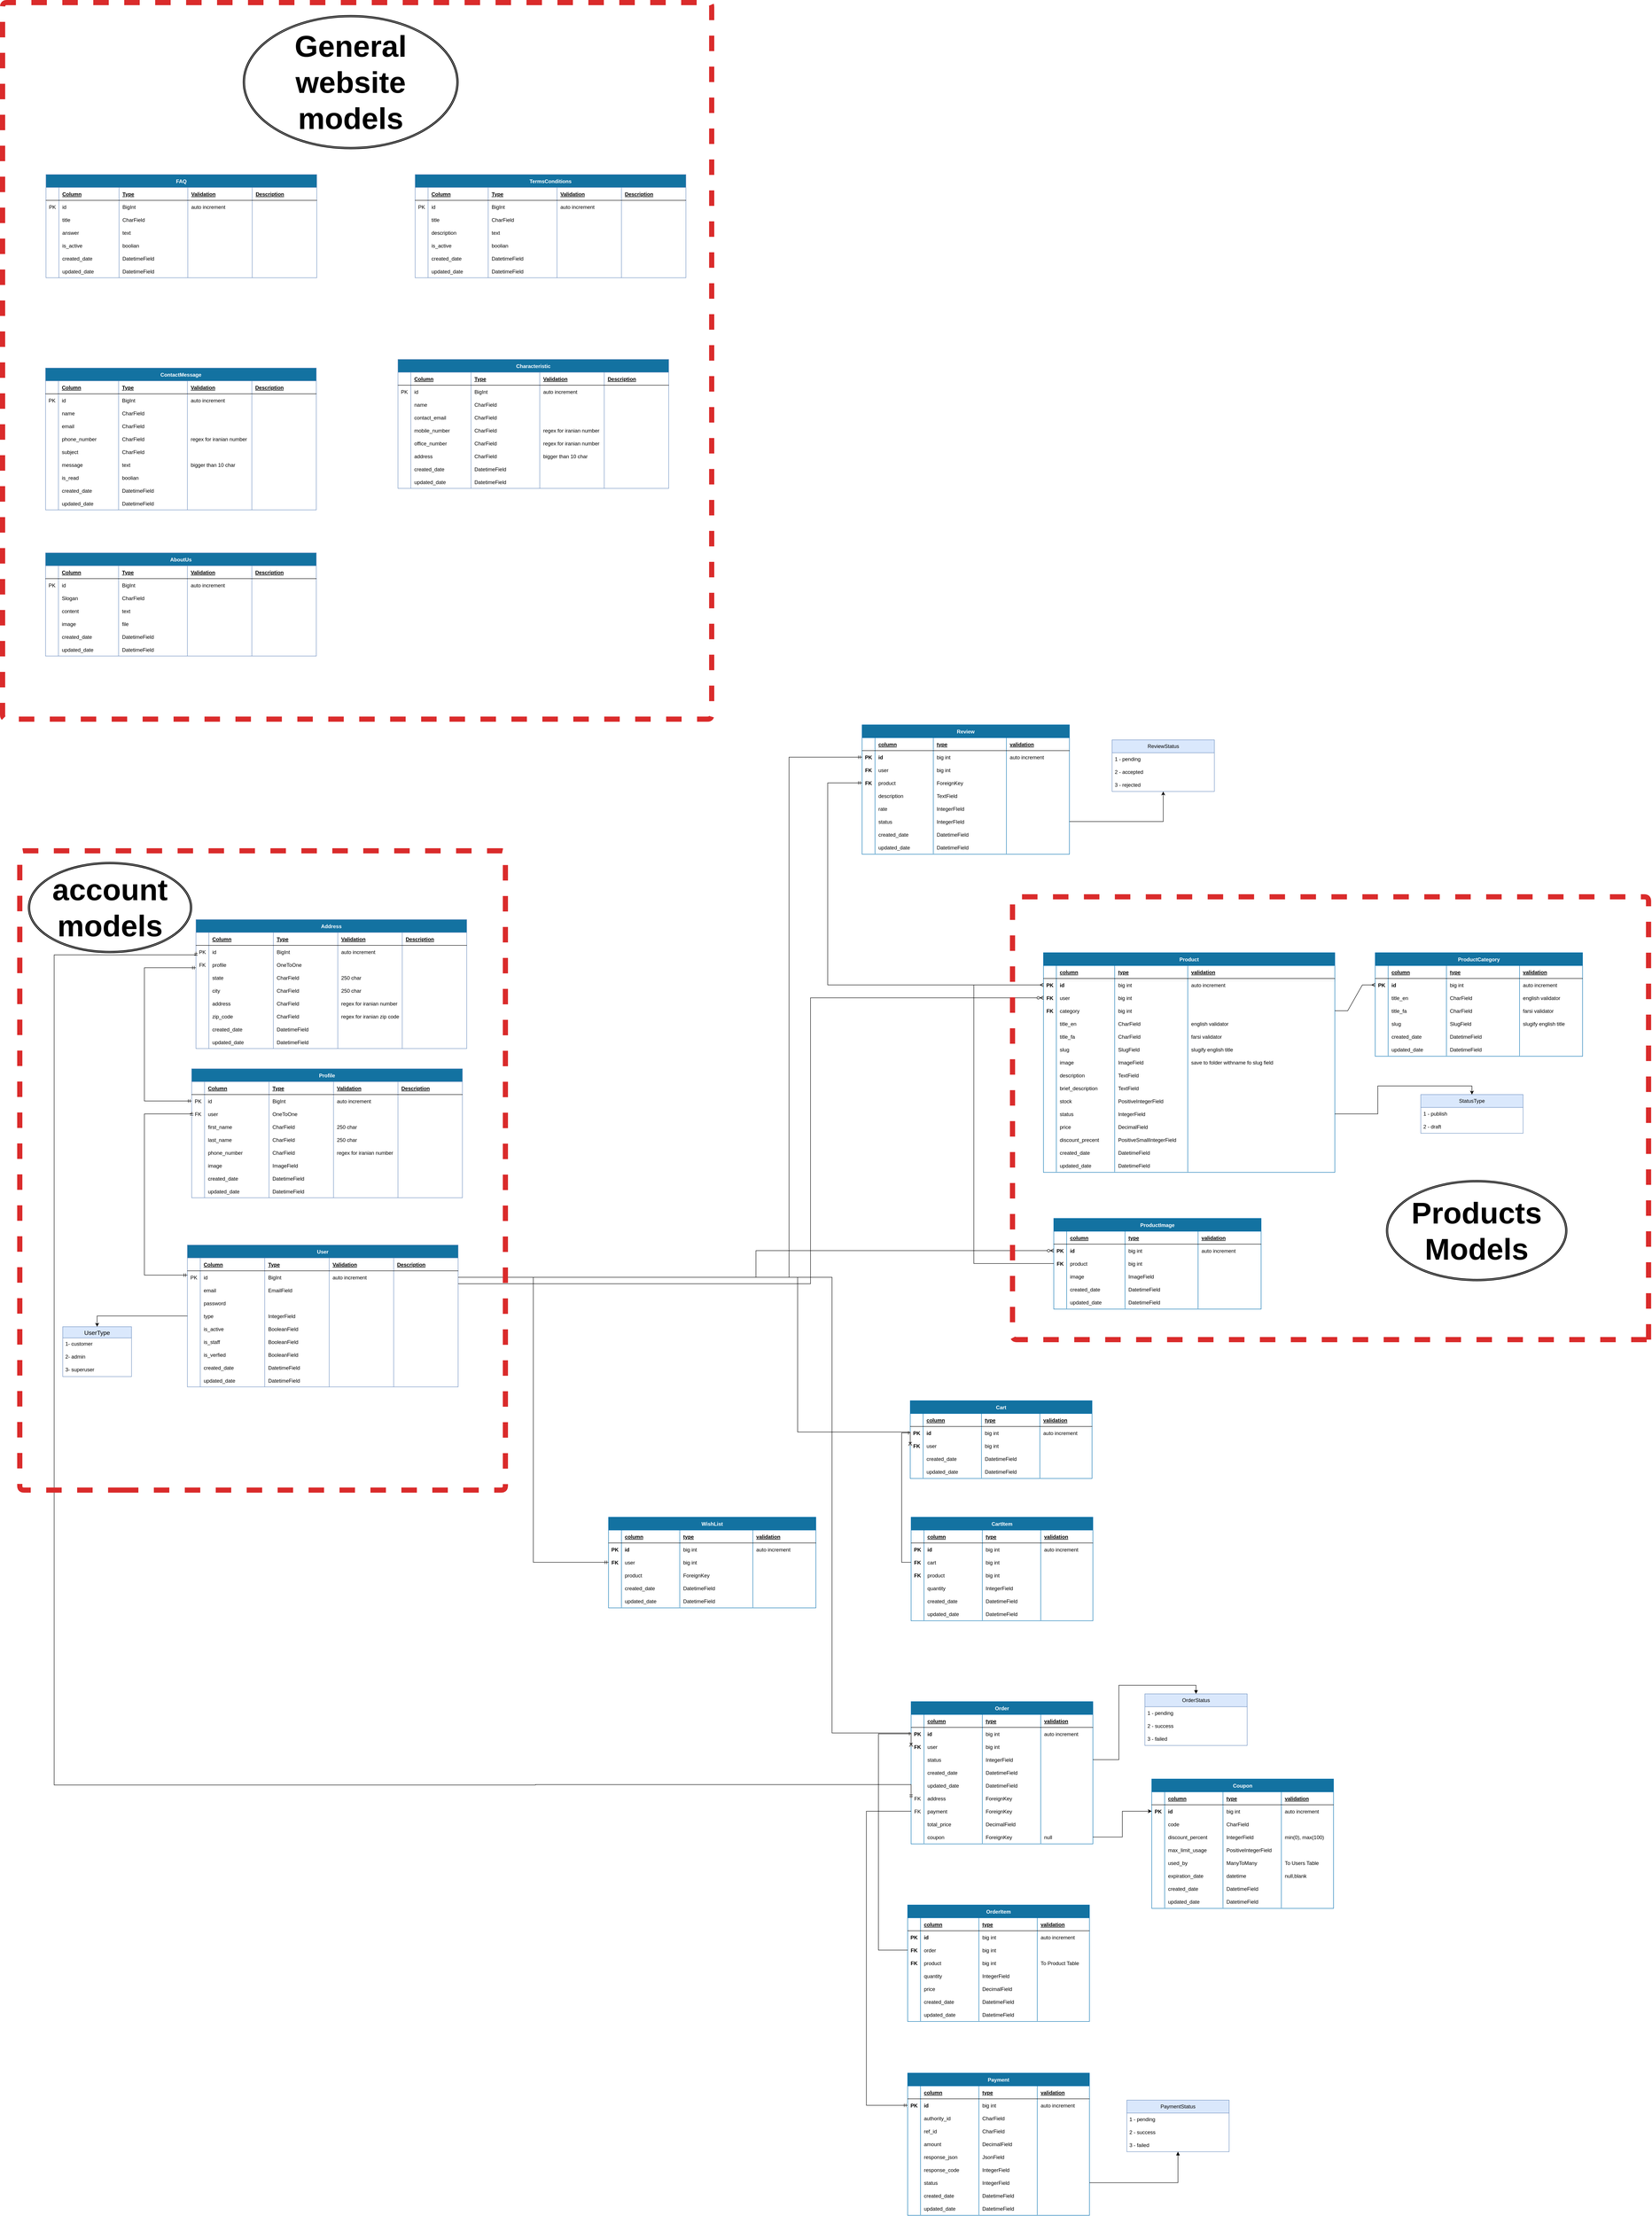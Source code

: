 <mxfile version="28.0.4">
  <diagram name="Page-1" id="kWsqwg6e0bmw_IXqGStA">
    <mxGraphModel dx="2267" dy="3605" grid="1" gridSize="10" guides="1" tooltips="1" connect="1" arrows="1" fold="1" page="1" pageScale="1" pageWidth="850" pageHeight="1100" math="0" shadow="0">
      <root>
        <mxCell id="0" />
        <mxCell id="1" parent="0" />
        <mxCell id="9hHB0awfRYhLQhEHxtGl-1" value="User" style="shape=table;startSize=30;container=1;collapsible=1;childLayout=tableLayout;fixedRows=1;rowLines=0;fontStyle=1;align=center;resizeLast=1;fillColor=#1372A1;strokeColor=#6c8ebf;fontColor=#FFFFFF;" vertex="1" parent="1">
          <mxGeometry x="710" y="860" width="630" height="330" as="geometry" />
        </mxCell>
        <mxCell id="9hHB0awfRYhLQhEHxtGl-2" value="" style="shape=tableRow;horizontal=0;startSize=0;swimlaneHead=0;swimlaneBody=0;fillColor=none;collapsible=0;dropTarget=0;points=[[0,0.5],[1,0.5]];portConstraint=eastwest;top=0;left=0;right=0;bottom=1;" vertex="1" parent="9hHB0awfRYhLQhEHxtGl-1">
          <mxGeometry y="30" width="630" height="30" as="geometry" />
        </mxCell>
        <mxCell id="9hHB0awfRYhLQhEHxtGl-3" value="" style="shape=partialRectangle;connectable=0;fillColor=none;top=0;left=0;bottom=0;right=0;fontStyle=1;overflow=hidden;" vertex="1" parent="9hHB0awfRYhLQhEHxtGl-2">
          <mxGeometry width="30" height="30" as="geometry">
            <mxRectangle width="30" height="30" as="alternateBounds" />
          </mxGeometry>
        </mxCell>
        <mxCell id="9hHB0awfRYhLQhEHxtGl-4" value="Column" style="shape=partialRectangle;connectable=0;fillColor=none;top=0;left=0;bottom=0;right=0;align=left;spacingLeft=6;fontStyle=5;overflow=hidden;" vertex="1" parent="9hHB0awfRYhLQhEHxtGl-2">
          <mxGeometry x="30" width="150" height="30" as="geometry">
            <mxRectangle width="150" height="30" as="alternateBounds" />
          </mxGeometry>
        </mxCell>
        <mxCell id="9hHB0awfRYhLQhEHxtGl-5" value="Type" style="shape=partialRectangle;connectable=0;fillColor=none;top=0;left=0;bottom=0;right=0;align=left;spacingLeft=6;fontStyle=5;overflow=hidden;" vertex="1" parent="9hHB0awfRYhLQhEHxtGl-2">
          <mxGeometry x="180" width="150" height="30" as="geometry">
            <mxRectangle width="150" height="30" as="alternateBounds" />
          </mxGeometry>
        </mxCell>
        <mxCell id="9hHB0awfRYhLQhEHxtGl-6" value="Validation" style="shape=partialRectangle;connectable=0;fillColor=none;top=0;left=0;bottom=0;right=0;align=left;spacingLeft=6;fontStyle=5;overflow=hidden;" vertex="1" parent="9hHB0awfRYhLQhEHxtGl-2">
          <mxGeometry x="330" width="150" height="30" as="geometry">
            <mxRectangle width="150" height="30" as="alternateBounds" />
          </mxGeometry>
        </mxCell>
        <mxCell id="9hHB0awfRYhLQhEHxtGl-7" value="Description" style="shape=partialRectangle;connectable=0;fillColor=none;top=0;left=0;bottom=0;right=0;align=left;spacingLeft=6;fontStyle=5;overflow=hidden;" vertex="1" parent="9hHB0awfRYhLQhEHxtGl-2">
          <mxGeometry x="480" width="150" height="30" as="geometry">
            <mxRectangle width="150" height="30" as="alternateBounds" />
          </mxGeometry>
        </mxCell>
        <mxCell id="9hHB0awfRYhLQhEHxtGl-8" value="" style="shape=tableRow;horizontal=0;startSize=0;swimlaneHead=0;swimlaneBody=0;fillColor=none;collapsible=0;dropTarget=0;points=[[0,0.5],[1,0.5]];portConstraint=eastwest;top=0;left=0;right=0;bottom=0;" vertex="1" parent="9hHB0awfRYhLQhEHxtGl-1">
          <mxGeometry y="60" width="630" height="30" as="geometry" />
        </mxCell>
        <mxCell id="9hHB0awfRYhLQhEHxtGl-9" value="PK" style="shape=partialRectangle;connectable=0;fillColor=none;top=0;left=0;bottom=0;right=0;editable=1;overflow=hidden;" vertex="1" parent="9hHB0awfRYhLQhEHxtGl-8">
          <mxGeometry width="30" height="30" as="geometry">
            <mxRectangle width="30" height="30" as="alternateBounds" />
          </mxGeometry>
        </mxCell>
        <mxCell id="9hHB0awfRYhLQhEHxtGl-10" value="id" style="shape=partialRectangle;connectable=0;fillColor=none;top=0;left=0;bottom=0;right=0;align=left;spacingLeft=6;overflow=hidden;" vertex="1" parent="9hHB0awfRYhLQhEHxtGl-8">
          <mxGeometry x="30" width="150" height="30" as="geometry">
            <mxRectangle width="150" height="30" as="alternateBounds" />
          </mxGeometry>
        </mxCell>
        <mxCell id="9hHB0awfRYhLQhEHxtGl-11" value="BigInt" style="shape=partialRectangle;connectable=0;fillColor=none;top=0;left=0;bottom=0;right=0;align=left;spacingLeft=6;overflow=hidden;" vertex="1" parent="9hHB0awfRYhLQhEHxtGl-8">
          <mxGeometry x="180" width="150" height="30" as="geometry">
            <mxRectangle width="150" height="30" as="alternateBounds" />
          </mxGeometry>
        </mxCell>
        <mxCell id="9hHB0awfRYhLQhEHxtGl-12" value="auto increment" style="shape=partialRectangle;connectable=0;fillColor=none;top=0;left=0;bottom=0;right=0;align=left;spacingLeft=6;overflow=hidden;" vertex="1" parent="9hHB0awfRYhLQhEHxtGl-8">
          <mxGeometry x="330" width="150" height="30" as="geometry">
            <mxRectangle width="150" height="30" as="alternateBounds" />
          </mxGeometry>
        </mxCell>
        <mxCell id="9hHB0awfRYhLQhEHxtGl-13" style="shape=partialRectangle;connectable=0;fillColor=none;top=0;left=0;bottom=0;right=0;align=left;spacingLeft=6;overflow=hidden;" vertex="1" parent="9hHB0awfRYhLQhEHxtGl-8">
          <mxGeometry x="480" width="150" height="30" as="geometry">
            <mxRectangle width="150" height="30" as="alternateBounds" />
          </mxGeometry>
        </mxCell>
        <mxCell id="9hHB0awfRYhLQhEHxtGl-14" value="" style="shape=tableRow;horizontal=0;startSize=0;swimlaneHead=0;swimlaneBody=0;fillColor=none;collapsible=0;dropTarget=0;points=[[0,0.5],[1,0.5]];portConstraint=eastwest;top=0;left=0;right=0;bottom=0;" vertex="1" parent="9hHB0awfRYhLQhEHxtGl-1">
          <mxGeometry y="90" width="630" height="30" as="geometry" />
        </mxCell>
        <mxCell id="9hHB0awfRYhLQhEHxtGl-15" value="" style="shape=partialRectangle;connectable=0;fillColor=none;top=0;left=0;bottom=0;right=0;editable=1;overflow=hidden;" vertex="1" parent="9hHB0awfRYhLQhEHxtGl-14">
          <mxGeometry width="30" height="30" as="geometry">
            <mxRectangle width="30" height="30" as="alternateBounds" />
          </mxGeometry>
        </mxCell>
        <mxCell id="9hHB0awfRYhLQhEHxtGl-16" value="email" style="shape=partialRectangle;connectable=0;fillColor=none;top=0;left=0;bottom=0;right=0;align=left;spacingLeft=6;overflow=hidden;" vertex="1" parent="9hHB0awfRYhLQhEHxtGl-14">
          <mxGeometry x="30" width="150" height="30" as="geometry">
            <mxRectangle width="150" height="30" as="alternateBounds" />
          </mxGeometry>
        </mxCell>
        <mxCell id="9hHB0awfRYhLQhEHxtGl-17" value="EmailField" style="shape=partialRectangle;connectable=0;fillColor=none;top=0;left=0;bottom=0;right=0;align=left;spacingLeft=6;overflow=hidden;" vertex="1" parent="9hHB0awfRYhLQhEHxtGl-14">
          <mxGeometry x="180" width="150" height="30" as="geometry">
            <mxRectangle width="150" height="30" as="alternateBounds" />
          </mxGeometry>
        </mxCell>
        <mxCell id="9hHB0awfRYhLQhEHxtGl-18" style="shape=partialRectangle;connectable=0;fillColor=none;top=0;left=0;bottom=0;right=0;align=left;spacingLeft=6;overflow=hidden;" vertex="1" parent="9hHB0awfRYhLQhEHxtGl-14">
          <mxGeometry x="330" width="150" height="30" as="geometry">
            <mxRectangle width="150" height="30" as="alternateBounds" />
          </mxGeometry>
        </mxCell>
        <mxCell id="9hHB0awfRYhLQhEHxtGl-19" style="shape=partialRectangle;connectable=0;fillColor=none;top=0;left=0;bottom=0;right=0;align=left;spacingLeft=6;overflow=hidden;" vertex="1" parent="9hHB0awfRYhLQhEHxtGl-14">
          <mxGeometry x="480" width="150" height="30" as="geometry">
            <mxRectangle width="150" height="30" as="alternateBounds" />
          </mxGeometry>
        </mxCell>
        <mxCell id="9hHB0awfRYhLQhEHxtGl-20" value="" style="shape=tableRow;horizontal=0;startSize=0;swimlaneHead=0;swimlaneBody=0;fillColor=none;collapsible=0;dropTarget=0;points=[[0,0.5],[1,0.5]];portConstraint=eastwest;top=0;left=0;right=0;bottom=0;" vertex="1" parent="9hHB0awfRYhLQhEHxtGl-1">
          <mxGeometry y="120" width="630" height="30" as="geometry" />
        </mxCell>
        <mxCell id="9hHB0awfRYhLQhEHxtGl-21" value="" style="shape=partialRectangle;connectable=0;fillColor=none;top=0;left=0;bottom=0;right=0;editable=1;overflow=hidden;" vertex="1" parent="9hHB0awfRYhLQhEHxtGl-20">
          <mxGeometry width="30" height="30" as="geometry">
            <mxRectangle width="30" height="30" as="alternateBounds" />
          </mxGeometry>
        </mxCell>
        <mxCell id="9hHB0awfRYhLQhEHxtGl-22" value="password" style="shape=partialRectangle;connectable=0;fillColor=none;top=0;left=0;bottom=0;right=0;align=left;spacingLeft=6;overflow=hidden;" vertex="1" parent="9hHB0awfRYhLQhEHxtGl-20">
          <mxGeometry x="30" width="150" height="30" as="geometry">
            <mxRectangle width="150" height="30" as="alternateBounds" />
          </mxGeometry>
        </mxCell>
        <mxCell id="9hHB0awfRYhLQhEHxtGl-23" style="shape=partialRectangle;connectable=0;fillColor=none;top=0;left=0;bottom=0;right=0;align=left;spacingLeft=6;overflow=hidden;" vertex="1" parent="9hHB0awfRYhLQhEHxtGl-20">
          <mxGeometry x="180" width="150" height="30" as="geometry">
            <mxRectangle width="150" height="30" as="alternateBounds" />
          </mxGeometry>
        </mxCell>
        <mxCell id="9hHB0awfRYhLQhEHxtGl-24" style="shape=partialRectangle;connectable=0;fillColor=none;top=0;left=0;bottom=0;right=0;align=left;spacingLeft=6;overflow=hidden;" vertex="1" parent="9hHB0awfRYhLQhEHxtGl-20">
          <mxGeometry x="330" width="150" height="30" as="geometry">
            <mxRectangle width="150" height="30" as="alternateBounds" />
          </mxGeometry>
        </mxCell>
        <mxCell id="9hHB0awfRYhLQhEHxtGl-25" style="shape=partialRectangle;connectable=0;fillColor=none;top=0;left=0;bottom=0;right=0;align=left;spacingLeft=6;overflow=hidden;" vertex="1" parent="9hHB0awfRYhLQhEHxtGl-20">
          <mxGeometry x="480" width="150" height="30" as="geometry">
            <mxRectangle width="150" height="30" as="alternateBounds" />
          </mxGeometry>
        </mxCell>
        <mxCell id="9hHB0awfRYhLQhEHxtGl-26" value="" style="shape=tableRow;horizontal=0;startSize=0;swimlaneHead=0;swimlaneBody=0;fillColor=none;collapsible=0;dropTarget=0;points=[[0,0.5],[1,0.5]];portConstraint=eastwest;top=0;left=0;right=0;bottom=0;" vertex="1" parent="9hHB0awfRYhLQhEHxtGl-1">
          <mxGeometry y="150" width="630" height="30" as="geometry" />
        </mxCell>
        <mxCell id="9hHB0awfRYhLQhEHxtGl-27" value="" style="shape=partialRectangle;connectable=0;fillColor=none;top=0;left=0;bottom=0;right=0;editable=1;overflow=hidden;" vertex="1" parent="9hHB0awfRYhLQhEHxtGl-26">
          <mxGeometry width="30" height="30" as="geometry">
            <mxRectangle width="30" height="30" as="alternateBounds" />
          </mxGeometry>
        </mxCell>
        <mxCell id="9hHB0awfRYhLQhEHxtGl-28" value="type" style="shape=partialRectangle;connectable=0;fillColor=none;top=0;left=0;bottom=0;right=0;align=left;spacingLeft=6;overflow=hidden;" vertex="1" parent="9hHB0awfRYhLQhEHxtGl-26">
          <mxGeometry x="30" width="150" height="30" as="geometry">
            <mxRectangle width="150" height="30" as="alternateBounds" />
          </mxGeometry>
        </mxCell>
        <mxCell id="9hHB0awfRYhLQhEHxtGl-29" value="IntegerField" style="shape=partialRectangle;connectable=0;fillColor=none;top=0;left=0;bottom=0;right=0;align=left;spacingLeft=6;overflow=hidden;" vertex="1" parent="9hHB0awfRYhLQhEHxtGl-26">
          <mxGeometry x="180" width="150" height="30" as="geometry">
            <mxRectangle width="150" height="30" as="alternateBounds" />
          </mxGeometry>
        </mxCell>
        <mxCell id="9hHB0awfRYhLQhEHxtGl-30" style="shape=partialRectangle;connectable=0;fillColor=none;top=0;left=0;bottom=0;right=0;align=left;spacingLeft=6;overflow=hidden;" vertex="1" parent="9hHB0awfRYhLQhEHxtGl-26">
          <mxGeometry x="330" width="150" height="30" as="geometry">
            <mxRectangle width="150" height="30" as="alternateBounds" />
          </mxGeometry>
        </mxCell>
        <mxCell id="9hHB0awfRYhLQhEHxtGl-31" style="shape=partialRectangle;connectable=0;fillColor=none;top=0;left=0;bottom=0;right=0;align=left;spacingLeft=6;overflow=hidden;" vertex="1" parent="9hHB0awfRYhLQhEHxtGl-26">
          <mxGeometry x="480" width="150" height="30" as="geometry">
            <mxRectangle width="150" height="30" as="alternateBounds" />
          </mxGeometry>
        </mxCell>
        <mxCell id="9hHB0awfRYhLQhEHxtGl-32" value="" style="shape=tableRow;horizontal=0;startSize=0;swimlaneHead=0;swimlaneBody=0;fillColor=none;collapsible=0;dropTarget=0;points=[[0,0.5],[1,0.5]];portConstraint=eastwest;top=0;left=0;right=0;bottom=0;" vertex="1" parent="9hHB0awfRYhLQhEHxtGl-1">
          <mxGeometry y="180" width="630" height="30" as="geometry" />
        </mxCell>
        <mxCell id="9hHB0awfRYhLQhEHxtGl-33" value="" style="shape=partialRectangle;connectable=0;fillColor=none;top=0;left=0;bottom=0;right=0;editable=1;overflow=hidden;" vertex="1" parent="9hHB0awfRYhLQhEHxtGl-32">
          <mxGeometry width="30" height="30" as="geometry">
            <mxRectangle width="30" height="30" as="alternateBounds" />
          </mxGeometry>
        </mxCell>
        <mxCell id="9hHB0awfRYhLQhEHxtGl-34" value="is_active" style="shape=partialRectangle;connectable=0;fillColor=none;top=0;left=0;bottom=0;right=0;align=left;spacingLeft=6;overflow=hidden;" vertex="1" parent="9hHB0awfRYhLQhEHxtGl-32">
          <mxGeometry x="30" width="150" height="30" as="geometry">
            <mxRectangle width="150" height="30" as="alternateBounds" />
          </mxGeometry>
        </mxCell>
        <mxCell id="9hHB0awfRYhLQhEHxtGl-35" value="BooleanField" style="shape=partialRectangle;connectable=0;fillColor=none;top=0;left=0;bottom=0;right=0;align=left;spacingLeft=6;overflow=hidden;" vertex="1" parent="9hHB0awfRYhLQhEHxtGl-32">
          <mxGeometry x="180" width="150" height="30" as="geometry">
            <mxRectangle width="150" height="30" as="alternateBounds" />
          </mxGeometry>
        </mxCell>
        <mxCell id="9hHB0awfRYhLQhEHxtGl-36" style="shape=partialRectangle;connectable=0;fillColor=none;top=0;left=0;bottom=0;right=0;align=left;spacingLeft=6;overflow=hidden;" vertex="1" parent="9hHB0awfRYhLQhEHxtGl-32">
          <mxGeometry x="330" width="150" height="30" as="geometry">
            <mxRectangle width="150" height="30" as="alternateBounds" />
          </mxGeometry>
        </mxCell>
        <mxCell id="9hHB0awfRYhLQhEHxtGl-37" style="shape=partialRectangle;connectable=0;fillColor=none;top=0;left=0;bottom=0;right=0;align=left;spacingLeft=6;overflow=hidden;" vertex="1" parent="9hHB0awfRYhLQhEHxtGl-32">
          <mxGeometry x="480" width="150" height="30" as="geometry">
            <mxRectangle width="150" height="30" as="alternateBounds" />
          </mxGeometry>
        </mxCell>
        <mxCell id="9hHB0awfRYhLQhEHxtGl-38" value="" style="shape=tableRow;horizontal=0;startSize=0;swimlaneHead=0;swimlaneBody=0;fillColor=none;collapsible=0;dropTarget=0;points=[[0,0.5],[1,0.5]];portConstraint=eastwest;top=0;left=0;right=0;bottom=0;" vertex="1" parent="9hHB0awfRYhLQhEHxtGl-1">
          <mxGeometry y="210" width="630" height="30" as="geometry" />
        </mxCell>
        <mxCell id="9hHB0awfRYhLQhEHxtGl-39" value="" style="shape=partialRectangle;connectable=0;fillColor=none;top=0;left=0;bottom=0;right=0;editable=1;overflow=hidden;" vertex="1" parent="9hHB0awfRYhLQhEHxtGl-38">
          <mxGeometry width="30" height="30" as="geometry">
            <mxRectangle width="30" height="30" as="alternateBounds" />
          </mxGeometry>
        </mxCell>
        <mxCell id="9hHB0awfRYhLQhEHxtGl-40" value="is_staff" style="shape=partialRectangle;connectable=0;fillColor=none;top=0;left=0;bottom=0;right=0;align=left;spacingLeft=6;overflow=hidden;" vertex="1" parent="9hHB0awfRYhLQhEHxtGl-38">
          <mxGeometry x="30" width="150" height="30" as="geometry">
            <mxRectangle width="150" height="30" as="alternateBounds" />
          </mxGeometry>
        </mxCell>
        <mxCell id="9hHB0awfRYhLQhEHxtGl-41" value="BooleanField" style="shape=partialRectangle;connectable=0;fillColor=none;top=0;left=0;bottom=0;right=0;align=left;spacingLeft=6;overflow=hidden;" vertex="1" parent="9hHB0awfRYhLQhEHxtGl-38">
          <mxGeometry x="180" width="150" height="30" as="geometry">
            <mxRectangle width="150" height="30" as="alternateBounds" />
          </mxGeometry>
        </mxCell>
        <mxCell id="9hHB0awfRYhLQhEHxtGl-42" style="shape=partialRectangle;connectable=0;fillColor=none;top=0;left=0;bottom=0;right=0;align=left;spacingLeft=6;overflow=hidden;" vertex="1" parent="9hHB0awfRYhLQhEHxtGl-38">
          <mxGeometry x="330" width="150" height="30" as="geometry">
            <mxRectangle width="150" height="30" as="alternateBounds" />
          </mxGeometry>
        </mxCell>
        <mxCell id="9hHB0awfRYhLQhEHxtGl-43" style="shape=partialRectangle;connectable=0;fillColor=none;top=0;left=0;bottom=0;right=0;align=left;spacingLeft=6;overflow=hidden;" vertex="1" parent="9hHB0awfRYhLQhEHxtGl-38">
          <mxGeometry x="480" width="150" height="30" as="geometry">
            <mxRectangle width="150" height="30" as="alternateBounds" />
          </mxGeometry>
        </mxCell>
        <mxCell id="9hHB0awfRYhLQhEHxtGl-44" value="" style="shape=tableRow;horizontal=0;startSize=0;swimlaneHead=0;swimlaneBody=0;fillColor=none;collapsible=0;dropTarget=0;points=[[0,0.5],[1,0.5]];portConstraint=eastwest;top=0;left=0;right=0;bottom=0;" vertex="1" parent="9hHB0awfRYhLQhEHxtGl-1">
          <mxGeometry y="240" width="630" height="30" as="geometry" />
        </mxCell>
        <mxCell id="9hHB0awfRYhLQhEHxtGl-45" value="" style="shape=partialRectangle;connectable=0;fillColor=none;top=0;left=0;bottom=0;right=0;editable=1;overflow=hidden;" vertex="1" parent="9hHB0awfRYhLQhEHxtGl-44">
          <mxGeometry width="30" height="30" as="geometry">
            <mxRectangle width="30" height="30" as="alternateBounds" />
          </mxGeometry>
        </mxCell>
        <mxCell id="9hHB0awfRYhLQhEHxtGl-46" value="is_verfied" style="shape=partialRectangle;connectable=0;fillColor=none;top=0;left=0;bottom=0;right=0;align=left;spacingLeft=6;overflow=hidden;" vertex="1" parent="9hHB0awfRYhLQhEHxtGl-44">
          <mxGeometry x="30" width="150" height="30" as="geometry">
            <mxRectangle width="150" height="30" as="alternateBounds" />
          </mxGeometry>
        </mxCell>
        <mxCell id="9hHB0awfRYhLQhEHxtGl-47" value="BooleanField" style="shape=partialRectangle;connectable=0;fillColor=none;top=0;left=0;bottom=0;right=0;align=left;spacingLeft=6;overflow=hidden;" vertex="1" parent="9hHB0awfRYhLQhEHxtGl-44">
          <mxGeometry x="180" width="150" height="30" as="geometry">
            <mxRectangle width="150" height="30" as="alternateBounds" />
          </mxGeometry>
        </mxCell>
        <mxCell id="9hHB0awfRYhLQhEHxtGl-48" style="shape=partialRectangle;connectable=0;fillColor=none;top=0;left=0;bottom=0;right=0;align=left;spacingLeft=6;overflow=hidden;" vertex="1" parent="9hHB0awfRYhLQhEHxtGl-44">
          <mxGeometry x="330" width="150" height="30" as="geometry">
            <mxRectangle width="150" height="30" as="alternateBounds" />
          </mxGeometry>
        </mxCell>
        <mxCell id="9hHB0awfRYhLQhEHxtGl-49" style="shape=partialRectangle;connectable=0;fillColor=none;top=0;left=0;bottom=0;right=0;align=left;spacingLeft=6;overflow=hidden;" vertex="1" parent="9hHB0awfRYhLQhEHxtGl-44">
          <mxGeometry x="480" width="150" height="30" as="geometry">
            <mxRectangle width="150" height="30" as="alternateBounds" />
          </mxGeometry>
        </mxCell>
        <mxCell id="9hHB0awfRYhLQhEHxtGl-50" value="" style="shape=tableRow;horizontal=0;startSize=0;swimlaneHead=0;swimlaneBody=0;fillColor=none;collapsible=0;dropTarget=0;points=[[0,0.5],[1,0.5]];portConstraint=eastwest;top=0;left=0;right=0;bottom=0;" vertex="1" parent="9hHB0awfRYhLQhEHxtGl-1">
          <mxGeometry y="270" width="630" height="30" as="geometry" />
        </mxCell>
        <mxCell id="9hHB0awfRYhLQhEHxtGl-51" value="" style="shape=partialRectangle;connectable=0;fillColor=none;top=0;left=0;bottom=0;right=0;editable=1;overflow=hidden;" vertex="1" parent="9hHB0awfRYhLQhEHxtGl-50">
          <mxGeometry width="30" height="30" as="geometry">
            <mxRectangle width="30" height="30" as="alternateBounds" />
          </mxGeometry>
        </mxCell>
        <mxCell id="9hHB0awfRYhLQhEHxtGl-52" value="created_date" style="shape=partialRectangle;connectable=0;fillColor=none;top=0;left=0;bottom=0;right=0;align=left;spacingLeft=6;overflow=hidden;" vertex="1" parent="9hHB0awfRYhLQhEHxtGl-50">
          <mxGeometry x="30" width="150" height="30" as="geometry">
            <mxRectangle width="150" height="30" as="alternateBounds" />
          </mxGeometry>
        </mxCell>
        <mxCell id="9hHB0awfRYhLQhEHxtGl-53" value="DatetimeField" style="shape=partialRectangle;connectable=0;fillColor=none;top=0;left=0;bottom=0;right=0;align=left;spacingLeft=6;overflow=hidden;" vertex="1" parent="9hHB0awfRYhLQhEHxtGl-50">
          <mxGeometry x="180" width="150" height="30" as="geometry">
            <mxRectangle width="150" height="30" as="alternateBounds" />
          </mxGeometry>
        </mxCell>
        <mxCell id="9hHB0awfRYhLQhEHxtGl-54" style="shape=partialRectangle;connectable=0;fillColor=none;top=0;left=0;bottom=0;right=0;align=left;spacingLeft=6;overflow=hidden;" vertex="1" parent="9hHB0awfRYhLQhEHxtGl-50">
          <mxGeometry x="330" width="150" height="30" as="geometry">
            <mxRectangle width="150" height="30" as="alternateBounds" />
          </mxGeometry>
        </mxCell>
        <mxCell id="9hHB0awfRYhLQhEHxtGl-55" style="shape=partialRectangle;connectable=0;fillColor=none;top=0;left=0;bottom=0;right=0;align=left;spacingLeft=6;overflow=hidden;" vertex="1" parent="9hHB0awfRYhLQhEHxtGl-50">
          <mxGeometry x="480" width="150" height="30" as="geometry">
            <mxRectangle width="150" height="30" as="alternateBounds" />
          </mxGeometry>
        </mxCell>
        <mxCell id="9hHB0awfRYhLQhEHxtGl-56" value="" style="shape=tableRow;horizontal=0;startSize=0;swimlaneHead=0;swimlaneBody=0;fillColor=none;collapsible=0;dropTarget=0;points=[[0,0.5],[1,0.5]];portConstraint=eastwest;top=0;left=0;right=0;bottom=0;" vertex="1" parent="9hHB0awfRYhLQhEHxtGl-1">
          <mxGeometry y="300" width="630" height="30" as="geometry" />
        </mxCell>
        <mxCell id="9hHB0awfRYhLQhEHxtGl-57" value="" style="shape=partialRectangle;connectable=0;fillColor=none;top=0;left=0;bottom=0;right=0;editable=1;overflow=hidden;" vertex="1" parent="9hHB0awfRYhLQhEHxtGl-56">
          <mxGeometry width="30" height="30" as="geometry">
            <mxRectangle width="30" height="30" as="alternateBounds" />
          </mxGeometry>
        </mxCell>
        <mxCell id="9hHB0awfRYhLQhEHxtGl-58" value="updated_date" style="shape=partialRectangle;connectable=0;fillColor=none;top=0;left=0;bottom=0;right=0;align=left;spacingLeft=6;overflow=hidden;" vertex="1" parent="9hHB0awfRYhLQhEHxtGl-56">
          <mxGeometry x="30" width="150" height="30" as="geometry">
            <mxRectangle width="150" height="30" as="alternateBounds" />
          </mxGeometry>
        </mxCell>
        <mxCell id="9hHB0awfRYhLQhEHxtGl-59" value="DatetimeField" style="shape=partialRectangle;connectable=0;fillColor=none;top=0;left=0;bottom=0;right=0;align=left;spacingLeft=6;overflow=hidden;" vertex="1" parent="9hHB0awfRYhLQhEHxtGl-56">
          <mxGeometry x="180" width="150" height="30" as="geometry">
            <mxRectangle width="150" height="30" as="alternateBounds" />
          </mxGeometry>
        </mxCell>
        <mxCell id="9hHB0awfRYhLQhEHxtGl-60" style="shape=partialRectangle;connectable=0;fillColor=none;top=0;left=0;bottom=0;right=0;align=left;spacingLeft=6;overflow=hidden;" vertex="1" parent="9hHB0awfRYhLQhEHxtGl-56">
          <mxGeometry x="330" width="150" height="30" as="geometry">
            <mxRectangle width="150" height="30" as="alternateBounds" />
          </mxGeometry>
        </mxCell>
        <mxCell id="9hHB0awfRYhLQhEHxtGl-61" style="shape=partialRectangle;connectable=0;fillColor=none;top=0;left=0;bottom=0;right=0;align=left;spacingLeft=6;overflow=hidden;" vertex="1" parent="9hHB0awfRYhLQhEHxtGl-56">
          <mxGeometry x="480" width="150" height="30" as="geometry">
            <mxRectangle width="150" height="30" as="alternateBounds" />
          </mxGeometry>
        </mxCell>
        <mxCell id="9hHB0awfRYhLQhEHxtGl-62" value="Profile" style="shape=table;startSize=30;container=1;collapsible=1;childLayout=tableLayout;fixedRows=1;rowLines=0;fontStyle=1;align=center;resizeLast=1;fillColor=#1372A1;strokeColor=#6c8ebf;fontColor=#FFFFFF;" vertex="1" parent="1">
          <mxGeometry x="720" y="450" width="630" height="300" as="geometry" />
        </mxCell>
        <mxCell id="9hHB0awfRYhLQhEHxtGl-63" value="" style="shape=tableRow;horizontal=0;startSize=0;swimlaneHead=0;swimlaneBody=0;fillColor=none;collapsible=0;dropTarget=0;points=[[0,0.5],[1,0.5]];portConstraint=eastwest;top=0;left=0;right=0;bottom=1;" vertex="1" parent="9hHB0awfRYhLQhEHxtGl-62">
          <mxGeometry y="30" width="630" height="30" as="geometry" />
        </mxCell>
        <mxCell id="9hHB0awfRYhLQhEHxtGl-64" value="" style="shape=partialRectangle;connectable=0;fillColor=none;top=0;left=0;bottom=0;right=0;fontStyle=1;overflow=hidden;" vertex="1" parent="9hHB0awfRYhLQhEHxtGl-63">
          <mxGeometry width="30" height="30" as="geometry">
            <mxRectangle width="30" height="30" as="alternateBounds" />
          </mxGeometry>
        </mxCell>
        <mxCell id="9hHB0awfRYhLQhEHxtGl-65" value="Column" style="shape=partialRectangle;connectable=0;fillColor=none;top=0;left=0;bottom=0;right=0;align=left;spacingLeft=6;fontStyle=5;overflow=hidden;" vertex="1" parent="9hHB0awfRYhLQhEHxtGl-63">
          <mxGeometry x="30" width="150" height="30" as="geometry">
            <mxRectangle width="150" height="30" as="alternateBounds" />
          </mxGeometry>
        </mxCell>
        <mxCell id="9hHB0awfRYhLQhEHxtGl-66" value="Type" style="shape=partialRectangle;connectable=0;fillColor=none;top=0;left=0;bottom=0;right=0;align=left;spacingLeft=6;fontStyle=5;overflow=hidden;" vertex="1" parent="9hHB0awfRYhLQhEHxtGl-63">
          <mxGeometry x="180" width="150" height="30" as="geometry">
            <mxRectangle width="150" height="30" as="alternateBounds" />
          </mxGeometry>
        </mxCell>
        <mxCell id="9hHB0awfRYhLQhEHxtGl-67" value="Validation" style="shape=partialRectangle;connectable=0;fillColor=none;top=0;left=0;bottom=0;right=0;align=left;spacingLeft=6;fontStyle=5;overflow=hidden;" vertex="1" parent="9hHB0awfRYhLQhEHxtGl-63">
          <mxGeometry x="330" width="150" height="30" as="geometry">
            <mxRectangle width="150" height="30" as="alternateBounds" />
          </mxGeometry>
        </mxCell>
        <mxCell id="9hHB0awfRYhLQhEHxtGl-68" value="Description" style="shape=partialRectangle;connectable=0;fillColor=none;top=0;left=0;bottom=0;right=0;align=left;spacingLeft=6;fontStyle=5;overflow=hidden;" vertex="1" parent="9hHB0awfRYhLQhEHxtGl-63">
          <mxGeometry x="480" width="150" height="30" as="geometry">
            <mxRectangle width="150" height="30" as="alternateBounds" />
          </mxGeometry>
        </mxCell>
        <mxCell id="9hHB0awfRYhLQhEHxtGl-69" value="" style="shape=tableRow;horizontal=0;startSize=0;swimlaneHead=0;swimlaneBody=0;fillColor=none;collapsible=0;dropTarget=0;points=[[0,0.5],[1,0.5]];portConstraint=eastwest;top=0;left=0;right=0;bottom=0;" vertex="1" parent="9hHB0awfRYhLQhEHxtGl-62">
          <mxGeometry y="60" width="630" height="30" as="geometry" />
        </mxCell>
        <mxCell id="9hHB0awfRYhLQhEHxtGl-70" value="PK" style="shape=partialRectangle;connectable=0;fillColor=none;top=0;left=0;bottom=0;right=0;editable=1;overflow=hidden;" vertex="1" parent="9hHB0awfRYhLQhEHxtGl-69">
          <mxGeometry width="30" height="30" as="geometry">
            <mxRectangle width="30" height="30" as="alternateBounds" />
          </mxGeometry>
        </mxCell>
        <mxCell id="9hHB0awfRYhLQhEHxtGl-71" value="id" style="shape=partialRectangle;connectable=0;fillColor=none;top=0;left=0;bottom=0;right=0;align=left;spacingLeft=6;overflow=hidden;" vertex="1" parent="9hHB0awfRYhLQhEHxtGl-69">
          <mxGeometry x="30" width="150" height="30" as="geometry">
            <mxRectangle width="150" height="30" as="alternateBounds" />
          </mxGeometry>
        </mxCell>
        <mxCell id="9hHB0awfRYhLQhEHxtGl-72" value="BigInt" style="shape=partialRectangle;connectable=0;fillColor=none;top=0;left=0;bottom=0;right=0;align=left;spacingLeft=6;overflow=hidden;" vertex="1" parent="9hHB0awfRYhLQhEHxtGl-69">
          <mxGeometry x="180" width="150" height="30" as="geometry">
            <mxRectangle width="150" height="30" as="alternateBounds" />
          </mxGeometry>
        </mxCell>
        <mxCell id="9hHB0awfRYhLQhEHxtGl-73" value="auto increment" style="shape=partialRectangle;connectable=0;fillColor=none;top=0;left=0;bottom=0;right=0;align=left;spacingLeft=6;overflow=hidden;" vertex="1" parent="9hHB0awfRYhLQhEHxtGl-69">
          <mxGeometry x="330" width="150" height="30" as="geometry">
            <mxRectangle width="150" height="30" as="alternateBounds" />
          </mxGeometry>
        </mxCell>
        <mxCell id="9hHB0awfRYhLQhEHxtGl-74" style="shape=partialRectangle;connectable=0;fillColor=none;top=0;left=0;bottom=0;right=0;align=left;spacingLeft=6;overflow=hidden;" vertex="1" parent="9hHB0awfRYhLQhEHxtGl-69">
          <mxGeometry x="480" width="150" height="30" as="geometry">
            <mxRectangle width="150" height="30" as="alternateBounds" />
          </mxGeometry>
        </mxCell>
        <mxCell id="9hHB0awfRYhLQhEHxtGl-75" value="" style="shape=tableRow;horizontal=0;startSize=0;swimlaneHead=0;swimlaneBody=0;fillColor=none;collapsible=0;dropTarget=0;points=[[0,0.5],[1,0.5]];portConstraint=eastwest;top=0;left=0;right=0;bottom=0;" vertex="1" parent="9hHB0awfRYhLQhEHxtGl-62">
          <mxGeometry y="90" width="630" height="30" as="geometry" />
        </mxCell>
        <mxCell id="9hHB0awfRYhLQhEHxtGl-76" value="FK" style="shape=partialRectangle;connectable=0;fillColor=none;top=0;left=0;bottom=0;right=0;editable=1;overflow=hidden;" vertex="1" parent="9hHB0awfRYhLQhEHxtGl-75">
          <mxGeometry width="30" height="30" as="geometry">
            <mxRectangle width="30" height="30" as="alternateBounds" />
          </mxGeometry>
        </mxCell>
        <mxCell id="9hHB0awfRYhLQhEHxtGl-77" value="user" style="shape=partialRectangle;connectable=0;fillColor=none;top=0;left=0;bottom=0;right=0;align=left;spacingLeft=6;overflow=hidden;" vertex="1" parent="9hHB0awfRYhLQhEHxtGl-75">
          <mxGeometry x="30" width="150" height="30" as="geometry">
            <mxRectangle width="150" height="30" as="alternateBounds" />
          </mxGeometry>
        </mxCell>
        <mxCell id="9hHB0awfRYhLQhEHxtGl-78" value="OneToOne" style="shape=partialRectangle;connectable=0;fillColor=none;top=0;left=0;bottom=0;right=0;align=left;spacingLeft=6;overflow=hidden;" vertex="1" parent="9hHB0awfRYhLQhEHxtGl-75">
          <mxGeometry x="180" width="150" height="30" as="geometry">
            <mxRectangle width="150" height="30" as="alternateBounds" />
          </mxGeometry>
        </mxCell>
        <mxCell id="9hHB0awfRYhLQhEHxtGl-79" style="shape=partialRectangle;connectable=0;fillColor=none;top=0;left=0;bottom=0;right=0;align=left;spacingLeft=6;overflow=hidden;" vertex="1" parent="9hHB0awfRYhLQhEHxtGl-75">
          <mxGeometry x="330" width="150" height="30" as="geometry">
            <mxRectangle width="150" height="30" as="alternateBounds" />
          </mxGeometry>
        </mxCell>
        <mxCell id="9hHB0awfRYhLQhEHxtGl-80" style="shape=partialRectangle;connectable=0;fillColor=none;top=0;left=0;bottom=0;right=0;align=left;spacingLeft=6;overflow=hidden;" vertex="1" parent="9hHB0awfRYhLQhEHxtGl-75">
          <mxGeometry x="480" width="150" height="30" as="geometry">
            <mxRectangle width="150" height="30" as="alternateBounds" />
          </mxGeometry>
        </mxCell>
        <mxCell id="9hHB0awfRYhLQhEHxtGl-81" value="" style="shape=tableRow;horizontal=0;startSize=0;swimlaneHead=0;swimlaneBody=0;fillColor=none;collapsible=0;dropTarget=0;points=[[0,0.5],[1,0.5]];portConstraint=eastwest;top=0;left=0;right=0;bottom=0;" vertex="1" parent="9hHB0awfRYhLQhEHxtGl-62">
          <mxGeometry y="120" width="630" height="30" as="geometry" />
        </mxCell>
        <mxCell id="9hHB0awfRYhLQhEHxtGl-82" value="" style="shape=partialRectangle;connectable=0;fillColor=none;top=0;left=0;bottom=0;right=0;editable=1;overflow=hidden;" vertex="1" parent="9hHB0awfRYhLQhEHxtGl-81">
          <mxGeometry width="30" height="30" as="geometry">
            <mxRectangle width="30" height="30" as="alternateBounds" />
          </mxGeometry>
        </mxCell>
        <mxCell id="9hHB0awfRYhLQhEHxtGl-83" value="first_name" style="shape=partialRectangle;connectable=0;fillColor=none;top=0;left=0;bottom=0;right=0;align=left;spacingLeft=6;overflow=hidden;" vertex="1" parent="9hHB0awfRYhLQhEHxtGl-81">
          <mxGeometry x="30" width="150" height="30" as="geometry">
            <mxRectangle width="150" height="30" as="alternateBounds" />
          </mxGeometry>
        </mxCell>
        <mxCell id="9hHB0awfRYhLQhEHxtGl-84" value="CharField" style="shape=partialRectangle;connectable=0;fillColor=none;top=0;left=0;bottom=0;right=0;align=left;spacingLeft=6;overflow=hidden;" vertex="1" parent="9hHB0awfRYhLQhEHxtGl-81">
          <mxGeometry x="180" width="150" height="30" as="geometry">
            <mxRectangle width="150" height="30" as="alternateBounds" />
          </mxGeometry>
        </mxCell>
        <mxCell id="9hHB0awfRYhLQhEHxtGl-85" value="250 char" style="shape=partialRectangle;connectable=0;fillColor=none;top=0;left=0;bottom=0;right=0;align=left;spacingLeft=6;overflow=hidden;" vertex="1" parent="9hHB0awfRYhLQhEHxtGl-81">
          <mxGeometry x="330" width="150" height="30" as="geometry">
            <mxRectangle width="150" height="30" as="alternateBounds" />
          </mxGeometry>
        </mxCell>
        <mxCell id="9hHB0awfRYhLQhEHxtGl-86" style="shape=partialRectangle;connectable=0;fillColor=none;top=0;left=0;bottom=0;right=0;align=left;spacingLeft=6;overflow=hidden;" vertex="1" parent="9hHB0awfRYhLQhEHxtGl-81">
          <mxGeometry x="480" width="150" height="30" as="geometry">
            <mxRectangle width="150" height="30" as="alternateBounds" />
          </mxGeometry>
        </mxCell>
        <mxCell id="9hHB0awfRYhLQhEHxtGl-87" value="" style="shape=tableRow;horizontal=0;startSize=0;swimlaneHead=0;swimlaneBody=0;fillColor=none;collapsible=0;dropTarget=0;points=[[0,0.5],[1,0.5]];portConstraint=eastwest;top=0;left=0;right=0;bottom=0;" vertex="1" parent="9hHB0awfRYhLQhEHxtGl-62">
          <mxGeometry y="150" width="630" height="30" as="geometry" />
        </mxCell>
        <mxCell id="9hHB0awfRYhLQhEHxtGl-88" value="" style="shape=partialRectangle;connectable=0;fillColor=none;top=0;left=0;bottom=0;right=0;editable=1;overflow=hidden;" vertex="1" parent="9hHB0awfRYhLQhEHxtGl-87">
          <mxGeometry width="30" height="30" as="geometry">
            <mxRectangle width="30" height="30" as="alternateBounds" />
          </mxGeometry>
        </mxCell>
        <mxCell id="9hHB0awfRYhLQhEHxtGl-89" value="last_name" style="shape=partialRectangle;connectable=0;fillColor=none;top=0;left=0;bottom=0;right=0;align=left;spacingLeft=6;overflow=hidden;" vertex="1" parent="9hHB0awfRYhLQhEHxtGl-87">
          <mxGeometry x="30" width="150" height="30" as="geometry">
            <mxRectangle width="150" height="30" as="alternateBounds" />
          </mxGeometry>
        </mxCell>
        <mxCell id="9hHB0awfRYhLQhEHxtGl-90" value="CharField" style="shape=partialRectangle;connectable=0;fillColor=none;top=0;left=0;bottom=0;right=0;align=left;spacingLeft=6;overflow=hidden;" vertex="1" parent="9hHB0awfRYhLQhEHxtGl-87">
          <mxGeometry x="180" width="150" height="30" as="geometry">
            <mxRectangle width="150" height="30" as="alternateBounds" />
          </mxGeometry>
        </mxCell>
        <mxCell id="9hHB0awfRYhLQhEHxtGl-91" value="250 char" style="shape=partialRectangle;connectable=0;fillColor=none;top=0;left=0;bottom=0;right=0;align=left;spacingLeft=6;overflow=hidden;" vertex="1" parent="9hHB0awfRYhLQhEHxtGl-87">
          <mxGeometry x="330" width="150" height="30" as="geometry">
            <mxRectangle width="150" height="30" as="alternateBounds" />
          </mxGeometry>
        </mxCell>
        <mxCell id="9hHB0awfRYhLQhEHxtGl-92" style="shape=partialRectangle;connectable=0;fillColor=none;top=0;left=0;bottom=0;right=0;align=left;spacingLeft=6;overflow=hidden;" vertex="1" parent="9hHB0awfRYhLQhEHxtGl-87">
          <mxGeometry x="480" width="150" height="30" as="geometry">
            <mxRectangle width="150" height="30" as="alternateBounds" />
          </mxGeometry>
        </mxCell>
        <mxCell id="9hHB0awfRYhLQhEHxtGl-93" value="" style="shape=tableRow;horizontal=0;startSize=0;swimlaneHead=0;swimlaneBody=0;fillColor=none;collapsible=0;dropTarget=0;points=[[0,0.5],[1,0.5]];portConstraint=eastwest;top=0;left=0;right=0;bottom=0;" vertex="1" parent="9hHB0awfRYhLQhEHxtGl-62">
          <mxGeometry y="180" width="630" height="30" as="geometry" />
        </mxCell>
        <mxCell id="9hHB0awfRYhLQhEHxtGl-94" value="" style="shape=partialRectangle;connectable=0;fillColor=none;top=0;left=0;bottom=0;right=0;editable=1;overflow=hidden;" vertex="1" parent="9hHB0awfRYhLQhEHxtGl-93">
          <mxGeometry width="30" height="30" as="geometry">
            <mxRectangle width="30" height="30" as="alternateBounds" />
          </mxGeometry>
        </mxCell>
        <mxCell id="9hHB0awfRYhLQhEHxtGl-95" value="phone_number" style="shape=partialRectangle;connectable=0;fillColor=none;top=0;left=0;bottom=0;right=0;align=left;spacingLeft=6;overflow=hidden;" vertex="1" parent="9hHB0awfRYhLQhEHxtGl-93">
          <mxGeometry x="30" width="150" height="30" as="geometry">
            <mxRectangle width="150" height="30" as="alternateBounds" />
          </mxGeometry>
        </mxCell>
        <mxCell id="9hHB0awfRYhLQhEHxtGl-96" value="CharField" style="shape=partialRectangle;connectable=0;fillColor=none;top=0;left=0;bottom=0;right=0;align=left;spacingLeft=6;overflow=hidden;" vertex="1" parent="9hHB0awfRYhLQhEHxtGl-93">
          <mxGeometry x="180" width="150" height="30" as="geometry">
            <mxRectangle width="150" height="30" as="alternateBounds" />
          </mxGeometry>
        </mxCell>
        <mxCell id="9hHB0awfRYhLQhEHxtGl-97" value="regex for iranian number" style="shape=partialRectangle;connectable=0;fillColor=none;top=0;left=0;bottom=0;right=0;align=left;spacingLeft=6;overflow=hidden;" vertex="1" parent="9hHB0awfRYhLQhEHxtGl-93">
          <mxGeometry x="330" width="150" height="30" as="geometry">
            <mxRectangle width="150" height="30" as="alternateBounds" />
          </mxGeometry>
        </mxCell>
        <mxCell id="9hHB0awfRYhLQhEHxtGl-98" style="shape=partialRectangle;connectable=0;fillColor=none;top=0;left=0;bottom=0;right=0;align=left;spacingLeft=6;overflow=hidden;" vertex="1" parent="9hHB0awfRYhLQhEHxtGl-93">
          <mxGeometry x="480" width="150" height="30" as="geometry">
            <mxRectangle width="150" height="30" as="alternateBounds" />
          </mxGeometry>
        </mxCell>
        <mxCell id="9hHB0awfRYhLQhEHxtGl-99" value="" style="shape=tableRow;horizontal=0;startSize=0;swimlaneHead=0;swimlaneBody=0;fillColor=none;collapsible=0;dropTarget=0;points=[[0,0.5],[1,0.5]];portConstraint=eastwest;top=0;left=0;right=0;bottom=0;" vertex="1" parent="9hHB0awfRYhLQhEHxtGl-62">
          <mxGeometry y="210" width="630" height="30" as="geometry" />
        </mxCell>
        <mxCell id="9hHB0awfRYhLQhEHxtGl-100" value="" style="shape=partialRectangle;connectable=0;fillColor=none;top=0;left=0;bottom=0;right=0;editable=1;overflow=hidden;" vertex="1" parent="9hHB0awfRYhLQhEHxtGl-99">
          <mxGeometry width="30" height="30" as="geometry">
            <mxRectangle width="30" height="30" as="alternateBounds" />
          </mxGeometry>
        </mxCell>
        <mxCell id="9hHB0awfRYhLQhEHxtGl-101" value="image" style="shape=partialRectangle;connectable=0;fillColor=none;top=0;left=0;bottom=0;right=0;align=left;spacingLeft=6;overflow=hidden;" vertex="1" parent="9hHB0awfRYhLQhEHxtGl-99">
          <mxGeometry x="30" width="150" height="30" as="geometry">
            <mxRectangle width="150" height="30" as="alternateBounds" />
          </mxGeometry>
        </mxCell>
        <mxCell id="9hHB0awfRYhLQhEHxtGl-102" value="ImageField" style="shape=partialRectangle;connectable=0;fillColor=none;top=0;left=0;bottom=0;right=0;align=left;spacingLeft=6;overflow=hidden;" vertex="1" parent="9hHB0awfRYhLQhEHxtGl-99">
          <mxGeometry x="180" width="150" height="30" as="geometry">
            <mxRectangle width="150" height="30" as="alternateBounds" />
          </mxGeometry>
        </mxCell>
        <mxCell id="9hHB0awfRYhLQhEHxtGl-103" style="shape=partialRectangle;connectable=0;fillColor=none;top=0;left=0;bottom=0;right=0;align=left;spacingLeft=6;overflow=hidden;" vertex="1" parent="9hHB0awfRYhLQhEHxtGl-99">
          <mxGeometry x="330" width="150" height="30" as="geometry">
            <mxRectangle width="150" height="30" as="alternateBounds" />
          </mxGeometry>
        </mxCell>
        <mxCell id="9hHB0awfRYhLQhEHxtGl-104" style="shape=partialRectangle;connectable=0;fillColor=none;top=0;left=0;bottom=0;right=0;align=left;spacingLeft=6;overflow=hidden;" vertex="1" parent="9hHB0awfRYhLQhEHxtGl-99">
          <mxGeometry x="480" width="150" height="30" as="geometry">
            <mxRectangle width="150" height="30" as="alternateBounds" />
          </mxGeometry>
        </mxCell>
        <mxCell id="9hHB0awfRYhLQhEHxtGl-105" value="" style="shape=tableRow;horizontal=0;startSize=0;swimlaneHead=0;swimlaneBody=0;fillColor=none;collapsible=0;dropTarget=0;points=[[0,0.5],[1,0.5]];portConstraint=eastwest;top=0;left=0;right=0;bottom=0;" vertex="1" parent="9hHB0awfRYhLQhEHxtGl-62">
          <mxGeometry y="240" width="630" height="30" as="geometry" />
        </mxCell>
        <mxCell id="9hHB0awfRYhLQhEHxtGl-106" value="" style="shape=partialRectangle;connectable=0;fillColor=none;top=0;left=0;bottom=0;right=0;editable=1;overflow=hidden;" vertex="1" parent="9hHB0awfRYhLQhEHxtGl-105">
          <mxGeometry width="30" height="30" as="geometry">
            <mxRectangle width="30" height="30" as="alternateBounds" />
          </mxGeometry>
        </mxCell>
        <mxCell id="9hHB0awfRYhLQhEHxtGl-107" value="created_date" style="shape=partialRectangle;connectable=0;fillColor=none;top=0;left=0;bottom=0;right=0;align=left;spacingLeft=6;overflow=hidden;" vertex="1" parent="9hHB0awfRYhLQhEHxtGl-105">
          <mxGeometry x="30" width="150" height="30" as="geometry">
            <mxRectangle width="150" height="30" as="alternateBounds" />
          </mxGeometry>
        </mxCell>
        <mxCell id="9hHB0awfRYhLQhEHxtGl-108" value="DatetimeField" style="shape=partialRectangle;connectable=0;fillColor=none;top=0;left=0;bottom=0;right=0;align=left;spacingLeft=6;overflow=hidden;" vertex="1" parent="9hHB0awfRYhLQhEHxtGl-105">
          <mxGeometry x="180" width="150" height="30" as="geometry">
            <mxRectangle width="150" height="30" as="alternateBounds" />
          </mxGeometry>
        </mxCell>
        <mxCell id="9hHB0awfRYhLQhEHxtGl-109" style="shape=partialRectangle;connectable=0;fillColor=none;top=0;left=0;bottom=0;right=0;align=left;spacingLeft=6;overflow=hidden;" vertex="1" parent="9hHB0awfRYhLQhEHxtGl-105">
          <mxGeometry x="330" width="150" height="30" as="geometry">
            <mxRectangle width="150" height="30" as="alternateBounds" />
          </mxGeometry>
        </mxCell>
        <mxCell id="9hHB0awfRYhLQhEHxtGl-110" style="shape=partialRectangle;connectable=0;fillColor=none;top=0;left=0;bottom=0;right=0;align=left;spacingLeft=6;overflow=hidden;" vertex="1" parent="9hHB0awfRYhLQhEHxtGl-105">
          <mxGeometry x="480" width="150" height="30" as="geometry">
            <mxRectangle width="150" height="30" as="alternateBounds" />
          </mxGeometry>
        </mxCell>
        <mxCell id="9hHB0awfRYhLQhEHxtGl-111" value="" style="shape=tableRow;horizontal=0;startSize=0;swimlaneHead=0;swimlaneBody=0;fillColor=none;collapsible=0;dropTarget=0;points=[[0,0.5],[1,0.5]];portConstraint=eastwest;top=0;left=0;right=0;bottom=0;" vertex="1" parent="9hHB0awfRYhLQhEHxtGl-62">
          <mxGeometry y="270" width="630" height="30" as="geometry" />
        </mxCell>
        <mxCell id="9hHB0awfRYhLQhEHxtGl-112" value="" style="shape=partialRectangle;connectable=0;fillColor=none;top=0;left=0;bottom=0;right=0;editable=1;overflow=hidden;" vertex="1" parent="9hHB0awfRYhLQhEHxtGl-111">
          <mxGeometry width="30" height="30" as="geometry">
            <mxRectangle width="30" height="30" as="alternateBounds" />
          </mxGeometry>
        </mxCell>
        <mxCell id="9hHB0awfRYhLQhEHxtGl-113" value="updated_date" style="shape=partialRectangle;connectable=0;fillColor=none;top=0;left=0;bottom=0;right=0;align=left;spacingLeft=6;overflow=hidden;" vertex="1" parent="9hHB0awfRYhLQhEHxtGl-111">
          <mxGeometry x="30" width="150" height="30" as="geometry">
            <mxRectangle width="150" height="30" as="alternateBounds" />
          </mxGeometry>
        </mxCell>
        <mxCell id="9hHB0awfRYhLQhEHxtGl-114" value="DatetimeField" style="shape=partialRectangle;connectable=0;fillColor=none;top=0;left=0;bottom=0;right=0;align=left;spacingLeft=6;overflow=hidden;" vertex="1" parent="9hHB0awfRYhLQhEHxtGl-111">
          <mxGeometry x="180" width="150" height="30" as="geometry">
            <mxRectangle width="150" height="30" as="alternateBounds" />
          </mxGeometry>
        </mxCell>
        <mxCell id="9hHB0awfRYhLQhEHxtGl-115" style="shape=partialRectangle;connectable=0;fillColor=none;top=0;left=0;bottom=0;right=0;align=left;spacingLeft=6;overflow=hidden;" vertex="1" parent="9hHB0awfRYhLQhEHxtGl-111">
          <mxGeometry x="330" width="150" height="30" as="geometry">
            <mxRectangle width="150" height="30" as="alternateBounds" />
          </mxGeometry>
        </mxCell>
        <mxCell id="9hHB0awfRYhLQhEHxtGl-116" style="shape=partialRectangle;connectable=0;fillColor=none;top=0;left=0;bottom=0;right=0;align=left;spacingLeft=6;overflow=hidden;" vertex="1" parent="9hHB0awfRYhLQhEHxtGl-111">
          <mxGeometry x="480" width="150" height="30" as="geometry">
            <mxRectangle width="150" height="30" as="alternateBounds" />
          </mxGeometry>
        </mxCell>
        <mxCell id="9hHB0awfRYhLQhEHxtGl-117" value="UserType" style="swimlane;fontStyle=0;childLayout=stackLayout;horizontal=1;startSize=26;horizontalStack=0;resizeParent=1;resizeParentMax=0;resizeLast=0;collapsible=1;marginBottom=0;align=center;fontSize=14;fillColor=#dae8fc;strokeColor=#6c8ebf;" vertex="1" parent="1">
          <mxGeometry x="420" y="1050" width="160" height="116" as="geometry" />
        </mxCell>
        <mxCell id="9hHB0awfRYhLQhEHxtGl-118" value="1- customer" style="text;strokeColor=none;fillColor=none;spacingLeft=4;spacingRight=4;overflow=hidden;rotatable=0;points=[[0,0.5],[1,0.5]];portConstraint=eastwest;fontSize=12;" vertex="1" parent="9hHB0awfRYhLQhEHxtGl-117">
          <mxGeometry y="26" width="160" height="30" as="geometry" />
        </mxCell>
        <mxCell id="9hHB0awfRYhLQhEHxtGl-119" value="2- admin" style="text;strokeColor=none;fillColor=none;spacingLeft=4;spacingRight=4;overflow=hidden;rotatable=0;points=[[0,0.5],[1,0.5]];portConstraint=eastwest;fontSize=12;" vertex="1" parent="9hHB0awfRYhLQhEHxtGl-117">
          <mxGeometry y="56" width="160" height="30" as="geometry" />
        </mxCell>
        <mxCell id="9hHB0awfRYhLQhEHxtGl-120" value="3- superuser" style="text;strokeColor=none;fillColor=none;spacingLeft=4;spacingRight=4;overflow=hidden;rotatable=0;points=[[0,0.5],[1,0.5]];portConstraint=eastwest;fontSize=12;" vertex="1" parent="9hHB0awfRYhLQhEHxtGl-117">
          <mxGeometry y="86" width="160" height="30" as="geometry" />
        </mxCell>
        <mxCell id="9hHB0awfRYhLQhEHxtGl-121" style="edgeStyle=orthogonalEdgeStyle;rounded=0;orthogonalLoop=1;jettySize=auto;html=1;entryX=0.5;entryY=0;entryDx=0;entryDy=0;" edge="1" parent="1" source="9hHB0awfRYhLQhEHxtGl-26" target="9hHB0awfRYhLQhEHxtGl-117">
          <mxGeometry relative="1" as="geometry" />
        </mxCell>
        <mxCell id="9hHB0awfRYhLQhEHxtGl-122" value="" style="edgeStyle=orthogonalEdgeStyle;fontSize=12;html=1;endArrow=ERmandOne;startArrow=ERmandOne;rounded=0;exitX=0;exitY=0.5;exitDx=0;exitDy=0;entryX=0;entryY=0.5;entryDx=0;entryDy=0;" edge="1" parent="1">
          <mxGeometry width="100" height="100" relative="1" as="geometry">
            <mxPoint x="710" y="930" as="sourcePoint" />
            <mxPoint x="720" y="550" as="targetPoint" />
            <Array as="points">
              <mxPoint x="610" y="930" />
              <mxPoint x="610" y="555" />
              <mxPoint x="720" y="555" />
            </Array>
          </mxGeometry>
        </mxCell>
        <mxCell id="9hHB0awfRYhLQhEHxtGl-123" value="Product" style="shape=table;startSize=30;container=1;collapsible=1;childLayout=tableLayout;fixedRows=1;rowLines=0;fontStyle=1;align=center;resizeLast=1;fillColor=#1372A1;strokeColor=#006EAF;fontColor=#ffffff;fillStyle=solid;shadow=0;rounded=0;" vertex="1" parent="1">
          <mxGeometry x="2702" y="180" width="678" height="511" as="geometry">
            <mxRectangle x="160" y="130" width="70" height="30" as="alternateBounds" />
          </mxGeometry>
        </mxCell>
        <mxCell id="9hHB0awfRYhLQhEHxtGl-124" value="" style="shape=tableRow;horizontal=0;startSize=0;swimlaneHead=0;swimlaneBody=0;fillColor=none;collapsible=0;dropTarget=0;points=[[0,0.5],[1,0.5]];portConstraint=eastwest;top=0;left=0;right=0;bottom=1;shadow=1;" vertex="1" parent="9hHB0awfRYhLQhEHxtGl-123">
          <mxGeometry y="30" width="678" height="30" as="geometry" />
        </mxCell>
        <mxCell id="9hHB0awfRYhLQhEHxtGl-125" value="" style="shape=partialRectangle;connectable=0;fillColor=none;top=0;left=0;bottom=0;right=0;fontStyle=1;overflow=hidden;shadow=1;" vertex="1" parent="9hHB0awfRYhLQhEHxtGl-124">
          <mxGeometry width="30" height="30" as="geometry">
            <mxRectangle width="30" height="30" as="alternateBounds" />
          </mxGeometry>
        </mxCell>
        <mxCell id="9hHB0awfRYhLQhEHxtGl-126" value="column" style="shape=partialRectangle;connectable=0;fillColor=none;top=0;left=0;bottom=0;right=0;align=left;spacingLeft=6;fontStyle=5;overflow=hidden;shadow=1;" vertex="1" parent="9hHB0awfRYhLQhEHxtGl-124">
          <mxGeometry x="30" width="135.724" height="30" as="geometry">
            <mxRectangle width="135.724" height="30" as="alternateBounds" />
          </mxGeometry>
        </mxCell>
        <mxCell id="9hHB0awfRYhLQhEHxtGl-127" value="type" style="shape=partialRectangle;connectable=0;fillColor=none;top=0;left=0;bottom=0;right=0;align=left;spacingLeft=6;fontStyle=5;overflow=hidden;shadow=1;" vertex="1" parent="9hHB0awfRYhLQhEHxtGl-124">
          <mxGeometry x="165.724" width="170.054" height="30" as="geometry">
            <mxRectangle width="170.054" height="30" as="alternateBounds" />
          </mxGeometry>
        </mxCell>
        <mxCell id="9hHB0awfRYhLQhEHxtGl-128" value="validation" style="shape=partialRectangle;connectable=0;fillColor=none;top=0;left=0;bottom=0;right=0;align=left;spacingLeft=6;fontStyle=5;overflow=hidden;shadow=1;" vertex="1" parent="9hHB0awfRYhLQhEHxtGl-124">
          <mxGeometry x="335.778" width="342.222" height="30" as="geometry">
            <mxRectangle width="342.222" height="30" as="alternateBounds" />
          </mxGeometry>
        </mxCell>
        <mxCell id="9hHB0awfRYhLQhEHxtGl-129" style="shape=tableRow;horizontal=0;startSize=0;swimlaneHead=0;swimlaneBody=0;fillColor=none;collapsible=0;dropTarget=0;points=[[0,0.5],[1,0.5]];portConstraint=eastwest;top=0;left=0;right=0;bottom=0;shadow=1;" vertex="1" parent="9hHB0awfRYhLQhEHxtGl-123">
          <mxGeometry y="60" width="678" height="30" as="geometry" />
        </mxCell>
        <mxCell id="9hHB0awfRYhLQhEHxtGl-130" value="PK" style="shape=partialRectangle;connectable=0;fillColor=none;top=0;left=0;bottom=0;right=0;editable=1;overflow=hidden;fontStyle=1;shadow=1;" vertex="1" parent="9hHB0awfRYhLQhEHxtGl-129">
          <mxGeometry width="30" height="30" as="geometry">
            <mxRectangle width="30" height="30" as="alternateBounds" />
          </mxGeometry>
        </mxCell>
        <mxCell id="9hHB0awfRYhLQhEHxtGl-131" value="id" style="shape=partialRectangle;connectable=0;fillColor=none;top=0;left=0;bottom=0;right=0;align=left;spacingLeft=6;overflow=hidden;fontStyle=1;shadow=1;" vertex="1" parent="9hHB0awfRYhLQhEHxtGl-129">
          <mxGeometry x="30" width="135.724" height="30" as="geometry">
            <mxRectangle width="135.724" height="30" as="alternateBounds" />
          </mxGeometry>
        </mxCell>
        <mxCell id="9hHB0awfRYhLQhEHxtGl-132" value="big int" style="shape=partialRectangle;connectable=0;fillColor=none;top=0;left=0;bottom=0;right=0;align=left;spacingLeft=6;overflow=hidden;shadow=1;" vertex="1" parent="9hHB0awfRYhLQhEHxtGl-129">
          <mxGeometry x="165.724" width="170.054" height="30" as="geometry">
            <mxRectangle width="170.054" height="30" as="alternateBounds" />
          </mxGeometry>
        </mxCell>
        <mxCell id="9hHB0awfRYhLQhEHxtGl-133" value="auto increment" style="shape=partialRectangle;connectable=0;fillColor=none;top=0;left=0;bottom=0;right=0;align=left;spacingLeft=6;overflow=hidden;shadow=1;" vertex="1" parent="9hHB0awfRYhLQhEHxtGl-129">
          <mxGeometry x="335.778" width="342.222" height="30" as="geometry">
            <mxRectangle width="342.222" height="30" as="alternateBounds" />
          </mxGeometry>
        </mxCell>
        <mxCell id="9hHB0awfRYhLQhEHxtGl-134" style="shape=tableRow;horizontal=0;startSize=0;swimlaneHead=0;swimlaneBody=0;fillColor=none;collapsible=0;dropTarget=0;points=[[0,0.5],[1,0.5]];portConstraint=eastwest;top=0;left=0;right=0;bottom=0;shadow=1;" vertex="1" parent="9hHB0awfRYhLQhEHxtGl-123">
          <mxGeometry y="90" width="678" height="30" as="geometry" />
        </mxCell>
        <mxCell id="9hHB0awfRYhLQhEHxtGl-135" value="FK" style="shape=partialRectangle;connectable=0;fillColor=none;top=0;left=0;bottom=0;right=0;editable=1;overflow=hidden;fontStyle=1;shadow=1;" vertex="1" parent="9hHB0awfRYhLQhEHxtGl-134">
          <mxGeometry width="30" height="30" as="geometry">
            <mxRectangle width="30" height="30" as="alternateBounds" />
          </mxGeometry>
        </mxCell>
        <mxCell id="9hHB0awfRYhLQhEHxtGl-136" value="user" style="shape=partialRectangle;connectable=0;top=0;left=0;bottom=0;right=0;align=left;spacingLeft=6;overflow=hidden;fillColor=none;shadow=1;" vertex="1" parent="9hHB0awfRYhLQhEHxtGl-134">
          <mxGeometry x="30" width="135.724" height="30" as="geometry">
            <mxRectangle width="135.724" height="30" as="alternateBounds" />
          </mxGeometry>
        </mxCell>
        <mxCell id="9hHB0awfRYhLQhEHxtGl-137" value="big int" style="shape=partialRectangle;connectable=0;top=0;left=0;bottom=0;right=0;align=left;spacingLeft=6;overflow=hidden;fillColor=none;shadow=1;" vertex="1" parent="9hHB0awfRYhLQhEHxtGl-134">
          <mxGeometry x="165.724" width="170.054" height="30" as="geometry">
            <mxRectangle width="170.054" height="30" as="alternateBounds" />
          </mxGeometry>
        </mxCell>
        <mxCell id="9hHB0awfRYhLQhEHxtGl-138" style="shape=partialRectangle;connectable=0;top=0;left=0;bottom=0;right=0;align=left;spacingLeft=6;overflow=hidden;fillColor=none;shadow=1;" vertex="1" parent="9hHB0awfRYhLQhEHxtGl-134">
          <mxGeometry x="335.778" width="342.222" height="30" as="geometry">
            <mxRectangle width="342.222" height="30" as="alternateBounds" />
          </mxGeometry>
        </mxCell>
        <mxCell id="9hHB0awfRYhLQhEHxtGl-149" value="" style="shape=tableRow;horizontal=0;startSize=0;swimlaneHead=0;swimlaneBody=0;fillColor=none;collapsible=0;dropTarget=0;points=[[0,0.5],[1,0.5]];portConstraint=eastwest;top=0;left=0;right=0;bottom=0;shadow=1;" vertex="1" parent="9hHB0awfRYhLQhEHxtGl-123">
          <mxGeometry y="120" width="678" height="30" as="geometry" />
        </mxCell>
        <mxCell id="9hHB0awfRYhLQhEHxtGl-150" value="FK" style="shape=partialRectangle;connectable=0;fillColor=none;top=0;left=0;bottom=0;right=0;editable=1;overflow=hidden;fontStyle=1;shadow=1;" vertex="1" parent="9hHB0awfRYhLQhEHxtGl-149">
          <mxGeometry width="30" height="30" as="geometry">
            <mxRectangle width="30" height="30" as="alternateBounds" />
          </mxGeometry>
        </mxCell>
        <mxCell id="9hHB0awfRYhLQhEHxtGl-151" value="category" style="shape=partialRectangle;connectable=0;top=0;left=0;bottom=0;right=0;align=left;spacingLeft=6;overflow=hidden;fillColor=none;shadow=1;" vertex="1" parent="9hHB0awfRYhLQhEHxtGl-149">
          <mxGeometry x="30" width="135.724" height="30" as="geometry">
            <mxRectangle width="135.724" height="30" as="alternateBounds" />
          </mxGeometry>
        </mxCell>
        <mxCell id="9hHB0awfRYhLQhEHxtGl-152" value="big int" style="shape=partialRectangle;connectable=0;top=0;left=0;bottom=0;right=0;align=left;spacingLeft=6;overflow=hidden;fillColor=none;shadow=1;" vertex="1" parent="9hHB0awfRYhLQhEHxtGl-149">
          <mxGeometry x="165.724" width="170.054" height="30" as="geometry">
            <mxRectangle width="170.054" height="30" as="alternateBounds" />
          </mxGeometry>
        </mxCell>
        <mxCell id="9hHB0awfRYhLQhEHxtGl-153" value="" style="shape=partialRectangle;connectable=0;top=0;left=0;bottom=0;right=0;align=left;spacingLeft=6;overflow=hidden;fillColor=none;shadow=1;" vertex="1" parent="9hHB0awfRYhLQhEHxtGl-149">
          <mxGeometry x="335.778" width="342.222" height="30" as="geometry">
            <mxRectangle width="342.222" height="30" as="alternateBounds" />
          </mxGeometry>
        </mxCell>
        <mxCell id="9hHB0awfRYhLQhEHxtGl-154" value="" style="shape=tableRow;horizontal=0;startSize=0;swimlaneHead=0;swimlaneBody=0;fillColor=none;collapsible=0;dropTarget=0;points=[[0,0.5],[1,0.5]];portConstraint=eastwest;top=0;left=0;right=0;bottom=0;shadow=1;" vertex="1" parent="9hHB0awfRYhLQhEHxtGl-123">
          <mxGeometry y="150" width="678" height="30" as="geometry" />
        </mxCell>
        <mxCell id="9hHB0awfRYhLQhEHxtGl-155" value="" style="shape=partialRectangle;connectable=0;fillColor=none;top=0;left=0;bottom=0;right=0;editable=1;overflow=hidden;shadow=1;" vertex="1" parent="9hHB0awfRYhLQhEHxtGl-154">
          <mxGeometry width="30" height="30" as="geometry">
            <mxRectangle width="30" height="30" as="alternateBounds" />
          </mxGeometry>
        </mxCell>
        <mxCell id="9hHB0awfRYhLQhEHxtGl-156" value="title_en" style="shape=partialRectangle;connectable=0;top=0;left=0;bottom=0;right=0;align=left;spacingLeft=6;overflow=hidden;fillColor=none;shadow=1;" vertex="1" parent="9hHB0awfRYhLQhEHxtGl-154">
          <mxGeometry x="30" width="135.724" height="30" as="geometry">
            <mxRectangle width="135.724" height="30" as="alternateBounds" />
          </mxGeometry>
        </mxCell>
        <mxCell id="9hHB0awfRYhLQhEHxtGl-157" value="CharField" style="shape=partialRectangle;connectable=0;top=0;left=0;bottom=0;right=0;align=left;spacingLeft=6;overflow=hidden;fillColor=none;shadow=1;" vertex="1" parent="9hHB0awfRYhLQhEHxtGl-154">
          <mxGeometry x="165.724" width="170.054" height="30" as="geometry">
            <mxRectangle width="170.054" height="30" as="alternateBounds" />
          </mxGeometry>
        </mxCell>
        <mxCell id="9hHB0awfRYhLQhEHxtGl-158" value="english validator" style="shape=partialRectangle;connectable=0;top=0;left=0;bottom=0;right=0;align=left;spacingLeft=6;overflow=hidden;fillColor=none;shadow=1;" vertex="1" parent="9hHB0awfRYhLQhEHxtGl-154">
          <mxGeometry x="335.778" width="342.222" height="30" as="geometry">
            <mxRectangle width="342.222" height="30" as="alternateBounds" />
          </mxGeometry>
        </mxCell>
        <mxCell id="9hHB0awfRYhLQhEHxtGl-939" style="shape=tableRow;horizontal=0;startSize=0;swimlaneHead=0;swimlaneBody=0;fillColor=none;collapsible=0;dropTarget=0;points=[[0,0.5],[1,0.5]];portConstraint=eastwest;top=0;left=0;right=0;bottom=0;shadow=1;" vertex="1" parent="9hHB0awfRYhLQhEHxtGl-123">
          <mxGeometry y="180" width="678" height="30" as="geometry" />
        </mxCell>
        <mxCell id="9hHB0awfRYhLQhEHxtGl-940" style="shape=partialRectangle;connectable=0;fillColor=none;top=0;left=0;bottom=0;right=0;editable=1;overflow=hidden;shadow=1;" vertex="1" parent="9hHB0awfRYhLQhEHxtGl-939">
          <mxGeometry width="30" height="30" as="geometry">
            <mxRectangle width="30" height="30" as="alternateBounds" />
          </mxGeometry>
        </mxCell>
        <mxCell id="9hHB0awfRYhLQhEHxtGl-941" value="title_fa" style="shape=partialRectangle;connectable=0;top=0;left=0;bottom=0;right=0;align=left;spacingLeft=6;overflow=hidden;fillColor=none;shadow=1;" vertex="1" parent="9hHB0awfRYhLQhEHxtGl-939">
          <mxGeometry x="30" width="135.724" height="30" as="geometry">
            <mxRectangle width="135.724" height="30" as="alternateBounds" />
          </mxGeometry>
        </mxCell>
        <mxCell id="9hHB0awfRYhLQhEHxtGl-942" value="CharField" style="shape=partialRectangle;connectable=0;top=0;left=0;bottom=0;right=0;align=left;spacingLeft=6;overflow=hidden;fillColor=none;shadow=1;" vertex="1" parent="9hHB0awfRYhLQhEHxtGl-939">
          <mxGeometry x="165.724" width="170.054" height="30" as="geometry">
            <mxRectangle width="170.054" height="30" as="alternateBounds" />
          </mxGeometry>
        </mxCell>
        <mxCell id="9hHB0awfRYhLQhEHxtGl-943" value="farsi validator" style="shape=partialRectangle;connectable=0;top=0;left=0;bottom=0;right=0;align=left;spacingLeft=6;overflow=hidden;fillColor=none;shadow=1;" vertex="1" parent="9hHB0awfRYhLQhEHxtGl-939">
          <mxGeometry x="335.778" width="342.222" height="30" as="geometry">
            <mxRectangle width="342.222" height="30" as="alternateBounds" />
          </mxGeometry>
        </mxCell>
        <mxCell id="9hHB0awfRYhLQhEHxtGl-159" style="shape=tableRow;horizontal=0;startSize=0;swimlaneHead=0;swimlaneBody=0;fillColor=none;collapsible=0;dropTarget=0;points=[[0,0.5],[1,0.5]];portConstraint=eastwest;top=0;left=0;right=0;bottom=0;shadow=1;" vertex="1" parent="9hHB0awfRYhLQhEHxtGl-123">
          <mxGeometry y="210" width="678" height="30" as="geometry" />
        </mxCell>
        <mxCell id="9hHB0awfRYhLQhEHxtGl-160" style="shape=partialRectangle;connectable=0;fillColor=none;top=0;left=0;bottom=0;right=0;editable=1;overflow=hidden;shadow=1;" vertex="1" parent="9hHB0awfRYhLQhEHxtGl-159">
          <mxGeometry width="30" height="30" as="geometry">
            <mxRectangle width="30" height="30" as="alternateBounds" />
          </mxGeometry>
        </mxCell>
        <mxCell id="9hHB0awfRYhLQhEHxtGl-161" value="slug" style="shape=partialRectangle;connectable=0;top=0;left=0;bottom=0;right=0;align=left;spacingLeft=6;overflow=hidden;fillColor=none;shadow=1;" vertex="1" parent="9hHB0awfRYhLQhEHxtGl-159">
          <mxGeometry x="30" width="135.724" height="30" as="geometry">
            <mxRectangle width="135.724" height="30" as="alternateBounds" />
          </mxGeometry>
        </mxCell>
        <mxCell id="9hHB0awfRYhLQhEHxtGl-162" value="SlugField" style="shape=partialRectangle;connectable=0;top=0;left=0;bottom=0;right=0;align=left;spacingLeft=6;overflow=hidden;fillColor=none;shadow=1;" vertex="1" parent="9hHB0awfRYhLQhEHxtGl-159">
          <mxGeometry x="165.724" width="170.054" height="30" as="geometry">
            <mxRectangle width="170.054" height="30" as="alternateBounds" />
          </mxGeometry>
        </mxCell>
        <mxCell id="9hHB0awfRYhLQhEHxtGl-163" value="slugify english title" style="shape=partialRectangle;connectable=0;top=0;left=0;bottom=0;right=0;align=left;spacingLeft=6;overflow=hidden;fillColor=none;shadow=1;" vertex="1" parent="9hHB0awfRYhLQhEHxtGl-159">
          <mxGeometry x="335.778" width="342.222" height="30" as="geometry">
            <mxRectangle width="342.222" height="30" as="alternateBounds" />
          </mxGeometry>
        </mxCell>
        <mxCell id="9hHB0awfRYhLQhEHxtGl-164" value="" style="shape=tableRow;horizontal=0;startSize=0;swimlaneHead=0;swimlaneBody=0;fillColor=none;collapsible=0;dropTarget=0;points=[[0,0.5],[1,0.5]];portConstraint=eastwest;top=0;left=0;right=0;bottom=0;shadow=1;" vertex="1" parent="9hHB0awfRYhLQhEHxtGl-123">
          <mxGeometry y="240" width="678" height="30" as="geometry" />
        </mxCell>
        <mxCell id="9hHB0awfRYhLQhEHxtGl-165" value="" style="shape=partialRectangle;connectable=0;fillColor=none;top=0;left=0;bottom=0;right=0;editable=1;overflow=hidden;shadow=1;" vertex="1" parent="9hHB0awfRYhLQhEHxtGl-164">
          <mxGeometry width="30" height="30" as="geometry">
            <mxRectangle width="30" height="30" as="alternateBounds" />
          </mxGeometry>
        </mxCell>
        <mxCell id="9hHB0awfRYhLQhEHxtGl-166" value="image" style="shape=partialRectangle;connectable=0;top=0;left=0;bottom=0;right=0;align=left;spacingLeft=6;overflow=hidden;fillColor=none;shadow=1;" vertex="1" parent="9hHB0awfRYhLQhEHxtGl-164">
          <mxGeometry x="30" width="135.724" height="30" as="geometry">
            <mxRectangle width="135.724" height="30" as="alternateBounds" />
          </mxGeometry>
        </mxCell>
        <mxCell id="9hHB0awfRYhLQhEHxtGl-167" value="ImageField" style="shape=partialRectangle;connectable=0;top=0;left=0;bottom=0;right=0;align=left;spacingLeft=6;overflow=hidden;fillColor=none;shadow=1;" vertex="1" parent="9hHB0awfRYhLQhEHxtGl-164">
          <mxGeometry x="165.724" width="170.054" height="30" as="geometry">
            <mxRectangle width="170.054" height="30" as="alternateBounds" />
          </mxGeometry>
        </mxCell>
        <mxCell id="9hHB0awfRYhLQhEHxtGl-168" value="save to folder withname fo slug field" style="shape=partialRectangle;connectable=0;top=0;left=0;bottom=0;right=0;align=left;spacingLeft=6;overflow=hidden;fillColor=none;shadow=1;" vertex="1" parent="9hHB0awfRYhLQhEHxtGl-164">
          <mxGeometry x="335.778" width="342.222" height="30" as="geometry">
            <mxRectangle width="342.222" height="30" as="alternateBounds" />
          </mxGeometry>
        </mxCell>
        <mxCell id="9hHB0awfRYhLQhEHxtGl-169" style="shape=tableRow;horizontal=0;startSize=0;swimlaneHead=0;swimlaneBody=0;fillColor=none;collapsible=0;dropTarget=0;points=[[0,0.5],[1,0.5]];portConstraint=eastwest;top=0;left=0;right=0;bottom=0;shadow=1;" vertex="1" parent="9hHB0awfRYhLQhEHxtGl-123">
          <mxGeometry y="270" width="678" height="30" as="geometry" />
        </mxCell>
        <mxCell id="9hHB0awfRYhLQhEHxtGl-170" style="shape=partialRectangle;connectable=0;fillColor=none;top=0;left=0;bottom=0;right=0;editable=1;overflow=hidden;shadow=1;" vertex="1" parent="9hHB0awfRYhLQhEHxtGl-169">
          <mxGeometry width="30" height="30" as="geometry">
            <mxRectangle width="30" height="30" as="alternateBounds" />
          </mxGeometry>
        </mxCell>
        <mxCell id="9hHB0awfRYhLQhEHxtGl-171" value="description" style="shape=partialRectangle;connectable=0;top=0;left=0;bottom=0;right=0;align=left;spacingLeft=6;overflow=hidden;fillColor=none;shadow=1;" vertex="1" parent="9hHB0awfRYhLQhEHxtGl-169">
          <mxGeometry x="30" width="135.724" height="30" as="geometry">
            <mxRectangle width="135.724" height="30" as="alternateBounds" />
          </mxGeometry>
        </mxCell>
        <mxCell id="9hHB0awfRYhLQhEHxtGl-172" value="TextField" style="shape=partialRectangle;connectable=0;top=0;left=0;bottom=0;right=0;align=left;spacingLeft=6;overflow=hidden;fillColor=none;shadow=1;" vertex="1" parent="9hHB0awfRYhLQhEHxtGl-169">
          <mxGeometry x="165.724" width="170.054" height="30" as="geometry">
            <mxRectangle width="170.054" height="30" as="alternateBounds" />
          </mxGeometry>
        </mxCell>
        <mxCell id="9hHB0awfRYhLQhEHxtGl-173" style="shape=partialRectangle;connectable=0;top=0;left=0;bottom=0;right=0;align=left;spacingLeft=6;overflow=hidden;fillColor=none;shadow=1;" vertex="1" parent="9hHB0awfRYhLQhEHxtGl-169">
          <mxGeometry x="335.778" width="342.222" height="30" as="geometry">
            <mxRectangle width="342.222" height="30" as="alternateBounds" />
          </mxGeometry>
        </mxCell>
        <mxCell id="9hHB0awfRYhLQhEHxtGl-174" style="shape=tableRow;horizontal=0;startSize=0;swimlaneHead=0;swimlaneBody=0;fillColor=none;collapsible=0;dropTarget=0;points=[[0,0.5],[1,0.5]];portConstraint=eastwest;top=0;left=0;right=0;bottom=0;shadow=1;" vertex="1" parent="9hHB0awfRYhLQhEHxtGl-123">
          <mxGeometry y="300" width="678" height="30" as="geometry" />
        </mxCell>
        <mxCell id="9hHB0awfRYhLQhEHxtGl-175" style="shape=partialRectangle;connectable=0;fillColor=none;top=0;left=0;bottom=0;right=0;editable=1;overflow=hidden;shadow=1;" vertex="1" parent="9hHB0awfRYhLQhEHxtGl-174">
          <mxGeometry width="30" height="30" as="geometry">
            <mxRectangle width="30" height="30" as="alternateBounds" />
          </mxGeometry>
        </mxCell>
        <mxCell id="9hHB0awfRYhLQhEHxtGl-176" value="brief_description" style="shape=partialRectangle;connectable=0;top=0;left=0;bottom=0;right=0;align=left;spacingLeft=6;overflow=hidden;fillColor=none;shadow=1;" vertex="1" parent="9hHB0awfRYhLQhEHxtGl-174">
          <mxGeometry x="30" width="135.724" height="30" as="geometry">
            <mxRectangle width="135.724" height="30" as="alternateBounds" />
          </mxGeometry>
        </mxCell>
        <mxCell id="9hHB0awfRYhLQhEHxtGl-177" value="TextField" style="shape=partialRectangle;connectable=0;top=0;left=0;bottom=0;right=0;align=left;spacingLeft=6;overflow=hidden;fillColor=none;shadow=1;" vertex="1" parent="9hHB0awfRYhLQhEHxtGl-174">
          <mxGeometry x="165.724" width="170.054" height="30" as="geometry">
            <mxRectangle width="170.054" height="30" as="alternateBounds" />
          </mxGeometry>
        </mxCell>
        <mxCell id="9hHB0awfRYhLQhEHxtGl-178" style="shape=partialRectangle;connectable=0;top=0;left=0;bottom=0;right=0;align=left;spacingLeft=6;overflow=hidden;fillColor=none;shadow=1;" vertex="1" parent="9hHB0awfRYhLQhEHxtGl-174">
          <mxGeometry x="335.778" width="342.222" height="30" as="geometry">
            <mxRectangle width="342.222" height="30" as="alternateBounds" />
          </mxGeometry>
        </mxCell>
        <mxCell id="9hHB0awfRYhLQhEHxtGl-179" value="" style="shape=tableRow;horizontal=0;startSize=0;swimlaneHead=0;swimlaneBody=0;fillColor=none;collapsible=0;dropTarget=0;points=[[0,0.5],[1,0.5]];portConstraint=eastwest;top=0;left=0;right=0;bottom=0;shadow=1;" vertex="1" parent="9hHB0awfRYhLQhEHxtGl-123">
          <mxGeometry y="330" width="678" height="30" as="geometry" />
        </mxCell>
        <mxCell id="9hHB0awfRYhLQhEHxtGl-180" value="" style="shape=partialRectangle;connectable=0;fillColor=none;top=0;left=0;bottom=0;right=0;editable=1;overflow=hidden;shadow=1;" vertex="1" parent="9hHB0awfRYhLQhEHxtGl-179">
          <mxGeometry width="30" height="30" as="geometry">
            <mxRectangle width="30" height="30" as="alternateBounds" />
          </mxGeometry>
        </mxCell>
        <mxCell id="9hHB0awfRYhLQhEHxtGl-181" value="stock" style="shape=partialRectangle;connectable=0;top=0;left=0;bottom=0;right=0;align=left;spacingLeft=6;overflow=hidden;fillColor=none;shadow=1;" vertex="1" parent="9hHB0awfRYhLQhEHxtGl-179">
          <mxGeometry x="30" width="135.724" height="30" as="geometry">
            <mxRectangle width="135.724" height="30" as="alternateBounds" />
          </mxGeometry>
        </mxCell>
        <mxCell id="9hHB0awfRYhLQhEHxtGl-182" value="PositiveIntegerField" style="shape=partialRectangle;connectable=0;top=0;left=0;bottom=0;right=0;align=left;spacingLeft=6;overflow=hidden;fillColor=none;shadow=1;" vertex="1" parent="9hHB0awfRYhLQhEHxtGl-179">
          <mxGeometry x="165.724" width="170.054" height="30" as="geometry">
            <mxRectangle width="170.054" height="30" as="alternateBounds" />
          </mxGeometry>
        </mxCell>
        <mxCell id="9hHB0awfRYhLQhEHxtGl-183" value="" style="shape=partialRectangle;connectable=0;top=0;left=0;bottom=0;right=0;align=left;spacingLeft=6;overflow=hidden;fillColor=none;shadow=1;" vertex="1" parent="9hHB0awfRYhLQhEHxtGl-179">
          <mxGeometry x="335.778" width="342.222" height="30" as="geometry">
            <mxRectangle width="342.222" height="30" as="alternateBounds" />
          </mxGeometry>
        </mxCell>
        <mxCell id="9hHB0awfRYhLQhEHxtGl-184" value="" style="shape=tableRow;horizontal=0;startSize=0;swimlaneHead=0;swimlaneBody=0;fillColor=none;collapsible=0;dropTarget=0;points=[[0,0.5],[1,0.5]];portConstraint=eastwest;top=0;left=0;right=0;bottom=0;shadow=1;" vertex="1" parent="9hHB0awfRYhLQhEHxtGl-123">
          <mxGeometry y="360" width="678" height="30" as="geometry" />
        </mxCell>
        <mxCell id="9hHB0awfRYhLQhEHxtGl-185" value="" style="shape=partialRectangle;connectable=0;fillColor=none;top=0;left=0;bottom=0;right=0;editable=1;overflow=hidden;shadow=1;" vertex="1" parent="9hHB0awfRYhLQhEHxtGl-184">
          <mxGeometry width="30" height="30" as="geometry">
            <mxRectangle width="30" height="30" as="alternateBounds" />
          </mxGeometry>
        </mxCell>
        <mxCell id="9hHB0awfRYhLQhEHxtGl-186" value="status" style="shape=partialRectangle;connectable=0;top=0;left=0;bottom=0;right=0;align=left;spacingLeft=6;overflow=hidden;fillColor=none;shadow=1;" vertex="1" parent="9hHB0awfRYhLQhEHxtGl-184">
          <mxGeometry x="30" width="135.724" height="30" as="geometry">
            <mxRectangle width="135.724" height="30" as="alternateBounds" />
          </mxGeometry>
        </mxCell>
        <mxCell id="9hHB0awfRYhLQhEHxtGl-187" value="IntegerField" style="shape=partialRectangle;connectable=0;top=0;left=0;bottom=0;right=0;align=left;spacingLeft=6;overflow=hidden;fillColor=none;shadow=1;" vertex="1" parent="9hHB0awfRYhLQhEHxtGl-184">
          <mxGeometry x="165.724" width="170.054" height="30" as="geometry">
            <mxRectangle width="170.054" height="30" as="alternateBounds" />
          </mxGeometry>
        </mxCell>
        <mxCell id="9hHB0awfRYhLQhEHxtGl-188" value="" style="shape=partialRectangle;connectable=0;top=0;left=0;bottom=0;right=0;align=left;spacingLeft=6;overflow=hidden;fillColor=none;shadow=1;" vertex="1" parent="9hHB0awfRYhLQhEHxtGl-184">
          <mxGeometry x="335.778" width="342.222" height="30" as="geometry">
            <mxRectangle width="342.222" height="30" as="alternateBounds" />
          </mxGeometry>
        </mxCell>
        <mxCell id="9hHB0awfRYhLQhEHxtGl-189" value="" style="shape=tableRow;horizontal=0;startSize=0;swimlaneHead=0;swimlaneBody=0;fillColor=none;collapsible=0;dropTarget=0;points=[[0,0.5],[1,0.5]];portConstraint=eastwest;top=0;left=0;right=0;bottom=0;shadow=1;" vertex="1" parent="9hHB0awfRYhLQhEHxtGl-123">
          <mxGeometry y="390" width="678" height="30" as="geometry" />
        </mxCell>
        <mxCell id="9hHB0awfRYhLQhEHxtGl-190" value="" style="shape=partialRectangle;connectable=0;fillColor=none;top=0;left=0;bottom=0;right=0;editable=1;overflow=hidden;shadow=1;" vertex="1" parent="9hHB0awfRYhLQhEHxtGl-189">
          <mxGeometry width="30" height="30" as="geometry">
            <mxRectangle width="30" height="30" as="alternateBounds" />
          </mxGeometry>
        </mxCell>
        <mxCell id="9hHB0awfRYhLQhEHxtGl-191" value="price" style="shape=partialRectangle;connectable=0;top=0;left=0;bottom=0;right=0;align=left;spacingLeft=6;overflow=hidden;fillColor=none;shadow=1;" vertex="1" parent="9hHB0awfRYhLQhEHxtGl-189">
          <mxGeometry x="30" width="135.724" height="30" as="geometry">
            <mxRectangle width="135.724" height="30" as="alternateBounds" />
          </mxGeometry>
        </mxCell>
        <mxCell id="9hHB0awfRYhLQhEHxtGl-192" value="DecimalField" style="shape=partialRectangle;connectable=0;top=0;left=0;bottom=0;right=0;align=left;spacingLeft=6;overflow=hidden;fillColor=none;shadow=1;" vertex="1" parent="9hHB0awfRYhLQhEHxtGl-189">
          <mxGeometry x="165.724" width="170.054" height="30" as="geometry">
            <mxRectangle width="170.054" height="30" as="alternateBounds" />
          </mxGeometry>
        </mxCell>
        <mxCell id="9hHB0awfRYhLQhEHxtGl-193" value="" style="shape=partialRectangle;connectable=0;top=0;left=0;bottom=0;right=0;align=left;spacingLeft=6;overflow=hidden;fillColor=none;shadow=1;" vertex="1" parent="9hHB0awfRYhLQhEHxtGl-189">
          <mxGeometry x="335.778" width="342.222" height="30" as="geometry">
            <mxRectangle width="342.222" height="30" as="alternateBounds" />
          </mxGeometry>
        </mxCell>
        <mxCell id="9hHB0awfRYhLQhEHxtGl-194" value="" style="shape=tableRow;horizontal=0;startSize=0;swimlaneHead=0;swimlaneBody=0;fillColor=none;collapsible=0;dropTarget=0;points=[[0,0.5],[1,0.5]];portConstraint=eastwest;top=0;left=0;right=0;bottom=0;shadow=1;" vertex="1" parent="9hHB0awfRYhLQhEHxtGl-123">
          <mxGeometry y="420" width="678" height="30" as="geometry" />
        </mxCell>
        <mxCell id="9hHB0awfRYhLQhEHxtGl-195" value="" style="shape=partialRectangle;connectable=0;fillColor=none;top=0;left=0;bottom=0;right=0;editable=1;overflow=hidden;shadow=1;" vertex="1" parent="9hHB0awfRYhLQhEHxtGl-194">
          <mxGeometry width="30" height="30" as="geometry">
            <mxRectangle width="30" height="30" as="alternateBounds" />
          </mxGeometry>
        </mxCell>
        <mxCell id="9hHB0awfRYhLQhEHxtGl-196" value="discount_precent" style="shape=partialRectangle;connectable=0;top=0;left=0;bottom=0;right=0;align=left;spacingLeft=6;overflow=hidden;fillColor=none;shadow=1;" vertex="1" parent="9hHB0awfRYhLQhEHxtGl-194">
          <mxGeometry x="30" width="135.724" height="30" as="geometry">
            <mxRectangle width="135.724" height="30" as="alternateBounds" />
          </mxGeometry>
        </mxCell>
        <mxCell id="9hHB0awfRYhLQhEHxtGl-197" value="PositiveSmallIntegerField" style="shape=partialRectangle;connectable=0;top=0;left=0;bottom=0;right=0;align=left;spacingLeft=6;overflow=hidden;fillColor=none;shadow=1;" vertex="1" parent="9hHB0awfRYhLQhEHxtGl-194">
          <mxGeometry x="165.724" width="170.054" height="30" as="geometry">
            <mxRectangle width="170.054" height="30" as="alternateBounds" />
          </mxGeometry>
        </mxCell>
        <mxCell id="9hHB0awfRYhLQhEHxtGl-198" value="" style="shape=partialRectangle;connectable=0;top=0;left=0;bottom=0;right=0;align=left;spacingLeft=6;overflow=hidden;fillColor=none;shadow=1;" vertex="1" parent="9hHB0awfRYhLQhEHxtGl-194">
          <mxGeometry x="335.778" width="342.222" height="30" as="geometry">
            <mxRectangle width="342.222" height="30" as="alternateBounds" />
          </mxGeometry>
        </mxCell>
        <mxCell id="9hHB0awfRYhLQhEHxtGl-199" style="shape=tableRow;horizontal=0;startSize=0;swimlaneHead=0;swimlaneBody=0;fillColor=none;collapsible=0;dropTarget=0;points=[[0,0.5],[1,0.5]];portConstraint=eastwest;top=0;left=0;right=0;bottom=0;shadow=1;" vertex="1" parent="9hHB0awfRYhLQhEHxtGl-123">
          <mxGeometry y="450" width="678" height="30" as="geometry" />
        </mxCell>
        <mxCell id="9hHB0awfRYhLQhEHxtGl-200" style="shape=partialRectangle;connectable=0;fillColor=none;top=0;left=0;bottom=0;right=0;editable=1;overflow=hidden;shadow=1;" vertex="1" parent="9hHB0awfRYhLQhEHxtGl-199">
          <mxGeometry width="30" height="30" as="geometry">
            <mxRectangle width="30" height="30" as="alternateBounds" />
          </mxGeometry>
        </mxCell>
        <mxCell id="9hHB0awfRYhLQhEHxtGl-201" value="created_date" style="shape=partialRectangle;connectable=0;top=0;left=0;bottom=0;right=0;align=left;spacingLeft=6;overflow=hidden;fillColor=none;shadow=1;" vertex="1" parent="9hHB0awfRYhLQhEHxtGl-199">
          <mxGeometry x="30" width="135.724" height="30" as="geometry">
            <mxRectangle width="135.724" height="30" as="alternateBounds" />
          </mxGeometry>
        </mxCell>
        <mxCell id="9hHB0awfRYhLQhEHxtGl-202" value="DatetimeField" style="shape=partialRectangle;connectable=0;top=0;left=0;bottom=0;right=0;align=left;spacingLeft=6;overflow=hidden;fillColor=none;shadow=1;" vertex="1" parent="9hHB0awfRYhLQhEHxtGl-199">
          <mxGeometry x="165.724" width="170.054" height="30" as="geometry">
            <mxRectangle width="170.054" height="30" as="alternateBounds" />
          </mxGeometry>
        </mxCell>
        <mxCell id="9hHB0awfRYhLQhEHxtGl-203" style="shape=partialRectangle;connectable=0;top=0;left=0;bottom=0;right=0;align=left;spacingLeft=6;overflow=hidden;fillColor=none;shadow=1;" vertex="1" parent="9hHB0awfRYhLQhEHxtGl-199">
          <mxGeometry x="335.778" width="342.222" height="30" as="geometry">
            <mxRectangle width="342.222" height="30" as="alternateBounds" />
          </mxGeometry>
        </mxCell>
        <mxCell id="9hHB0awfRYhLQhEHxtGl-204" style="shape=tableRow;horizontal=0;startSize=0;swimlaneHead=0;swimlaneBody=0;fillColor=none;collapsible=0;dropTarget=0;points=[[0,0.5],[1,0.5]];portConstraint=eastwest;top=0;left=0;right=0;bottom=0;shadow=1;" vertex="1" parent="9hHB0awfRYhLQhEHxtGl-123">
          <mxGeometry y="480" width="678" height="30" as="geometry" />
        </mxCell>
        <mxCell id="9hHB0awfRYhLQhEHxtGl-205" style="shape=partialRectangle;connectable=0;fillColor=none;top=0;left=0;bottom=0;right=0;editable=1;overflow=hidden;shadow=1;" vertex="1" parent="9hHB0awfRYhLQhEHxtGl-204">
          <mxGeometry width="30" height="30" as="geometry">
            <mxRectangle width="30" height="30" as="alternateBounds" />
          </mxGeometry>
        </mxCell>
        <mxCell id="9hHB0awfRYhLQhEHxtGl-206" value="updated_date" style="shape=partialRectangle;connectable=0;top=0;left=0;bottom=0;right=0;align=left;spacingLeft=6;overflow=hidden;fillColor=none;shadow=1;" vertex="1" parent="9hHB0awfRYhLQhEHxtGl-204">
          <mxGeometry x="30" width="135.724" height="30" as="geometry">
            <mxRectangle width="135.724" height="30" as="alternateBounds" />
          </mxGeometry>
        </mxCell>
        <mxCell id="9hHB0awfRYhLQhEHxtGl-207" value="DatetimeField" style="shape=partialRectangle;connectable=0;top=0;left=0;bottom=0;right=0;align=left;spacingLeft=6;overflow=hidden;fillColor=none;shadow=1;" vertex="1" parent="9hHB0awfRYhLQhEHxtGl-204">
          <mxGeometry x="165.724" width="170.054" height="30" as="geometry">
            <mxRectangle width="170.054" height="30" as="alternateBounds" />
          </mxGeometry>
        </mxCell>
        <mxCell id="9hHB0awfRYhLQhEHxtGl-208" style="shape=partialRectangle;connectable=0;top=0;left=0;bottom=0;right=0;align=left;spacingLeft=6;overflow=hidden;fillColor=none;shadow=1;" vertex="1" parent="9hHB0awfRYhLQhEHxtGl-204">
          <mxGeometry x="335.778" width="342.222" height="30" as="geometry">
            <mxRectangle width="342.222" height="30" as="alternateBounds" />
          </mxGeometry>
        </mxCell>
        <mxCell id="9hHB0awfRYhLQhEHxtGl-209" value="ProductImage" style="shape=table;startSize=30;container=1;collapsible=1;childLayout=tableLayout;fixedRows=1;rowLines=0;fontStyle=1;align=center;resizeLast=1;fillColor=#1372A1;strokeColor=#006EAF;fontColor=#ffffff;" vertex="1" parent="1">
          <mxGeometry x="2726" y="798" width="482.444" height="211" as="geometry">
            <mxRectangle x="160" y="130" width="70" height="30" as="alternateBounds" />
          </mxGeometry>
        </mxCell>
        <mxCell id="9hHB0awfRYhLQhEHxtGl-210" value="" style="shape=tableRow;horizontal=0;startSize=0;swimlaneHead=0;swimlaneBody=0;fillColor=none;collapsible=0;dropTarget=0;points=[[0,0.5],[1,0.5]];portConstraint=eastwest;top=0;left=0;right=0;bottom=1;" vertex="1" parent="9hHB0awfRYhLQhEHxtGl-209">
          <mxGeometry y="30" width="482.444" height="30" as="geometry" />
        </mxCell>
        <mxCell id="9hHB0awfRYhLQhEHxtGl-211" value="" style="shape=partialRectangle;connectable=0;fillColor=none;top=0;left=0;bottom=0;right=0;fontStyle=1;overflow=hidden;" vertex="1" parent="9hHB0awfRYhLQhEHxtGl-210">
          <mxGeometry width="30" height="30" as="geometry">
            <mxRectangle width="30" height="30" as="alternateBounds" />
          </mxGeometry>
        </mxCell>
        <mxCell id="9hHB0awfRYhLQhEHxtGl-212" value="column" style="shape=partialRectangle;connectable=0;fillColor=none;top=0;left=0;bottom=0;right=0;align=left;spacingLeft=6;fontStyle=5;overflow=hidden;" vertex="1" parent="9hHB0awfRYhLQhEHxtGl-210">
          <mxGeometry x="30" width="135.724" height="30" as="geometry">
            <mxRectangle width="135.724" height="30" as="alternateBounds" />
          </mxGeometry>
        </mxCell>
        <mxCell id="9hHB0awfRYhLQhEHxtGl-213" value="type" style="shape=partialRectangle;connectable=0;fillColor=none;top=0;left=0;bottom=0;right=0;align=left;spacingLeft=6;fontStyle=5;overflow=hidden;" vertex="1" parent="9hHB0awfRYhLQhEHxtGl-210">
          <mxGeometry x="165.724" width="170.054" height="30" as="geometry">
            <mxRectangle width="170.054" height="30" as="alternateBounds" />
          </mxGeometry>
        </mxCell>
        <mxCell id="9hHB0awfRYhLQhEHxtGl-214" value="validation" style="shape=partialRectangle;connectable=0;fillColor=none;top=0;left=0;bottom=0;right=0;align=left;spacingLeft=6;fontStyle=5;overflow=hidden;" vertex="1" parent="9hHB0awfRYhLQhEHxtGl-210">
          <mxGeometry x="335.778" width="146.667" height="30" as="geometry">
            <mxRectangle width="146.667" height="30" as="alternateBounds" />
          </mxGeometry>
        </mxCell>
        <mxCell id="9hHB0awfRYhLQhEHxtGl-215" style="shape=tableRow;horizontal=0;startSize=0;swimlaneHead=0;swimlaneBody=0;fillColor=none;collapsible=0;dropTarget=0;points=[[0,0.5],[1,0.5]];portConstraint=eastwest;top=0;left=0;right=0;bottom=0;" vertex="1" parent="9hHB0awfRYhLQhEHxtGl-209">
          <mxGeometry y="60" width="482.444" height="30" as="geometry" />
        </mxCell>
        <mxCell id="9hHB0awfRYhLQhEHxtGl-216" value="PK" style="shape=partialRectangle;connectable=0;fillColor=none;top=0;left=0;bottom=0;right=0;editable=1;overflow=hidden;fontStyle=1" vertex="1" parent="9hHB0awfRYhLQhEHxtGl-215">
          <mxGeometry width="30" height="30" as="geometry">
            <mxRectangle width="30" height="30" as="alternateBounds" />
          </mxGeometry>
        </mxCell>
        <mxCell id="9hHB0awfRYhLQhEHxtGl-217" value="id" style="shape=partialRectangle;connectable=0;fillColor=none;top=0;left=0;bottom=0;right=0;align=left;spacingLeft=6;overflow=hidden;fontStyle=1" vertex="1" parent="9hHB0awfRYhLQhEHxtGl-215">
          <mxGeometry x="30" width="135.724" height="30" as="geometry">
            <mxRectangle width="135.724" height="30" as="alternateBounds" />
          </mxGeometry>
        </mxCell>
        <mxCell id="9hHB0awfRYhLQhEHxtGl-218" value="big int" style="shape=partialRectangle;connectable=0;fillColor=none;top=0;left=0;bottom=0;right=0;align=left;spacingLeft=6;overflow=hidden;" vertex="1" parent="9hHB0awfRYhLQhEHxtGl-215">
          <mxGeometry x="165.724" width="170.054" height="30" as="geometry">
            <mxRectangle width="170.054" height="30" as="alternateBounds" />
          </mxGeometry>
        </mxCell>
        <mxCell id="9hHB0awfRYhLQhEHxtGl-219" value="auto increment" style="shape=partialRectangle;connectable=0;fillColor=none;top=0;left=0;bottom=0;right=0;align=left;spacingLeft=6;overflow=hidden;" vertex="1" parent="9hHB0awfRYhLQhEHxtGl-215">
          <mxGeometry x="335.778" width="146.667" height="30" as="geometry">
            <mxRectangle width="146.667" height="30" as="alternateBounds" />
          </mxGeometry>
        </mxCell>
        <mxCell id="9hHB0awfRYhLQhEHxtGl-220" style="shape=tableRow;horizontal=0;startSize=0;swimlaneHead=0;swimlaneBody=0;fillColor=none;collapsible=0;dropTarget=0;points=[[0,0.5],[1,0.5]];portConstraint=eastwest;top=0;left=0;right=0;bottom=0;" vertex="1" parent="9hHB0awfRYhLQhEHxtGl-209">
          <mxGeometry y="90" width="482.444" height="30" as="geometry" />
        </mxCell>
        <mxCell id="9hHB0awfRYhLQhEHxtGl-221" value="FK" style="shape=partialRectangle;connectable=0;fillColor=none;top=0;left=0;bottom=0;right=0;editable=1;overflow=hidden;fontStyle=1" vertex="1" parent="9hHB0awfRYhLQhEHxtGl-220">
          <mxGeometry width="30" height="30" as="geometry">
            <mxRectangle width="30" height="30" as="alternateBounds" />
          </mxGeometry>
        </mxCell>
        <mxCell id="9hHB0awfRYhLQhEHxtGl-222" value="product" style="shape=partialRectangle;connectable=0;top=0;left=0;bottom=0;right=0;align=left;spacingLeft=6;overflow=hidden;fillColor=none;" vertex="1" parent="9hHB0awfRYhLQhEHxtGl-220">
          <mxGeometry x="30" width="135.724" height="30" as="geometry">
            <mxRectangle width="135.724" height="30" as="alternateBounds" />
          </mxGeometry>
        </mxCell>
        <mxCell id="9hHB0awfRYhLQhEHxtGl-223" value="big int" style="shape=partialRectangle;connectable=0;top=0;left=0;bottom=0;right=0;align=left;spacingLeft=6;overflow=hidden;fillColor=none;" vertex="1" parent="9hHB0awfRYhLQhEHxtGl-220">
          <mxGeometry x="165.724" width="170.054" height="30" as="geometry">
            <mxRectangle width="170.054" height="30" as="alternateBounds" />
          </mxGeometry>
        </mxCell>
        <mxCell id="9hHB0awfRYhLQhEHxtGl-224" style="shape=partialRectangle;connectable=0;top=0;left=0;bottom=0;right=0;align=left;spacingLeft=6;overflow=hidden;fillColor=none;" vertex="1" parent="9hHB0awfRYhLQhEHxtGl-220">
          <mxGeometry x="335.778" width="146.667" height="30" as="geometry">
            <mxRectangle width="146.667" height="30" as="alternateBounds" />
          </mxGeometry>
        </mxCell>
        <mxCell id="9hHB0awfRYhLQhEHxtGl-225" value="" style="shape=tableRow;horizontal=0;startSize=0;swimlaneHead=0;swimlaneBody=0;fillColor=none;collapsible=0;dropTarget=0;points=[[0,0.5],[1,0.5]];portConstraint=eastwest;top=0;left=0;right=0;bottom=0;" vertex="1" parent="9hHB0awfRYhLQhEHxtGl-209">
          <mxGeometry y="120" width="482.444" height="30" as="geometry" />
        </mxCell>
        <mxCell id="9hHB0awfRYhLQhEHxtGl-226" value="" style="shape=partialRectangle;connectable=0;fillColor=none;top=0;left=0;bottom=0;right=0;editable=1;overflow=hidden;" vertex="1" parent="9hHB0awfRYhLQhEHxtGl-225">
          <mxGeometry width="30" height="30" as="geometry">
            <mxRectangle width="30" height="30" as="alternateBounds" />
          </mxGeometry>
        </mxCell>
        <mxCell id="9hHB0awfRYhLQhEHxtGl-227" value="image" style="shape=partialRectangle;connectable=0;top=0;left=0;bottom=0;right=0;align=left;spacingLeft=6;overflow=hidden;fillColor=none;" vertex="1" parent="9hHB0awfRYhLQhEHxtGl-225">
          <mxGeometry x="30" width="135.724" height="30" as="geometry">
            <mxRectangle width="135.724" height="30" as="alternateBounds" />
          </mxGeometry>
        </mxCell>
        <mxCell id="9hHB0awfRYhLQhEHxtGl-228" value="ImageField" style="shape=partialRectangle;connectable=0;top=0;left=0;bottom=0;right=0;align=left;spacingLeft=6;overflow=hidden;fillColor=none;" vertex="1" parent="9hHB0awfRYhLQhEHxtGl-225">
          <mxGeometry x="165.724" width="170.054" height="30" as="geometry">
            <mxRectangle width="170.054" height="30" as="alternateBounds" />
          </mxGeometry>
        </mxCell>
        <mxCell id="9hHB0awfRYhLQhEHxtGl-229" value="" style="shape=partialRectangle;connectable=0;top=0;left=0;bottom=0;right=0;align=left;spacingLeft=6;overflow=hidden;fillColor=none;" vertex="1" parent="9hHB0awfRYhLQhEHxtGl-225">
          <mxGeometry x="335.778" width="146.667" height="30" as="geometry">
            <mxRectangle width="146.667" height="30" as="alternateBounds" />
          </mxGeometry>
        </mxCell>
        <mxCell id="9hHB0awfRYhLQhEHxtGl-230" style="shape=tableRow;horizontal=0;startSize=0;swimlaneHead=0;swimlaneBody=0;fillColor=none;collapsible=0;dropTarget=0;points=[[0,0.5],[1,0.5]];portConstraint=eastwest;top=0;left=0;right=0;bottom=0;" vertex="1" parent="9hHB0awfRYhLQhEHxtGl-209">
          <mxGeometry y="150" width="482.444" height="30" as="geometry" />
        </mxCell>
        <mxCell id="9hHB0awfRYhLQhEHxtGl-231" style="shape=partialRectangle;connectable=0;fillColor=none;top=0;left=0;bottom=0;right=0;editable=1;overflow=hidden;" vertex="1" parent="9hHB0awfRYhLQhEHxtGl-230">
          <mxGeometry width="30" height="30" as="geometry">
            <mxRectangle width="30" height="30" as="alternateBounds" />
          </mxGeometry>
        </mxCell>
        <mxCell id="9hHB0awfRYhLQhEHxtGl-232" value="created_date" style="shape=partialRectangle;connectable=0;top=0;left=0;bottom=0;right=0;align=left;spacingLeft=6;overflow=hidden;fillColor=none;" vertex="1" parent="9hHB0awfRYhLQhEHxtGl-230">
          <mxGeometry x="30" width="135.724" height="30" as="geometry">
            <mxRectangle width="135.724" height="30" as="alternateBounds" />
          </mxGeometry>
        </mxCell>
        <mxCell id="9hHB0awfRYhLQhEHxtGl-233" value="DatetimeField" style="shape=partialRectangle;connectable=0;top=0;left=0;bottom=0;right=0;align=left;spacingLeft=6;overflow=hidden;fillColor=none;" vertex="1" parent="9hHB0awfRYhLQhEHxtGl-230">
          <mxGeometry x="165.724" width="170.054" height="30" as="geometry">
            <mxRectangle width="170.054" height="30" as="alternateBounds" />
          </mxGeometry>
        </mxCell>
        <mxCell id="9hHB0awfRYhLQhEHxtGl-234" style="shape=partialRectangle;connectable=0;top=0;left=0;bottom=0;right=0;align=left;spacingLeft=6;overflow=hidden;fillColor=none;" vertex="1" parent="9hHB0awfRYhLQhEHxtGl-230">
          <mxGeometry x="335.778" width="146.667" height="30" as="geometry">
            <mxRectangle width="146.667" height="30" as="alternateBounds" />
          </mxGeometry>
        </mxCell>
        <mxCell id="9hHB0awfRYhLQhEHxtGl-235" style="shape=tableRow;horizontal=0;startSize=0;swimlaneHead=0;swimlaneBody=0;fillColor=none;collapsible=0;dropTarget=0;points=[[0,0.5],[1,0.5]];portConstraint=eastwest;top=0;left=0;right=0;bottom=0;" vertex="1" parent="9hHB0awfRYhLQhEHxtGl-209">
          <mxGeometry y="180" width="482.444" height="30" as="geometry" />
        </mxCell>
        <mxCell id="9hHB0awfRYhLQhEHxtGl-236" style="shape=partialRectangle;connectable=0;fillColor=none;top=0;left=0;bottom=0;right=0;editable=1;overflow=hidden;" vertex="1" parent="9hHB0awfRYhLQhEHxtGl-235">
          <mxGeometry width="30" height="30" as="geometry">
            <mxRectangle width="30" height="30" as="alternateBounds" />
          </mxGeometry>
        </mxCell>
        <mxCell id="9hHB0awfRYhLQhEHxtGl-237" value="updated_date" style="shape=partialRectangle;connectable=0;top=0;left=0;bottom=0;right=0;align=left;spacingLeft=6;overflow=hidden;fillColor=none;" vertex="1" parent="9hHB0awfRYhLQhEHxtGl-235">
          <mxGeometry x="30" width="135.724" height="30" as="geometry">
            <mxRectangle width="135.724" height="30" as="alternateBounds" />
          </mxGeometry>
        </mxCell>
        <mxCell id="9hHB0awfRYhLQhEHxtGl-238" value="DatetimeField" style="shape=partialRectangle;connectable=0;top=0;left=0;bottom=0;right=0;align=left;spacingLeft=6;overflow=hidden;fillColor=none;" vertex="1" parent="9hHB0awfRYhLQhEHxtGl-235">
          <mxGeometry x="165.724" width="170.054" height="30" as="geometry">
            <mxRectangle width="170.054" height="30" as="alternateBounds" />
          </mxGeometry>
        </mxCell>
        <mxCell id="9hHB0awfRYhLQhEHxtGl-239" style="shape=partialRectangle;connectable=0;top=0;left=0;bottom=0;right=0;align=left;spacingLeft=6;overflow=hidden;fillColor=none;" vertex="1" parent="9hHB0awfRYhLQhEHxtGl-235">
          <mxGeometry x="335.778" width="146.667" height="30" as="geometry">
            <mxRectangle width="146.667" height="30" as="alternateBounds" />
          </mxGeometry>
        </mxCell>
        <mxCell id="9hHB0awfRYhLQhEHxtGl-240" value="ProductCategory" style="shape=table;startSize=30;container=1;collapsible=1;childLayout=tableLayout;fixedRows=1;rowLines=0;fontStyle=1;align=center;resizeLast=1;fillColor=#1372A1;strokeColor=#006EAF;fontColor=#ffffff;" vertex="1" parent="1">
          <mxGeometry x="3474" y="180" width="482.444" height="241" as="geometry">
            <mxRectangle x="160" y="130" width="70" height="30" as="alternateBounds" />
          </mxGeometry>
        </mxCell>
        <mxCell id="9hHB0awfRYhLQhEHxtGl-241" value="" style="shape=tableRow;horizontal=0;startSize=0;swimlaneHead=0;swimlaneBody=0;fillColor=none;collapsible=0;dropTarget=0;points=[[0,0.5],[1,0.5]];portConstraint=eastwest;top=0;left=0;right=0;bottom=1;" vertex="1" parent="9hHB0awfRYhLQhEHxtGl-240">
          <mxGeometry y="30" width="482.444" height="30" as="geometry" />
        </mxCell>
        <mxCell id="9hHB0awfRYhLQhEHxtGl-242" value="" style="shape=partialRectangle;connectable=0;fillColor=none;top=0;left=0;bottom=0;right=0;fontStyle=1;overflow=hidden;" vertex="1" parent="9hHB0awfRYhLQhEHxtGl-241">
          <mxGeometry width="30" height="30" as="geometry">
            <mxRectangle width="30" height="30" as="alternateBounds" />
          </mxGeometry>
        </mxCell>
        <mxCell id="9hHB0awfRYhLQhEHxtGl-243" value="column" style="shape=partialRectangle;connectable=0;fillColor=none;top=0;left=0;bottom=0;right=0;align=left;spacingLeft=6;fontStyle=5;overflow=hidden;" vertex="1" parent="9hHB0awfRYhLQhEHxtGl-241">
          <mxGeometry x="30" width="135.724" height="30" as="geometry">
            <mxRectangle width="135.724" height="30" as="alternateBounds" />
          </mxGeometry>
        </mxCell>
        <mxCell id="9hHB0awfRYhLQhEHxtGl-244" value="type" style="shape=partialRectangle;connectable=0;fillColor=none;top=0;left=0;bottom=0;right=0;align=left;spacingLeft=6;fontStyle=5;overflow=hidden;" vertex="1" parent="9hHB0awfRYhLQhEHxtGl-241">
          <mxGeometry x="165.724" width="170.054" height="30" as="geometry">
            <mxRectangle width="170.054" height="30" as="alternateBounds" />
          </mxGeometry>
        </mxCell>
        <mxCell id="9hHB0awfRYhLQhEHxtGl-245" value="validation" style="shape=partialRectangle;connectable=0;fillColor=none;top=0;left=0;bottom=0;right=0;align=left;spacingLeft=6;fontStyle=5;overflow=hidden;" vertex="1" parent="9hHB0awfRYhLQhEHxtGl-241">
          <mxGeometry x="335.778" width="146.667" height="30" as="geometry">
            <mxRectangle width="146.667" height="30" as="alternateBounds" />
          </mxGeometry>
        </mxCell>
        <mxCell id="9hHB0awfRYhLQhEHxtGl-246" style="shape=tableRow;horizontal=0;startSize=0;swimlaneHead=0;swimlaneBody=0;fillColor=none;collapsible=0;dropTarget=0;points=[[0,0.5],[1,0.5]];portConstraint=eastwest;top=0;left=0;right=0;bottom=0;" vertex="1" parent="9hHB0awfRYhLQhEHxtGl-240">
          <mxGeometry y="60" width="482.444" height="30" as="geometry" />
        </mxCell>
        <mxCell id="9hHB0awfRYhLQhEHxtGl-247" value="PK" style="shape=partialRectangle;connectable=0;fillColor=none;top=0;left=0;bottom=0;right=0;editable=1;overflow=hidden;fontStyle=1" vertex="1" parent="9hHB0awfRYhLQhEHxtGl-246">
          <mxGeometry width="30" height="30" as="geometry">
            <mxRectangle width="30" height="30" as="alternateBounds" />
          </mxGeometry>
        </mxCell>
        <mxCell id="9hHB0awfRYhLQhEHxtGl-248" value="id" style="shape=partialRectangle;connectable=0;fillColor=none;top=0;left=0;bottom=0;right=0;align=left;spacingLeft=6;overflow=hidden;fontStyle=1" vertex="1" parent="9hHB0awfRYhLQhEHxtGl-246">
          <mxGeometry x="30" width="135.724" height="30" as="geometry">
            <mxRectangle width="135.724" height="30" as="alternateBounds" />
          </mxGeometry>
        </mxCell>
        <mxCell id="9hHB0awfRYhLQhEHxtGl-249" value="big int" style="shape=partialRectangle;connectable=0;fillColor=none;top=0;left=0;bottom=0;right=0;align=left;spacingLeft=6;overflow=hidden;" vertex="1" parent="9hHB0awfRYhLQhEHxtGl-246">
          <mxGeometry x="165.724" width="170.054" height="30" as="geometry">
            <mxRectangle width="170.054" height="30" as="alternateBounds" />
          </mxGeometry>
        </mxCell>
        <mxCell id="9hHB0awfRYhLQhEHxtGl-250" value="auto increment" style="shape=partialRectangle;connectable=0;fillColor=none;top=0;left=0;bottom=0;right=0;align=left;spacingLeft=6;overflow=hidden;" vertex="1" parent="9hHB0awfRYhLQhEHxtGl-246">
          <mxGeometry x="335.778" width="146.667" height="30" as="geometry">
            <mxRectangle width="146.667" height="30" as="alternateBounds" />
          </mxGeometry>
        </mxCell>
        <mxCell id="9hHB0awfRYhLQhEHxtGl-251" value="" style="shape=tableRow;horizontal=0;startSize=0;swimlaneHead=0;swimlaneBody=0;fillColor=none;collapsible=0;dropTarget=0;points=[[0,0.5],[1,0.5]];portConstraint=eastwest;top=0;left=0;right=0;bottom=0;" vertex="1" parent="9hHB0awfRYhLQhEHxtGl-240">
          <mxGeometry y="90" width="482.444" height="30" as="geometry" />
        </mxCell>
        <mxCell id="9hHB0awfRYhLQhEHxtGl-252" value="" style="shape=partialRectangle;connectable=0;fillColor=none;top=0;left=0;bottom=0;right=0;editable=1;overflow=hidden;" vertex="1" parent="9hHB0awfRYhLQhEHxtGl-251">
          <mxGeometry width="30" height="30" as="geometry">
            <mxRectangle width="30" height="30" as="alternateBounds" />
          </mxGeometry>
        </mxCell>
        <mxCell id="9hHB0awfRYhLQhEHxtGl-253" value="title_en" style="shape=partialRectangle;connectable=0;top=0;left=0;bottom=0;right=0;align=left;spacingLeft=6;overflow=hidden;fillColor=none;" vertex="1" parent="9hHB0awfRYhLQhEHxtGl-251">
          <mxGeometry x="30" width="135.724" height="30" as="geometry">
            <mxRectangle width="135.724" height="30" as="alternateBounds" />
          </mxGeometry>
        </mxCell>
        <mxCell id="9hHB0awfRYhLQhEHxtGl-254" value="CharField" style="shape=partialRectangle;connectable=0;top=0;left=0;bottom=0;right=0;align=left;spacingLeft=6;overflow=hidden;fillColor=none;" vertex="1" parent="9hHB0awfRYhLQhEHxtGl-251">
          <mxGeometry x="165.724" width="170.054" height="30" as="geometry">
            <mxRectangle width="170.054" height="30" as="alternateBounds" />
          </mxGeometry>
        </mxCell>
        <mxCell id="9hHB0awfRYhLQhEHxtGl-255" value="english validator" style="shape=partialRectangle;connectable=0;top=0;left=0;bottom=0;right=0;align=left;spacingLeft=6;overflow=hidden;fillColor=none;" vertex="1" parent="9hHB0awfRYhLQhEHxtGl-251">
          <mxGeometry x="335.778" width="146.667" height="30" as="geometry">
            <mxRectangle width="146.667" height="30" as="alternateBounds" />
          </mxGeometry>
        </mxCell>
        <mxCell id="9hHB0awfRYhLQhEHxtGl-944" style="shape=tableRow;horizontal=0;startSize=0;swimlaneHead=0;swimlaneBody=0;fillColor=none;collapsible=0;dropTarget=0;points=[[0,0.5],[1,0.5]];portConstraint=eastwest;top=0;left=0;right=0;bottom=0;" vertex="1" parent="9hHB0awfRYhLQhEHxtGl-240">
          <mxGeometry y="120" width="482.444" height="30" as="geometry" />
        </mxCell>
        <mxCell id="9hHB0awfRYhLQhEHxtGl-945" style="shape=partialRectangle;connectable=0;fillColor=none;top=0;left=0;bottom=0;right=0;editable=1;overflow=hidden;" vertex="1" parent="9hHB0awfRYhLQhEHxtGl-944">
          <mxGeometry width="30" height="30" as="geometry">
            <mxRectangle width="30" height="30" as="alternateBounds" />
          </mxGeometry>
        </mxCell>
        <mxCell id="9hHB0awfRYhLQhEHxtGl-946" value="title_fa" style="shape=partialRectangle;connectable=0;top=0;left=0;bottom=0;right=0;align=left;spacingLeft=6;overflow=hidden;fillColor=none;" vertex="1" parent="9hHB0awfRYhLQhEHxtGl-944">
          <mxGeometry x="30" width="135.724" height="30" as="geometry">
            <mxRectangle width="135.724" height="30" as="alternateBounds" />
          </mxGeometry>
        </mxCell>
        <mxCell id="9hHB0awfRYhLQhEHxtGl-947" value="CharField" style="shape=partialRectangle;connectable=0;top=0;left=0;bottom=0;right=0;align=left;spacingLeft=6;overflow=hidden;fillColor=none;" vertex="1" parent="9hHB0awfRYhLQhEHxtGl-944">
          <mxGeometry x="165.724" width="170.054" height="30" as="geometry">
            <mxRectangle width="170.054" height="30" as="alternateBounds" />
          </mxGeometry>
        </mxCell>
        <mxCell id="9hHB0awfRYhLQhEHxtGl-948" value="farsi validator" style="shape=partialRectangle;connectable=0;top=0;left=0;bottom=0;right=0;align=left;spacingLeft=6;overflow=hidden;fillColor=none;" vertex="1" parent="9hHB0awfRYhLQhEHxtGl-944">
          <mxGeometry x="335.778" width="146.667" height="30" as="geometry">
            <mxRectangle width="146.667" height="30" as="alternateBounds" />
          </mxGeometry>
        </mxCell>
        <mxCell id="9hHB0awfRYhLQhEHxtGl-256" style="shape=tableRow;horizontal=0;startSize=0;swimlaneHead=0;swimlaneBody=0;fillColor=none;collapsible=0;dropTarget=0;points=[[0,0.5],[1,0.5]];portConstraint=eastwest;top=0;left=0;right=0;bottom=0;" vertex="1" parent="9hHB0awfRYhLQhEHxtGl-240">
          <mxGeometry y="150" width="482.444" height="30" as="geometry" />
        </mxCell>
        <mxCell id="9hHB0awfRYhLQhEHxtGl-257" style="shape=partialRectangle;connectable=0;fillColor=none;top=0;left=0;bottom=0;right=0;editable=1;overflow=hidden;" vertex="1" parent="9hHB0awfRYhLQhEHxtGl-256">
          <mxGeometry width="30" height="30" as="geometry">
            <mxRectangle width="30" height="30" as="alternateBounds" />
          </mxGeometry>
        </mxCell>
        <mxCell id="9hHB0awfRYhLQhEHxtGl-258" value="slug" style="shape=partialRectangle;connectable=0;top=0;left=0;bottom=0;right=0;align=left;spacingLeft=6;overflow=hidden;fillColor=none;" vertex="1" parent="9hHB0awfRYhLQhEHxtGl-256">
          <mxGeometry x="30" width="135.724" height="30" as="geometry">
            <mxRectangle width="135.724" height="30" as="alternateBounds" />
          </mxGeometry>
        </mxCell>
        <mxCell id="9hHB0awfRYhLQhEHxtGl-259" value="SlugField" style="shape=partialRectangle;connectable=0;top=0;left=0;bottom=0;right=0;align=left;spacingLeft=6;overflow=hidden;fillColor=none;" vertex="1" parent="9hHB0awfRYhLQhEHxtGl-256">
          <mxGeometry x="165.724" width="170.054" height="30" as="geometry">
            <mxRectangle width="170.054" height="30" as="alternateBounds" />
          </mxGeometry>
        </mxCell>
        <mxCell id="9hHB0awfRYhLQhEHxtGl-260" value="slugify english title" style="shape=partialRectangle;connectable=0;top=0;left=0;bottom=0;right=0;align=left;spacingLeft=6;overflow=hidden;fillColor=none;" vertex="1" parent="9hHB0awfRYhLQhEHxtGl-256">
          <mxGeometry x="335.778" width="146.667" height="30" as="geometry">
            <mxRectangle width="146.667" height="30" as="alternateBounds" />
          </mxGeometry>
        </mxCell>
        <mxCell id="9hHB0awfRYhLQhEHxtGl-261" style="shape=tableRow;horizontal=0;startSize=0;swimlaneHead=0;swimlaneBody=0;fillColor=none;collapsible=0;dropTarget=0;points=[[0,0.5],[1,0.5]];portConstraint=eastwest;top=0;left=0;right=0;bottom=0;" vertex="1" parent="9hHB0awfRYhLQhEHxtGl-240">
          <mxGeometry y="180" width="482.444" height="30" as="geometry" />
        </mxCell>
        <mxCell id="9hHB0awfRYhLQhEHxtGl-262" style="shape=partialRectangle;connectable=0;fillColor=none;top=0;left=0;bottom=0;right=0;editable=1;overflow=hidden;" vertex="1" parent="9hHB0awfRYhLQhEHxtGl-261">
          <mxGeometry width="30" height="30" as="geometry">
            <mxRectangle width="30" height="30" as="alternateBounds" />
          </mxGeometry>
        </mxCell>
        <mxCell id="9hHB0awfRYhLQhEHxtGl-263" value="created_date" style="shape=partialRectangle;connectable=0;top=0;left=0;bottom=0;right=0;align=left;spacingLeft=6;overflow=hidden;fillColor=none;" vertex="1" parent="9hHB0awfRYhLQhEHxtGl-261">
          <mxGeometry x="30" width="135.724" height="30" as="geometry">
            <mxRectangle width="135.724" height="30" as="alternateBounds" />
          </mxGeometry>
        </mxCell>
        <mxCell id="9hHB0awfRYhLQhEHxtGl-264" value="DatetimeField" style="shape=partialRectangle;connectable=0;top=0;left=0;bottom=0;right=0;align=left;spacingLeft=6;overflow=hidden;fillColor=none;" vertex="1" parent="9hHB0awfRYhLQhEHxtGl-261">
          <mxGeometry x="165.724" width="170.054" height="30" as="geometry">
            <mxRectangle width="170.054" height="30" as="alternateBounds" />
          </mxGeometry>
        </mxCell>
        <mxCell id="9hHB0awfRYhLQhEHxtGl-265" style="shape=partialRectangle;connectable=0;top=0;left=0;bottom=0;right=0;align=left;spacingLeft=6;overflow=hidden;fillColor=none;" vertex="1" parent="9hHB0awfRYhLQhEHxtGl-261">
          <mxGeometry x="335.778" width="146.667" height="30" as="geometry">
            <mxRectangle width="146.667" height="30" as="alternateBounds" />
          </mxGeometry>
        </mxCell>
        <mxCell id="9hHB0awfRYhLQhEHxtGl-266" style="shape=tableRow;horizontal=0;startSize=0;swimlaneHead=0;swimlaneBody=0;fillColor=none;collapsible=0;dropTarget=0;points=[[0,0.5],[1,0.5]];portConstraint=eastwest;top=0;left=0;right=0;bottom=0;" vertex="1" parent="9hHB0awfRYhLQhEHxtGl-240">
          <mxGeometry y="210" width="482.444" height="30" as="geometry" />
        </mxCell>
        <mxCell id="9hHB0awfRYhLQhEHxtGl-267" style="shape=partialRectangle;connectable=0;fillColor=none;top=0;left=0;bottom=0;right=0;editable=1;overflow=hidden;" vertex="1" parent="9hHB0awfRYhLQhEHxtGl-266">
          <mxGeometry width="30" height="30" as="geometry">
            <mxRectangle width="30" height="30" as="alternateBounds" />
          </mxGeometry>
        </mxCell>
        <mxCell id="9hHB0awfRYhLQhEHxtGl-268" value="updated_date" style="shape=partialRectangle;connectable=0;top=0;left=0;bottom=0;right=0;align=left;spacingLeft=6;overflow=hidden;fillColor=none;" vertex="1" parent="9hHB0awfRYhLQhEHxtGl-266">
          <mxGeometry x="30" width="135.724" height="30" as="geometry">
            <mxRectangle width="135.724" height="30" as="alternateBounds" />
          </mxGeometry>
        </mxCell>
        <mxCell id="9hHB0awfRYhLQhEHxtGl-269" value="DatetimeField" style="shape=partialRectangle;connectable=0;top=0;left=0;bottom=0;right=0;align=left;spacingLeft=6;overflow=hidden;fillColor=none;" vertex="1" parent="9hHB0awfRYhLQhEHxtGl-266">
          <mxGeometry x="165.724" width="170.054" height="30" as="geometry">
            <mxRectangle width="170.054" height="30" as="alternateBounds" />
          </mxGeometry>
        </mxCell>
        <mxCell id="9hHB0awfRYhLQhEHxtGl-270" style="shape=partialRectangle;connectable=0;top=0;left=0;bottom=0;right=0;align=left;spacingLeft=6;overflow=hidden;fillColor=none;" vertex="1" parent="9hHB0awfRYhLQhEHxtGl-266">
          <mxGeometry x="335.778" width="146.667" height="30" as="geometry">
            <mxRectangle width="146.667" height="30" as="alternateBounds" />
          </mxGeometry>
        </mxCell>
        <mxCell id="9hHB0awfRYhLQhEHxtGl-271" value="StatusType" style="swimlane;fontStyle=0;childLayout=stackLayout;horizontal=1;startSize=30;horizontalStack=0;resizeParent=1;resizeParentMax=0;resizeLast=0;collapsible=1;marginBottom=0;whiteSpace=wrap;html=1;fillColor=#dae8fc;strokeColor=#6c8ebf;" vertex="1" parent="1">
          <mxGeometry x="3580" y="510" width="238" height="90" as="geometry" />
        </mxCell>
        <mxCell id="9hHB0awfRYhLQhEHxtGl-272" value="1 - publish" style="text;strokeColor=none;fillColor=none;align=left;verticalAlign=middle;spacingLeft=4;spacingRight=4;overflow=hidden;points=[[0,0.5],[1,0.5]];portConstraint=eastwest;rotatable=0;whiteSpace=wrap;html=1;" vertex="1" parent="9hHB0awfRYhLQhEHxtGl-271">
          <mxGeometry y="30" width="238" height="30" as="geometry" />
        </mxCell>
        <mxCell id="9hHB0awfRYhLQhEHxtGl-273" value="2 - draft" style="text;strokeColor=none;fillColor=none;align=left;verticalAlign=middle;spacingLeft=4;spacingRight=4;overflow=hidden;points=[[0,0.5],[1,0.5]];portConstraint=eastwest;rotatable=0;whiteSpace=wrap;html=1;" vertex="1" parent="9hHB0awfRYhLQhEHxtGl-271">
          <mxGeometry y="60" width="238" height="30" as="geometry" />
        </mxCell>
        <mxCell id="9hHB0awfRYhLQhEHxtGl-274" value="Cart" style="shape=table;startSize=30;container=1;collapsible=1;childLayout=tableLayout;fixedRows=1;rowLines=0;fontStyle=1;align=center;resizeLast=1;fillColor=#1372A1;strokeColor=#006EAF;fontColor=#ffffff;" vertex="1" parent="1">
          <mxGeometry x="2392.03" y="1222" width="423" height="181" as="geometry">
            <mxRectangle x="160" y="130" width="70" height="30" as="alternateBounds" />
          </mxGeometry>
        </mxCell>
        <mxCell id="9hHB0awfRYhLQhEHxtGl-275" value="" style="shape=tableRow;horizontal=0;startSize=0;swimlaneHead=0;swimlaneBody=0;fillColor=none;collapsible=0;dropTarget=0;points=[[0,0.5],[1,0.5]];portConstraint=eastwest;top=0;left=0;right=0;bottom=1;" vertex="1" parent="9hHB0awfRYhLQhEHxtGl-274">
          <mxGeometry y="30" width="423" height="30" as="geometry" />
        </mxCell>
        <mxCell id="9hHB0awfRYhLQhEHxtGl-276" value="" style="shape=partialRectangle;connectable=0;fillColor=none;top=0;left=0;bottom=0;right=0;fontStyle=1;overflow=hidden;" vertex="1" parent="9hHB0awfRYhLQhEHxtGl-275">
          <mxGeometry width="30" height="30" as="geometry">
            <mxRectangle width="30" height="30" as="alternateBounds" />
          </mxGeometry>
        </mxCell>
        <mxCell id="9hHB0awfRYhLQhEHxtGl-277" value="column" style="shape=partialRectangle;connectable=0;fillColor=none;top=0;left=0;bottom=0;right=0;align=left;spacingLeft=6;fontStyle=5;overflow=hidden;" vertex="1" parent="9hHB0awfRYhLQhEHxtGl-275">
          <mxGeometry x="30" width="135.724" height="30" as="geometry">
            <mxRectangle width="135.724" height="30" as="alternateBounds" />
          </mxGeometry>
        </mxCell>
        <mxCell id="9hHB0awfRYhLQhEHxtGl-278" value="type" style="shape=partialRectangle;connectable=0;fillColor=none;top=0;left=0;bottom=0;right=0;align=left;spacingLeft=6;fontStyle=5;overflow=hidden;" vertex="1" parent="9hHB0awfRYhLQhEHxtGl-275">
          <mxGeometry x="165.724" width="135.862" height="30" as="geometry">
            <mxRectangle width="135.862" height="30" as="alternateBounds" />
          </mxGeometry>
        </mxCell>
        <mxCell id="9hHB0awfRYhLQhEHxtGl-279" value="validation" style="shape=partialRectangle;connectable=0;fillColor=none;top=0;left=0;bottom=0;right=0;align=left;spacingLeft=6;fontStyle=5;overflow=hidden;" vertex="1" parent="9hHB0awfRYhLQhEHxtGl-275">
          <mxGeometry x="301.586" width="121.414" height="30" as="geometry">
            <mxRectangle width="121.414" height="30" as="alternateBounds" />
          </mxGeometry>
        </mxCell>
        <mxCell id="9hHB0awfRYhLQhEHxtGl-280" style="shape=tableRow;horizontal=0;startSize=0;swimlaneHead=0;swimlaneBody=0;fillColor=none;collapsible=0;dropTarget=0;points=[[0,0.5],[1,0.5]];portConstraint=eastwest;top=0;left=0;right=0;bottom=0;" vertex="1" parent="9hHB0awfRYhLQhEHxtGl-274">
          <mxGeometry y="60" width="423" height="30" as="geometry" />
        </mxCell>
        <mxCell id="9hHB0awfRYhLQhEHxtGl-281" value="PK" style="shape=partialRectangle;connectable=0;fillColor=none;top=0;left=0;bottom=0;right=0;editable=1;overflow=hidden;fontStyle=1" vertex="1" parent="9hHB0awfRYhLQhEHxtGl-280">
          <mxGeometry width="30" height="30" as="geometry">
            <mxRectangle width="30" height="30" as="alternateBounds" />
          </mxGeometry>
        </mxCell>
        <mxCell id="9hHB0awfRYhLQhEHxtGl-282" value="id" style="shape=partialRectangle;connectable=0;fillColor=none;top=0;left=0;bottom=0;right=0;align=left;spacingLeft=6;overflow=hidden;fontStyle=1" vertex="1" parent="9hHB0awfRYhLQhEHxtGl-280">
          <mxGeometry x="30" width="135.724" height="30" as="geometry">
            <mxRectangle width="135.724" height="30" as="alternateBounds" />
          </mxGeometry>
        </mxCell>
        <mxCell id="9hHB0awfRYhLQhEHxtGl-283" value="big int" style="shape=partialRectangle;connectable=0;fillColor=none;top=0;left=0;bottom=0;right=0;align=left;spacingLeft=6;overflow=hidden;" vertex="1" parent="9hHB0awfRYhLQhEHxtGl-280">
          <mxGeometry x="165.724" width="135.862" height="30" as="geometry">
            <mxRectangle width="135.862" height="30" as="alternateBounds" />
          </mxGeometry>
        </mxCell>
        <mxCell id="9hHB0awfRYhLQhEHxtGl-284" value="auto increment" style="shape=partialRectangle;connectable=0;fillColor=none;top=0;left=0;bottom=0;right=0;align=left;spacingLeft=6;overflow=hidden;" vertex="1" parent="9hHB0awfRYhLQhEHxtGl-280">
          <mxGeometry x="301.586" width="121.414" height="30" as="geometry">
            <mxRectangle width="121.414" height="30" as="alternateBounds" />
          </mxGeometry>
        </mxCell>
        <mxCell id="9hHB0awfRYhLQhEHxtGl-285" style="shape=tableRow;horizontal=0;startSize=0;swimlaneHead=0;swimlaneBody=0;fillColor=none;collapsible=0;dropTarget=0;points=[[0,0.5],[1,0.5]];portConstraint=eastwest;top=0;left=0;right=0;bottom=0;" vertex="1" parent="9hHB0awfRYhLQhEHxtGl-274">
          <mxGeometry y="90" width="423" height="30" as="geometry" />
        </mxCell>
        <mxCell id="9hHB0awfRYhLQhEHxtGl-286" value="FK" style="shape=partialRectangle;connectable=0;fillColor=none;top=0;left=0;bottom=0;right=0;editable=1;overflow=hidden;fontStyle=1" vertex="1" parent="9hHB0awfRYhLQhEHxtGl-285">
          <mxGeometry width="30" height="30" as="geometry">
            <mxRectangle width="30" height="30" as="alternateBounds" />
          </mxGeometry>
        </mxCell>
        <mxCell id="9hHB0awfRYhLQhEHxtGl-287" value="user" style="shape=partialRectangle;connectable=0;top=0;left=0;bottom=0;right=0;align=left;spacingLeft=6;overflow=hidden;fillColor=none;" vertex="1" parent="9hHB0awfRYhLQhEHxtGl-285">
          <mxGeometry x="30" width="135.724" height="30" as="geometry">
            <mxRectangle width="135.724" height="30" as="alternateBounds" />
          </mxGeometry>
        </mxCell>
        <mxCell id="9hHB0awfRYhLQhEHxtGl-288" value="big int" style="shape=partialRectangle;connectable=0;top=0;left=0;bottom=0;right=0;align=left;spacingLeft=6;overflow=hidden;fillColor=none;" vertex="1" parent="9hHB0awfRYhLQhEHxtGl-285">
          <mxGeometry x="165.724" width="135.862" height="30" as="geometry">
            <mxRectangle width="135.862" height="30" as="alternateBounds" />
          </mxGeometry>
        </mxCell>
        <mxCell id="9hHB0awfRYhLQhEHxtGl-289" value="" style="shape=partialRectangle;connectable=0;top=0;left=0;bottom=0;right=0;align=left;spacingLeft=6;overflow=hidden;fillColor=none;" vertex="1" parent="9hHB0awfRYhLQhEHxtGl-285">
          <mxGeometry x="301.586" width="121.414" height="30" as="geometry">
            <mxRectangle width="121.414" height="30" as="alternateBounds" />
          </mxGeometry>
        </mxCell>
        <mxCell id="9hHB0awfRYhLQhEHxtGl-290" style="shape=tableRow;horizontal=0;startSize=0;swimlaneHead=0;swimlaneBody=0;fillColor=none;collapsible=0;dropTarget=0;points=[[0,0.5],[1,0.5]];portConstraint=eastwest;top=0;left=0;right=0;bottom=0;" vertex="1" parent="9hHB0awfRYhLQhEHxtGl-274">
          <mxGeometry y="120" width="423" height="30" as="geometry" />
        </mxCell>
        <mxCell id="9hHB0awfRYhLQhEHxtGl-291" style="shape=partialRectangle;connectable=0;fillColor=none;top=0;left=0;bottom=0;right=0;editable=1;overflow=hidden;" vertex="1" parent="9hHB0awfRYhLQhEHxtGl-290">
          <mxGeometry width="30" height="30" as="geometry">
            <mxRectangle width="30" height="30" as="alternateBounds" />
          </mxGeometry>
        </mxCell>
        <mxCell id="9hHB0awfRYhLQhEHxtGl-292" value="created_date" style="shape=partialRectangle;connectable=0;top=0;left=0;bottom=0;right=0;align=left;spacingLeft=6;overflow=hidden;fillColor=none;" vertex="1" parent="9hHB0awfRYhLQhEHxtGl-290">
          <mxGeometry x="30" width="135.724" height="30" as="geometry">
            <mxRectangle width="135.724" height="30" as="alternateBounds" />
          </mxGeometry>
        </mxCell>
        <mxCell id="9hHB0awfRYhLQhEHxtGl-293" value="DatetimeField" style="shape=partialRectangle;connectable=0;top=0;left=0;bottom=0;right=0;align=left;spacingLeft=6;overflow=hidden;fillColor=none;" vertex="1" parent="9hHB0awfRYhLQhEHxtGl-290">
          <mxGeometry x="165.724" width="135.862" height="30" as="geometry">
            <mxRectangle width="135.862" height="30" as="alternateBounds" />
          </mxGeometry>
        </mxCell>
        <mxCell id="9hHB0awfRYhLQhEHxtGl-294" style="shape=partialRectangle;connectable=0;top=0;left=0;bottom=0;right=0;align=left;spacingLeft=6;overflow=hidden;fillColor=none;" vertex="1" parent="9hHB0awfRYhLQhEHxtGl-290">
          <mxGeometry x="301.586" width="121.414" height="30" as="geometry">
            <mxRectangle width="121.414" height="30" as="alternateBounds" />
          </mxGeometry>
        </mxCell>
        <mxCell id="9hHB0awfRYhLQhEHxtGl-295" style="shape=tableRow;horizontal=0;startSize=0;swimlaneHead=0;swimlaneBody=0;fillColor=none;collapsible=0;dropTarget=0;points=[[0,0.5],[1,0.5]];portConstraint=eastwest;top=0;left=0;right=0;bottom=0;" vertex="1" parent="9hHB0awfRYhLQhEHxtGl-274">
          <mxGeometry y="150" width="423" height="30" as="geometry" />
        </mxCell>
        <mxCell id="9hHB0awfRYhLQhEHxtGl-296" style="shape=partialRectangle;connectable=0;fillColor=none;top=0;left=0;bottom=0;right=0;editable=1;overflow=hidden;" vertex="1" parent="9hHB0awfRYhLQhEHxtGl-295">
          <mxGeometry width="30" height="30" as="geometry">
            <mxRectangle width="30" height="30" as="alternateBounds" />
          </mxGeometry>
        </mxCell>
        <mxCell id="9hHB0awfRYhLQhEHxtGl-297" value="updated_date" style="shape=partialRectangle;connectable=0;top=0;left=0;bottom=0;right=0;align=left;spacingLeft=6;overflow=hidden;fillColor=none;" vertex="1" parent="9hHB0awfRYhLQhEHxtGl-295">
          <mxGeometry x="30" width="135.724" height="30" as="geometry">
            <mxRectangle width="135.724" height="30" as="alternateBounds" />
          </mxGeometry>
        </mxCell>
        <mxCell id="9hHB0awfRYhLQhEHxtGl-298" value="DatetimeField" style="shape=partialRectangle;connectable=0;top=0;left=0;bottom=0;right=0;align=left;spacingLeft=6;overflow=hidden;fillColor=none;" vertex="1" parent="9hHB0awfRYhLQhEHxtGl-295">
          <mxGeometry x="165.724" width="135.862" height="30" as="geometry">
            <mxRectangle width="135.862" height="30" as="alternateBounds" />
          </mxGeometry>
        </mxCell>
        <mxCell id="9hHB0awfRYhLQhEHxtGl-299" style="shape=partialRectangle;connectable=0;top=0;left=0;bottom=0;right=0;align=left;spacingLeft=6;overflow=hidden;fillColor=none;" vertex="1" parent="9hHB0awfRYhLQhEHxtGl-295">
          <mxGeometry x="301.586" width="121.414" height="30" as="geometry">
            <mxRectangle width="121.414" height="30" as="alternateBounds" />
          </mxGeometry>
        </mxCell>
        <mxCell id="9hHB0awfRYhLQhEHxtGl-300" value="CartItem" style="shape=table;startSize=30;container=1;collapsible=1;childLayout=tableLayout;fixedRows=1;rowLines=0;fontStyle=1;align=center;resizeLast=1;fillColor=#1372A1;strokeColor=#006EAF;fontColor=#ffffff;" vertex="1" parent="1">
          <mxGeometry x="2394.03" y="1493" width="423" height="241" as="geometry">
            <mxRectangle x="160" y="130" width="70" height="30" as="alternateBounds" />
          </mxGeometry>
        </mxCell>
        <mxCell id="9hHB0awfRYhLQhEHxtGl-301" value="" style="shape=tableRow;horizontal=0;startSize=0;swimlaneHead=0;swimlaneBody=0;fillColor=none;collapsible=0;dropTarget=0;points=[[0,0.5],[1,0.5]];portConstraint=eastwest;top=0;left=0;right=0;bottom=1;" vertex="1" parent="9hHB0awfRYhLQhEHxtGl-300">
          <mxGeometry y="30" width="423" height="30" as="geometry" />
        </mxCell>
        <mxCell id="9hHB0awfRYhLQhEHxtGl-302" value="" style="shape=partialRectangle;connectable=0;fillColor=none;top=0;left=0;bottom=0;right=0;fontStyle=1;overflow=hidden;" vertex="1" parent="9hHB0awfRYhLQhEHxtGl-301">
          <mxGeometry width="30" height="30" as="geometry">
            <mxRectangle width="30" height="30" as="alternateBounds" />
          </mxGeometry>
        </mxCell>
        <mxCell id="9hHB0awfRYhLQhEHxtGl-303" value="column" style="shape=partialRectangle;connectable=0;fillColor=none;top=0;left=0;bottom=0;right=0;align=left;spacingLeft=6;fontStyle=5;overflow=hidden;" vertex="1" parent="9hHB0awfRYhLQhEHxtGl-301">
          <mxGeometry x="30" width="135.724" height="30" as="geometry">
            <mxRectangle width="135.724" height="30" as="alternateBounds" />
          </mxGeometry>
        </mxCell>
        <mxCell id="9hHB0awfRYhLQhEHxtGl-304" value="type" style="shape=partialRectangle;connectable=0;fillColor=none;top=0;left=0;bottom=0;right=0;align=left;spacingLeft=6;fontStyle=5;overflow=hidden;" vertex="1" parent="9hHB0awfRYhLQhEHxtGl-301">
          <mxGeometry x="165.724" width="135.862" height="30" as="geometry">
            <mxRectangle width="135.862" height="30" as="alternateBounds" />
          </mxGeometry>
        </mxCell>
        <mxCell id="9hHB0awfRYhLQhEHxtGl-305" value="validation" style="shape=partialRectangle;connectable=0;fillColor=none;top=0;left=0;bottom=0;right=0;align=left;spacingLeft=6;fontStyle=5;overflow=hidden;" vertex="1" parent="9hHB0awfRYhLQhEHxtGl-301">
          <mxGeometry x="301.586" width="121.414" height="30" as="geometry">
            <mxRectangle width="121.414" height="30" as="alternateBounds" />
          </mxGeometry>
        </mxCell>
        <mxCell id="9hHB0awfRYhLQhEHxtGl-306" style="shape=tableRow;horizontal=0;startSize=0;swimlaneHead=0;swimlaneBody=0;fillColor=none;collapsible=0;dropTarget=0;points=[[0,0.5],[1,0.5]];portConstraint=eastwest;top=0;left=0;right=0;bottom=0;" vertex="1" parent="9hHB0awfRYhLQhEHxtGl-300">
          <mxGeometry y="60" width="423" height="30" as="geometry" />
        </mxCell>
        <mxCell id="9hHB0awfRYhLQhEHxtGl-307" value="PK" style="shape=partialRectangle;connectable=0;fillColor=none;top=0;left=0;bottom=0;right=0;editable=1;overflow=hidden;fontStyle=1" vertex="1" parent="9hHB0awfRYhLQhEHxtGl-306">
          <mxGeometry width="30" height="30" as="geometry">
            <mxRectangle width="30" height="30" as="alternateBounds" />
          </mxGeometry>
        </mxCell>
        <mxCell id="9hHB0awfRYhLQhEHxtGl-308" value="id" style="shape=partialRectangle;connectable=0;fillColor=none;top=0;left=0;bottom=0;right=0;align=left;spacingLeft=6;overflow=hidden;fontStyle=1" vertex="1" parent="9hHB0awfRYhLQhEHxtGl-306">
          <mxGeometry x="30" width="135.724" height="30" as="geometry">
            <mxRectangle width="135.724" height="30" as="alternateBounds" />
          </mxGeometry>
        </mxCell>
        <mxCell id="9hHB0awfRYhLQhEHxtGl-309" value="big int" style="shape=partialRectangle;connectable=0;fillColor=none;top=0;left=0;bottom=0;right=0;align=left;spacingLeft=6;overflow=hidden;" vertex="1" parent="9hHB0awfRYhLQhEHxtGl-306">
          <mxGeometry x="165.724" width="135.862" height="30" as="geometry">
            <mxRectangle width="135.862" height="30" as="alternateBounds" />
          </mxGeometry>
        </mxCell>
        <mxCell id="9hHB0awfRYhLQhEHxtGl-310" value="auto increment" style="shape=partialRectangle;connectable=0;fillColor=none;top=0;left=0;bottom=0;right=0;align=left;spacingLeft=6;overflow=hidden;" vertex="1" parent="9hHB0awfRYhLQhEHxtGl-306">
          <mxGeometry x="301.586" width="121.414" height="30" as="geometry">
            <mxRectangle width="121.414" height="30" as="alternateBounds" />
          </mxGeometry>
        </mxCell>
        <mxCell id="9hHB0awfRYhLQhEHxtGl-311" style="shape=tableRow;horizontal=0;startSize=0;swimlaneHead=0;swimlaneBody=0;fillColor=none;collapsible=0;dropTarget=0;points=[[0,0.5],[1,0.5]];portConstraint=eastwest;top=0;left=0;right=0;bottom=0;" vertex="1" parent="9hHB0awfRYhLQhEHxtGl-300">
          <mxGeometry y="90" width="423" height="30" as="geometry" />
        </mxCell>
        <mxCell id="9hHB0awfRYhLQhEHxtGl-312" value="FK" style="shape=partialRectangle;connectable=0;fillColor=none;top=0;left=0;bottom=0;right=0;editable=1;overflow=hidden;fontStyle=1" vertex="1" parent="9hHB0awfRYhLQhEHxtGl-311">
          <mxGeometry width="30" height="30" as="geometry">
            <mxRectangle width="30" height="30" as="alternateBounds" />
          </mxGeometry>
        </mxCell>
        <mxCell id="9hHB0awfRYhLQhEHxtGl-313" value="cart" style="shape=partialRectangle;connectable=0;top=0;left=0;bottom=0;right=0;align=left;spacingLeft=6;overflow=hidden;fillColor=none;" vertex="1" parent="9hHB0awfRYhLQhEHxtGl-311">
          <mxGeometry x="30" width="135.724" height="30" as="geometry">
            <mxRectangle width="135.724" height="30" as="alternateBounds" />
          </mxGeometry>
        </mxCell>
        <mxCell id="9hHB0awfRYhLQhEHxtGl-314" value="big int" style="shape=partialRectangle;connectable=0;top=0;left=0;bottom=0;right=0;align=left;spacingLeft=6;overflow=hidden;fillColor=none;" vertex="1" parent="9hHB0awfRYhLQhEHxtGl-311">
          <mxGeometry x="165.724" width="135.862" height="30" as="geometry">
            <mxRectangle width="135.862" height="30" as="alternateBounds" />
          </mxGeometry>
        </mxCell>
        <mxCell id="9hHB0awfRYhLQhEHxtGl-315" value="" style="shape=partialRectangle;connectable=0;top=0;left=0;bottom=0;right=0;align=left;spacingLeft=6;overflow=hidden;fillColor=none;" vertex="1" parent="9hHB0awfRYhLQhEHxtGl-311">
          <mxGeometry x="301.586" width="121.414" height="30" as="geometry">
            <mxRectangle width="121.414" height="30" as="alternateBounds" />
          </mxGeometry>
        </mxCell>
        <mxCell id="9hHB0awfRYhLQhEHxtGl-316" value="" style="shape=tableRow;horizontal=0;startSize=0;swimlaneHead=0;swimlaneBody=0;fillColor=none;collapsible=0;dropTarget=0;points=[[0,0.5],[1,0.5]];portConstraint=eastwest;top=0;left=0;right=0;bottom=0;" vertex="1" parent="9hHB0awfRYhLQhEHxtGl-300">
          <mxGeometry y="120" width="423" height="30" as="geometry" />
        </mxCell>
        <mxCell id="9hHB0awfRYhLQhEHxtGl-317" value="FK" style="shape=partialRectangle;connectable=0;fillColor=none;top=0;left=0;bottom=0;right=0;editable=1;overflow=hidden;fontStyle=1" vertex="1" parent="9hHB0awfRYhLQhEHxtGl-316">
          <mxGeometry width="30" height="30" as="geometry">
            <mxRectangle width="30" height="30" as="alternateBounds" />
          </mxGeometry>
        </mxCell>
        <mxCell id="9hHB0awfRYhLQhEHxtGl-318" value="product" style="shape=partialRectangle;connectable=0;top=0;left=0;bottom=0;right=0;align=left;spacingLeft=6;overflow=hidden;fillColor=none;" vertex="1" parent="9hHB0awfRYhLQhEHxtGl-316">
          <mxGeometry x="30" width="135.724" height="30" as="geometry">
            <mxRectangle width="135.724" height="30" as="alternateBounds" />
          </mxGeometry>
        </mxCell>
        <mxCell id="9hHB0awfRYhLQhEHxtGl-319" value="big int" style="shape=partialRectangle;connectable=0;top=0;left=0;bottom=0;right=0;align=left;spacingLeft=6;overflow=hidden;fillColor=none;" vertex="1" parent="9hHB0awfRYhLQhEHxtGl-316">
          <mxGeometry x="165.724" width="135.862" height="30" as="geometry">
            <mxRectangle width="135.862" height="30" as="alternateBounds" />
          </mxGeometry>
        </mxCell>
        <mxCell id="9hHB0awfRYhLQhEHxtGl-320" value="" style="shape=partialRectangle;connectable=0;top=0;left=0;bottom=0;right=0;align=left;spacingLeft=6;overflow=hidden;fillColor=none;" vertex="1" parent="9hHB0awfRYhLQhEHxtGl-316">
          <mxGeometry x="301.586" width="121.414" height="30" as="geometry">
            <mxRectangle width="121.414" height="30" as="alternateBounds" />
          </mxGeometry>
        </mxCell>
        <mxCell id="9hHB0awfRYhLQhEHxtGl-321" value="" style="shape=tableRow;horizontal=0;startSize=0;swimlaneHead=0;swimlaneBody=0;fillColor=none;collapsible=0;dropTarget=0;points=[[0,0.5],[1,0.5]];portConstraint=eastwest;top=0;left=0;right=0;bottom=0;" vertex="1" parent="9hHB0awfRYhLQhEHxtGl-300">
          <mxGeometry y="150" width="423" height="30" as="geometry" />
        </mxCell>
        <mxCell id="9hHB0awfRYhLQhEHxtGl-322" value="" style="shape=partialRectangle;connectable=0;fillColor=none;top=0;left=0;bottom=0;right=0;editable=1;overflow=hidden;fontStyle=1" vertex="1" parent="9hHB0awfRYhLQhEHxtGl-321">
          <mxGeometry width="30" height="30" as="geometry">
            <mxRectangle width="30" height="30" as="alternateBounds" />
          </mxGeometry>
        </mxCell>
        <mxCell id="9hHB0awfRYhLQhEHxtGl-323" value="quantity" style="shape=partialRectangle;connectable=0;top=0;left=0;bottom=0;right=0;align=left;spacingLeft=6;overflow=hidden;fillColor=none;" vertex="1" parent="9hHB0awfRYhLQhEHxtGl-321">
          <mxGeometry x="30" width="135.724" height="30" as="geometry">
            <mxRectangle width="135.724" height="30" as="alternateBounds" />
          </mxGeometry>
        </mxCell>
        <mxCell id="9hHB0awfRYhLQhEHxtGl-324" value="IntegerField" style="shape=partialRectangle;connectable=0;top=0;left=0;bottom=0;right=0;align=left;spacingLeft=6;overflow=hidden;fillColor=none;" vertex="1" parent="9hHB0awfRYhLQhEHxtGl-321">
          <mxGeometry x="165.724" width="135.862" height="30" as="geometry">
            <mxRectangle width="135.862" height="30" as="alternateBounds" />
          </mxGeometry>
        </mxCell>
        <mxCell id="9hHB0awfRYhLQhEHxtGl-325" value="" style="shape=partialRectangle;connectable=0;top=0;left=0;bottom=0;right=0;align=left;spacingLeft=6;overflow=hidden;fillColor=none;" vertex="1" parent="9hHB0awfRYhLQhEHxtGl-321">
          <mxGeometry x="301.586" width="121.414" height="30" as="geometry">
            <mxRectangle width="121.414" height="30" as="alternateBounds" />
          </mxGeometry>
        </mxCell>
        <mxCell id="9hHB0awfRYhLQhEHxtGl-326" style="shape=tableRow;horizontal=0;startSize=0;swimlaneHead=0;swimlaneBody=0;fillColor=none;collapsible=0;dropTarget=0;points=[[0,0.5],[1,0.5]];portConstraint=eastwest;top=0;left=0;right=0;bottom=0;" vertex="1" parent="9hHB0awfRYhLQhEHxtGl-300">
          <mxGeometry y="180" width="423" height="30" as="geometry" />
        </mxCell>
        <mxCell id="9hHB0awfRYhLQhEHxtGl-327" style="shape=partialRectangle;connectable=0;fillColor=none;top=0;left=0;bottom=0;right=0;editable=1;overflow=hidden;" vertex="1" parent="9hHB0awfRYhLQhEHxtGl-326">
          <mxGeometry width="30" height="30" as="geometry">
            <mxRectangle width="30" height="30" as="alternateBounds" />
          </mxGeometry>
        </mxCell>
        <mxCell id="9hHB0awfRYhLQhEHxtGl-328" value="created_date" style="shape=partialRectangle;connectable=0;top=0;left=0;bottom=0;right=0;align=left;spacingLeft=6;overflow=hidden;fillColor=none;" vertex="1" parent="9hHB0awfRYhLQhEHxtGl-326">
          <mxGeometry x="30" width="135.724" height="30" as="geometry">
            <mxRectangle width="135.724" height="30" as="alternateBounds" />
          </mxGeometry>
        </mxCell>
        <mxCell id="9hHB0awfRYhLQhEHxtGl-329" value="DatetimeField" style="shape=partialRectangle;connectable=0;top=0;left=0;bottom=0;right=0;align=left;spacingLeft=6;overflow=hidden;fillColor=none;" vertex="1" parent="9hHB0awfRYhLQhEHxtGl-326">
          <mxGeometry x="165.724" width="135.862" height="30" as="geometry">
            <mxRectangle width="135.862" height="30" as="alternateBounds" />
          </mxGeometry>
        </mxCell>
        <mxCell id="9hHB0awfRYhLQhEHxtGl-330" style="shape=partialRectangle;connectable=0;top=0;left=0;bottom=0;right=0;align=left;spacingLeft=6;overflow=hidden;fillColor=none;" vertex="1" parent="9hHB0awfRYhLQhEHxtGl-326">
          <mxGeometry x="301.586" width="121.414" height="30" as="geometry">
            <mxRectangle width="121.414" height="30" as="alternateBounds" />
          </mxGeometry>
        </mxCell>
        <mxCell id="9hHB0awfRYhLQhEHxtGl-331" style="shape=tableRow;horizontal=0;startSize=0;swimlaneHead=0;swimlaneBody=0;fillColor=none;collapsible=0;dropTarget=0;points=[[0,0.5],[1,0.5]];portConstraint=eastwest;top=0;left=0;right=0;bottom=0;" vertex="1" parent="9hHB0awfRYhLQhEHxtGl-300">
          <mxGeometry y="210" width="423" height="30" as="geometry" />
        </mxCell>
        <mxCell id="9hHB0awfRYhLQhEHxtGl-332" style="shape=partialRectangle;connectable=0;fillColor=none;top=0;left=0;bottom=0;right=0;editable=1;overflow=hidden;" vertex="1" parent="9hHB0awfRYhLQhEHxtGl-331">
          <mxGeometry width="30" height="30" as="geometry">
            <mxRectangle width="30" height="30" as="alternateBounds" />
          </mxGeometry>
        </mxCell>
        <mxCell id="9hHB0awfRYhLQhEHxtGl-333" value="updated_date" style="shape=partialRectangle;connectable=0;top=0;left=0;bottom=0;right=0;align=left;spacingLeft=6;overflow=hidden;fillColor=none;" vertex="1" parent="9hHB0awfRYhLQhEHxtGl-331">
          <mxGeometry x="30" width="135.724" height="30" as="geometry">
            <mxRectangle width="135.724" height="30" as="alternateBounds" />
          </mxGeometry>
        </mxCell>
        <mxCell id="9hHB0awfRYhLQhEHxtGl-334" value="DatetimeField" style="shape=partialRectangle;connectable=0;top=0;left=0;bottom=0;right=0;align=left;spacingLeft=6;overflow=hidden;fillColor=none;" vertex="1" parent="9hHB0awfRYhLQhEHxtGl-331">
          <mxGeometry x="165.724" width="135.862" height="30" as="geometry">
            <mxRectangle width="135.862" height="30" as="alternateBounds" />
          </mxGeometry>
        </mxCell>
        <mxCell id="9hHB0awfRYhLQhEHxtGl-335" style="shape=partialRectangle;connectable=0;top=0;left=0;bottom=0;right=0;align=left;spacingLeft=6;overflow=hidden;fillColor=none;" vertex="1" parent="9hHB0awfRYhLQhEHxtGl-331">
          <mxGeometry x="301.586" width="121.414" height="30" as="geometry">
            <mxRectangle width="121.414" height="30" as="alternateBounds" />
          </mxGeometry>
        </mxCell>
        <mxCell id="9hHB0awfRYhLQhEHxtGl-336" style="edgeStyle=orthogonalEdgeStyle;rounded=0;orthogonalLoop=1;jettySize=auto;html=1;entryX=0;entryY=0.5;entryDx=0;entryDy=0;endArrow=ERone;endFill=0;" edge="1" parent="1" source="9hHB0awfRYhLQhEHxtGl-311" target="9hHB0awfRYhLQhEHxtGl-280">
          <mxGeometry relative="1" as="geometry" />
        </mxCell>
        <mxCell id="9hHB0awfRYhLQhEHxtGl-337" value="Order" style="shape=table;startSize=30;container=1;collapsible=1;childLayout=tableLayout;fixedRows=1;rowLines=0;fontStyle=1;align=center;resizeLast=1;fillColor=#1372A1;strokeColor=#006EAF;fontColor=#ffffff;" vertex="1" parent="1">
          <mxGeometry x="2394.03" y="1922" width="423" height="331" as="geometry">
            <mxRectangle x="160" y="130" width="70" height="30" as="alternateBounds" />
          </mxGeometry>
        </mxCell>
        <mxCell id="9hHB0awfRYhLQhEHxtGl-338" value="" style="shape=tableRow;horizontal=0;startSize=0;swimlaneHead=0;swimlaneBody=0;fillColor=none;collapsible=0;dropTarget=0;points=[[0,0.5],[1,0.5]];portConstraint=eastwest;top=0;left=0;right=0;bottom=1;" vertex="1" parent="9hHB0awfRYhLQhEHxtGl-337">
          <mxGeometry y="30" width="423" height="30" as="geometry" />
        </mxCell>
        <mxCell id="9hHB0awfRYhLQhEHxtGl-339" value="" style="shape=partialRectangle;connectable=0;fillColor=none;top=0;left=0;bottom=0;right=0;fontStyle=1;overflow=hidden;" vertex="1" parent="9hHB0awfRYhLQhEHxtGl-338">
          <mxGeometry width="30" height="30" as="geometry">
            <mxRectangle width="30" height="30" as="alternateBounds" />
          </mxGeometry>
        </mxCell>
        <mxCell id="9hHB0awfRYhLQhEHxtGl-340" value="column" style="shape=partialRectangle;connectable=0;fillColor=none;top=0;left=0;bottom=0;right=0;align=left;spacingLeft=6;fontStyle=5;overflow=hidden;" vertex="1" parent="9hHB0awfRYhLQhEHxtGl-338">
          <mxGeometry x="30" width="135.724" height="30" as="geometry">
            <mxRectangle width="135.724" height="30" as="alternateBounds" />
          </mxGeometry>
        </mxCell>
        <mxCell id="9hHB0awfRYhLQhEHxtGl-341" value="type" style="shape=partialRectangle;connectable=0;fillColor=none;top=0;left=0;bottom=0;right=0;align=left;spacingLeft=6;fontStyle=5;overflow=hidden;" vertex="1" parent="9hHB0awfRYhLQhEHxtGl-338">
          <mxGeometry x="165.724" width="135.862" height="30" as="geometry">
            <mxRectangle width="135.862" height="30" as="alternateBounds" />
          </mxGeometry>
        </mxCell>
        <mxCell id="9hHB0awfRYhLQhEHxtGl-342" value="validation" style="shape=partialRectangle;connectable=0;fillColor=none;top=0;left=0;bottom=0;right=0;align=left;spacingLeft=6;fontStyle=5;overflow=hidden;" vertex="1" parent="9hHB0awfRYhLQhEHxtGl-338">
          <mxGeometry x="301.586" width="121.414" height="30" as="geometry">
            <mxRectangle width="121.414" height="30" as="alternateBounds" />
          </mxGeometry>
        </mxCell>
        <mxCell id="9hHB0awfRYhLQhEHxtGl-343" style="shape=tableRow;horizontal=0;startSize=0;swimlaneHead=0;swimlaneBody=0;fillColor=none;collapsible=0;dropTarget=0;points=[[0,0.5],[1,0.5]];portConstraint=eastwest;top=0;left=0;right=0;bottom=0;" vertex="1" parent="9hHB0awfRYhLQhEHxtGl-337">
          <mxGeometry y="60" width="423" height="30" as="geometry" />
        </mxCell>
        <mxCell id="9hHB0awfRYhLQhEHxtGl-344" value="PK" style="shape=partialRectangle;connectable=0;fillColor=none;top=0;left=0;bottom=0;right=0;editable=1;overflow=hidden;fontStyle=1" vertex="1" parent="9hHB0awfRYhLQhEHxtGl-343">
          <mxGeometry width="30" height="30" as="geometry">
            <mxRectangle width="30" height="30" as="alternateBounds" />
          </mxGeometry>
        </mxCell>
        <mxCell id="9hHB0awfRYhLQhEHxtGl-345" value="id" style="shape=partialRectangle;connectable=0;fillColor=none;top=0;left=0;bottom=0;right=0;align=left;spacingLeft=6;overflow=hidden;fontStyle=1" vertex="1" parent="9hHB0awfRYhLQhEHxtGl-343">
          <mxGeometry x="30" width="135.724" height="30" as="geometry">
            <mxRectangle width="135.724" height="30" as="alternateBounds" />
          </mxGeometry>
        </mxCell>
        <mxCell id="9hHB0awfRYhLQhEHxtGl-346" value="big int" style="shape=partialRectangle;connectable=0;fillColor=none;top=0;left=0;bottom=0;right=0;align=left;spacingLeft=6;overflow=hidden;" vertex="1" parent="9hHB0awfRYhLQhEHxtGl-343">
          <mxGeometry x="165.724" width="135.862" height="30" as="geometry">
            <mxRectangle width="135.862" height="30" as="alternateBounds" />
          </mxGeometry>
        </mxCell>
        <mxCell id="9hHB0awfRYhLQhEHxtGl-347" value="auto increment" style="shape=partialRectangle;connectable=0;fillColor=none;top=0;left=0;bottom=0;right=0;align=left;spacingLeft=6;overflow=hidden;" vertex="1" parent="9hHB0awfRYhLQhEHxtGl-343">
          <mxGeometry x="301.586" width="121.414" height="30" as="geometry">
            <mxRectangle width="121.414" height="30" as="alternateBounds" />
          </mxGeometry>
        </mxCell>
        <mxCell id="9hHB0awfRYhLQhEHxtGl-348" style="shape=tableRow;horizontal=0;startSize=0;swimlaneHead=0;swimlaneBody=0;fillColor=none;collapsible=0;dropTarget=0;points=[[0,0.5],[1,0.5]];portConstraint=eastwest;top=0;left=0;right=0;bottom=0;" vertex="1" parent="9hHB0awfRYhLQhEHxtGl-337">
          <mxGeometry y="90" width="423" height="30" as="geometry" />
        </mxCell>
        <mxCell id="9hHB0awfRYhLQhEHxtGl-349" value="FK" style="shape=partialRectangle;connectable=0;fillColor=none;top=0;left=0;bottom=0;right=0;editable=1;overflow=hidden;fontStyle=1" vertex="1" parent="9hHB0awfRYhLQhEHxtGl-348">
          <mxGeometry width="30" height="30" as="geometry">
            <mxRectangle width="30" height="30" as="alternateBounds" />
          </mxGeometry>
        </mxCell>
        <mxCell id="9hHB0awfRYhLQhEHxtGl-350" value="user" style="shape=partialRectangle;connectable=0;top=0;left=0;bottom=0;right=0;align=left;spacingLeft=6;overflow=hidden;fillColor=none;" vertex="1" parent="9hHB0awfRYhLQhEHxtGl-348">
          <mxGeometry x="30" width="135.724" height="30" as="geometry">
            <mxRectangle width="135.724" height="30" as="alternateBounds" />
          </mxGeometry>
        </mxCell>
        <mxCell id="9hHB0awfRYhLQhEHxtGl-351" value="big int" style="shape=partialRectangle;connectable=0;top=0;left=0;bottom=0;right=0;align=left;spacingLeft=6;overflow=hidden;fillColor=none;" vertex="1" parent="9hHB0awfRYhLQhEHxtGl-348">
          <mxGeometry x="165.724" width="135.862" height="30" as="geometry">
            <mxRectangle width="135.862" height="30" as="alternateBounds" />
          </mxGeometry>
        </mxCell>
        <mxCell id="9hHB0awfRYhLQhEHxtGl-352" value="" style="shape=partialRectangle;connectable=0;top=0;left=0;bottom=0;right=0;align=left;spacingLeft=6;overflow=hidden;fillColor=none;" vertex="1" parent="9hHB0awfRYhLQhEHxtGl-348">
          <mxGeometry x="301.586" width="121.414" height="30" as="geometry">
            <mxRectangle width="121.414" height="30" as="alternateBounds" />
          </mxGeometry>
        </mxCell>
        <mxCell id="9hHB0awfRYhLQhEHxtGl-353" value="" style="shape=tableRow;horizontal=0;startSize=0;swimlaneHead=0;swimlaneBody=0;fillColor=none;collapsible=0;dropTarget=0;points=[[0,0.5],[1,0.5]];portConstraint=eastwest;top=0;left=0;right=0;bottom=0;" vertex="1" parent="9hHB0awfRYhLQhEHxtGl-337">
          <mxGeometry y="120" width="423" height="30" as="geometry" />
        </mxCell>
        <mxCell id="9hHB0awfRYhLQhEHxtGl-354" value="" style="shape=partialRectangle;connectable=0;fillColor=none;top=0;left=0;bottom=0;right=0;editable=1;overflow=hidden;" vertex="1" parent="9hHB0awfRYhLQhEHxtGl-353">
          <mxGeometry width="30" height="30" as="geometry">
            <mxRectangle width="30" height="30" as="alternateBounds" />
          </mxGeometry>
        </mxCell>
        <mxCell id="9hHB0awfRYhLQhEHxtGl-355" value="status" style="shape=partialRectangle;connectable=0;top=0;left=0;bottom=0;right=0;align=left;spacingLeft=6;overflow=hidden;fillColor=none;" vertex="1" parent="9hHB0awfRYhLQhEHxtGl-353">
          <mxGeometry x="30" width="135.724" height="30" as="geometry">
            <mxRectangle width="135.724" height="30" as="alternateBounds" />
          </mxGeometry>
        </mxCell>
        <mxCell id="9hHB0awfRYhLQhEHxtGl-356" value="IntegerField" style="shape=partialRectangle;connectable=0;top=0;left=0;bottom=0;right=0;align=left;spacingLeft=6;overflow=hidden;fillColor=none;" vertex="1" parent="9hHB0awfRYhLQhEHxtGl-353">
          <mxGeometry x="165.724" width="135.862" height="30" as="geometry">
            <mxRectangle width="135.862" height="30" as="alternateBounds" />
          </mxGeometry>
        </mxCell>
        <mxCell id="9hHB0awfRYhLQhEHxtGl-357" value="" style="shape=partialRectangle;connectable=0;top=0;left=0;bottom=0;right=0;align=left;spacingLeft=6;overflow=hidden;fillColor=none;" vertex="1" parent="9hHB0awfRYhLQhEHxtGl-353">
          <mxGeometry x="301.586" width="121.414" height="30" as="geometry">
            <mxRectangle width="121.414" height="30" as="alternateBounds" />
          </mxGeometry>
        </mxCell>
        <mxCell id="9hHB0awfRYhLQhEHxtGl-358" style="shape=tableRow;horizontal=0;startSize=0;swimlaneHead=0;swimlaneBody=0;fillColor=none;collapsible=0;dropTarget=0;points=[[0,0.5],[1,0.5]];portConstraint=eastwest;top=0;left=0;right=0;bottom=0;" vertex="1" parent="9hHB0awfRYhLQhEHxtGl-337">
          <mxGeometry y="150" width="423" height="30" as="geometry" />
        </mxCell>
        <mxCell id="9hHB0awfRYhLQhEHxtGl-359" style="shape=partialRectangle;connectable=0;fillColor=none;top=0;left=0;bottom=0;right=0;editable=1;overflow=hidden;" vertex="1" parent="9hHB0awfRYhLQhEHxtGl-358">
          <mxGeometry width="30" height="30" as="geometry">
            <mxRectangle width="30" height="30" as="alternateBounds" />
          </mxGeometry>
        </mxCell>
        <mxCell id="9hHB0awfRYhLQhEHxtGl-360" value="created_date" style="shape=partialRectangle;connectable=0;top=0;left=0;bottom=0;right=0;align=left;spacingLeft=6;overflow=hidden;fillColor=none;" vertex="1" parent="9hHB0awfRYhLQhEHxtGl-358">
          <mxGeometry x="30" width="135.724" height="30" as="geometry">
            <mxRectangle width="135.724" height="30" as="alternateBounds" />
          </mxGeometry>
        </mxCell>
        <mxCell id="9hHB0awfRYhLQhEHxtGl-361" value="DatetimeField" style="shape=partialRectangle;connectable=0;top=0;left=0;bottom=0;right=0;align=left;spacingLeft=6;overflow=hidden;fillColor=none;" vertex="1" parent="9hHB0awfRYhLQhEHxtGl-358">
          <mxGeometry x="165.724" width="135.862" height="30" as="geometry">
            <mxRectangle width="135.862" height="30" as="alternateBounds" />
          </mxGeometry>
        </mxCell>
        <mxCell id="9hHB0awfRYhLQhEHxtGl-362" style="shape=partialRectangle;connectable=0;top=0;left=0;bottom=0;right=0;align=left;spacingLeft=6;overflow=hidden;fillColor=none;" vertex="1" parent="9hHB0awfRYhLQhEHxtGl-358">
          <mxGeometry x="301.586" width="121.414" height="30" as="geometry">
            <mxRectangle width="121.414" height="30" as="alternateBounds" />
          </mxGeometry>
        </mxCell>
        <mxCell id="9hHB0awfRYhLQhEHxtGl-363" style="shape=tableRow;horizontal=0;startSize=0;swimlaneHead=0;swimlaneBody=0;fillColor=none;collapsible=0;dropTarget=0;points=[[0,0.5],[1,0.5]];portConstraint=eastwest;top=0;left=0;right=0;bottom=0;" vertex="1" parent="9hHB0awfRYhLQhEHxtGl-337">
          <mxGeometry y="180" width="423" height="30" as="geometry" />
        </mxCell>
        <mxCell id="9hHB0awfRYhLQhEHxtGl-364" style="shape=partialRectangle;connectable=0;fillColor=none;top=0;left=0;bottom=0;right=0;editable=1;overflow=hidden;" vertex="1" parent="9hHB0awfRYhLQhEHxtGl-363">
          <mxGeometry width="30" height="30" as="geometry">
            <mxRectangle width="30" height="30" as="alternateBounds" />
          </mxGeometry>
        </mxCell>
        <mxCell id="9hHB0awfRYhLQhEHxtGl-365" value="updated_date" style="shape=partialRectangle;connectable=0;top=0;left=0;bottom=0;right=0;align=left;spacingLeft=6;overflow=hidden;fillColor=none;" vertex="1" parent="9hHB0awfRYhLQhEHxtGl-363">
          <mxGeometry x="30" width="135.724" height="30" as="geometry">
            <mxRectangle width="135.724" height="30" as="alternateBounds" />
          </mxGeometry>
        </mxCell>
        <mxCell id="9hHB0awfRYhLQhEHxtGl-366" value="DatetimeField" style="shape=partialRectangle;connectable=0;top=0;left=0;bottom=0;right=0;align=left;spacingLeft=6;overflow=hidden;fillColor=none;" vertex="1" parent="9hHB0awfRYhLQhEHxtGl-363">
          <mxGeometry x="165.724" width="135.862" height="30" as="geometry">
            <mxRectangle width="135.862" height="30" as="alternateBounds" />
          </mxGeometry>
        </mxCell>
        <mxCell id="9hHB0awfRYhLQhEHxtGl-367" style="shape=partialRectangle;connectable=0;top=0;left=0;bottom=0;right=0;align=left;spacingLeft=6;overflow=hidden;fillColor=none;" vertex="1" parent="9hHB0awfRYhLQhEHxtGl-363">
          <mxGeometry x="301.586" width="121.414" height="30" as="geometry">
            <mxRectangle width="121.414" height="30" as="alternateBounds" />
          </mxGeometry>
        </mxCell>
        <mxCell id="9hHB0awfRYhLQhEHxtGl-368" value="" style="shape=tableRow;horizontal=0;startSize=0;swimlaneHead=0;swimlaneBody=0;fillColor=none;collapsible=0;dropTarget=0;points=[[0,0.5],[1,0.5]];portConstraint=eastwest;top=0;left=0;right=0;bottom=0;" vertex="1" parent="9hHB0awfRYhLQhEHxtGl-337">
          <mxGeometry y="210" width="423" height="30" as="geometry" />
        </mxCell>
        <mxCell id="9hHB0awfRYhLQhEHxtGl-369" value="FK" style="shape=partialRectangle;connectable=0;fillColor=none;top=0;left=0;bottom=0;right=0;editable=1;overflow=hidden;" vertex="1" parent="9hHB0awfRYhLQhEHxtGl-368">
          <mxGeometry width="30" height="30" as="geometry">
            <mxRectangle width="30" height="30" as="alternateBounds" />
          </mxGeometry>
        </mxCell>
        <mxCell id="9hHB0awfRYhLQhEHxtGl-370" value="address" style="shape=partialRectangle;connectable=0;top=0;left=0;bottom=0;right=0;align=left;spacingLeft=6;overflow=hidden;fillColor=none;" vertex="1" parent="9hHB0awfRYhLQhEHxtGl-368">
          <mxGeometry x="30" width="135.724" height="30" as="geometry">
            <mxRectangle width="135.724" height="30" as="alternateBounds" />
          </mxGeometry>
        </mxCell>
        <mxCell id="9hHB0awfRYhLQhEHxtGl-371" value="ForeignKey" style="shape=partialRectangle;connectable=0;top=0;left=0;bottom=0;right=0;align=left;spacingLeft=6;overflow=hidden;fillColor=none;" vertex="1" parent="9hHB0awfRYhLQhEHxtGl-368">
          <mxGeometry x="165.724" width="135.862" height="30" as="geometry">
            <mxRectangle width="135.862" height="30" as="alternateBounds" />
          </mxGeometry>
        </mxCell>
        <mxCell id="9hHB0awfRYhLQhEHxtGl-372" value="" style="shape=partialRectangle;connectable=0;top=0;left=0;bottom=0;right=0;align=left;spacingLeft=6;overflow=hidden;fillColor=none;" vertex="1" parent="9hHB0awfRYhLQhEHxtGl-368">
          <mxGeometry x="301.586" width="121.414" height="30" as="geometry">
            <mxRectangle width="121.414" height="30" as="alternateBounds" />
          </mxGeometry>
        </mxCell>
        <mxCell id="9hHB0awfRYhLQhEHxtGl-373" value="" style="shape=tableRow;horizontal=0;startSize=0;swimlaneHead=0;swimlaneBody=0;fillColor=none;collapsible=0;dropTarget=0;points=[[0,0.5],[1,0.5]];portConstraint=eastwest;top=0;left=0;right=0;bottom=0;" vertex="1" parent="9hHB0awfRYhLQhEHxtGl-337">
          <mxGeometry y="240" width="423" height="30" as="geometry" />
        </mxCell>
        <mxCell id="9hHB0awfRYhLQhEHxtGl-374" value="FK" style="shape=partialRectangle;connectable=0;fillColor=none;top=0;left=0;bottom=0;right=0;editable=1;overflow=hidden;" vertex="1" parent="9hHB0awfRYhLQhEHxtGl-373">
          <mxGeometry width="30" height="30" as="geometry">
            <mxRectangle width="30" height="30" as="alternateBounds" />
          </mxGeometry>
        </mxCell>
        <mxCell id="9hHB0awfRYhLQhEHxtGl-375" value="payment" style="shape=partialRectangle;connectable=0;top=0;left=0;bottom=0;right=0;align=left;spacingLeft=6;overflow=hidden;fillColor=none;" vertex="1" parent="9hHB0awfRYhLQhEHxtGl-373">
          <mxGeometry x="30" width="135.724" height="30" as="geometry">
            <mxRectangle width="135.724" height="30" as="alternateBounds" />
          </mxGeometry>
        </mxCell>
        <mxCell id="9hHB0awfRYhLQhEHxtGl-376" value="ForeignKey" style="shape=partialRectangle;connectable=0;top=0;left=0;bottom=0;right=0;align=left;spacingLeft=6;overflow=hidden;fillColor=none;" vertex="1" parent="9hHB0awfRYhLQhEHxtGl-373">
          <mxGeometry x="165.724" width="135.862" height="30" as="geometry">
            <mxRectangle width="135.862" height="30" as="alternateBounds" />
          </mxGeometry>
        </mxCell>
        <mxCell id="9hHB0awfRYhLQhEHxtGl-377" value="" style="shape=partialRectangle;connectable=0;top=0;left=0;bottom=0;right=0;align=left;spacingLeft=6;overflow=hidden;fillColor=none;" vertex="1" parent="9hHB0awfRYhLQhEHxtGl-373">
          <mxGeometry x="301.586" width="121.414" height="30" as="geometry">
            <mxRectangle width="121.414" height="30" as="alternateBounds" />
          </mxGeometry>
        </mxCell>
        <mxCell id="9hHB0awfRYhLQhEHxtGl-378" value="" style="shape=tableRow;horizontal=0;startSize=0;swimlaneHead=0;swimlaneBody=0;fillColor=none;collapsible=0;dropTarget=0;points=[[0,0.5],[1,0.5]];portConstraint=eastwest;top=0;left=0;right=0;bottom=0;" vertex="1" parent="9hHB0awfRYhLQhEHxtGl-337">
          <mxGeometry y="270" width="423" height="30" as="geometry" />
        </mxCell>
        <mxCell id="9hHB0awfRYhLQhEHxtGl-379" value="" style="shape=partialRectangle;connectable=0;fillColor=none;top=0;left=0;bottom=0;right=0;editable=1;overflow=hidden;" vertex="1" parent="9hHB0awfRYhLQhEHxtGl-378">
          <mxGeometry width="30" height="30" as="geometry">
            <mxRectangle width="30" height="30" as="alternateBounds" />
          </mxGeometry>
        </mxCell>
        <mxCell id="9hHB0awfRYhLQhEHxtGl-380" value="total_price" style="shape=partialRectangle;connectable=0;top=0;left=0;bottom=0;right=0;align=left;spacingLeft=6;overflow=hidden;fillColor=none;" vertex="1" parent="9hHB0awfRYhLQhEHxtGl-378">
          <mxGeometry x="30" width="135.724" height="30" as="geometry">
            <mxRectangle width="135.724" height="30" as="alternateBounds" />
          </mxGeometry>
        </mxCell>
        <mxCell id="9hHB0awfRYhLQhEHxtGl-381" value="DecimalField" style="shape=partialRectangle;connectable=0;top=0;left=0;bottom=0;right=0;align=left;spacingLeft=6;overflow=hidden;fillColor=none;" vertex="1" parent="9hHB0awfRYhLQhEHxtGl-378">
          <mxGeometry x="165.724" width="135.862" height="30" as="geometry">
            <mxRectangle width="135.862" height="30" as="alternateBounds" />
          </mxGeometry>
        </mxCell>
        <mxCell id="9hHB0awfRYhLQhEHxtGl-382" value="" style="shape=partialRectangle;connectable=0;top=0;left=0;bottom=0;right=0;align=left;spacingLeft=6;overflow=hidden;fillColor=none;" vertex="1" parent="9hHB0awfRYhLQhEHxtGl-378">
          <mxGeometry x="301.586" width="121.414" height="30" as="geometry">
            <mxRectangle width="121.414" height="30" as="alternateBounds" />
          </mxGeometry>
        </mxCell>
        <mxCell id="9hHB0awfRYhLQhEHxtGl-383" value="" style="shape=tableRow;horizontal=0;startSize=0;swimlaneHead=0;swimlaneBody=0;fillColor=none;collapsible=0;dropTarget=0;points=[[0,0.5],[1,0.5]];portConstraint=eastwest;top=0;left=0;right=0;bottom=0;" vertex="1" parent="9hHB0awfRYhLQhEHxtGl-337">
          <mxGeometry y="300" width="423" height="30" as="geometry" />
        </mxCell>
        <mxCell id="9hHB0awfRYhLQhEHxtGl-384" value="" style="shape=partialRectangle;connectable=0;fillColor=none;top=0;left=0;bottom=0;right=0;editable=1;overflow=hidden;" vertex="1" parent="9hHB0awfRYhLQhEHxtGl-383">
          <mxGeometry width="30" height="30" as="geometry">
            <mxRectangle width="30" height="30" as="alternateBounds" />
          </mxGeometry>
        </mxCell>
        <mxCell id="9hHB0awfRYhLQhEHxtGl-385" value="coupon" style="shape=partialRectangle;connectable=0;top=0;left=0;bottom=0;right=0;align=left;spacingLeft=6;overflow=hidden;fillColor=none;" vertex="1" parent="9hHB0awfRYhLQhEHxtGl-383">
          <mxGeometry x="30" width="135.724" height="30" as="geometry">
            <mxRectangle width="135.724" height="30" as="alternateBounds" />
          </mxGeometry>
        </mxCell>
        <mxCell id="9hHB0awfRYhLQhEHxtGl-386" value="ForeignKey" style="shape=partialRectangle;connectable=0;top=0;left=0;bottom=0;right=0;align=left;spacingLeft=6;overflow=hidden;fillColor=none;" vertex="1" parent="9hHB0awfRYhLQhEHxtGl-383">
          <mxGeometry x="165.724" width="135.862" height="30" as="geometry">
            <mxRectangle width="135.862" height="30" as="alternateBounds" />
          </mxGeometry>
        </mxCell>
        <mxCell id="9hHB0awfRYhLQhEHxtGl-387" value="null" style="shape=partialRectangle;connectable=0;top=0;left=0;bottom=0;right=0;align=left;spacingLeft=6;overflow=hidden;fillColor=none;" vertex="1" parent="9hHB0awfRYhLQhEHxtGl-383">
          <mxGeometry x="301.586" width="121.414" height="30" as="geometry">
            <mxRectangle width="121.414" height="30" as="alternateBounds" />
          </mxGeometry>
        </mxCell>
        <mxCell id="9hHB0awfRYhLQhEHxtGl-388" value="OrderItem" style="shape=table;startSize=30;container=1;collapsible=1;childLayout=tableLayout;fixedRows=1;rowLines=0;fontStyle=1;align=center;resizeLast=1;fillColor=#1372A1;strokeColor=#006EAF;fontColor=#ffffff;" vertex="1" parent="1">
          <mxGeometry x="2386" y="2395" width="423" height="271" as="geometry">
            <mxRectangle x="160" y="130" width="70" height="30" as="alternateBounds" />
          </mxGeometry>
        </mxCell>
        <mxCell id="9hHB0awfRYhLQhEHxtGl-389" value="" style="shape=tableRow;horizontal=0;startSize=0;swimlaneHead=0;swimlaneBody=0;fillColor=none;collapsible=0;dropTarget=0;points=[[0,0.5],[1,0.5]];portConstraint=eastwest;top=0;left=0;right=0;bottom=1;" vertex="1" parent="9hHB0awfRYhLQhEHxtGl-388">
          <mxGeometry y="30" width="423" height="30" as="geometry" />
        </mxCell>
        <mxCell id="9hHB0awfRYhLQhEHxtGl-390" value="" style="shape=partialRectangle;connectable=0;fillColor=none;top=0;left=0;bottom=0;right=0;fontStyle=1;overflow=hidden;" vertex="1" parent="9hHB0awfRYhLQhEHxtGl-389">
          <mxGeometry width="30" height="30" as="geometry">
            <mxRectangle width="30" height="30" as="alternateBounds" />
          </mxGeometry>
        </mxCell>
        <mxCell id="9hHB0awfRYhLQhEHxtGl-391" value="column" style="shape=partialRectangle;connectable=0;fillColor=none;top=0;left=0;bottom=0;right=0;align=left;spacingLeft=6;fontStyle=5;overflow=hidden;" vertex="1" parent="9hHB0awfRYhLQhEHxtGl-389">
          <mxGeometry x="30" width="135.724" height="30" as="geometry">
            <mxRectangle width="135.724" height="30" as="alternateBounds" />
          </mxGeometry>
        </mxCell>
        <mxCell id="9hHB0awfRYhLQhEHxtGl-392" value="type" style="shape=partialRectangle;connectable=0;fillColor=none;top=0;left=0;bottom=0;right=0;align=left;spacingLeft=6;fontStyle=5;overflow=hidden;" vertex="1" parent="9hHB0awfRYhLQhEHxtGl-389">
          <mxGeometry x="165.724" width="135.862" height="30" as="geometry">
            <mxRectangle width="135.862" height="30" as="alternateBounds" />
          </mxGeometry>
        </mxCell>
        <mxCell id="9hHB0awfRYhLQhEHxtGl-393" value="validation" style="shape=partialRectangle;connectable=0;fillColor=none;top=0;left=0;bottom=0;right=0;align=left;spacingLeft=6;fontStyle=5;overflow=hidden;" vertex="1" parent="9hHB0awfRYhLQhEHxtGl-389">
          <mxGeometry x="301.586" width="121.414" height="30" as="geometry">
            <mxRectangle width="121.414" height="30" as="alternateBounds" />
          </mxGeometry>
        </mxCell>
        <mxCell id="9hHB0awfRYhLQhEHxtGl-394" style="shape=tableRow;horizontal=0;startSize=0;swimlaneHead=0;swimlaneBody=0;fillColor=none;collapsible=0;dropTarget=0;points=[[0,0.5],[1,0.5]];portConstraint=eastwest;top=0;left=0;right=0;bottom=0;" vertex="1" parent="9hHB0awfRYhLQhEHxtGl-388">
          <mxGeometry y="60" width="423" height="30" as="geometry" />
        </mxCell>
        <mxCell id="9hHB0awfRYhLQhEHxtGl-395" value="PK" style="shape=partialRectangle;connectable=0;fillColor=none;top=0;left=0;bottom=0;right=0;editable=1;overflow=hidden;fontStyle=1" vertex="1" parent="9hHB0awfRYhLQhEHxtGl-394">
          <mxGeometry width="30" height="30" as="geometry">
            <mxRectangle width="30" height="30" as="alternateBounds" />
          </mxGeometry>
        </mxCell>
        <mxCell id="9hHB0awfRYhLQhEHxtGl-396" value="id" style="shape=partialRectangle;connectable=0;fillColor=none;top=0;left=0;bottom=0;right=0;align=left;spacingLeft=6;overflow=hidden;fontStyle=1" vertex="1" parent="9hHB0awfRYhLQhEHxtGl-394">
          <mxGeometry x="30" width="135.724" height="30" as="geometry">
            <mxRectangle width="135.724" height="30" as="alternateBounds" />
          </mxGeometry>
        </mxCell>
        <mxCell id="9hHB0awfRYhLQhEHxtGl-397" value="big int" style="shape=partialRectangle;connectable=0;fillColor=none;top=0;left=0;bottom=0;right=0;align=left;spacingLeft=6;overflow=hidden;" vertex="1" parent="9hHB0awfRYhLQhEHxtGl-394">
          <mxGeometry x="165.724" width="135.862" height="30" as="geometry">
            <mxRectangle width="135.862" height="30" as="alternateBounds" />
          </mxGeometry>
        </mxCell>
        <mxCell id="9hHB0awfRYhLQhEHxtGl-398" value="auto increment" style="shape=partialRectangle;connectable=0;fillColor=none;top=0;left=0;bottom=0;right=0;align=left;spacingLeft=6;overflow=hidden;" vertex="1" parent="9hHB0awfRYhLQhEHxtGl-394">
          <mxGeometry x="301.586" width="121.414" height="30" as="geometry">
            <mxRectangle width="121.414" height="30" as="alternateBounds" />
          </mxGeometry>
        </mxCell>
        <mxCell id="9hHB0awfRYhLQhEHxtGl-399" style="shape=tableRow;horizontal=0;startSize=0;swimlaneHead=0;swimlaneBody=0;fillColor=none;collapsible=0;dropTarget=0;points=[[0,0.5],[1,0.5]];portConstraint=eastwest;top=0;left=0;right=0;bottom=0;" vertex="1" parent="9hHB0awfRYhLQhEHxtGl-388">
          <mxGeometry y="90" width="423" height="30" as="geometry" />
        </mxCell>
        <mxCell id="9hHB0awfRYhLQhEHxtGl-400" value="FK" style="shape=partialRectangle;connectable=0;fillColor=none;top=0;left=0;bottom=0;right=0;editable=1;overflow=hidden;fontStyle=1" vertex="1" parent="9hHB0awfRYhLQhEHxtGl-399">
          <mxGeometry width="30" height="30" as="geometry">
            <mxRectangle width="30" height="30" as="alternateBounds" />
          </mxGeometry>
        </mxCell>
        <mxCell id="9hHB0awfRYhLQhEHxtGl-401" value="order" style="shape=partialRectangle;connectable=0;top=0;left=0;bottom=0;right=0;align=left;spacingLeft=6;overflow=hidden;fillColor=none;" vertex="1" parent="9hHB0awfRYhLQhEHxtGl-399">
          <mxGeometry x="30" width="135.724" height="30" as="geometry">
            <mxRectangle width="135.724" height="30" as="alternateBounds" />
          </mxGeometry>
        </mxCell>
        <mxCell id="9hHB0awfRYhLQhEHxtGl-402" value="big int" style="shape=partialRectangle;connectable=0;top=0;left=0;bottom=0;right=0;align=left;spacingLeft=6;overflow=hidden;fillColor=none;" vertex="1" parent="9hHB0awfRYhLQhEHxtGl-399">
          <mxGeometry x="165.724" width="135.862" height="30" as="geometry">
            <mxRectangle width="135.862" height="30" as="alternateBounds" />
          </mxGeometry>
        </mxCell>
        <mxCell id="9hHB0awfRYhLQhEHxtGl-403" value="" style="shape=partialRectangle;connectable=0;top=0;left=0;bottom=0;right=0;align=left;spacingLeft=6;overflow=hidden;fillColor=none;" vertex="1" parent="9hHB0awfRYhLQhEHxtGl-399">
          <mxGeometry x="301.586" width="121.414" height="30" as="geometry">
            <mxRectangle width="121.414" height="30" as="alternateBounds" />
          </mxGeometry>
        </mxCell>
        <mxCell id="9hHB0awfRYhLQhEHxtGl-404" value="" style="shape=tableRow;horizontal=0;startSize=0;swimlaneHead=0;swimlaneBody=0;fillColor=none;collapsible=0;dropTarget=0;points=[[0,0.5],[1,0.5]];portConstraint=eastwest;top=0;left=0;right=0;bottom=0;" vertex="1" parent="9hHB0awfRYhLQhEHxtGl-388">
          <mxGeometry y="120" width="423" height="30" as="geometry" />
        </mxCell>
        <mxCell id="9hHB0awfRYhLQhEHxtGl-405" value="FK" style="shape=partialRectangle;connectable=0;fillColor=none;top=0;left=0;bottom=0;right=0;editable=1;overflow=hidden;fontStyle=1" vertex="1" parent="9hHB0awfRYhLQhEHxtGl-404">
          <mxGeometry width="30" height="30" as="geometry">
            <mxRectangle width="30" height="30" as="alternateBounds" />
          </mxGeometry>
        </mxCell>
        <mxCell id="9hHB0awfRYhLQhEHxtGl-406" value="product" style="shape=partialRectangle;connectable=0;top=0;left=0;bottom=0;right=0;align=left;spacingLeft=6;overflow=hidden;fillColor=none;" vertex="1" parent="9hHB0awfRYhLQhEHxtGl-404">
          <mxGeometry x="30" width="135.724" height="30" as="geometry">
            <mxRectangle width="135.724" height="30" as="alternateBounds" />
          </mxGeometry>
        </mxCell>
        <mxCell id="9hHB0awfRYhLQhEHxtGl-407" value="big int" style="shape=partialRectangle;connectable=0;top=0;left=0;bottom=0;right=0;align=left;spacingLeft=6;overflow=hidden;fillColor=none;" vertex="1" parent="9hHB0awfRYhLQhEHxtGl-404">
          <mxGeometry x="165.724" width="135.862" height="30" as="geometry">
            <mxRectangle width="135.862" height="30" as="alternateBounds" />
          </mxGeometry>
        </mxCell>
        <mxCell id="9hHB0awfRYhLQhEHxtGl-408" value="To Product Table" style="shape=partialRectangle;connectable=0;top=0;left=0;bottom=0;right=0;align=left;spacingLeft=6;overflow=hidden;fillColor=none;" vertex="1" parent="9hHB0awfRYhLQhEHxtGl-404">
          <mxGeometry x="301.586" width="121.414" height="30" as="geometry">
            <mxRectangle width="121.414" height="30" as="alternateBounds" />
          </mxGeometry>
        </mxCell>
        <mxCell id="9hHB0awfRYhLQhEHxtGl-409" value="" style="shape=tableRow;horizontal=0;startSize=0;swimlaneHead=0;swimlaneBody=0;fillColor=none;collapsible=0;dropTarget=0;points=[[0,0.5],[1,0.5]];portConstraint=eastwest;top=0;left=0;right=0;bottom=0;" vertex="1" parent="9hHB0awfRYhLQhEHxtGl-388">
          <mxGeometry y="150" width="423" height="30" as="geometry" />
        </mxCell>
        <mxCell id="9hHB0awfRYhLQhEHxtGl-410" value="" style="shape=partialRectangle;connectable=0;fillColor=none;top=0;left=0;bottom=0;right=0;editable=1;overflow=hidden;fontStyle=1" vertex="1" parent="9hHB0awfRYhLQhEHxtGl-409">
          <mxGeometry width="30" height="30" as="geometry">
            <mxRectangle width="30" height="30" as="alternateBounds" />
          </mxGeometry>
        </mxCell>
        <mxCell id="9hHB0awfRYhLQhEHxtGl-411" value="quantity" style="shape=partialRectangle;connectable=0;top=0;left=0;bottom=0;right=0;align=left;spacingLeft=6;overflow=hidden;fillColor=none;" vertex="1" parent="9hHB0awfRYhLQhEHxtGl-409">
          <mxGeometry x="30" width="135.724" height="30" as="geometry">
            <mxRectangle width="135.724" height="30" as="alternateBounds" />
          </mxGeometry>
        </mxCell>
        <mxCell id="9hHB0awfRYhLQhEHxtGl-412" value="IntegerField" style="shape=partialRectangle;connectable=0;top=0;left=0;bottom=0;right=0;align=left;spacingLeft=6;overflow=hidden;fillColor=none;" vertex="1" parent="9hHB0awfRYhLQhEHxtGl-409">
          <mxGeometry x="165.724" width="135.862" height="30" as="geometry">
            <mxRectangle width="135.862" height="30" as="alternateBounds" />
          </mxGeometry>
        </mxCell>
        <mxCell id="9hHB0awfRYhLQhEHxtGl-413" value="" style="shape=partialRectangle;connectable=0;top=0;left=0;bottom=0;right=0;align=left;spacingLeft=6;overflow=hidden;fillColor=none;" vertex="1" parent="9hHB0awfRYhLQhEHxtGl-409">
          <mxGeometry x="301.586" width="121.414" height="30" as="geometry">
            <mxRectangle width="121.414" height="30" as="alternateBounds" />
          </mxGeometry>
        </mxCell>
        <mxCell id="9hHB0awfRYhLQhEHxtGl-414" value="" style="shape=tableRow;horizontal=0;startSize=0;swimlaneHead=0;swimlaneBody=0;fillColor=none;collapsible=0;dropTarget=0;points=[[0,0.5],[1,0.5]];portConstraint=eastwest;top=0;left=0;right=0;bottom=0;" vertex="1" parent="9hHB0awfRYhLQhEHxtGl-388">
          <mxGeometry y="180" width="423" height="30" as="geometry" />
        </mxCell>
        <mxCell id="9hHB0awfRYhLQhEHxtGl-415" value="" style="shape=partialRectangle;connectable=0;fillColor=none;top=0;left=0;bottom=0;right=0;editable=1;overflow=hidden;fontStyle=1" vertex="1" parent="9hHB0awfRYhLQhEHxtGl-414">
          <mxGeometry width="30" height="30" as="geometry">
            <mxRectangle width="30" height="30" as="alternateBounds" />
          </mxGeometry>
        </mxCell>
        <mxCell id="9hHB0awfRYhLQhEHxtGl-416" value="price" style="shape=partialRectangle;connectable=0;top=0;left=0;bottom=0;right=0;align=left;spacingLeft=6;overflow=hidden;fillColor=none;" vertex="1" parent="9hHB0awfRYhLQhEHxtGl-414">
          <mxGeometry x="30" width="135.724" height="30" as="geometry">
            <mxRectangle width="135.724" height="30" as="alternateBounds" />
          </mxGeometry>
        </mxCell>
        <mxCell id="9hHB0awfRYhLQhEHxtGl-417" value="DecimalField" style="shape=partialRectangle;connectable=0;top=0;left=0;bottom=0;right=0;align=left;spacingLeft=6;overflow=hidden;fillColor=none;" vertex="1" parent="9hHB0awfRYhLQhEHxtGl-414">
          <mxGeometry x="165.724" width="135.862" height="30" as="geometry">
            <mxRectangle width="135.862" height="30" as="alternateBounds" />
          </mxGeometry>
        </mxCell>
        <mxCell id="9hHB0awfRYhLQhEHxtGl-418" value="" style="shape=partialRectangle;connectable=0;top=0;left=0;bottom=0;right=0;align=left;spacingLeft=6;overflow=hidden;fillColor=none;" vertex="1" parent="9hHB0awfRYhLQhEHxtGl-414">
          <mxGeometry x="301.586" width="121.414" height="30" as="geometry">
            <mxRectangle width="121.414" height="30" as="alternateBounds" />
          </mxGeometry>
        </mxCell>
        <mxCell id="9hHB0awfRYhLQhEHxtGl-419" style="shape=tableRow;horizontal=0;startSize=0;swimlaneHead=0;swimlaneBody=0;fillColor=none;collapsible=0;dropTarget=0;points=[[0,0.5],[1,0.5]];portConstraint=eastwest;top=0;left=0;right=0;bottom=0;" vertex="1" parent="9hHB0awfRYhLQhEHxtGl-388">
          <mxGeometry y="210" width="423" height="30" as="geometry" />
        </mxCell>
        <mxCell id="9hHB0awfRYhLQhEHxtGl-420" style="shape=partialRectangle;connectable=0;fillColor=none;top=0;left=0;bottom=0;right=0;editable=1;overflow=hidden;" vertex="1" parent="9hHB0awfRYhLQhEHxtGl-419">
          <mxGeometry width="30" height="30" as="geometry">
            <mxRectangle width="30" height="30" as="alternateBounds" />
          </mxGeometry>
        </mxCell>
        <mxCell id="9hHB0awfRYhLQhEHxtGl-421" value="created_date" style="shape=partialRectangle;connectable=0;top=0;left=0;bottom=0;right=0;align=left;spacingLeft=6;overflow=hidden;fillColor=none;" vertex="1" parent="9hHB0awfRYhLQhEHxtGl-419">
          <mxGeometry x="30" width="135.724" height="30" as="geometry">
            <mxRectangle width="135.724" height="30" as="alternateBounds" />
          </mxGeometry>
        </mxCell>
        <mxCell id="9hHB0awfRYhLQhEHxtGl-422" value="DatetimeField" style="shape=partialRectangle;connectable=0;top=0;left=0;bottom=0;right=0;align=left;spacingLeft=6;overflow=hidden;fillColor=none;" vertex="1" parent="9hHB0awfRYhLQhEHxtGl-419">
          <mxGeometry x="165.724" width="135.862" height="30" as="geometry">
            <mxRectangle width="135.862" height="30" as="alternateBounds" />
          </mxGeometry>
        </mxCell>
        <mxCell id="9hHB0awfRYhLQhEHxtGl-423" style="shape=partialRectangle;connectable=0;top=0;left=0;bottom=0;right=0;align=left;spacingLeft=6;overflow=hidden;fillColor=none;" vertex="1" parent="9hHB0awfRYhLQhEHxtGl-419">
          <mxGeometry x="301.586" width="121.414" height="30" as="geometry">
            <mxRectangle width="121.414" height="30" as="alternateBounds" />
          </mxGeometry>
        </mxCell>
        <mxCell id="9hHB0awfRYhLQhEHxtGl-424" style="shape=tableRow;horizontal=0;startSize=0;swimlaneHead=0;swimlaneBody=0;fillColor=none;collapsible=0;dropTarget=0;points=[[0,0.5],[1,0.5]];portConstraint=eastwest;top=0;left=0;right=0;bottom=0;" vertex="1" parent="9hHB0awfRYhLQhEHxtGl-388">
          <mxGeometry y="240" width="423" height="30" as="geometry" />
        </mxCell>
        <mxCell id="9hHB0awfRYhLQhEHxtGl-425" style="shape=partialRectangle;connectable=0;fillColor=none;top=0;left=0;bottom=0;right=0;editable=1;overflow=hidden;" vertex="1" parent="9hHB0awfRYhLQhEHxtGl-424">
          <mxGeometry width="30" height="30" as="geometry">
            <mxRectangle width="30" height="30" as="alternateBounds" />
          </mxGeometry>
        </mxCell>
        <mxCell id="9hHB0awfRYhLQhEHxtGl-426" value="updated_date" style="shape=partialRectangle;connectable=0;top=0;left=0;bottom=0;right=0;align=left;spacingLeft=6;overflow=hidden;fillColor=none;" vertex="1" parent="9hHB0awfRYhLQhEHxtGl-424">
          <mxGeometry x="30" width="135.724" height="30" as="geometry">
            <mxRectangle width="135.724" height="30" as="alternateBounds" />
          </mxGeometry>
        </mxCell>
        <mxCell id="9hHB0awfRYhLQhEHxtGl-427" value="DatetimeField" style="shape=partialRectangle;connectable=0;top=0;left=0;bottom=0;right=0;align=left;spacingLeft=6;overflow=hidden;fillColor=none;" vertex="1" parent="9hHB0awfRYhLQhEHxtGl-424">
          <mxGeometry x="165.724" width="135.862" height="30" as="geometry">
            <mxRectangle width="135.862" height="30" as="alternateBounds" />
          </mxGeometry>
        </mxCell>
        <mxCell id="9hHB0awfRYhLQhEHxtGl-428" style="shape=partialRectangle;connectable=0;top=0;left=0;bottom=0;right=0;align=left;spacingLeft=6;overflow=hidden;fillColor=none;" vertex="1" parent="9hHB0awfRYhLQhEHxtGl-424">
          <mxGeometry x="301.586" width="121.414" height="30" as="geometry">
            <mxRectangle width="121.414" height="30" as="alternateBounds" />
          </mxGeometry>
        </mxCell>
        <mxCell id="9hHB0awfRYhLQhEHxtGl-429" value="Payment" style="shape=table;startSize=30;container=1;collapsible=1;childLayout=tableLayout;fixedRows=1;rowLines=0;fontStyle=1;align=center;resizeLast=1;fillColor=#1372A1;strokeColor=#006EAF;fontColor=#ffffff;" vertex="1" parent="1">
          <mxGeometry x="2386" y="2786" width="423" height="331" as="geometry">
            <mxRectangle x="160" y="130" width="70" height="30" as="alternateBounds" />
          </mxGeometry>
        </mxCell>
        <mxCell id="9hHB0awfRYhLQhEHxtGl-430" value="" style="shape=tableRow;horizontal=0;startSize=0;swimlaneHead=0;swimlaneBody=0;fillColor=none;collapsible=0;dropTarget=0;points=[[0,0.5],[1,0.5]];portConstraint=eastwest;top=0;left=0;right=0;bottom=1;" vertex="1" parent="9hHB0awfRYhLQhEHxtGl-429">
          <mxGeometry y="30" width="423" height="30" as="geometry" />
        </mxCell>
        <mxCell id="9hHB0awfRYhLQhEHxtGl-431" value="" style="shape=partialRectangle;connectable=0;fillColor=none;top=0;left=0;bottom=0;right=0;fontStyle=1;overflow=hidden;" vertex="1" parent="9hHB0awfRYhLQhEHxtGl-430">
          <mxGeometry width="30" height="30" as="geometry">
            <mxRectangle width="30" height="30" as="alternateBounds" />
          </mxGeometry>
        </mxCell>
        <mxCell id="9hHB0awfRYhLQhEHxtGl-432" value="column" style="shape=partialRectangle;connectable=0;fillColor=none;top=0;left=0;bottom=0;right=0;align=left;spacingLeft=6;fontStyle=5;overflow=hidden;" vertex="1" parent="9hHB0awfRYhLQhEHxtGl-430">
          <mxGeometry x="30" width="135.724" height="30" as="geometry">
            <mxRectangle width="135.724" height="30" as="alternateBounds" />
          </mxGeometry>
        </mxCell>
        <mxCell id="9hHB0awfRYhLQhEHxtGl-433" value="type" style="shape=partialRectangle;connectable=0;fillColor=none;top=0;left=0;bottom=0;right=0;align=left;spacingLeft=6;fontStyle=5;overflow=hidden;" vertex="1" parent="9hHB0awfRYhLQhEHxtGl-430">
          <mxGeometry x="165.724" width="135.862" height="30" as="geometry">
            <mxRectangle width="135.862" height="30" as="alternateBounds" />
          </mxGeometry>
        </mxCell>
        <mxCell id="9hHB0awfRYhLQhEHxtGl-434" value="validation" style="shape=partialRectangle;connectable=0;fillColor=none;top=0;left=0;bottom=0;right=0;align=left;spacingLeft=6;fontStyle=5;overflow=hidden;" vertex="1" parent="9hHB0awfRYhLQhEHxtGl-430">
          <mxGeometry x="301.586" width="121.414" height="30" as="geometry">
            <mxRectangle width="121.414" height="30" as="alternateBounds" />
          </mxGeometry>
        </mxCell>
        <mxCell id="9hHB0awfRYhLQhEHxtGl-435" style="shape=tableRow;horizontal=0;startSize=0;swimlaneHead=0;swimlaneBody=0;fillColor=none;collapsible=0;dropTarget=0;points=[[0,0.5],[1,0.5]];portConstraint=eastwest;top=0;left=0;right=0;bottom=0;" vertex="1" parent="9hHB0awfRYhLQhEHxtGl-429">
          <mxGeometry y="60" width="423" height="30" as="geometry" />
        </mxCell>
        <mxCell id="9hHB0awfRYhLQhEHxtGl-436" value="PK" style="shape=partialRectangle;connectable=0;fillColor=none;top=0;left=0;bottom=0;right=0;editable=1;overflow=hidden;fontStyle=1" vertex="1" parent="9hHB0awfRYhLQhEHxtGl-435">
          <mxGeometry width="30" height="30" as="geometry">
            <mxRectangle width="30" height="30" as="alternateBounds" />
          </mxGeometry>
        </mxCell>
        <mxCell id="9hHB0awfRYhLQhEHxtGl-437" value="id" style="shape=partialRectangle;connectable=0;fillColor=none;top=0;left=0;bottom=0;right=0;align=left;spacingLeft=6;overflow=hidden;fontStyle=1" vertex="1" parent="9hHB0awfRYhLQhEHxtGl-435">
          <mxGeometry x="30" width="135.724" height="30" as="geometry">
            <mxRectangle width="135.724" height="30" as="alternateBounds" />
          </mxGeometry>
        </mxCell>
        <mxCell id="9hHB0awfRYhLQhEHxtGl-438" value="big int" style="shape=partialRectangle;connectable=0;fillColor=none;top=0;left=0;bottom=0;right=0;align=left;spacingLeft=6;overflow=hidden;" vertex="1" parent="9hHB0awfRYhLQhEHxtGl-435">
          <mxGeometry x="165.724" width="135.862" height="30" as="geometry">
            <mxRectangle width="135.862" height="30" as="alternateBounds" />
          </mxGeometry>
        </mxCell>
        <mxCell id="9hHB0awfRYhLQhEHxtGl-439" value="auto increment" style="shape=partialRectangle;connectable=0;fillColor=none;top=0;left=0;bottom=0;right=0;align=left;spacingLeft=6;overflow=hidden;" vertex="1" parent="9hHB0awfRYhLQhEHxtGl-435">
          <mxGeometry x="301.586" width="121.414" height="30" as="geometry">
            <mxRectangle width="121.414" height="30" as="alternateBounds" />
          </mxGeometry>
        </mxCell>
        <mxCell id="9hHB0awfRYhLQhEHxtGl-440" value="" style="shape=tableRow;horizontal=0;startSize=0;swimlaneHead=0;swimlaneBody=0;fillColor=none;collapsible=0;dropTarget=0;points=[[0,0.5],[1,0.5]];portConstraint=eastwest;top=0;left=0;right=0;bottom=0;" vertex="1" parent="9hHB0awfRYhLQhEHxtGl-429">
          <mxGeometry y="90" width="423" height="30" as="geometry" />
        </mxCell>
        <mxCell id="9hHB0awfRYhLQhEHxtGl-441" value="" style="shape=partialRectangle;connectable=0;fillColor=none;top=0;left=0;bottom=0;right=0;editable=1;overflow=hidden;fontStyle=1" vertex="1" parent="9hHB0awfRYhLQhEHxtGl-440">
          <mxGeometry width="30" height="30" as="geometry">
            <mxRectangle width="30" height="30" as="alternateBounds" />
          </mxGeometry>
        </mxCell>
        <mxCell id="9hHB0awfRYhLQhEHxtGl-442" value="authority_id" style="shape=partialRectangle;connectable=0;top=0;left=0;bottom=0;right=0;align=left;spacingLeft=6;overflow=hidden;fillColor=none;" vertex="1" parent="9hHB0awfRYhLQhEHxtGl-440">
          <mxGeometry x="30" width="135.724" height="30" as="geometry">
            <mxRectangle width="135.724" height="30" as="alternateBounds" />
          </mxGeometry>
        </mxCell>
        <mxCell id="9hHB0awfRYhLQhEHxtGl-443" value="CharField" style="shape=partialRectangle;connectable=0;top=0;left=0;bottom=0;right=0;align=left;spacingLeft=6;overflow=hidden;fillColor=none;" vertex="1" parent="9hHB0awfRYhLQhEHxtGl-440">
          <mxGeometry x="165.724" width="135.862" height="30" as="geometry">
            <mxRectangle width="135.862" height="30" as="alternateBounds" />
          </mxGeometry>
        </mxCell>
        <mxCell id="9hHB0awfRYhLQhEHxtGl-444" value="" style="shape=partialRectangle;connectable=0;top=0;left=0;bottom=0;right=0;align=left;spacingLeft=6;overflow=hidden;fillColor=none;" vertex="1" parent="9hHB0awfRYhLQhEHxtGl-440">
          <mxGeometry x="301.586" width="121.414" height="30" as="geometry">
            <mxRectangle width="121.414" height="30" as="alternateBounds" />
          </mxGeometry>
        </mxCell>
        <mxCell id="9hHB0awfRYhLQhEHxtGl-445" value="" style="shape=tableRow;horizontal=0;startSize=0;swimlaneHead=0;swimlaneBody=0;fillColor=none;collapsible=0;dropTarget=0;points=[[0,0.5],[1,0.5]];portConstraint=eastwest;top=0;left=0;right=0;bottom=0;" vertex="1" parent="9hHB0awfRYhLQhEHxtGl-429">
          <mxGeometry y="120" width="423" height="30" as="geometry" />
        </mxCell>
        <mxCell id="9hHB0awfRYhLQhEHxtGl-446" value="" style="shape=partialRectangle;connectable=0;fillColor=none;top=0;left=0;bottom=0;right=0;editable=1;overflow=hidden;fontStyle=1" vertex="1" parent="9hHB0awfRYhLQhEHxtGl-445">
          <mxGeometry width="30" height="30" as="geometry">
            <mxRectangle width="30" height="30" as="alternateBounds" />
          </mxGeometry>
        </mxCell>
        <mxCell id="9hHB0awfRYhLQhEHxtGl-447" value="ref_id" style="shape=partialRectangle;connectable=0;top=0;left=0;bottom=0;right=0;align=left;spacingLeft=6;overflow=hidden;fillColor=none;" vertex="1" parent="9hHB0awfRYhLQhEHxtGl-445">
          <mxGeometry x="30" width="135.724" height="30" as="geometry">
            <mxRectangle width="135.724" height="30" as="alternateBounds" />
          </mxGeometry>
        </mxCell>
        <mxCell id="9hHB0awfRYhLQhEHxtGl-448" value="CharField" style="shape=partialRectangle;connectable=0;top=0;left=0;bottom=0;right=0;align=left;spacingLeft=6;overflow=hidden;fillColor=none;" vertex="1" parent="9hHB0awfRYhLQhEHxtGl-445">
          <mxGeometry x="165.724" width="135.862" height="30" as="geometry">
            <mxRectangle width="135.862" height="30" as="alternateBounds" />
          </mxGeometry>
        </mxCell>
        <mxCell id="9hHB0awfRYhLQhEHxtGl-449" value="" style="shape=partialRectangle;connectable=0;top=0;left=0;bottom=0;right=0;align=left;spacingLeft=6;overflow=hidden;fillColor=none;" vertex="1" parent="9hHB0awfRYhLQhEHxtGl-445">
          <mxGeometry x="301.586" width="121.414" height="30" as="geometry">
            <mxRectangle width="121.414" height="30" as="alternateBounds" />
          </mxGeometry>
        </mxCell>
        <mxCell id="9hHB0awfRYhLQhEHxtGl-450" value="" style="shape=tableRow;horizontal=0;startSize=0;swimlaneHead=0;swimlaneBody=0;fillColor=none;collapsible=0;dropTarget=0;points=[[0,0.5],[1,0.5]];portConstraint=eastwest;top=0;left=0;right=0;bottom=0;" vertex="1" parent="9hHB0awfRYhLQhEHxtGl-429">
          <mxGeometry y="150" width="423" height="30" as="geometry" />
        </mxCell>
        <mxCell id="9hHB0awfRYhLQhEHxtGl-451" value="" style="shape=partialRectangle;connectable=0;fillColor=none;top=0;left=0;bottom=0;right=0;editable=1;overflow=hidden;fontStyle=1" vertex="1" parent="9hHB0awfRYhLQhEHxtGl-450">
          <mxGeometry width="30" height="30" as="geometry">
            <mxRectangle width="30" height="30" as="alternateBounds" />
          </mxGeometry>
        </mxCell>
        <mxCell id="9hHB0awfRYhLQhEHxtGl-452" value="amount" style="shape=partialRectangle;connectable=0;top=0;left=0;bottom=0;right=0;align=left;spacingLeft=6;overflow=hidden;fillColor=none;" vertex="1" parent="9hHB0awfRYhLQhEHxtGl-450">
          <mxGeometry x="30" width="135.724" height="30" as="geometry">
            <mxRectangle width="135.724" height="30" as="alternateBounds" />
          </mxGeometry>
        </mxCell>
        <mxCell id="9hHB0awfRYhLQhEHxtGl-453" value="DecimalField" style="shape=partialRectangle;connectable=0;top=0;left=0;bottom=0;right=0;align=left;spacingLeft=6;overflow=hidden;fillColor=none;" vertex="1" parent="9hHB0awfRYhLQhEHxtGl-450">
          <mxGeometry x="165.724" width="135.862" height="30" as="geometry">
            <mxRectangle width="135.862" height="30" as="alternateBounds" />
          </mxGeometry>
        </mxCell>
        <mxCell id="9hHB0awfRYhLQhEHxtGl-454" value="" style="shape=partialRectangle;connectable=0;top=0;left=0;bottom=0;right=0;align=left;spacingLeft=6;overflow=hidden;fillColor=none;" vertex="1" parent="9hHB0awfRYhLQhEHxtGl-450">
          <mxGeometry x="301.586" width="121.414" height="30" as="geometry">
            <mxRectangle width="121.414" height="30" as="alternateBounds" />
          </mxGeometry>
        </mxCell>
        <mxCell id="9hHB0awfRYhLQhEHxtGl-455" value="" style="shape=tableRow;horizontal=0;startSize=0;swimlaneHead=0;swimlaneBody=0;fillColor=none;collapsible=0;dropTarget=0;points=[[0,0.5],[1,0.5]];portConstraint=eastwest;top=0;left=0;right=0;bottom=0;" vertex="1" parent="9hHB0awfRYhLQhEHxtGl-429">
          <mxGeometry y="180" width="423" height="30" as="geometry" />
        </mxCell>
        <mxCell id="9hHB0awfRYhLQhEHxtGl-456" value="" style="shape=partialRectangle;connectable=0;fillColor=none;top=0;left=0;bottom=0;right=0;editable=1;overflow=hidden;fontStyle=1" vertex="1" parent="9hHB0awfRYhLQhEHxtGl-455">
          <mxGeometry width="30" height="30" as="geometry">
            <mxRectangle width="30" height="30" as="alternateBounds" />
          </mxGeometry>
        </mxCell>
        <mxCell id="9hHB0awfRYhLQhEHxtGl-457" value="response_json" style="shape=partialRectangle;connectable=0;top=0;left=0;bottom=0;right=0;align=left;spacingLeft=6;overflow=hidden;fillColor=none;" vertex="1" parent="9hHB0awfRYhLQhEHxtGl-455">
          <mxGeometry x="30" width="135.724" height="30" as="geometry">
            <mxRectangle width="135.724" height="30" as="alternateBounds" />
          </mxGeometry>
        </mxCell>
        <mxCell id="9hHB0awfRYhLQhEHxtGl-458" value="JsonField" style="shape=partialRectangle;connectable=0;top=0;left=0;bottom=0;right=0;align=left;spacingLeft=6;overflow=hidden;fillColor=none;" vertex="1" parent="9hHB0awfRYhLQhEHxtGl-455">
          <mxGeometry x="165.724" width="135.862" height="30" as="geometry">
            <mxRectangle width="135.862" height="30" as="alternateBounds" />
          </mxGeometry>
        </mxCell>
        <mxCell id="9hHB0awfRYhLQhEHxtGl-459" value="" style="shape=partialRectangle;connectable=0;top=0;left=0;bottom=0;right=0;align=left;spacingLeft=6;overflow=hidden;fillColor=none;" vertex="1" parent="9hHB0awfRYhLQhEHxtGl-455">
          <mxGeometry x="301.586" width="121.414" height="30" as="geometry">
            <mxRectangle width="121.414" height="30" as="alternateBounds" />
          </mxGeometry>
        </mxCell>
        <mxCell id="9hHB0awfRYhLQhEHxtGl-460" value="" style="shape=tableRow;horizontal=0;startSize=0;swimlaneHead=0;swimlaneBody=0;fillColor=none;collapsible=0;dropTarget=0;points=[[0,0.5],[1,0.5]];portConstraint=eastwest;top=0;left=0;right=0;bottom=0;" vertex="1" parent="9hHB0awfRYhLQhEHxtGl-429">
          <mxGeometry y="210" width="423" height="30" as="geometry" />
        </mxCell>
        <mxCell id="9hHB0awfRYhLQhEHxtGl-461" value="" style="shape=partialRectangle;connectable=0;fillColor=none;top=0;left=0;bottom=0;right=0;editable=1;overflow=hidden;fontStyle=1" vertex="1" parent="9hHB0awfRYhLQhEHxtGl-460">
          <mxGeometry width="30" height="30" as="geometry">
            <mxRectangle width="30" height="30" as="alternateBounds" />
          </mxGeometry>
        </mxCell>
        <mxCell id="9hHB0awfRYhLQhEHxtGl-462" value="response_code" style="shape=partialRectangle;connectable=0;top=0;left=0;bottom=0;right=0;align=left;spacingLeft=6;overflow=hidden;fillColor=none;" vertex="1" parent="9hHB0awfRYhLQhEHxtGl-460">
          <mxGeometry x="30" width="135.724" height="30" as="geometry">
            <mxRectangle width="135.724" height="30" as="alternateBounds" />
          </mxGeometry>
        </mxCell>
        <mxCell id="9hHB0awfRYhLQhEHxtGl-463" value="IntegerField" style="shape=partialRectangle;connectable=0;top=0;left=0;bottom=0;right=0;align=left;spacingLeft=6;overflow=hidden;fillColor=none;" vertex="1" parent="9hHB0awfRYhLQhEHxtGl-460">
          <mxGeometry x="165.724" width="135.862" height="30" as="geometry">
            <mxRectangle width="135.862" height="30" as="alternateBounds" />
          </mxGeometry>
        </mxCell>
        <mxCell id="9hHB0awfRYhLQhEHxtGl-464" value="" style="shape=partialRectangle;connectable=0;top=0;left=0;bottom=0;right=0;align=left;spacingLeft=6;overflow=hidden;fillColor=none;" vertex="1" parent="9hHB0awfRYhLQhEHxtGl-460">
          <mxGeometry x="301.586" width="121.414" height="30" as="geometry">
            <mxRectangle width="121.414" height="30" as="alternateBounds" />
          </mxGeometry>
        </mxCell>
        <mxCell id="9hHB0awfRYhLQhEHxtGl-465" value="" style="shape=tableRow;horizontal=0;startSize=0;swimlaneHead=0;swimlaneBody=0;fillColor=none;collapsible=0;dropTarget=0;points=[[0,0.5],[1,0.5]];portConstraint=eastwest;top=0;left=0;right=0;bottom=0;" vertex="1" parent="9hHB0awfRYhLQhEHxtGl-429">
          <mxGeometry y="240" width="423" height="30" as="geometry" />
        </mxCell>
        <mxCell id="9hHB0awfRYhLQhEHxtGl-466" value="" style="shape=partialRectangle;connectable=0;fillColor=none;top=0;left=0;bottom=0;right=0;editable=1;overflow=hidden;fontStyle=1" vertex="1" parent="9hHB0awfRYhLQhEHxtGl-465">
          <mxGeometry width="30" height="30" as="geometry">
            <mxRectangle width="30" height="30" as="alternateBounds" />
          </mxGeometry>
        </mxCell>
        <mxCell id="9hHB0awfRYhLQhEHxtGl-467" value="status" style="shape=partialRectangle;connectable=0;top=0;left=0;bottom=0;right=0;align=left;spacingLeft=6;overflow=hidden;fillColor=none;" vertex="1" parent="9hHB0awfRYhLQhEHxtGl-465">
          <mxGeometry x="30" width="135.724" height="30" as="geometry">
            <mxRectangle width="135.724" height="30" as="alternateBounds" />
          </mxGeometry>
        </mxCell>
        <mxCell id="9hHB0awfRYhLQhEHxtGl-468" value="IntegerField" style="shape=partialRectangle;connectable=0;top=0;left=0;bottom=0;right=0;align=left;spacingLeft=6;overflow=hidden;fillColor=none;" vertex="1" parent="9hHB0awfRYhLQhEHxtGl-465">
          <mxGeometry x="165.724" width="135.862" height="30" as="geometry">
            <mxRectangle width="135.862" height="30" as="alternateBounds" />
          </mxGeometry>
        </mxCell>
        <mxCell id="9hHB0awfRYhLQhEHxtGl-469" value="" style="shape=partialRectangle;connectable=0;top=0;left=0;bottom=0;right=0;align=left;spacingLeft=6;overflow=hidden;fillColor=none;" vertex="1" parent="9hHB0awfRYhLQhEHxtGl-465">
          <mxGeometry x="301.586" width="121.414" height="30" as="geometry">
            <mxRectangle width="121.414" height="30" as="alternateBounds" />
          </mxGeometry>
        </mxCell>
        <mxCell id="9hHB0awfRYhLQhEHxtGl-470" style="shape=tableRow;horizontal=0;startSize=0;swimlaneHead=0;swimlaneBody=0;fillColor=none;collapsible=0;dropTarget=0;points=[[0,0.5],[1,0.5]];portConstraint=eastwest;top=0;left=0;right=0;bottom=0;" vertex="1" parent="9hHB0awfRYhLQhEHxtGl-429">
          <mxGeometry y="270" width="423" height="30" as="geometry" />
        </mxCell>
        <mxCell id="9hHB0awfRYhLQhEHxtGl-471" style="shape=partialRectangle;connectable=0;fillColor=none;top=0;left=0;bottom=0;right=0;editable=1;overflow=hidden;" vertex="1" parent="9hHB0awfRYhLQhEHxtGl-470">
          <mxGeometry width="30" height="30" as="geometry">
            <mxRectangle width="30" height="30" as="alternateBounds" />
          </mxGeometry>
        </mxCell>
        <mxCell id="9hHB0awfRYhLQhEHxtGl-472" value="created_date" style="shape=partialRectangle;connectable=0;top=0;left=0;bottom=0;right=0;align=left;spacingLeft=6;overflow=hidden;fillColor=none;" vertex="1" parent="9hHB0awfRYhLQhEHxtGl-470">
          <mxGeometry x="30" width="135.724" height="30" as="geometry">
            <mxRectangle width="135.724" height="30" as="alternateBounds" />
          </mxGeometry>
        </mxCell>
        <mxCell id="9hHB0awfRYhLQhEHxtGl-473" value="DatetimeField" style="shape=partialRectangle;connectable=0;top=0;left=0;bottom=0;right=0;align=left;spacingLeft=6;overflow=hidden;fillColor=none;" vertex="1" parent="9hHB0awfRYhLQhEHxtGl-470">
          <mxGeometry x="165.724" width="135.862" height="30" as="geometry">
            <mxRectangle width="135.862" height="30" as="alternateBounds" />
          </mxGeometry>
        </mxCell>
        <mxCell id="9hHB0awfRYhLQhEHxtGl-474" style="shape=partialRectangle;connectable=0;top=0;left=0;bottom=0;right=0;align=left;spacingLeft=6;overflow=hidden;fillColor=none;" vertex="1" parent="9hHB0awfRYhLQhEHxtGl-470">
          <mxGeometry x="301.586" width="121.414" height="30" as="geometry">
            <mxRectangle width="121.414" height="30" as="alternateBounds" />
          </mxGeometry>
        </mxCell>
        <mxCell id="9hHB0awfRYhLQhEHxtGl-475" style="shape=tableRow;horizontal=0;startSize=0;swimlaneHead=0;swimlaneBody=0;fillColor=none;collapsible=0;dropTarget=0;points=[[0,0.5],[1,0.5]];portConstraint=eastwest;top=0;left=0;right=0;bottom=0;" vertex="1" parent="9hHB0awfRYhLQhEHxtGl-429">
          <mxGeometry y="300" width="423" height="30" as="geometry" />
        </mxCell>
        <mxCell id="9hHB0awfRYhLQhEHxtGl-476" style="shape=partialRectangle;connectable=0;fillColor=none;top=0;left=0;bottom=0;right=0;editable=1;overflow=hidden;" vertex="1" parent="9hHB0awfRYhLQhEHxtGl-475">
          <mxGeometry width="30" height="30" as="geometry">
            <mxRectangle width="30" height="30" as="alternateBounds" />
          </mxGeometry>
        </mxCell>
        <mxCell id="9hHB0awfRYhLQhEHxtGl-477" value="updated_date" style="shape=partialRectangle;connectable=0;top=0;left=0;bottom=0;right=0;align=left;spacingLeft=6;overflow=hidden;fillColor=none;" vertex="1" parent="9hHB0awfRYhLQhEHxtGl-475">
          <mxGeometry x="30" width="135.724" height="30" as="geometry">
            <mxRectangle width="135.724" height="30" as="alternateBounds" />
          </mxGeometry>
        </mxCell>
        <mxCell id="9hHB0awfRYhLQhEHxtGl-478" value="DatetimeField" style="shape=partialRectangle;connectable=0;top=0;left=0;bottom=0;right=0;align=left;spacingLeft=6;overflow=hidden;fillColor=none;" vertex="1" parent="9hHB0awfRYhLQhEHxtGl-475">
          <mxGeometry x="165.724" width="135.862" height="30" as="geometry">
            <mxRectangle width="135.862" height="30" as="alternateBounds" />
          </mxGeometry>
        </mxCell>
        <mxCell id="9hHB0awfRYhLQhEHxtGl-479" style="shape=partialRectangle;connectable=0;top=0;left=0;bottom=0;right=0;align=left;spacingLeft=6;overflow=hidden;fillColor=none;" vertex="1" parent="9hHB0awfRYhLQhEHxtGl-475">
          <mxGeometry x="301.586" width="121.414" height="30" as="geometry">
            <mxRectangle width="121.414" height="30" as="alternateBounds" />
          </mxGeometry>
        </mxCell>
        <mxCell id="9hHB0awfRYhLQhEHxtGl-480" style="edgeStyle=orthogonalEdgeStyle;rounded=0;orthogonalLoop=1;jettySize=auto;html=1;entryX=0;entryY=0.5;entryDx=0;entryDy=0;endArrow=ERone;endFill=0;" edge="1" parent="1" source="9hHB0awfRYhLQhEHxtGl-399" target="9hHB0awfRYhLQhEHxtGl-343">
          <mxGeometry relative="1" as="geometry">
            <Array as="points">
              <mxPoint x="2318" y="2500" />
              <mxPoint x="2318" y="1997" />
            </Array>
          </mxGeometry>
        </mxCell>
        <mxCell id="9hHB0awfRYhLQhEHxtGl-481" value="OrderStatus" style="swimlane;fontStyle=0;childLayout=stackLayout;horizontal=1;startSize=30;horizontalStack=0;resizeParent=1;resizeParentMax=0;resizeLast=0;collapsible=1;marginBottom=0;whiteSpace=wrap;html=1;fillColor=#dae8fc;strokeColor=#6c8ebf;" vertex="1" parent="1">
          <mxGeometry x="2938" y="1904" width="238" height="120" as="geometry" />
        </mxCell>
        <mxCell id="9hHB0awfRYhLQhEHxtGl-482" value="1 - pending" style="text;strokeColor=none;fillColor=none;align=left;verticalAlign=middle;spacingLeft=4;spacingRight=4;overflow=hidden;points=[[0,0.5],[1,0.5]];portConstraint=eastwest;rotatable=0;whiteSpace=wrap;html=1;" vertex="1" parent="9hHB0awfRYhLQhEHxtGl-481">
          <mxGeometry y="30" width="238" height="30" as="geometry" />
        </mxCell>
        <mxCell id="9hHB0awfRYhLQhEHxtGl-483" value="2 - success" style="text;strokeColor=none;fillColor=none;align=left;verticalAlign=middle;spacingLeft=4;spacingRight=4;overflow=hidden;points=[[0,0.5],[1,0.5]];portConstraint=eastwest;rotatable=0;whiteSpace=wrap;html=1;" vertex="1" parent="9hHB0awfRYhLQhEHxtGl-481">
          <mxGeometry y="60" width="238" height="30" as="geometry" />
        </mxCell>
        <mxCell id="9hHB0awfRYhLQhEHxtGl-484" value="3 - failed" style="text;strokeColor=none;fillColor=none;align=left;verticalAlign=middle;spacingLeft=4;spacingRight=4;overflow=hidden;points=[[0,0.5],[1,0.5]];portConstraint=eastwest;rotatable=0;whiteSpace=wrap;html=1;" vertex="1" parent="9hHB0awfRYhLQhEHxtGl-481">
          <mxGeometry y="90" width="238" height="30" as="geometry" />
        </mxCell>
        <mxCell id="9hHB0awfRYhLQhEHxtGl-485" value="PaymentStatus" style="swimlane;fontStyle=0;childLayout=stackLayout;horizontal=1;startSize=30;horizontalStack=0;resizeParent=1;resizeParentMax=0;resizeLast=0;collapsible=1;marginBottom=0;whiteSpace=wrap;html=1;fillColor=#dae8fc;strokeColor=#6c8ebf;" vertex="1" parent="1">
          <mxGeometry x="2896" y="2849" width="238" height="120" as="geometry" />
        </mxCell>
        <mxCell id="9hHB0awfRYhLQhEHxtGl-486" value="1 - pending" style="text;strokeColor=none;fillColor=none;align=left;verticalAlign=middle;spacingLeft=4;spacingRight=4;overflow=hidden;points=[[0,0.5],[1,0.5]];portConstraint=eastwest;rotatable=0;whiteSpace=wrap;html=1;" vertex="1" parent="9hHB0awfRYhLQhEHxtGl-485">
          <mxGeometry y="30" width="238" height="30" as="geometry" />
        </mxCell>
        <mxCell id="9hHB0awfRYhLQhEHxtGl-487" value="2 - success" style="text;strokeColor=none;fillColor=none;align=left;verticalAlign=middle;spacingLeft=4;spacingRight=4;overflow=hidden;points=[[0,0.5],[1,0.5]];portConstraint=eastwest;rotatable=0;whiteSpace=wrap;html=1;" vertex="1" parent="9hHB0awfRYhLQhEHxtGl-485">
          <mxGeometry y="60" width="238" height="30" as="geometry" />
        </mxCell>
        <mxCell id="9hHB0awfRYhLQhEHxtGl-488" value="3 - failed" style="text;strokeColor=none;fillColor=none;align=left;verticalAlign=middle;spacingLeft=4;spacingRight=4;overflow=hidden;points=[[0,0.5],[1,0.5]];portConstraint=eastwest;rotatable=0;whiteSpace=wrap;html=1;" vertex="1" parent="9hHB0awfRYhLQhEHxtGl-485">
          <mxGeometry y="90" width="238" height="30" as="geometry" />
        </mxCell>
        <mxCell id="9hHB0awfRYhLQhEHxtGl-489" style="edgeStyle=orthogonalEdgeStyle;rounded=0;orthogonalLoop=1;jettySize=auto;html=1;endArrow=block;endFill=1;" edge="1" parent="1" source="9hHB0awfRYhLQhEHxtGl-465" target="9hHB0awfRYhLQhEHxtGl-485">
          <mxGeometry relative="1" as="geometry" />
        </mxCell>
        <mxCell id="9hHB0awfRYhLQhEHxtGl-490" style="edgeStyle=orthogonalEdgeStyle;rounded=0;orthogonalLoop=1;jettySize=auto;html=1;entryX=0.5;entryY=0;entryDx=0;entryDy=0;endArrow=block;endFill=1;" edge="1" parent="1" source="9hHB0awfRYhLQhEHxtGl-353" target="9hHB0awfRYhLQhEHxtGl-481">
          <mxGeometry relative="1" as="geometry" />
        </mxCell>
        <mxCell id="9hHB0awfRYhLQhEHxtGl-491" style="edgeStyle=orthogonalEdgeStyle;rounded=0;orthogonalLoop=1;jettySize=auto;html=1;entryX=0.5;entryY=0;entryDx=0;entryDy=0;" edge="1" parent="1" source="9hHB0awfRYhLQhEHxtGl-184" target="9hHB0awfRYhLQhEHxtGl-271">
          <mxGeometry relative="1" as="geometry" />
        </mxCell>
        <mxCell id="9hHB0awfRYhLQhEHxtGl-492" value="" style="edgeStyle=entityRelationEdgeStyle;fontSize=12;html=1;endArrow=ERmany;startArrow=none;rounded=0;exitX=1;exitY=0.5;exitDx=0;exitDy=0;entryX=0;entryY=0.5;entryDx=0;entryDy=0;startFill=0;endFill=0;" edge="1" parent="1" source="9hHB0awfRYhLQhEHxtGl-149" target="9hHB0awfRYhLQhEHxtGl-246">
          <mxGeometry width="100" height="100" relative="1" as="geometry">
            <mxPoint x="3262" y="590" as="sourcePoint" />
            <mxPoint x="3362" y="490" as="targetPoint" />
          </mxGeometry>
        </mxCell>
        <mxCell id="9hHB0awfRYhLQhEHxtGl-493" style="edgeStyle=orthogonalEdgeStyle;rounded=0;orthogonalLoop=1;jettySize=auto;html=1;exitX=1;exitY=0.5;exitDx=0;exitDy=0;entryX=0;entryY=0.5;entryDx=0;entryDy=0;fontColor=#FFFFFF;startArrow=none;startFill=0;endArrow=ERoneToMany;endFill=0;" edge="1" parent="1" source="9hHB0awfRYhLQhEHxtGl-8" target="9hHB0awfRYhLQhEHxtGl-285">
          <mxGeometry relative="1" as="geometry">
            <Array as="points">
              <mxPoint x="2130" y="935" />
              <mxPoint x="2130" y="1295" />
              <mxPoint x="2392" y="1295" />
            </Array>
          </mxGeometry>
        </mxCell>
        <mxCell id="9hHB0awfRYhLQhEHxtGl-494" style="edgeStyle=orthogonalEdgeStyle;rounded=0;orthogonalLoop=1;jettySize=auto;html=1;exitX=1;exitY=0.5;exitDx=0;exitDy=0;entryX=0;entryY=0.5;entryDx=0;entryDy=0;fontColor=#FFFFFF;startArrow=none;startFill=0;endArrow=ERoneToMany;endFill=0;" edge="1" parent="1" source="9hHB0awfRYhLQhEHxtGl-8" target="9hHB0awfRYhLQhEHxtGl-348">
          <mxGeometry relative="1" as="geometry">
            <Array as="points">
              <mxPoint x="2210" y="935" />
              <mxPoint x="2210" y="1995" />
              <mxPoint x="2394" y="1995" />
            </Array>
          </mxGeometry>
        </mxCell>
        <mxCell id="9hHB0awfRYhLQhEHxtGl-495" value="WishList" style="shape=table;startSize=30;container=1;collapsible=1;childLayout=tableLayout;fixedRows=1;rowLines=0;fontStyle=1;align=center;resizeLast=1;fillColor=#1372A1;strokeColor=#006EAF;fontColor=#ffffff;" vertex="1" parent="1">
          <mxGeometry x="1690" y="1493" width="482.444" height="211" as="geometry">
            <mxRectangle x="160" y="130" width="70" height="30" as="alternateBounds" />
          </mxGeometry>
        </mxCell>
        <mxCell id="9hHB0awfRYhLQhEHxtGl-496" value="" style="shape=tableRow;horizontal=0;startSize=0;swimlaneHead=0;swimlaneBody=0;fillColor=none;collapsible=0;dropTarget=0;points=[[0,0.5],[1,0.5]];portConstraint=eastwest;top=0;left=0;right=0;bottom=1;" vertex="1" parent="9hHB0awfRYhLQhEHxtGl-495">
          <mxGeometry y="30" width="482.444" height="30" as="geometry" />
        </mxCell>
        <mxCell id="9hHB0awfRYhLQhEHxtGl-497" value="" style="shape=partialRectangle;connectable=0;fillColor=none;top=0;left=0;bottom=0;right=0;fontStyle=1;overflow=hidden;" vertex="1" parent="9hHB0awfRYhLQhEHxtGl-496">
          <mxGeometry width="30" height="30" as="geometry">
            <mxRectangle width="30" height="30" as="alternateBounds" />
          </mxGeometry>
        </mxCell>
        <mxCell id="9hHB0awfRYhLQhEHxtGl-498" value="column" style="shape=partialRectangle;connectable=0;fillColor=none;top=0;left=0;bottom=0;right=0;align=left;spacingLeft=6;fontStyle=5;overflow=hidden;" vertex="1" parent="9hHB0awfRYhLQhEHxtGl-496">
          <mxGeometry x="30" width="135.724" height="30" as="geometry">
            <mxRectangle width="135.724" height="30" as="alternateBounds" />
          </mxGeometry>
        </mxCell>
        <mxCell id="9hHB0awfRYhLQhEHxtGl-499" value="type" style="shape=partialRectangle;connectable=0;fillColor=none;top=0;left=0;bottom=0;right=0;align=left;spacingLeft=6;fontStyle=5;overflow=hidden;" vertex="1" parent="9hHB0awfRYhLQhEHxtGl-496">
          <mxGeometry x="165.724" width="170.054" height="30" as="geometry">
            <mxRectangle width="170.054" height="30" as="alternateBounds" />
          </mxGeometry>
        </mxCell>
        <mxCell id="9hHB0awfRYhLQhEHxtGl-500" value="validation" style="shape=partialRectangle;connectable=0;fillColor=none;top=0;left=0;bottom=0;right=0;align=left;spacingLeft=6;fontStyle=5;overflow=hidden;" vertex="1" parent="9hHB0awfRYhLQhEHxtGl-496">
          <mxGeometry x="335.778" width="146.667" height="30" as="geometry">
            <mxRectangle width="146.667" height="30" as="alternateBounds" />
          </mxGeometry>
        </mxCell>
        <mxCell id="9hHB0awfRYhLQhEHxtGl-501" style="shape=tableRow;horizontal=0;startSize=0;swimlaneHead=0;swimlaneBody=0;fillColor=none;collapsible=0;dropTarget=0;points=[[0,0.5],[1,0.5]];portConstraint=eastwest;top=0;left=0;right=0;bottom=0;" vertex="1" parent="9hHB0awfRYhLQhEHxtGl-495">
          <mxGeometry y="60" width="482.444" height="30" as="geometry" />
        </mxCell>
        <mxCell id="9hHB0awfRYhLQhEHxtGl-502" value="PK" style="shape=partialRectangle;connectable=0;fillColor=none;top=0;left=0;bottom=0;right=0;editable=1;overflow=hidden;fontStyle=1" vertex="1" parent="9hHB0awfRYhLQhEHxtGl-501">
          <mxGeometry width="30" height="30" as="geometry">
            <mxRectangle width="30" height="30" as="alternateBounds" />
          </mxGeometry>
        </mxCell>
        <mxCell id="9hHB0awfRYhLQhEHxtGl-503" value="id" style="shape=partialRectangle;connectable=0;fillColor=none;top=0;left=0;bottom=0;right=0;align=left;spacingLeft=6;overflow=hidden;fontStyle=1" vertex="1" parent="9hHB0awfRYhLQhEHxtGl-501">
          <mxGeometry x="30" width="135.724" height="30" as="geometry">
            <mxRectangle width="135.724" height="30" as="alternateBounds" />
          </mxGeometry>
        </mxCell>
        <mxCell id="9hHB0awfRYhLQhEHxtGl-504" value="big int" style="shape=partialRectangle;connectable=0;fillColor=none;top=0;left=0;bottom=0;right=0;align=left;spacingLeft=6;overflow=hidden;" vertex="1" parent="9hHB0awfRYhLQhEHxtGl-501">
          <mxGeometry x="165.724" width="170.054" height="30" as="geometry">
            <mxRectangle width="170.054" height="30" as="alternateBounds" />
          </mxGeometry>
        </mxCell>
        <mxCell id="9hHB0awfRYhLQhEHxtGl-505" value="auto increment" style="shape=partialRectangle;connectable=0;fillColor=none;top=0;left=0;bottom=0;right=0;align=left;spacingLeft=6;overflow=hidden;" vertex="1" parent="9hHB0awfRYhLQhEHxtGl-501">
          <mxGeometry x="335.778" width="146.667" height="30" as="geometry">
            <mxRectangle width="146.667" height="30" as="alternateBounds" />
          </mxGeometry>
        </mxCell>
        <mxCell id="9hHB0awfRYhLQhEHxtGl-506" style="shape=tableRow;horizontal=0;startSize=0;swimlaneHead=0;swimlaneBody=0;fillColor=none;collapsible=0;dropTarget=0;points=[[0,0.5],[1,0.5]];portConstraint=eastwest;top=0;left=0;right=0;bottom=0;" vertex="1" parent="9hHB0awfRYhLQhEHxtGl-495">
          <mxGeometry y="90" width="482.444" height="30" as="geometry" />
        </mxCell>
        <mxCell id="9hHB0awfRYhLQhEHxtGl-507" value="FK" style="shape=partialRectangle;connectable=0;fillColor=none;top=0;left=0;bottom=0;right=0;editable=1;overflow=hidden;fontStyle=1" vertex="1" parent="9hHB0awfRYhLQhEHxtGl-506">
          <mxGeometry width="30" height="30" as="geometry">
            <mxRectangle width="30" height="30" as="alternateBounds" />
          </mxGeometry>
        </mxCell>
        <mxCell id="9hHB0awfRYhLQhEHxtGl-508" value="user" style="shape=partialRectangle;connectable=0;top=0;left=0;bottom=0;right=0;align=left;spacingLeft=6;overflow=hidden;fillColor=none;" vertex="1" parent="9hHB0awfRYhLQhEHxtGl-506">
          <mxGeometry x="30" width="135.724" height="30" as="geometry">
            <mxRectangle width="135.724" height="30" as="alternateBounds" />
          </mxGeometry>
        </mxCell>
        <mxCell id="9hHB0awfRYhLQhEHxtGl-509" value="big int" style="shape=partialRectangle;connectable=0;top=0;left=0;bottom=0;right=0;align=left;spacingLeft=6;overflow=hidden;fillColor=none;" vertex="1" parent="9hHB0awfRYhLQhEHxtGl-506">
          <mxGeometry x="165.724" width="170.054" height="30" as="geometry">
            <mxRectangle width="170.054" height="30" as="alternateBounds" />
          </mxGeometry>
        </mxCell>
        <mxCell id="9hHB0awfRYhLQhEHxtGl-510" style="shape=partialRectangle;connectable=0;top=0;left=0;bottom=0;right=0;align=left;spacingLeft=6;overflow=hidden;fillColor=none;" vertex="1" parent="9hHB0awfRYhLQhEHxtGl-506">
          <mxGeometry x="335.778" width="146.667" height="30" as="geometry">
            <mxRectangle width="146.667" height="30" as="alternateBounds" />
          </mxGeometry>
        </mxCell>
        <mxCell id="9hHB0awfRYhLQhEHxtGl-511" value="" style="shape=tableRow;horizontal=0;startSize=0;swimlaneHead=0;swimlaneBody=0;fillColor=none;collapsible=0;dropTarget=0;points=[[0,0.5],[1,0.5]];portConstraint=eastwest;top=0;left=0;right=0;bottom=0;" vertex="1" parent="9hHB0awfRYhLQhEHxtGl-495">
          <mxGeometry y="120" width="482.444" height="30" as="geometry" />
        </mxCell>
        <mxCell id="9hHB0awfRYhLQhEHxtGl-512" value="" style="shape=partialRectangle;connectable=0;fillColor=none;top=0;left=0;bottom=0;right=0;editable=1;overflow=hidden;" vertex="1" parent="9hHB0awfRYhLQhEHxtGl-511">
          <mxGeometry width="30" height="30" as="geometry">
            <mxRectangle width="30" height="30" as="alternateBounds" />
          </mxGeometry>
        </mxCell>
        <mxCell id="9hHB0awfRYhLQhEHxtGl-513" value="product" style="shape=partialRectangle;connectable=0;top=0;left=0;bottom=0;right=0;align=left;spacingLeft=6;overflow=hidden;fillColor=none;" vertex="1" parent="9hHB0awfRYhLQhEHxtGl-511">
          <mxGeometry x="30" width="135.724" height="30" as="geometry">
            <mxRectangle width="135.724" height="30" as="alternateBounds" />
          </mxGeometry>
        </mxCell>
        <mxCell id="9hHB0awfRYhLQhEHxtGl-514" value="ForeignKey" style="shape=partialRectangle;connectable=0;top=0;left=0;bottom=0;right=0;align=left;spacingLeft=6;overflow=hidden;fillColor=none;" vertex="1" parent="9hHB0awfRYhLQhEHxtGl-511">
          <mxGeometry x="165.724" width="170.054" height="30" as="geometry">
            <mxRectangle width="170.054" height="30" as="alternateBounds" />
          </mxGeometry>
        </mxCell>
        <mxCell id="9hHB0awfRYhLQhEHxtGl-515" value="" style="shape=partialRectangle;connectable=0;top=0;left=0;bottom=0;right=0;align=left;spacingLeft=6;overflow=hidden;fillColor=none;" vertex="1" parent="9hHB0awfRYhLQhEHxtGl-511">
          <mxGeometry x="335.778" width="146.667" height="30" as="geometry">
            <mxRectangle width="146.667" height="30" as="alternateBounds" />
          </mxGeometry>
        </mxCell>
        <mxCell id="9hHB0awfRYhLQhEHxtGl-516" style="shape=tableRow;horizontal=0;startSize=0;swimlaneHead=0;swimlaneBody=0;fillColor=none;collapsible=0;dropTarget=0;points=[[0,0.5],[1,0.5]];portConstraint=eastwest;top=0;left=0;right=0;bottom=0;" vertex="1" parent="9hHB0awfRYhLQhEHxtGl-495">
          <mxGeometry y="150" width="482.444" height="30" as="geometry" />
        </mxCell>
        <mxCell id="9hHB0awfRYhLQhEHxtGl-517" style="shape=partialRectangle;connectable=0;fillColor=none;top=0;left=0;bottom=0;right=0;editable=1;overflow=hidden;" vertex="1" parent="9hHB0awfRYhLQhEHxtGl-516">
          <mxGeometry width="30" height="30" as="geometry">
            <mxRectangle width="30" height="30" as="alternateBounds" />
          </mxGeometry>
        </mxCell>
        <mxCell id="9hHB0awfRYhLQhEHxtGl-518" value="created_date" style="shape=partialRectangle;connectable=0;top=0;left=0;bottom=0;right=0;align=left;spacingLeft=6;overflow=hidden;fillColor=none;" vertex="1" parent="9hHB0awfRYhLQhEHxtGl-516">
          <mxGeometry x="30" width="135.724" height="30" as="geometry">
            <mxRectangle width="135.724" height="30" as="alternateBounds" />
          </mxGeometry>
        </mxCell>
        <mxCell id="9hHB0awfRYhLQhEHxtGl-519" value="DatetimeField" style="shape=partialRectangle;connectable=0;top=0;left=0;bottom=0;right=0;align=left;spacingLeft=6;overflow=hidden;fillColor=none;" vertex="1" parent="9hHB0awfRYhLQhEHxtGl-516">
          <mxGeometry x="165.724" width="170.054" height="30" as="geometry">
            <mxRectangle width="170.054" height="30" as="alternateBounds" />
          </mxGeometry>
        </mxCell>
        <mxCell id="9hHB0awfRYhLQhEHxtGl-520" style="shape=partialRectangle;connectable=0;top=0;left=0;bottom=0;right=0;align=left;spacingLeft=6;overflow=hidden;fillColor=none;" vertex="1" parent="9hHB0awfRYhLQhEHxtGl-516">
          <mxGeometry x="335.778" width="146.667" height="30" as="geometry">
            <mxRectangle width="146.667" height="30" as="alternateBounds" />
          </mxGeometry>
        </mxCell>
        <mxCell id="9hHB0awfRYhLQhEHxtGl-521" style="shape=tableRow;horizontal=0;startSize=0;swimlaneHead=0;swimlaneBody=0;fillColor=none;collapsible=0;dropTarget=0;points=[[0,0.5],[1,0.5]];portConstraint=eastwest;top=0;left=0;right=0;bottom=0;" vertex="1" parent="9hHB0awfRYhLQhEHxtGl-495">
          <mxGeometry y="180" width="482.444" height="30" as="geometry" />
        </mxCell>
        <mxCell id="9hHB0awfRYhLQhEHxtGl-522" style="shape=partialRectangle;connectable=0;fillColor=none;top=0;left=0;bottom=0;right=0;editable=1;overflow=hidden;" vertex="1" parent="9hHB0awfRYhLQhEHxtGl-521">
          <mxGeometry width="30" height="30" as="geometry">
            <mxRectangle width="30" height="30" as="alternateBounds" />
          </mxGeometry>
        </mxCell>
        <mxCell id="9hHB0awfRYhLQhEHxtGl-523" value="updated_date" style="shape=partialRectangle;connectable=0;top=0;left=0;bottom=0;right=0;align=left;spacingLeft=6;overflow=hidden;fillColor=none;" vertex="1" parent="9hHB0awfRYhLQhEHxtGl-521">
          <mxGeometry x="30" width="135.724" height="30" as="geometry">
            <mxRectangle width="135.724" height="30" as="alternateBounds" />
          </mxGeometry>
        </mxCell>
        <mxCell id="9hHB0awfRYhLQhEHxtGl-524" value="DatetimeField" style="shape=partialRectangle;connectable=0;top=0;left=0;bottom=0;right=0;align=left;spacingLeft=6;overflow=hidden;fillColor=none;" vertex="1" parent="9hHB0awfRYhLQhEHxtGl-521">
          <mxGeometry x="165.724" width="170.054" height="30" as="geometry">
            <mxRectangle width="170.054" height="30" as="alternateBounds" />
          </mxGeometry>
        </mxCell>
        <mxCell id="9hHB0awfRYhLQhEHxtGl-525" style="shape=partialRectangle;connectable=0;top=0;left=0;bottom=0;right=0;align=left;spacingLeft=6;overflow=hidden;fillColor=none;" vertex="1" parent="9hHB0awfRYhLQhEHxtGl-521">
          <mxGeometry x="335.778" width="146.667" height="30" as="geometry">
            <mxRectangle width="146.667" height="30" as="alternateBounds" />
          </mxGeometry>
        </mxCell>
        <mxCell id="9hHB0awfRYhLQhEHxtGl-526" style="edgeStyle=orthogonalEdgeStyle;rounded=0;orthogonalLoop=1;jettySize=auto;html=1;exitX=1;exitY=0.5;exitDx=0;exitDy=0;entryX=0;entryY=0.5;entryDx=0;entryDy=0;fontColor=#FFFFFF;startArrow=none;startFill=0;endArrow=ERmandOne;endFill=0;" edge="1" parent="1" source="9hHB0awfRYhLQhEHxtGl-8" target="9hHB0awfRYhLQhEHxtGl-506">
          <mxGeometry relative="1" as="geometry" />
        </mxCell>
        <mxCell id="9hHB0awfRYhLQhEHxtGl-527" style="edgeStyle=orthogonalEdgeStyle;rounded=0;orthogonalLoop=1;jettySize=auto;html=1;exitX=0;exitY=0.5;exitDx=0;exitDy=0;fontColor=#FFFFFF;startArrow=none;startFill=0;endArrow=ERmany;endFill=0;" edge="1" parent="1" source="9hHB0awfRYhLQhEHxtGl-220" target="9hHB0awfRYhLQhEHxtGl-129">
          <mxGeometry relative="1" as="geometry">
            <Array as="points">
              <mxPoint x="2540" y="903" />
              <mxPoint x="2540" y="255" />
            </Array>
            <mxPoint x="2675.95" y="903.0" as="sourcePoint" />
            <mxPoint x="2651.95" y="255" as="targetPoint" />
          </mxGeometry>
        </mxCell>
        <mxCell id="9hHB0awfRYhLQhEHxtGl-528" value="Coupon" style="shape=table;startSize=30;container=1;collapsible=1;childLayout=tableLayout;fixedRows=1;rowLines=0;fontStyle=1;align=center;resizeLast=1;fillColor=#1372A1;strokeColor=#006EAF;fontColor=#ffffff;" vertex="1" parent="1">
          <mxGeometry x="2954" y="2102" width="423" height="301" as="geometry">
            <mxRectangle x="160" y="130" width="70" height="30" as="alternateBounds" />
          </mxGeometry>
        </mxCell>
        <mxCell id="9hHB0awfRYhLQhEHxtGl-529" value="" style="shape=tableRow;horizontal=0;startSize=0;swimlaneHead=0;swimlaneBody=0;fillColor=none;collapsible=0;dropTarget=0;points=[[0,0.5],[1,0.5]];portConstraint=eastwest;top=0;left=0;right=0;bottom=1;" vertex="1" parent="9hHB0awfRYhLQhEHxtGl-528">
          <mxGeometry y="30" width="423" height="30" as="geometry" />
        </mxCell>
        <mxCell id="9hHB0awfRYhLQhEHxtGl-530" value="" style="shape=partialRectangle;connectable=0;fillColor=none;top=0;left=0;bottom=0;right=0;fontStyle=1;overflow=hidden;" vertex="1" parent="9hHB0awfRYhLQhEHxtGl-529">
          <mxGeometry width="30" height="30" as="geometry">
            <mxRectangle width="30" height="30" as="alternateBounds" />
          </mxGeometry>
        </mxCell>
        <mxCell id="9hHB0awfRYhLQhEHxtGl-531" value="column" style="shape=partialRectangle;connectable=0;fillColor=none;top=0;left=0;bottom=0;right=0;align=left;spacingLeft=6;fontStyle=5;overflow=hidden;" vertex="1" parent="9hHB0awfRYhLQhEHxtGl-529">
          <mxGeometry x="30" width="135.724" height="30" as="geometry">
            <mxRectangle width="135.724" height="30" as="alternateBounds" />
          </mxGeometry>
        </mxCell>
        <mxCell id="9hHB0awfRYhLQhEHxtGl-532" value="type" style="shape=partialRectangle;connectable=0;fillColor=none;top=0;left=0;bottom=0;right=0;align=left;spacingLeft=6;fontStyle=5;overflow=hidden;" vertex="1" parent="9hHB0awfRYhLQhEHxtGl-529">
          <mxGeometry x="165.724" width="135.862" height="30" as="geometry">
            <mxRectangle width="135.862" height="30" as="alternateBounds" />
          </mxGeometry>
        </mxCell>
        <mxCell id="9hHB0awfRYhLQhEHxtGl-533" value="validation" style="shape=partialRectangle;connectable=0;fillColor=none;top=0;left=0;bottom=0;right=0;align=left;spacingLeft=6;fontStyle=5;overflow=hidden;" vertex="1" parent="9hHB0awfRYhLQhEHxtGl-529">
          <mxGeometry x="301.586" width="121.414" height="30" as="geometry">
            <mxRectangle width="121.414" height="30" as="alternateBounds" />
          </mxGeometry>
        </mxCell>
        <mxCell id="9hHB0awfRYhLQhEHxtGl-534" style="shape=tableRow;horizontal=0;startSize=0;swimlaneHead=0;swimlaneBody=0;fillColor=none;collapsible=0;dropTarget=0;points=[[0,0.5],[1,0.5]];portConstraint=eastwest;top=0;left=0;right=0;bottom=0;" vertex="1" parent="9hHB0awfRYhLQhEHxtGl-528">
          <mxGeometry y="60" width="423" height="30" as="geometry" />
        </mxCell>
        <mxCell id="9hHB0awfRYhLQhEHxtGl-535" value="PK" style="shape=partialRectangle;connectable=0;fillColor=none;top=0;left=0;bottom=0;right=0;editable=1;overflow=hidden;fontStyle=1" vertex="1" parent="9hHB0awfRYhLQhEHxtGl-534">
          <mxGeometry width="30" height="30" as="geometry">
            <mxRectangle width="30" height="30" as="alternateBounds" />
          </mxGeometry>
        </mxCell>
        <mxCell id="9hHB0awfRYhLQhEHxtGl-536" value="id" style="shape=partialRectangle;connectable=0;fillColor=none;top=0;left=0;bottom=0;right=0;align=left;spacingLeft=6;overflow=hidden;fontStyle=1" vertex="1" parent="9hHB0awfRYhLQhEHxtGl-534">
          <mxGeometry x="30" width="135.724" height="30" as="geometry">
            <mxRectangle width="135.724" height="30" as="alternateBounds" />
          </mxGeometry>
        </mxCell>
        <mxCell id="9hHB0awfRYhLQhEHxtGl-537" value="big int" style="shape=partialRectangle;connectable=0;fillColor=none;top=0;left=0;bottom=0;right=0;align=left;spacingLeft=6;overflow=hidden;" vertex="1" parent="9hHB0awfRYhLQhEHxtGl-534">
          <mxGeometry x="165.724" width="135.862" height="30" as="geometry">
            <mxRectangle width="135.862" height="30" as="alternateBounds" />
          </mxGeometry>
        </mxCell>
        <mxCell id="9hHB0awfRYhLQhEHxtGl-538" value="auto increment" style="shape=partialRectangle;connectable=0;fillColor=none;top=0;left=0;bottom=0;right=0;align=left;spacingLeft=6;overflow=hidden;" vertex="1" parent="9hHB0awfRYhLQhEHxtGl-534">
          <mxGeometry x="301.586" width="121.414" height="30" as="geometry">
            <mxRectangle width="121.414" height="30" as="alternateBounds" />
          </mxGeometry>
        </mxCell>
        <mxCell id="9hHB0awfRYhLQhEHxtGl-539" style="shape=tableRow;horizontal=0;startSize=0;swimlaneHead=0;swimlaneBody=0;fillColor=none;collapsible=0;dropTarget=0;points=[[0,0.5],[1,0.5]];portConstraint=eastwest;top=0;left=0;right=0;bottom=0;" vertex="1" parent="9hHB0awfRYhLQhEHxtGl-528">
          <mxGeometry y="90" width="423" height="30" as="geometry" />
        </mxCell>
        <mxCell id="9hHB0awfRYhLQhEHxtGl-540" value="" style="shape=partialRectangle;connectable=0;fillColor=none;top=0;left=0;bottom=0;right=0;editable=1;overflow=hidden;fontStyle=1" vertex="1" parent="9hHB0awfRYhLQhEHxtGl-539">
          <mxGeometry width="30" height="30" as="geometry">
            <mxRectangle width="30" height="30" as="alternateBounds" />
          </mxGeometry>
        </mxCell>
        <mxCell id="9hHB0awfRYhLQhEHxtGl-541" value="code" style="shape=partialRectangle;connectable=0;top=0;left=0;bottom=0;right=0;align=left;spacingLeft=6;overflow=hidden;fillColor=none;" vertex="1" parent="9hHB0awfRYhLQhEHxtGl-539">
          <mxGeometry x="30" width="135.724" height="30" as="geometry">
            <mxRectangle width="135.724" height="30" as="alternateBounds" />
          </mxGeometry>
        </mxCell>
        <mxCell id="9hHB0awfRYhLQhEHxtGl-542" value="CharField" style="shape=partialRectangle;connectable=0;top=0;left=0;bottom=0;right=0;align=left;spacingLeft=6;overflow=hidden;fillColor=none;" vertex="1" parent="9hHB0awfRYhLQhEHxtGl-539">
          <mxGeometry x="165.724" width="135.862" height="30" as="geometry">
            <mxRectangle width="135.862" height="30" as="alternateBounds" />
          </mxGeometry>
        </mxCell>
        <mxCell id="9hHB0awfRYhLQhEHxtGl-543" value="" style="shape=partialRectangle;connectable=0;top=0;left=0;bottom=0;right=0;align=left;spacingLeft=6;overflow=hidden;fillColor=none;" vertex="1" parent="9hHB0awfRYhLQhEHxtGl-539">
          <mxGeometry x="301.586" width="121.414" height="30" as="geometry">
            <mxRectangle width="121.414" height="30" as="alternateBounds" />
          </mxGeometry>
        </mxCell>
        <mxCell id="9hHB0awfRYhLQhEHxtGl-544" style="shape=tableRow;horizontal=0;startSize=0;swimlaneHead=0;swimlaneBody=0;fillColor=none;collapsible=0;dropTarget=0;points=[[0,0.5],[1,0.5]];portConstraint=eastwest;top=0;left=0;right=0;bottom=0;" vertex="1" parent="9hHB0awfRYhLQhEHxtGl-528">
          <mxGeometry y="120" width="423" height="30" as="geometry" />
        </mxCell>
        <mxCell id="9hHB0awfRYhLQhEHxtGl-545" value="" style="shape=partialRectangle;connectable=0;fillColor=none;top=0;left=0;bottom=0;right=0;editable=1;overflow=hidden;fontStyle=1" vertex="1" parent="9hHB0awfRYhLQhEHxtGl-544">
          <mxGeometry width="30" height="30" as="geometry">
            <mxRectangle width="30" height="30" as="alternateBounds" />
          </mxGeometry>
        </mxCell>
        <mxCell id="9hHB0awfRYhLQhEHxtGl-546" value="discount_percent" style="shape=partialRectangle;connectable=0;top=0;left=0;bottom=0;right=0;align=left;spacingLeft=6;overflow=hidden;fillColor=none;" vertex="1" parent="9hHB0awfRYhLQhEHxtGl-544">
          <mxGeometry x="30" width="135.724" height="30" as="geometry">
            <mxRectangle width="135.724" height="30" as="alternateBounds" />
          </mxGeometry>
        </mxCell>
        <mxCell id="9hHB0awfRYhLQhEHxtGl-547" value="IntegerField" style="shape=partialRectangle;connectable=0;top=0;left=0;bottom=0;right=0;align=left;spacingLeft=6;overflow=hidden;fillColor=none;" vertex="1" parent="9hHB0awfRYhLQhEHxtGl-544">
          <mxGeometry x="165.724" width="135.862" height="30" as="geometry">
            <mxRectangle width="135.862" height="30" as="alternateBounds" />
          </mxGeometry>
        </mxCell>
        <mxCell id="9hHB0awfRYhLQhEHxtGl-548" value="min(0), max(100)" style="shape=partialRectangle;connectable=0;top=0;left=0;bottom=0;right=0;align=left;spacingLeft=6;overflow=hidden;fillColor=none;" vertex="1" parent="9hHB0awfRYhLQhEHxtGl-544">
          <mxGeometry x="301.586" width="121.414" height="30" as="geometry">
            <mxRectangle width="121.414" height="30" as="alternateBounds" />
          </mxGeometry>
        </mxCell>
        <mxCell id="9hHB0awfRYhLQhEHxtGl-549" style="shape=tableRow;horizontal=0;startSize=0;swimlaneHead=0;swimlaneBody=0;fillColor=none;collapsible=0;dropTarget=0;points=[[0,0.5],[1,0.5]];portConstraint=eastwest;top=0;left=0;right=0;bottom=0;" vertex="1" parent="9hHB0awfRYhLQhEHxtGl-528">
          <mxGeometry y="150" width="423" height="30" as="geometry" />
        </mxCell>
        <mxCell id="9hHB0awfRYhLQhEHxtGl-550" value="" style="shape=partialRectangle;connectable=0;fillColor=none;top=0;left=0;bottom=0;right=0;editable=1;overflow=hidden;fontStyle=1" vertex="1" parent="9hHB0awfRYhLQhEHxtGl-549">
          <mxGeometry width="30" height="30" as="geometry">
            <mxRectangle width="30" height="30" as="alternateBounds" />
          </mxGeometry>
        </mxCell>
        <mxCell id="9hHB0awfRYhLQhEHxtGl-551" value="max_limit_usage" style="shape=partialRectangle;connectable=0;top=0;left=0;bottom=0;right=0;align=left;spacingLeft=6;overflow=hidden;fillColor=none;" vertex="1" parent="9hHB0awfRYhLQhEHxtGl-549">
          <mxGeometry x="30" width="135.724" height="30" as="geometry">
            <mxRectangle width="135.724" height="30" as="alternateBounds" />
          </mxGeometry>
        </mxCell>
        <mxCell id="9hHB0awfRYhLQhEHxtGl-552" value="PositiveIntegerField" style="shape=partialRectangle;connectable=0;top=0;left=0;bottom=0;right=0;align=left;spacingLeft=6;overflow=hidden;fillColor=none;" vertex="1" parent="9hHB0awfRYhLQhEHxtGl-549">
          <mxGeometry x="165.724" width="135.862" height="30" as="geometry">
            <mxRectangle width="135.862" height="30" as="alternateBounds" />
          </mxGeometry>
        </mxCell>
        <mxCell id="9hHB0awfRYhLQhEHxtGl-553" value="" style="shape=partialRectangle;connectable=0;top=0;left=0;bottom=0;right=0;align=left;spacingLeft=6;overflow=hidden;fillColor=none;" vertex="1" parent="9hHB0awfRYhLQhEHxtGl-549">
          <mxGeometry x="301.586" width="121.414" height="30" as="geometry">
            <mxRectangle width="121.414" height="30" as="alternateBounds" />
          </mxGeometry>
        </mxCell>
        <mxCell id="9hHB0awfRYhLQhEHxtGl-554" style="shape=tableRow;horizontal=0;startSize=0;swimlaneHead=0;swimlaneBody=0;fillColor=none;collapsible=0;dropTarget=0;points=[[0,0.5],[1,0.5]];portConstraint=eastwest;top=0;left=0;right=0;bottom=0;" vertex="1" parent="9hHB0awfRYhLQhEHxtGl-528">
          <mxGeometry y="180" width="423" height="30" as="geometry" />
        </mxCell>
        <mxCell id="9hHB0awfRYhLQhEHxtGl-555" value="" style="shape=partialRectangle;connectable=0;fillColor=none;top=0;left=0;bottom=0;right=0;editable=1;overflow=hidden;fontStyle=1" vertex="1" parent="9hHB0awfRYhLQhEHxtGl-554">
          <mxGeometry width="30" height="30" as="geometry">
            <mxRectangle width="30" height="30" as="alternateBounds" />
          </mxGeometry>
        </mxCell>
        <mxCell id="9hHB0awfRYhLQhEHxtGl-556" value="used_by" style="shape=partialRectangle;connectable=0;top=0;left=0;bottom=0;right=0;align=left;spacingLeft=6;overflow=hidden;fillColor=none;" vertex="1" parent="9hHB0awfRYhLQhEHxtGl-554">
          <mxGeometry x="30" width="135.724" height="30" as="geometry">
            <mxRectangle width="135.724" height="30" as="alternateBounds" />
          </mxGeometry>
        </mxCell>
        <mxCell id="9hHB0awfRYhLQhEHxtGl-557" value="ManyToMany" style="shape=partialRectangle;connectable=0;top=0;left=0;bottom=0;right=0;align=left;spacingLeft=6;overflow=hidden;fillColor=none;" vertex="1" parent="9hHB0awfRYhLQhEHxtGl-554">
          <mxGeometry x="165.724" width="135.862" height="30" as="geometry">
            <mxRectangle width="135.862" height="30" as="alternateBounds" />
          </mxGeometry>
        </mxCell>
        <mxCell id="9hHB0awfRYhLQhEHxtGl-558" value="To Users Table" style="shape=partialRectangle;connectable=0;top=0;left=0;bottom=0;right=0;align=left;spacingLeft=6;overflow=hidden;fillColor=none;" vertex="1" parent="9hHB0awfRYhLQhEHxtGl-554">
          <mxGeometry x="301.586" width="121.414" height="30" as="geometry">
            <mxRectangle width="121.414" height="30" as="alternateBounds" />
          </mxGeometry>
        </mxCell>
        <mxCell id="9hHB0awfRYhLQhEHxtGl-559" style="shape=tableRow;horizontal=0;startSize=0;swimlaneHead=0;swimlaneBody=0;fillColor=none;collapsible=0;dropTarget=0;points=[[0,0.5],[1,0.5]];portConstraint=eastwest;top=0;left=0;right=0;bottom=0;" vertex="1" parent="9hHB0awfRYhLQhEHxtGl-528">
          <mxGeometry y="210" width="423" height="30" as="geometry" />
        </mxCell>
        <mxCell id="9hHB0awfRYhLQhEHxtGl-560" value="" style="shape=partialRectangle;connectable=0;fillColor=none;top=0;left=0;bottom=0;right=0;editable=1;overflow=hidden;fontStyle=1" vertex="1" parent="9hHB0awfRYhLQhEHxtGl-559">
          <mxGeometry width="30" height="30" as="geometry">
            <mxRectangle width="30" height="30" as="alternateBounds" />
          </mxGeometry>
        </mxCell>
        <mxCell id="9hHB0awfRYhLQhEHxtGl-561" value="expiration_date" style="shape=partialRectangle;connectable=0;top=0;left=0;bottom=0;right=0;align=left;spacingLeft=6;overflow=hidden;fillColor=none;" vertex="1" parent="9hHB0awfRYhLQhEHxtGl-559">
          <mxGeometry x="30" width="135.724" height="30" as="geometry">
            <mxRectangle width="135.724" height="30" as="alternateBounds" />
          </mxGeometry>
        </mxCell>
        <mxCell id="9hHB0awfRYhLQhEHxtGl-562" value="datetime" style="shape=partialRectangle;connectable=0;top=0;left=0;bottom=0;right=0;align=left;spacingLeft=6;overflow=hidden;fillColor=none;" vertex="1" parent="9hHB0awfRYhLQhEHxtGl-559">
          <mxGeometry x="165.724" width="135.862" height="30" as="geometry">
            <mxRectangle width="135.862" height="30" as="alternateBounds" />
          </mxGeometry>
        </mxCell>
        <mxCell id="9hHB0awfRYhLQhEHxtGl-563" value="null,blank" style="shape=partialRectangle;connectable=0;top=0;left=0;bottom=0;right=0;align=left;spacingLeft=6;overflow=hidden;fillColor=none;" vertex="1" parent="9hHB0awfRYhLQhEHxtGl-559">
          <mxGeometry x="301.586" width="121.414" height="30" as="geometry">
            <mxRectangle width="121.414" height="30" as="alternateBounds" />
          </mxGeometry>
        </mxCell>
        <mxCell id="9hHB0awfRYhLQhEHxtGl-564" style="shape=tableRow;horizontal=0;startSize=0;swimlaneHead=0;swimlaneBody=0;fillColor=none;collapsible=0;dropTarget=0;points=[[0,0.5],[1,0.5]];portConstraint=eastwest;top=0;left=0;right=0;bottom=0;" vertex="1" parent="9hHB0awfRYhLQhEHxtGl-528">
          <mxGeometry y="240" width="423" height="30" as="geometry" />
        </mxCell>
        <mxCell id="9hHB0awfRYhLQhEHxtGl-565" style="shape=partialRectangle;connectable=0;fillColor=none;top=0;left=0;bottom=0;right=0;editable=1;overflow=hidden;" vertex="1" parent="9hHB0awfRYhLQhEHxtGl-564">
          <mxGeometry width="30" height="30" as="geometry">
            <mxRectangle width="30" height="30" as="alternateBounds" />
          </mxGeometry>
        </mxCell>
        <mxCell id="9hHB0awfRYhLQhEHxtGl-566" value="created_date" style="shape=partialRectangle;connectable=0;top=0;left=0;bottom=0;right=0;align=left;spacingLeft=6;overflow=hidden;fillColor=none;" vertex="1" parent="9hHB0awfRYhLQhEHxtGl-564">
          <mxGeometry x="30" width="135.724" height="30" as="geometry">
            <mxRectangle width="135.724" height="30" as="alternateBounds" />
          </mxGeometry>
        </mxCell>
        <mxCell id="9hHB0awfRYhLQhEHxtGl-567" value="DatetimeField" style="shape=partialRectangle;connectable=0;top=0;left=0;bottom=0;right=0;align=left;spacingLeft=6;overflow=hidden;fillColor=none;" vertex="1" parent="9hHB0awfRYhLQhEHxtGl-564">
          <mxGeometry x="165.724" width="135.862" height="30" as="geometry">
            <mxRectangle width="135.862" height="30" as="alternateBounds" />
          </mxGeometry>
        </mxCell>
        <mxCell id="9hHB0awfRYhLQhEHxtGl-568" style="shape=partialRectangle;connectable=0;top=0;left=0;bottom=0;right=0;align=left;spacingLeft=6;overflow=hidden;fillColor=none;" vertex="1" parent="9hHB0awfRYhLQhEHxtGl-564">
          <mxGeometry x="301.586" width="121.414" height="30" as="geometry">
            <mxRectangle width="121.414" height="30" as="alternateBounds" />
          </mxGeometry>
        </mxCell>
        <mxCell id="9hHB0awfRYhLQhEHxtGl-569" style="shape=tableRow;horizontal=0;startSize=0;swimlaneHead=0;swimlaneBody=0;fillColor=none;collapsible=0;dropTarget=0;points=[[0,0.5],[1,0.5]];portConstraint=eastwest;top=0;left=0;right=0;bottom=0;" vertex="1" parent="9hHB0awfRYhLQhEHxtGl-528">
          <mxGeometry y="270" width="423" height="30" as="geometry" />
        </mxCell>
        <mxCell id="9hHB0awfRYhLQhEHxtGl-570" style="shape=partialRectangle;connectable=0;fillColor=none;top=0;left=0;bottom=0;right=0;editable=1;overflow=hidden;" vertex="1" parent="9hHB0awfRYhLQhEHxtGl-569">
          <mxGeometry width="30" height="30" as="geometry">
            <mxRectangle width="30" height="30" as="alternateBounds" />
          </mxGeometry>
        </mxCell>
        <mxCell id="9hHB0awfRYhLQhEHxtGl-571" value="updated_date" style="shape=partialRectangle;connectable=0;top=0;left=0;bottom=0;right=0;align=left;spacingLeft=6;overflow=hidden;fillColor=none;" vertex="1" parent="9hHB0awfRYhLQhEHxtGl-569">
          <mxGeometry x="30" width="135.724" height="30" as="geometry">
            <mxRectangle width="135.724" height="30" as="alternateBounds" />
          </mxGeometry>
        </mxCell>
        <mxCell id="9hHB0awfRYhLQhEHxtGl-572" value="DatetimeField" style="shape=partialRectangle;connectable=0;top=0;left=0;bottom=0;right=0;align=left;spacingLeft=6;overflow=hidden;fillColor=none;" vertex="1" parent="9hHB0awfRYhLQhEHxtGl-569">
          <mxGeometry x="165.724" width="135.862" height="30" as="geometry">
            <mxRectangle width="135.862" height="30" as="alternateBounds" />
          </mxGeometry>
        </mxCell>
        <mxCell id="9hHB0awfRYhLQhEHxtGl-573" style="shape=partialRectangle;connectable=0;top=0;left=0;bottom=0;right=0;align=left;spacingLeft=6;overflow=hidden;fillColor=none;" vertex="1" parent="9hHB0awfRYhLQhEHxtGl-569">
          <mxGeometry x="301.586" width="121.414" height="30" as="geometry">
            <mxRectangle width="121.414" height="30" as="alternateBounds" />
          </mxGeometry>
        </mxCell>
        <mxCell id="9hHB0awfRYhLQhEHxtGl-574" style="edgeStyle=orthogonalEdgeStyle;rounded=0;orthogonalLoop=1;jettySize=auto;html=1;" edge="1" parent="1" source="9hHB0awfRYhLQhEHxtGl-383" target="9hHB0awfRYhLQhEHxtGl-534">
          <mxGeometry relative="1" as="geometry" />
        </mxCell>
        <mxCell id="9hHB0awfRYhLQhEHxtGl-575" style="edgeStyle=orthogonalEdgeStyle;rounded=0;orthogonalLoop=1;jettySize=auto;html=1;entryX=0;entryY=0.5;entryDx=0;entryDy=0;endArrow=ERmandOne;endFill=0;" edge="1" parent="1" source="9hHB0awfRYhLQhEHxtGl-373" target="9hHB0awfRYhLQhEHxtGl-435">
          <mxGeometry relative="1" as="geometry">
            <Array as="points">
              <mxPoint x="2290" y="2177" />
              <mxPoint x="2290" y="2861" />
            </Array>
          </mxGeometry>
        </mxCell>
        <mxCell id="9hHB0awfRYhLQhEHxtGl-576" value="Review" style="shape=table;startSize=30;container=1;collapsible=1;childLayout=tableLayout;fixedRows=1;rowLines=0;fontStyle=1;align=center;resizeLast=1;fillColor=#1372A1;strokeColor=#006EAF;fontColor=#ffffff;" vertex="1" parent="1">
          <mxGeometry x="2280" y="-350" width="482.444" height="301" as="geometry">
            <mxRectangle x="160" y="130" width="70" height="30" as="alternateBounds" />
          </mxGeometry>
        </mxCell>
        <mxCell id="9hHB0awfRYhLQhEHxtGl-577" value="" style="shape=tableRow;horizontal=0;startSize=0;swimlaneHead=0;swimlaneBody=0;fillColor=none;collapsible=0;dropTarget=0;points=[[0,0.5],[1,0.5]];portConstraint=eastwest;top=0;left=0;right=0;bottom=1;" vertex="1" parent="9hHB0awfRYhLQhEHxtGl-576">
          <mxGeometry y="30" width="482.444" height="30" as="geometry" />
        </mxCell>
        <mxCell id="9hHB0awfRYhLQhEHxtGl-578" value="" style="shape=partialRectangle;connectable=0;fillColor=none;top=0;left=0;bottom=0;right=0;fontStyle=1;overflow=hidden;" vertex="1" parent="9hHB0awfRYhLQhEHxtGl-577">
          <mxGeometry width="30" height="30" as="geometry">
            <mxRectangle width="30" height="30" as="alternateBounds" />
          </mxGeometry>
        </mxCell>
        <mxCell id="9hHB0awfRYhLQhEHxtGl-579" value="column" style="shape=partialRectangle;connectable=0;fillColor=none;top=0;left=0;bottom=0;right=0;align=left;spacingLeft=6;fontStyle=5;overflow=hidden;" vertex="1" parent="9hHB0awfRYhLQhEHxtGl-577">
          <mxGeometry x="30" width="135.724" height="30" as="geometry">
            <mxRectangle width="135.724" height="30" as="alternateBounds" />
          </mxGeometry>
        </mxCell>
        <mxCell id="9hHB0awfRYhLQhEHxtGl-580" value="type" style="shape=partialRectangle;connectable=0;fillColor=none;top=0;left=0;bottom=0;right=0;align=left;spacingLeft=6;fontStyle=5;overflow=hidden;" vertex="1" parent="9hHB0awfRYhLQhEHxtGl-577">
          <mxGeometry x="165.724" width="170.054" height="30" as="geometry">
            <mxRectangle width="170.054" height="30" as="alternateBounds" />
          </mxGeometry>
        </mxCell>
        <mxCell id="9hHB0awfRYhLQhEHxtGl-581" value="validation" style="shape=partialRectangle;connectable=0;fillColor=none;top=0;left=0;bottom=0;right=0;align=left;spacingLeft=6;fontStyle=5;overflow=hidden;" vertex="1" parent="9hHB0awfRYhLQhEHxtGl-577">
          <mxGeometry x="335.778" width="146.667" height="30" as="geometry">
            <mxRectangle width="146.667" height="30" as="alternateBounds" />
          </mxGeometry>
        </mxCell>
        <mxCell id="9hHB0awfRYhLQhEHxtGl-582" style="shape=tableRow;horizontal=0;startSize=0;swimlaneHead=0;swimlaneBody=0;fillColor=none;collapsible=0;dropTarget=0;points=[[0,0.5],[1,0.5]];portConstraint=eastwest;top=0;left=0;right=0;bottom=0;" vertex="1" parent="9hHB0awfRYhLQhEHxtGl-576">
          <mxGeometry y="60" width="482.444" height="30" as="geometry" />
        </mxCell>
        <mxCell id="9hHB0awfRYhLQhEHxtGl-583" value="PK" style="shape=partialRectangle;connectable=0;fillColor=none;top=0;left=0;bottom=0;right=0;editable=1;overflow=hidden;fontStyle=1" vertex="1" parent="9hHB0awfRYhLQhEHxtGl-582">
          <mxGeometry width="30" height="30" as="geometry">
            <mxRectangle width="30" height="30" as="alternateBounds" />
          </mxGeometry>
        </mxCell>
        <mxCell id="9hHB0awfRYhLQhEHxtGl-584" value="id" style="shape=partialRectangle;connectable=0;fillColor=none;top=0;left=0;bottom=0;right=0;align=left;spacingLeft=6;overflow=hidden;fontStyle=1" vertex="1" parent="9hHB0awfRYhLQhEHxtGl-582">
          <mxGeometry x="30" width="135.724" height="30" as="geometry">
            <mxRectangle width="135.724" height="30" as="alternateBounds" />
          </mxGeometry>
        </mxCell>
        <mxCell id="9hHB0awfRYhLQhEHxtGl-585" value="big int" style="shape=partialRectangle;connectable=0;fillColor=none;top=0;left=0;bottom=0;right=0;align=left;spacingLeft=6;overflow=hidden;" vertex="1" parent="9hHB0awfRYhLQhEHxtGl-582">
          <mxGeometry x="165.724" width="170.054" height="30" as="geometry">
            <mxRectangle width="170.054" height="30" as="alternateBounds" />
          </mxGeometry>
        </mxCell>
        <mxCell id="9hHB0awfRYhLQhEHxtGl-586" value="auto increment" style="shape=partialRectangle;connectable=0;fillColor=none;top=0;left=0;bottom=0;right=0;align=left;spacingLeft=6;overflow=hidden;" vertex="1" parent="9hHB0awfRYhLQhEHxtGl-582">
          <mxGeometry x="335.778" width="146.667" height="30" as="geometry">
            <mxRectangle width="146.667" height="30" as="alternateBounds" />
          </mxGeometry>
        </mxCell>
        <mxCell id="9hHB0awfRYhLQhEHxtGl-587" style="shape=tableRow;horizontal=0;startSize=0;swimlaneHead=0;swimlaneBody=0;fillColor=none;collapsible=0;dropTarget=0;points=[[0,0.5],[1,0.5]];portConstraint=eastwest;top=0;left=0;right=0;bottom=0;" vertex="1" parent="9hHB0awfRYhLQhEHxtGl-576">
          <mxGeometry y="90" width="482.444" height="30" as="geometry" />
        </mxCell>
        <mxCell id="9hHB0awfRYhLQhEHxtGl-588" value="FK" style="shape=partialRectangle;connectable=0;fillColor=none;top=0;left=0;bottom=0;right=0;editable=1;overflow=hidden;fontStyle=1" vertex="1" parent="9hHB0awfRYhLQhEHxtGl-587">
          <mxGeometry width="30" height="30" as="geometry">
            <mxRectangle width="30" height="30" as="alternateBounds" />
          </mxGeometry>
        </mxCell>
        <mxCell id="9hHB0awfRYhLQhEHxtGl-589" value="user" style="shape=partialRectangle;connectable=0;top=0;left=0;bottom=0;right=0;align=left;spacingLeft=6;overflow=hidden;fillColor=none;" vertex="1" parent="9hHB0awfRYhLQhEHxtGl-587">
          <mxGeometry x="30" width="135.724" height="30" as="geometry">
            <mxRectangle width="135.724" height="30" as="alternateBounds" />
          </mxGeometry>
        </mxCell>
        <mxCell id="9hHB0awfRYhLQhEHxtGl-590" value="big int" style="shape=partialRectangle;connectable=0;top=0;left=0;bottom=0;right=0;align=left;spacingLeft=6;overflow=hidden;fillColor=none;" vertex="1" parent="9hHB0awfRYhLQhEHxtGl-587">
          <mxGeometry x="165.724" width="170.054" height="30" as="geometry">
            <mxRectangle width="170.054" height="30" as="alternateBounds" />
          </mxGeometry>
        </mxCell>
        <mxCell id="9hHB0awfRYhLQhEHxtGl-591" style="shape=partialRectangle;connectable=0;top=0;left=0;bottom=0;right=0;align=left;spacingLeft=6;overflow=hidden;fillColor=none;" vertex="1" parent="9hHB0awfRYhLQhEHxtGl-587">
          <mxGeometry x="335.778" width="146.667" height="30" as="geometry">
            <mxRectangle width="146.667" height="30" as="alternateBounds" />
          </mxGeometry>
        </mxCell>
        <mxCell id="9hHB0awfRYhLQhEHxtGl-592" value="" style="shape=tableRow;horizontal=0;startSize=0;swimlaneHead=0;swimlaneBody=0;fillColor=none;collapsible=0;dropTarget=0;points=[[0,0.5],[1,0.5]];portConstraint=eastwest;top=0;left=0;right=0;bottom=0;" vertex="1" parent="9hHB0awfRYhLQhEHxtGl-576">
          <mxGeometry y="120" width="482.444" height="30" as="geometry" />
        </mxCell>
        <mxCell id="9hHB0awfRYhLQhEHxtGl-593" value="FK" style="shape=partialRectangle;connectable=0;fillColor=none;top=0;left=0;bottom=0;right=0;editable=1;overflow=hidden;fontStyle=1" vertex="1" parent="9hHB0awfRYhLQhEHxtGl-592">
          <mxGeometry width="30" height="30" as="geometry">
            <mxRectangle width="30" height="30" as="alternateBounds" />
          </mxGeometry>
        </mxCell>
        <mxCell id="9hHB0awfRYhLQhEHxtGl-594" value="product" style="shape=partialRectangle;connectable=0;top=0;left=0;bottom=0;right=0;align=left;spacingLeft=6;overflow=hidden;fillColor=none;" vertex="1" parent="9hHB0awfRYhLQhEHxtGl-592">
          <mxGeometry x="30" width="135.724" height="30" as="geometry">
            <mxRectangle width="135.724" height="30" as="alternateBounds" />
          </mxGeometry>
        </mxCell>
        <mxCell id="9hHB0awfRYhLQhEHxtGl-595" value="ForeignKey" style="shape=partialRectangle;connectable=0;top=0;left=0;bottom=0;right=0;align=left;spacingLeft=6;overflow=hidden;fillColor=none;" vertex="1" parent="9hHB0awfRYhLQhEHxtGl-592">
          <mxGeometry x="165.724" width="170.054" height="30" as="geometry">
            <mxRectangle width="170.054" height="30" as="alternateBounds" />
          </mxGeometry>
        </mxCell>
        <mxCell id="9hHB0awfRYhLQhEHxtGl-596" value="" style="shape=partialRectangle;connectable=0;top=0;left=0;bottom=0;right=0;align=left;spacingLeft=6;overflow=hidden;fillColor=none;" vertex="1" parent="9hHB0awfRYhLQhEHxtGl-592">
          <mxGeometry x="335.778" width="146.667" height="30" as="geometry">
            <mxRectangle width="146.667" height="30" as="alternateBounds" />
          </mxGeometry>
        </mxCell>
        <mxCell id="9hHB0awfRYhLQhEHxtGl-597" value="" style="shape=tableRow;horizontal=0;startSize=0;swimlaneHead=0;swimlaneBody=0;fillColor=none;collapsible=0;dropTarget=0;points=[[0,0.5],[1,0.5]];portConstraint=eastwest;top=0;left=0;right=0;bottom=0;" vertex="1" parent="9hHB0awfRYhLQhEHxtGl-576">
          <mxGeometry y="150" width="482.444" height="30" as="geometry" />
        </mxCell>
        <mxCell id="9hHB0awfRYhLQhEHxtGl-598" value="" style="shape=partialRectangle;connectable=0;fillColor=none;top=0;left=0;bottom=0;right=0;editable=1;overflow=hidden;" vertex="1" parent="9hHB0awfRYhLQhEHxtGl-597">
          <mxGeometry width="30" height="30" as="geometry">
            <mxRectangle width="30" height="30" as="alternateBounds" />
          </mxGeometry>
        </mxCell>
        <mxCell id="9hHB0awfRYhLQhEHxtGl-599" value="description" style="shape=partialRectangle;connectable=0;top=0;left=0;bottom=0;right=0;align=left;spacingLeft=6;overflow=hidden;fillColor=none;" vertex="1" parent="9hHB0awfRYhLQhEHxtGl-597">
          <mxGeometry x="30" width="135.724" height="30" as="geometry">
            <mxRectangle width="135.724" height="30" as="alternateBounds" />
          </mxGeometry>
        </mxCell>
        <mxCell id="9hHB0awfRYhLQhEHxtGl-600" value="TextField" style="shape=partialRectangle;connectable=0;top=0;left=0;bottom=0;right=0;align=left;spacingLeft=6;overflow=hidden;fillColor=none;" vertex="1" parent="9hHB0awfRYhLQhEHxtGl-597">
          <mxGeometry x="165.724" width="170.054" height="30" as="geometry">
            <mxRectangle width="170.054" height="30" as="alternateBounds" />
          </mxGeometry>
        </mxCell>
        <mxCell id="9hHB0awfRYhLQhEHxtGl-601" value="" style="shape=partialRectangle;connectable=0;top=0;left=0;bottom=0;right=0;align=left;spacingLeft=6;overflow=hidden;fillColor=none;" vertex="1" parent="9hHB0awfRYhLQhEHxtGl-597">
          <mxGeometry x="335.778" width="146.667" height="30" as="geometry">
            <mxRectangle width="146.667" height="30" as="alternateBounds" />
          </mxGeometry>
        </mxCell>
        <mxCell id="9hHB0awfRYhLQhEHxtGl-602" value="" style="shape=tableRow;horizontal=0;startSize=0;swimlaneHead=0;swimlaneBody=0;fillColor=none;collapsible=0;dropTarget=0;points=[[0,0.5],[1,0.5]];portConstraint=eastwest;top=0;left=0;right=0;bottom=0;" vertex="1" parent="9hHB0awfRYhLQhEHxtGl-576">
          <mxGeometry y="180" width="482.444" height="30" as="geometry" />
        </mxCell>
        <mxCell id="9hHB0awfRYhLQhEHxtGl-603" value="" style="shape=partialRectangle;connectable=0;fillColor=none;top=0;left=0;bottom=0;right=0;editable=1;overflow=hidden;" vertex="1" parent="9hHB0awfRYhLQhEHxtGl-602">
          <mxGeometry width="30" height="30" as="geometry">
            <mxRectangle width="30" height="30" as="alternateBounds" />
          </mxGeometry>
        </mxCell>
        <mxCell id="9hHB0awfRYhLQhEHxtGl-604" value="rate" style="shape=partialRectangle;connectable=0;top=0;left=0;bottom=0;right=0;align=left;spacingLeft=6;overflow=hidden;fillColor=none;" vertex="1" parent="9hHB0awfRYhLQhEHxtGl-602">
          <mxGeometry x="30" width="135.724" height="30" as="geometry">
            <mxRectangle width="135.724" height="30" as="alternateBounds" />
          </mxGeometry>
        </mxCell>
        <mxCell id="9hHB0awfRYhLQhEHxtGl-605" value="IntegerFIeld" style="shape=partialRectangle;connectable=0;top=0;left=0;bottom=0;right=0;align=left;spacingLeft=6;overflow=hidden;fillColor=none;" vertex="1" parent="9hHB0awfRYhLQhEHxtGl-602">
          <mxGeometry x="165.724" width="170.054" height="30" as="geometry">
            <mxRectangle width="170.054" height="30" as="alternateBounds" />
          </mxGeometry>
        </mxCell>
        <mxCell id="9hHB0awfRYhLQhEHxtGl-606" value="" style="shape=partialRectangle;connectable=0;top=0;left=0;bottom=0;right=0;align=left;spacingLeft=6;overflow=hidden;fillColor=none;" vertex="1" parent="9hHB0awfRYhLQhEHxtGl-602">
          <mxGeometry x="335.778" width="146.667" height="30" as="geometry">
            <mxRectangle width="146.667" height="30" as="alternateBounds" />
          </mxGeometry>
        </mxCell>
        <mxCell id="9hHB0awfRYhLQhEHxtGl-607" value="" style="shape=tableRow;horizontal=0;startSize=0;swimlaneHead=0;swimlaneBody=0;fillColor=none;collapsible=0;dropTarget=0;points=[[0,0.5],[1,0.5]];portConstraint=eastwest;top=0;left=0;right=0;bottom=0;" vertex="1" parent="9hHB0awfRYhLQhEHxtGl-576">
          <mxGeometry y="210" width="482.444" height="30" as="geometry" />
        </mxCell>
        <mxCell id="9hHB0awfRYhLQhEHxtGl-608" value="" style="shape=partialRectangle;connectable=0;fillColor=none;top=0;left=0;bottom=0;right=0;editable=1;overflow=hidden;" vertex="1" parent="9hHB0awfRYhLQhEHxtGl-607">
          <mxGeometry width="30" height="30" as="geometry">
            <mxRectangle width="30" height="30" as="alternateBounds" />
          </mxGeometry>
        </mxCell>
        <mxCell id="9hHB0awfRYhLQhEHxtGl-609" value="status" style="shape=partialRectangle;connectable=0;top=0;left=0;bottom=0;right=0;align=left;spacingLeft=6;overflow=hidden;fillColor=none;" vertex="1" parent="9hHB0awfRYhLQhEHxtGl-607">
          <mxGeometry x="30" width="135.724" height="30" as="geometry">
            <mxRectangle width="135.724" height="30" as="alternateBounds" />
          </mxGeometry>
        </mxCell>
        <mxCell id="9hHB0awfRYhLQhEHxtGl-610" value="IntegerFIeld" style="shape=partialRectangle;connectable=0;top=0;left=0;bottom=0;right=0;align=left;spacingLeft=6;overflow=hidden;fillColor=none;" vertex="1" parent="9hHB0awfRYhLQhEHxtGl-607">
          <mxGeometry x="165.724" width="170.054" height="30" as="geometry">
            <mxRectangle width="170.054" height="30" as="alternateBounds" />
          </mxGeometry>
        </mxCell>
        <mxCell id="9hHB0awfRYhLQhEHxtGl-611" value="" style="shape=partialRectangle;connectable=0;top=0;left=0;bottom=0;right=0;align=left;spacingLeft=6;overflow=hidden;fillColor=none;" vertex="1" parent="9hHB0awfRYhLQhEHxtGl-607">
          <mxGeometry x="335.778" width="146.667" height="30" as="geometry">
            <mxRectangle width="146.667" height="30" as="alternateBounds" />
          </mxGeometry>
        </mxCell>
        <mxCell id="9hHB0awfRYhLQhEHxtGl-612" style="shape=tableRow;horizontal=0;startSize=0;swimlaneHead=0;swimlaneBody=0;fillColor=none;collapsible=0;dropTarget=0;points=[[0,0.5],[1,0.5]];portConstraint=eastwest;top=0;left=0;right=0;bottom=0;" vertex="1" parent="9hHB0awfRYhLQhEHxtGl-576">
          <mxGeometry y="240" width="482.444" height="30" as="geometry" />
        </mxCell>
        <mxCell id="9hHB0awfRYhLQhEHxtGl-613" style="shape=partialRectangle;connectable=0;fillColor=none;top=0;left=0;bottom=0;right=0;editable=1;overflow=hidden;" vertex="1" parent="9hHB0awfRYhLQhEHxtGl-612">
          <mxGeometry width="30" height="30" as="geometry">
            <mxRectangle width="30" height="30" as="alternateBounds" />
          </mxGeometry>
        </mxCell>
        <mxCell id="9hHB0awfRYhLQhEHxtGl-614" value="created_date" style="shape=partialRectangle;connectable=0;top=0;left=0;bottom=0;right=0;align=left;spacingLeft=6;overflow=hidden;fillColor=none;" vertex="1" parent="9hHB0awfRYhLQhEHxtGl-612">
          <mxGeometry x="30" width="135.724" height="30" as="geometry">
            <mxRectangle width="135.724" height="30" as="alternateBounds" />
          </mxGeometry>
        </mxCell>
        <mxCell id="9hHB0awfRYhLQhEHxtGl-615" value="DatetimeField" style="shape=partialRectangle;connectable=0;top=0;left=0;bottom=0;right=0;align=left;spacingLeft=6;overflow=hidden;fillColor=none;" vertex="1" parent="9hHB0awfRYhLQhEHxtGl-612">
          <mxGeometry x="165.724" width="170.054" height="30" as="geometry">
            <mxRectangle width="170.054" height="30" as="alternateBounds" />
          </mxGeometry>
        </mxCell>
        <mxCell id="9hHB0awfRYhLQhEHxtGl-616" style="shape=partialRectangle;connectable=0;top=0;left=0;bottom=0;right=0;align=left;spacingLeft=6;overflow=hidden;fillColor=none;" vertex="1" parent="9hHB0awfRYhLQhEHxtGl-612">
          <mxGeometry x="335.778" width="146.667" height="30" as="geometry">
            <mxRectangle width="146.667" height="30" as="alternateBounds" />
          </mxGeometry>
        </mxCell>
        <mxCell id="9hHB0awfRYhLQhEHxtGl-617" style="shape=tableRow;horizontal=0;startSize=0;swimlaneHead=0;swimlaneBody=0;fillColor=none;collapsible=0;dropTarget=0;points=[[0,0.5],[1,0.5]];portConstraint=eastwest;top=0;left=0;right=0;bottom=0;" vertex="1" parent="9hHB0awfRYhLQhEHxtGl-576">
          <mxGeometry y="270" width="482.444" height="30" as="geometry" />
        </mxCell>
        <mxCell id="9hHB0awfRYhLQhEHxtGl-618" style="shape=partialRectangle;connectable=0;fillColor=none;top=0;left=0;bottom=0;right=0;editable=1;overflow=hidden;" vertex="1" parent="9hHB0awfRYhLQhEHxtGl-617">
          <mxGeometry width="30" height="30" as="geometry">
            <mxRectangle width="30" height="30" as="alternateBounds" />
          </mxGeometry>
        </mxCell>
        <mxCell id="9hHB0awfRYhLQhEHxtGl-619" value="updated_date" style="shape=partialRectangle;connectable=0;top=0;left=0;bottom=0;right=0;align=left;spacingLeft=6;overflow=hidden;fillColor=none;" vertex="1" parent="9hHB0awfRYhLQhEHxtGl-617">
          <mxGeometry x="30" width="135.724" height="30" as="geometry">
            <mxRectangle width="135.724" height="30" as="alternateBounds" />
          </mxGeometry>
        </mxCell>
        <mxCell id="9hHB0awfRYhLQhEHxtGl-620" value="DatetimeField" style="shape=partialRectangle;connectable=0;top=0;left=0;bottom=0;right=0;align=left;spacingLeft=6;overflow=hidden;fillColor=none;" vertex="1" parent="9hHB0awfRYhLQhEHxtGl-617">
          <mxGeometry x="165.724" width="170.054" height="30" as="geometry">
            <mxRectangle width="170.054" height="30" as="alternateBounds" />
          </mxGeometry>
        </mxCell>
        <mxCell id="9hHB0awfRYhLQhEHxtGl-621" style="shape=partialRectangle;connectable=0;top=0;left=0;bottom=0;right=0;align=left;spacingLeft=6;overflow=hidden;fillColor=none;" vertex="1" parent="9hHB0awfRYhLQhEHxtGl-617">
          <mxGeometry x="335.778" width="146.667" height="30" as="geometry">
            <mxRectangle width="146.667" height="30" as="alternateBounds" />
          </mxGeometry>
        </mxCell>
        <mxCell id="9hHB0awfRYhLQhEHxtGl-622" style="edgeStyle=orthogonalEdgeStyle;rounded=0;orthogonalLoop=1;jettySize=auto;html=1;entryX=1;entryY=0.5;entryDx=0;entryDy=0;endArrow=none;endFill=0;startArrow=classic;startFill=1;" edge="1" parent="1" source="9hHB0awfRYhLQhEHxtGl-623" target="9hHB0awfRYhLQhEHxtGl-607">
          <mxGeometry relative="1" as="geometry" />
        </mxCell>
        <mxCell id="9hHB0awfRYhLQhEHxtGl-623" value="ReviewStatus" style="swimlane;fontStyle=0;childLayout=stackLayout;horizontal=1;startSize=30;horizontalStack=0;resizeParent=1;resizeParentMax=0;resizeLast=0;collapsible=1;marginBottom=0;whiteSpace=wrap;html=1;fillColor=#dae8fc;strokeColor=#6c8ebf;" vertex="1" parent="1">
          <mxGeometry x="2861.69" y="-315" width="238" height="120" as="geometry" />
        </mxCell>
        <mxCell id="9hHB0awfRYhLQhEHxtGl-624" value="1 - pending" style="text;strokeColor=none;fillColor=none;align=left;verticalAlign=middle;spacingLeft=4;spacingRight=4;overflow=hidden;points=[[0,0.5],[1,0.5]];portConstraint=eastwest;rotatable=0;whiteSpace=wrap;html=1;" vertex="1" parent="9hHB0awfRYhLQhEHxtGl-623">
          <mxGeometry y="30" width="238" height="30" as="geometry" />
        </mxCell>
        <mxCell id="9hHB0awfRYhLQhEHxtGl-625" value="2 - accepted" style="text;strokeColor=none;fillColor=none;align=left;verticalAlign=middle;spacingLeft=4;spacingRight=4;overflow=hidden;points=[[0,0.5],[1,0.5]];portConstraint=eastwest;rotatable=0;whiteSpace=wrap;html=1;" vertex="1" parent="9hHB0awfRYhLQhEHxtGl-623">
          <mxGeometry y="60" width="238" height="30" as="geometry" />
        </mxCell>
        <mxCell id="9hHB0awfRYhLQhEHxtGl-626" value="3 - rejected" style="text;strokeColor=none;fillColor=none;align=left;verticalAlign=middle;spacingLeft=4;spacingRight=4;overflow=hidden;points=[[0,0.5],[1,0.5]];portConstraint=eastwest;rotatable=0;whiteSpace=wrap;html=1;" vertex="1" parent="9hHB0awfRYhLQhEHxtGl-623">
          <mxGeometry y="90" width="238" height="30" as="geometry" />
        </mxCell>
        <mxCell id="9hHB0awfRYhLQhEHxtGl-627" style="edgeStyle=orthogonalEdgeStyle;rounded=0;orthogonalLoop=1;jettySize=auto;html=1;entryX=0;entryY=0.5;entryDx=0;entryDy=0;startArrow=ERmandOne;startFill=0;endArrow=none;endFill=0;" edge="1" parent="1" source="9hHB0awfRYhLQhEHxtGl-592" target="9hHB0awfRYhLQhEHxtGl-129">
          <mxGeometry relative="1" as="geometry">
            <Array as="points">
              <mxPoint x="2200" y="-215" />
              <mxPoint x="2200" y="255" />
            </Array>
          </mxGeometry>
        </mxCell>
        <mxCell id="9hHB0awfRYhLQhEHxtGl-628" style="edgeStyle=orthogonalEdgeStyle;rounded=0;orthogonalLoop=1;jettySize=auto;html=1;entryX=1;entryY=0.5;entryDx=0;entryDy=0;startArrow=ERmandOne;startFill=0;endArrow=none;endFill=0;exitX=0;exitY=0.25;exitDx=0;exitDy=0;" edge="1" parent="1" source="9hHB0awfRYhLQhEHxtGl-576" target="9hHB0awfRYhLQhEHxtGl-8">
          <mxGeometry relative="1" as="geometry">
            <Array as="points">
              <mxPoint x="2110" y="-275" />
              <mxPoint x="2110" y="935" />
            </Array>
            <mxPoint x="2320" as="sourcePoint" />
            <mxPoint x="1310" y="935" as="targetPoint" />
          </mxGeometry>
        </mxCell>
        <mxCell id="9hHB0awfRYhLQhEHxtGl-629" value="Address" style="shape=table;startSize=30;container=1;collapsible=1;childLayout=tableLayout;fixedRows=1;rowLines=0;fontStyle=1;align=center;resizeLast=1;fillColor=#1372A1;strokeColor=#6c8ebf;fontColor=#FFFFFF;" vertex="1" parent="1">
          <mxGeometry x="730" y="103" width="630" height="300" as="geometry" />
        </mxCell>
        <mxCell id="9hHB0awfRYhLQhEHxtGl-630" value="" style="shape=tableRow;horizontal=0;startSize=0;swimlaneHead=0;swimlaneBody=0;fillColor=none;collapsible=0;dropTarget=0;points=[[0,0.5],[1,0.5]];portConstraint=eastwest;top=0;left=0;right=0;bottom=1;" vertex="1" parent="9hHB0awfRYhLQhEHxtGl-629">
          <mxGeometry y="30" width="630" height="30" as="geometry" />
        </mxCell>
        <mxCell id="9hHB0awfRYhLQhEHxtGl-631" value="" style="shape=partialRectangle;connectable=0;fillColor=none;top=0;left=0;bottom=0;right=0;fontStyle=1;overflow=hidden;" vertex="1" parent="9hHB0awfRYhLQhEHxtGl-630">
          <mxGeometry width="30" height="30" as="geometry">
            <mxRectangle width="30" height="30" as="alternateBounds" />
          </mxGeometry>
        </mxCell>
        <mxCell id="9hHB0awfRYhLQhEHxtGl-632" value="Column" style="shape=partialRectangle;connectable=0;fillColor=none;top=0;left=0;bottom=0;right=0;align=left;spacingLeft=6;fontStyle=5;overflow=hidden;" vertex="1" parent="9hHB0awfRYhLQhEHxtGl-630">
          <mxGeometry x="30" width="150" height="30" as="geometry">
            <mxRectangle width="150" height="30" as="alternateBounds" />
          </mxGeometry>
        </mxCell>
        <mxCell id="9hHB0awfRYhLQhEHxtGl-633" value="Type" style="shape=partialRectangle;connectable=0;fillColor=none;top=0;left=0;bottom=0;right=0;align=left;spacingLeft=6;fontStyle=5;overflow=hidden;" vertex="1" parent="9hHB0awfRYhLQhEHxtGl-630">
          <mxGeometry x="180" width="150" height="30" as="geometry">
            <mxRectangle width="150" height="30" as="alternateBounds" />
          </mxGeometry>
        </mxCell>
        <mxCell id="9hHB0awfRYhLQhEHxtGl-634" value="Validation" style="shape=partialRectangle;connectable=0;fillColor=none;top=0;left=0;bottom=0;right=0;align=left;spacingLeft=6;fontStyle=5;overflow=hidden;" vertex="1" parent="9hHB0awfRYhLQhEHxtGl-630">
          <mxGeometry x="330" width="150" height="30" as="geometry">
            <mxRectangle width="150" height="30" as="alternateBounds" />
          </mxGeometry>
        </mxCell>
        <mxCell id="9hHB0awfRYhLQhEHxtGl-635" value="Description" style="shape=partialRectangle;connectable=0;fillColor=none;top=0;left=0;bottom=0;right=0;align=left;spacingLeft=6;fontStyle=5;overflow=hidden;" vertex="1" parent="9hHB0awfRYhLQhEHxtGl-630">
          <mxGeometry x="480" width="150" height="30" as="geometry">
            <mxRectangle width="150" height="30" as="alternateBounds" />
          </mxGeometry>
        </mxCell>
        <mxCell id="9hHB0awfRYhLQhEHxtGl-636" value="" style="shape=tableRow;horizontal=0;startSize=0;swimlaneHead=0;swimlaneBody=0;fillColor=none;collapsible=0;dropTarget=0;points=[[0,0.5],[1,0.5]];portConstraint=eastwest;top=0;left=0;right=0;bottom=0;" vertex="1" parent="9hHB0awfRYhLQhEHxtGl-629">
          <mxGeometry y="60" width="630" height="30" as="geometry" />
        </mxCell>
        <mxCell id="9hHB0awfRYhLQhEHxtGl-637" value="PK" style="shape=partialRectangle;connectable=0;fillColor=none;top=0;left=0;bottom=0;right=0;editable=1;overflow=hidden;" vertex="1" parent="9hHB0awfRYhLQhEHxtGl-636">
          <mxGeometry width="30" height="30" as="geometry">
            <mxRectangle width="30" height="30" as="alternateBounds" />
          </mxGeometry>
        </mxCell>
        <mxCell id="9hHB0awfRYhLQhEHxtGl-638" value="id" style="shape=partialRectangle;connectable=0;fillColor=none;top=0;left=0;bottom=0;right=0;align=left;spacingLeft=6;overflow=hidden;" vertex="1" parent="9hHB0awfRYhLQhEHxtGl-636">
          <mxGeometry x="30" width="150" height="30" as="geometry">
            <mxRectangle width="150" height="30" as="alternateBounds" />
          </mxGeometry>
        </mxCell>
        <mxCell id="9hHB0awfRYhLQhEHxtGl-639" value="BigInt" style="shape=partialRectangle;connectable=0;fillColor=none;top=0;left=0;bottom=0;right=0;align=left;spacingLeft=6;overflow=hidden;" vertex="1" parent="9hHB0awfRYhLQhEHxtGl-636">
          <mxGeometry x="180" width="150" height="30" as="geometry">
            <mxRectangle width="150" height="30" as="alternateBounds" />
          </mxGeometry>
        </mxCell>
        <mxCell id="9hHB0awfRYhLQhEHxtGl-640" value="auto increment" style="shape=partialRectangle;connectable=0;fillColor=none;top=0;left=0;bottom=0;right=0;align=left;spacingLeft=6;overflow=hidden;" vertex="1" parent="9hHB0awfRYhLQhEHxtGl-636">
          <mxGeometry x="330" width="150" height="30" as="geometry">
            <mxRectangle width="150" height="30" as="alternateBounds" />
          </mxGeometry>
        </mxCell>
        <mxCell id="9hHB0awfRYhLQhEHxtGl-641" style="shape=partialRectangle;connectable=0;fillColor=none;top=0;left=0;bottom=0;right=0;align=left;spacingLeft=6;overflow=hidden;" vertex="1" parent="9hHB0awfRYhLQhEHxtGl-636">
          <mxGeometry x="480" width="150" height="30" as="geometry">
            <mxRectangle width="150" height="30" as="alternateBounds" />
          </mxGeometry>
        </mxCell>
        <mxCell id="9hHB0awfRYhLQhEHxtGl-642" value="" style="shape=tableRow;horizontal=0;startSize=0;swimlaneHead=0;swimlaneBody=0;fillColor=none;collapsible=0;dropTarget=0;points=[[0,0.5],[1,0.5]];portConstraint=eastwest;top=0;left=0;right=0;bottom=0;" vertex="1" parent="9hHB0awfRYhLQhEHxtGl-629">
          <mxGeometry y="90" width="630" height="30" as="geometry" />
        </mxCell>
        <mxCell id="9hHB0awfRYhLQhEHxtGl-643" value="FK" style="shape=partialRectangle;connectable=0;fillColor=none;top=0;left=0;bottom=0;right=0;editable=1;overflow=hidden;" vertex="1" parent="9hHB0awfRYhLQhEHxtGl-642">
          <mxGeometry width="30" height="30" as="geometry">
            <mxRectangle width="30" height="30" as="alternateBounds" />
          </mxGeometry>
        </mxCell>
        <mxCell id="9hHB0awfRYhLQhEHxtGl-644" value="profile" style="shape=partialRectangle;connectable=0;fillColor=none;top=0;left=0;bottom=0;right=0;align=left;spacingLeft=6;overflow=hidden;" vertex="1" parent="9hHB0awfRYhLQhEHxtGl-642">
          <mxGeometry x="30" width="150" height="30" as="geometry">
            <mxRectangle width="150" height="30" as="alternateBounds" />
          </mxGeometry>
        </mxCell>
        <mxCell id="9hHB0awfRYhLQhEHxtGl-645" value="OneToOne" style="shape=partialRectangle;connectable=0;fillColor=none;top=0;left=0;bottom=0;right=0;align=left;spacingLeft=6;overflow=hidden;" vertex="1" parent="9hHB0awfRYhLQhEHxtGl-642">
          <mxGeometry x="180" width="150" height="30" as="geometry">
            <mxRectangle width="150" height="30" as="alternateBounds" />
          </mxGeometry>
        </mxCell>
        <mxCell id="9hHB0awfRYhLQhEHxtGl-646" style="shape=partialRectangle;connectable=0;fillColor=none;top=0;left=0;bottom=0;right=0;align=left;spacingLeft=6;overflow=hidden;" vertex="1" parent="9hHB0awfRYhLQhEHxtGl-642">
          <mxGeometry x="330" width="150" height="30" as="geometry">
            <mxRectangle width="150" height="30" as="alternateBounds" />
          </mxGeometry>
        </mxCell>
        <mxCell id="9hHB0awfRYhLQhEHxtGl-647" style="shape=partialRectangle;connectable=0;fillColor=none;top=0;left=0;bottom=0;right=0;align=left;spacingLeft=6;overflow=hidden;" vertex="1" parent="9hHB0awfRYhLQhEHxtGl-642">
          <mxGeometry x="480" width="150" height="30" as="geometry">
            <mxRectangle width="150" height="30" as="alternateBounds" />
          </mxGeometry>
        </mxCell>
        <mxCell id="9hHB0awfRYhLQhEHxtGl-648" value="" style="shape=tableRow;horizontal=0;startSize=0;swimlaneHead=0;swimlaneBody=0;fillColor=none;collapsible=0;dropTarget=0;points=[[0,0.5],[1,0.5]];portConstraint=eastwest;top=0;left=0;right=0;bottom=0;" vertex="1" parent="9hHB0awfRYhLQhEHxtGl-629">
          <mxGeometry y="120" width="630" height="30" as="geometry" />
        </mxCell>
        <mxCell id="9hHB0awfRYhLQhEHxtGl-649" value="" style="shape=partialRectangle;connectable=0;fillColor=none;top=0;left=0;bottom=0;right=0;editable=1;overflow=hidden;" vertex="1" parent="9hHB0awfRYhLQhEHxtGl-648">
          <mxGeometry width="30" height="30" as="geometry">
            <mxRectangle width="30" height="30" as="alternateBounds" />
          </mxGeometry>
        </mxCell>
        <mxCell id="9hHB0awfRYhLQhEHxtGl-650" value="state" style="shape=partialRectangle;connectable=0;fillColor=none;top=0;left=0;bottom=0;right=0;align=left;spacingLeft=6;overflow=hidden;" vertex="1" parent="9hHB0awfRYhLQhEHxtGl-648">
          <mxGeometry x="30" width="150" height="30" as="geometry">
            <mxRectangle width="150" height="30" as="alternateBounds" />
          </mxGeometry>
        </mxCell>
        <mxCell id="9hHB0awfRYhLQhEHxtGl-651" value="CharField" style="shape=partialRectangle;connectable=0;fillColor=none;top=0;left=0;bottom=0;right=0;align=left;spacingLeft=6;overflow=hidden;" vertex="1" parent="9hHB0awfRYhLQhEHxtGl-648">
          <mxGeometry x="180" width="150" height="30" as="geometry">
            <mxRectangle width="150" height="30" as="alternateBounds" />
          </mxGeometry>
        </mxCell>
        <mxCell id="9hHB0awfRYhLQhEHxtGl-652" value="250 char" style="shape=partialRectangle;connectable=0;fillColor=none;top=0;left=0;bottom=0;right=0;align=left;spacingLeft=6;overflow=hidden;" vertex="1" parent="9hHB0awfRYhLQhEHxtGl-648">
          <mxGeometry x="330" width="150" height="30" as="geometry">
            <mxRectangle width="150" height="30" as="alternateBounds" />
          </mxGeometry>
        </mxCell>
        <mxCell id="9hHB0awfRYhLQhEHxtGl-653" style="shape=partialRectangle;connectable=0;fillColor=none;top=0;left=0;bottom=0;right=0;align=left;spacingLeft=6;overflow=hidden;" vertex="1" parent="9hHB0awfRYhLQhEHxtGl-648">
          <mxGeometry x="480" width="150" height="30" as="geometry">
            <mxRectangle width="150" height="30" as="alternateBounds" />
          </mxGeometry>
        </mxCell>
        <mxCell id="9hHB0awfRYhLQhEHxtGl-654" value="" style="shape=tableRow;horizontal=0;startSize=0;swimlaneHead=0;swimlaneBody=0;fillColor=none;collapsible=0;dropTarget=0;points=[[0,0.5],[1,0.5]];portConstraint=eastwest;top=0;left=0;right=0;bottom=0;" vertex="1" parent="9hHB0awfRYhLQhEHxtGl-629">
          <mxGeometry y="150" width="630" height="30" as="geometry" />
        </mxCell>
        <mxCell id="9hHB0awfRYhLQhEHxtGl-655" value="" style="shape=partialRectangle;connectable=0;fillColor=none;top=0;left=0;bottom=0;right=0;editable=1;overflow=hidden;" vertex="1" parent="9hHB0awfRYhLQhEHxtGl-654">
          <mxGeometry width="30" height="30" as="geometry">
            <mxRectangle width="30" height="30" as="alternateBounds" />
          </mxGeometry>
        </mxCell>
        <mxCell id="9hHB0awfRYhLQhEHxtGl-656" value="city" style="shape=partialRectangle;connectable=0;fillColor=none;top=0;left=0;bottom=0;right=0;align=left;spacingLeft=6;overflow=hidden;" vertex="1" parent="9hHB0awfRYhLQhEHxtGl-654">
          <mxGeometry x="30" width="150" height="30" as="geometry">
            <mxRectangle width="150" height="30" as="alternateBounds" />
          </mxGeometry>
        </mxCell>
        <mxCell id="9hHB0awfRYhLQhEHxtGl-657" value="CharField" style="shape=partialRectangle;connectable=0;fillColor=none;top=0;left=0;bottom=0;right=0;align=left;spacingLeft=6;overflow=hidden;" vertex="1" parent="9hHB0awfRYhLQhEHxtGl-654">
          <mxGeometry x="180" width="150" height="30" as="geometry">
            <mxRectangle width="150" height="30" as="alternateBounds" />
          </mxGeometry>
        </mxCell>
        <mxCell id="9hHB0awfRYhLQhEHxtGl-658" value="250 char" style="shape=partialRectangle;connectable=0;fillColor=none;top=0;left=0;bottom=0;right=0;align=left;spacingLeft=6;overflow=hidden;" vertex="1" parent="9hHB0awfRYhLQhEHxtGl-654">
          <mxGeometry x="330" width="150" height="30" as="geometry">
            <mxRectangle width="150" height="30" as="alternateBounds" />
          </mxGeometry>
        </mxCell>
        <mxCell id="9hHB0awfRYhLQhEHxtGl-659" style="shape=partialRectangle;connectable=0;fillColor=none;top=0;left=0;bottom=0;right=0;align=left;spacingLeft=6;overflow=hidden;" vertex="1" parent="9hHB0awfRYhLQhEHxtGl-654">
          <mxGeometry x="480" width="150" height="30" as="geometry">
            <mxRectangle width="150" height="30" as="alternateBounds" />
          </mxGeometry>
        </mxCell>
        <mxCell id="9hHB0awfRYhLQhEHxtGl-660" value="" style="shape=tableRow;horizontal=0;startSize=0;swimlaneHead=0;swimlaneBody=0;fillColor=none;collapsible=0;dropTarget=0;points=[[0,0.5],[1,0.5]];portConstraint=eastwest;top=0;left=0;right=0;bottom=0;" vertex="1" parent="9hHB0awfRYhLQhEHxtGl-629">
          <mxGeometry y="180" width="630" height="30" as="geometry" />
        </mxCell>
        <mxCell id="9hHB0awfRYhLQhEHxtGl-661" value="" style="shape=partialRectangle;connectable=0;fillColor=none;top=0;left=0;bottom=0;right=0;editable=1;overflow=hidden;" vertex="1" parent="9hHB0awfRYhLQhEHxtGl-660">
          <mxGeometry width="30" height="30" as="geometry">
            <mxRectangle width="30" height="30" as="alternateBounds" />
          </mxGeometry>
        </mxCell>
        <mxCell id="9hHB0awfRYhLQhEHxtGl-662" value="address" style="shape=partialRectangle;connectable=0;fillColor=none;top=0;left=0;bottom=0;right=0;align=left;spacingLeft=6;overflow=hidden;" vertex="1" parent="9hHB0awfRYhLQhEHxtGl-660">
          <mxGeometry x="30" width="150" height="30" as="geometry">
            <mxRectangle width="150" height="30" as="alternateBounds" />
          </mxGeometry>
        </mxCell>
        <mxCell id="9hHB0awfRYhLQhEHxtGl-663" value="CharField" style="shape=partialRectangle;connectable=0;fillColor=none;top=0;left=0;bottom=0;right=0;align=left;spacingLeft=6;overflow=hidden;" vertex="1" parent="9hHB0awfRYhLQhEHxtGl-660">
          <mxGeometry x="180" width="150" height="30" as="geometry">
            <mxRectangle width="150" height="30" as="alternateBounds" />
          </mxGeometry>
        </mxCell>
        <mxCell id="9hHB0awfRYhLQhEHxtGl-664" value="regex for iranian number" style="shape=partialRectangle;connectable=0;fillColor=none;top=0;left=0;bottom=0;right=0;align=left;spacingLeft=6;overflow=hidden;" vertex="1" parent="9hHB0awfRYhLQhEHxtGl-660">
          <mxGeometry x="330" width="150" height="30" as="geometry">
            <mxRectangle width="150" height="30" as="alternateBounds" />
          </mxGeometry>
        </mxCell>
        <mxCell id="9hHB0awfRYhLQhEHxtGl-665" style="shape=partialRectangle;connectable=0;fillColor=none;top=0;left=0;bottom=0;right=0;align=left;spacingLeft=6;overflow=hidden;" vertex="1" parent="9hHB0awfRYhLQhEHxtGl-660">
          <mxGeometry x="480" width="150" height="30" as="geometry">
            <mxRectangle width="150" height="30" as="alternateBounds" />
          </mxGeometry>
        </mxCell>
        <mxCell id="9hHB0awfRYhLQhEHxtGl-666" value="" style="shape=tableRow;horizontal=0;startSize=0;swimlaneHead=0;swimlaneBody=0;fillColor=none;collapsible=0;dropTarget=0;points=[[0,0.5],[1,0.5]];portConstraint=eastwest;top=0;left=0;right=0;bottom=0;" vertex="1" parent="9hHB0awfRYhLQhEHxtGl-629">
          <mxGeometry y="210" width="630" height="30" as="geometry" />
        </mxCell>
        <mxCell id="9hHB0awfRYhLQhEHxtGl-667" value="" style="shape=partialRectangle;connectable=0;fillColor=none;top=0;left=0;bottom=0;right=0;editable=1;overflow=hidden;" vertex="1" parent="9hHB0awfRYhLQhEHxtGl-666">
          <mxGeometry width="30" height="30" as="geometry">
            <mxRectangle width="30" height="30" as="alternateBounds" />
          </mxGeometry>
        </mxCell>
        <mxCell id="9hHB0awfRYhLQhEHxtGl-668" value="zip_code" style="shape=partialRectangle;connectable=0;fillColor=none;top=0;left=0;bottom=0;right=0;align=left;spacingLeft=6;overflow=hidden;" vertex="1" parent="9hHB0awfRYhLQhEHxtGl-666">
          <mxGeometry x="30" width="150" height="30" as="geometry">
            <mxRectangle width="150" height="30" as="alternateBounds" />
          </mxGeometry>
        </mxCell>
        <mxCell id="9hHB0awfRYhLQhEHxtGl-669" value="CharField" style="shape=partialRectangle;connectable=0;fillColor=none;top=0;left=0;bottom=0;right=0;align=left;spacingLeft=6;overflow=hidden;" vertex="1" parent="9hHB0awfRYhLQhEHxtGl-666">
          <mxGeometry x="180" width="150" height="30" as="geometry">
            <mxRectangle width="150" height="30" as="alternateBounds" />
          </mxGeometry>
        </mxCell>
        <mxCell id="9hHB0awfRYhLQhEHxtGl-670" value="regex for iranian zip code" style="shape=partialRectangle;connectable=0;fillColor=none;top=0;left=0;bottom=0;right=0;align=left;spacingLeft=6;overflow=hidden;" vertex="1" parent="9hHB0awfRYhLQhEHxtGl-666">
          <mxGeometry x="330" width="150" height="30" as="geometry">
            <mxRectangle width="150" height="30" as="alternateBounds" />
          </mxGeometry>
        </mxCell>
        <mxCell id="9hHB0awfRYhLQhEHxtGl-671" style="shape=partialRectangle;connectable=0;fillColor=none;top=0;left=0;bottom=0;right=0;align=left;spacingLeft=6;overflow=hidden;" vertex="1" parent="9hHB0awfRYhLQhEHxtGl-666">
          <mxGeometry x="480" width="150" height="30" as="geometry">
            <mxRectangle width="150" height="30" as="alternateBounds" />
          </mxGeometry>
        </mxCell>
        <mxCell id="9hHB0awfRYhLQhEHxtGl-672" value="" style="shape=tableRow;horizontal=0;startSize=0;swimlaneHead=0;swimlaneBody=0;fillColor=none;collapsible=0;dropTarget=0;points=[[0,0.5],[1,0.5]];portConstraint=eastwest;top=0;left=0;right=0;bottom=0;" vertex="1" parent="9hHB0awfRYhLQhEHxtGl-629">
          <mxGeometry y="240" width="630" height="30" as="geometry" />
        </mxCell>
        <mxCell id="9hHB0awfRYhLQhEHxtGl-673" value="" style="shape=partialRectangle;connectable=0;fillColor=none;top=0;left=0;bottom=0;right=0;editable=1;overflow=hidden;" vertex="1" parent="9hHB0awfRYhLQhEHxtGl-672">
          <mxGeometry width="30" height="30" as="geometry">
            <mxRectangle width="30" height="30" as="alternateBounds" />
          </mxGeometry>
        </mxCell>
        <mxCell id="9hHB0awfRYhLQhEHxtGl-674" value="created_date" style="shape=partialRectangle;connectable=0;fillColor=none;top=0;left=0;bottom=0;right=0;align=left;spacingLeft=6;overflow=hidden;" vertex="1" parent="9hHB0awfRYhLQhEHxtGl-672">
          <mxGeometry x="30" width="150" height="30" as="geometry">
            <mxRectangle width="150" height="30" as="alternateBounds" />
          </mxGeometry>
        </mxCell>
        <mxCell id="9hHB0awfRYhLQhEHxtGl-675" value="DatetimeField" style="shape=partialRectangle;connectable=0;fillColor=none;top=0;left=0;bottom=0;right=0;align=left;spacingLeft=6;overflow=hidden;" vertex="1" parent="9hHB0awfRYhLQhEHxtGl-672">
          <mxGeometry x="180" width="150" height="30" as="geometry">
            <mxRectangle width="150" height="30" as="alternateBounds" />
          </mxGeometry>
        </mxCell>
        <mxCell id="9hHB0awfRYhLQhEHxtGl-676" style="shape=partialRectangle;connectable=0;fillColor=none;top=0;left=0;bottom=0;right=0;align=left;spacingLeft=6;overflow=hidden;" vertex="1" parent="9hHB0awfRYhLQhEHxtGl-672">
          <mxGeometry x="330" width="150" height="30" as="geometry">
            <mxRectangle width="150" height="30" as="alternateBounds" />
          </mxGeometry>
        </mxCell>
        <mxCell id="9hHB0awfRYhLQhEHxtGl-677" style="shape=partialRectangle;connectable=0;fillColor=none;top=0;left=0;bottom=0;right=0;align=left;spacingLeft=6;overflow=hidden;" vertex="1" parent="9hHB0awfRYhLQhEHxtGl-672">
          <mxGeometry x="480" width="150" height="30" as="geometry">
            <mxRectangle width="150" height="30" as="alternateBounds" />
          </mxGeometry>
        </mxCell>
        <mxCell id="9hHB0awfRYhLQhEHxtGl-678" value="" style="shape=tableRow;horizontal=0;startSize=0;swimlaneHead=0;swimlaneBody=0;fillColor=none;collapsible=0;dropTarget=0;points=[[0,0.5],[1,0.5]];portConstraint=eastwest;top=0;left=0;right=0;bottom=0;" vertex="1" parent="9hHB0awfRYhLQhEHxtGl-629">
          <mxGeometry y="270" width="630" height="30" as="geometry" />
        </mxCell>
        <mxCell id="9hHB0awfRYhLQhEHxtGl-679" value="" style="shape=partialRectangle;connectable=0;fillColor=none;top=0;left=0;bottom=0;right=0;editable=1;overflow=hidden;" vertex="1" parent="9hHB0awfRYhLQhEHxtGl-678">
          <mxGeometry width="30" height="30" as="geometry">
            <mxRectangle width="30" height="30" as="alternateBounds" />
          </mxGeometry>
        </mxCell>
        <mxCell id="9hHB0awfRYhLQhEHxtGl-680" value="updated_date" style="shape=partialRectangle;connectable=0;fillColor=none;top=0;left=0;bottom=0;right=0;align=left;spacingLeft=6;overflow=hidden;" vertex="1" parent="9hHB0awfRYhLQhEHxtGl-678">
          <mxGeometry x="30" width="150" height="30" as="geometry">
            <mxRectangle width="150" height="30" as="alternateBounds" />
          </mxGeometry>
        </mxCell>
        <mxCell id="9hHB0awfRYhLQhEHxtGl-681" value="DatetimeField" style="shape=partialRectangle;connectable=0;fillColor=none;top=0;left=0;bottom=0;right=0;align=left;spacingLeft=6;overflow=hidden;" vertex="1" parent="9hHB0awfRYhLQhEHxtGl-678">
          <mxGeometry x="180" width="150" height="30" as="geometry">
            <mxRectangle width="150" height="30" as="alternateBounds" />
          </mxGeometry>
        </mxCell>
        <mxCell id="9hHB0awfRYhLQhEHxtGl-682" style="shape=partialRectangle;connectable=0;fillColor=none;top=0;left=0;bottom=0;right=0;align=left;spacingLeft=6;overflow=hidden;" vertex="1" parent="9hHB0awfRYhLQhEHxtGl-678">
          <mxGeometry x="330" width="150" height="30" as="geometry">
            <mxRectangle width="150" height="30" as="alternateBounds" />
          </mxGeometry>
        </mxCell>
        <mxCell id="9hHB0awfRYhLQhEHxtGl-683" style="shape=partialRectangle;connectable=0;fillColor=none;top=0;left=0;bottom=0;right=0;align=left;spacingLeft=6;overflow=hidden;" vertex="1" parent="9hHB0awfRYhLQhEHxtGl-678">
          <mxGeometry x="480" width="150" height="30" as="geometry">
            <mxRectangle width="150" height="30" as="alternateBounds" />
          </mxGeometry>
        </mxCell>
        <mxCell id="9hHB0awfRYhLQhEHxtGl-684" value="" style="edgeStyle=orthogonalEdgeStyle;fontSize=12;html=1;endArrow=ERmandOne;startArrow=ERmandOne;rounded=0;" edge="1" parent="1" source="9hHB0awfRYhLQhEHxtGl-69" target="9hHB0awfRYhLQhEHxtGl-642">
          <mxGeometry width="100" height="100" relative="1" as="geometry">
            <mxPoint x="560" y="540" as="sourcePoint" />
            <mxPoint x="660" y="335.5" as="targetPoint" />
            <Array as="points">
              <mxPoint x="610" y="525" />
              <mxPoint x="610" y="215" />
            </Array>
          </mxGeometry>
        </mxCell>
        <mxCell id="9hHB0awfRYhLQhEHxtGl-685" value="" style="edgeStyle=orthogonalEdgeStyle;fontSize=12;html=1;endArrow=ERmandOne;startArrow=ERmandOne;rounded=0;entryX=0;entryY=0.5;entryDx=0;entryDy=0;exitX=0;exitY=0.5;exitDx=0;exitDy=0;" edge="1" parent="1" source="9hHB0awfRYhLQhEHxtGl-636" target="9hHB0awfRYhLQhEHxtGl-368">
          <mxGeometry width="100" height="100" relative="1" as="geometry">
            <mxPoint x="660" y="160.0" as="sourcePoint" />
            <mxPoint x="1762.03" y="2090" as="targetPoint" />
            <Array as="points">
              <mxPoint x="400" y="185" />
              <mxPoint x="400" y="2116" />
              <mxPoint x="1520" y="2116" />
              <mxPoint x="1520" y="2115" />
            </Array>
          </mxGeometry>
        </mxCell>
        <mxCell id="9hHB0awfRYhLQhEHxtGl-686" value="ContactMessage" style="shape=table;startSize=30;container=1;collapsible=1;childLayout=tableLayout;fixedRows=1;rowLines=0;fontStyle=1;align=center;resizeLast=1;fillColor=#1372A1;strokeColor=#6c8ebf;fontColor=#FFFFFF;" vertex="1" parent="1">
          <mxGeometry x="380" y="-1180" width="630" height="330" as="geometry" />
        </mxCell>
        <mxCell id="9hHB0awfRYhLQhEHxtGl-687" value="" style="shape=tableRow;horizontal=0;startSize=0;swimlaneHead=0;swimlaneBody=0;fillColor=none;collapsible=0;dropTarget=0;points=[[0,0.5],[1,0.5]];portConstraint=eastwest;top=0;left=0;right=0;bottom=1;" vertex="1" parent="9hHB0awfRYhLQhEHxtGl-686">
          <mxGeometry y="30" width="630" height="30" as="geometry" />
        </mxCell>
        <mxCell id="9hHB0awfRYhLQhEHxtGl-688" value="" style="shape=partialRectangle;connectable=0;fillColor=none;top=0;left=0;bottom=0;right=0;fontStyle=1;overflow=hidden;" vertex="1" parent="9hHB0awfRYhLQhEHxtGl-687">
          <mxGeometry width="30" height="30" as="geometry">
            <mxRectangle width="30" height="30" as="alternateBounds" />
          </mxGeometry>
        </mxCell>
        <mxCell id="9hHB0awfRYhLQhEHxtGl-689" value="Column" style="shape=partialRectangle;connectable=0;fillColor=none;top=0;left=0;bottom=0;right=0;align=left;spacingLeft=6;fontStyle=5;overflow=hidden;" vertex="1" parent="9hHB0awfRYhLQhEHxtGl-687">
          <mxGeometry x="30" width="140" height="30" as="geometry">
            <mxRectangle width="140" height="30" as="alternateBounds" />
          </mxGeometry>
        </mxCell>
        <mxCell id="9hHB0awfRYhLQhEHxtGl-690" value="Type" style="shape=partialRectangle;connectable=0;fillColor=none;top=0;left=0;bottom=0;right=0;align=left;spacingLeft=6;fontStyle=5;overflow=hidden;" vertex="1" parent="9hHB0awfRYhLQhEHxtGl-687">
          <mxGeometry x="170" width="160" height="30" as="geometry">
            <mxRectangle width="160" height="30" as="alternateBounds" />
          </mxGeometry>
        </mxCell>
        <mxCell id="9hHB0awfRYhLQhEHxtGl-691" value="Validation" style="shape=partialRectangle;connectable=0;fillColor=none;top=0;left=0;bottom=0;right=0;align=left;spacingLeft=6;fontStyle=5;overflow=hidden;" vertex="1" parent="9hHB0awfRYhLQhEHxtGl-687">
          <mxGeometry x="330" width="150" height="30" as="geometry">
            <mxRectangle width="150" height="30" as="alternateBounds" />
          </mxGeometry>
        </mxCell>
        <mxCell id="9hHB0awfRYhLQhEHxtGl-692" value="Description" style="shape=partialRectangle;connectable=0;fillColor=none;top=0;left=0;bottom=0;right=0;align=left;spacingLeft=6;fontStyle=5;overflow=hidden;" vertex="1" parent="9hHB0awfRYhLQhEHxtGl-687">
          <mxGeometry x="480" width="150" height="30" as="geometry">
            <mxRectangle width="150" height="30" as="alternateBounds" />
          </mxGeometry>
        </mxCell>
        <mxCell id="9hHB0awfRYhLQhEHxtGl-693" value="" style="shape=tableRow;horizontal=0;startSize=0;swimlaneHead=0;swimlaneBody=0;fillColor=none;collapsible=0;dropTarget=0;points=[[0,0.5],[1,0.5]];portConstraint=eastwest;top=0;left=0;right=0;bottom=0;" vertex="1" parent="9hHB0awfRYhLQhEHxtGl-686">
          <mxGeometry y="60" width="630" height="30" as="geometry" />
        </mxCell>
        <mxCell id="9hHB0awfRYhLQhEHxtGl-694" value="PK" style="shape=partialRectangle;connectable=0;fillColor=none;top=0;left=0;bottom=0;right=0;editable=1;overflow=hidden;" vertex="1" parent="9hHB0awfRYhLQhEHxtGl-693">
          <mxGeometry width="30" height="30" as="geometry">
            <mxRectangle width="30" height="30" as="alternateBounds" />
          </mxGeometry>
        </mxCell>
        <mxCell id="9hHB0awfRYhLQhEHxtGl-695" value="id" style="shape=partialRectangle;connectable=0;fillColor=none;top=0;left=0;bottom=0;right=0;align=left;spacingLeft=6;overflow=hidden;" vertex="1" parent="9hHB0awfRYhLQhEHxtGl-693">
          <mxGeometry x="30" width="140" height="30" as="geometry">
            <mxRectangle width="140" height="30" as="alternateBounds" />
          </mxGeometry>
        </mxCell>
        <mxCell id="9hHB0awfRYhLQhEHxtGl-696" value="BigInt" style="shape=partialRectangle;connectable=0;fillColor=none;top=0;left=0;bottom=0;right=0;align=left;spacingLeft=6;overflow=hidden;" vertex="1" parent="9hHB0awfRYhLQhEHxtGl-693">
          <mxGeometry x="170" width="160" height="30" as="geometry">
            <mxRectangle width="160" height="30" as="alternateBounds" />
          </mxGeometry>
        </mxCell>
        <mxCell id="9hHB0awfRYhLQhEHxtGl-697" value="auto increment" style="shape=partialRectangle;connectable=0;fillColor=none;top=0;left=0;bottom=0;right=0;align=left;spacingLeft=6;overflow=hidden;" vertex="1" parent="9hHB0awfRYhLQhEHxtGl-693">
          <mxGeometry x="330" width="150" height="30" as="geometry">
            <mxRectangle width="150" height="30" as="alternateBounds" />
          </mxGeometry>
        </mxCell>
        <mxCell id="9hHB0awfRYhLQhEHxtGl-698" style="shape=partialRectangle;connectable=0;fillColor=none;top=0;left=0;bottom=0;right=0;align=left;spacingLeft=6;overflow=hidden;" vertex="1" parent="9hHB0awfRYhLQhEHxtGl-693">
          <mxGeometry x="480" width="150" height="30" as="geometry">
            <mxRectangle width="150" height="30" as="alternateBounds" />
          </mxGeometry>
        </mxCell>
        <mxCell id="9hHB0awfRYhLQhEHxtGl-699" value="" style="shape=tableRow;horizontal=0;startSize=0;swimlaneHead=0;swimlaneBody=0;fillColor=none;collapsible=0;dropTarget=0;points=[[0,0.5],[1,0.5]];portConstraint=eastwest;top=0;left=0;right=0;bottom=0;" vertex="1" parent="9hHB0awfRYhLQhEHxtGl-686">
          <mxGeometry y="90" width="630" height="30" as="geometry" />
        </mxCell>
        <mxCell id="9hHB0awfRYhLQhEHxtGl-700" value="" style="shape=partialRectangle;connectable=0;fillColor=none;top=0;left=0;bottom=0;right=0;editable=1;overflow=hidden;" vertex="1" parent="9hHB0awfRYhLQhEHxtGl-699">
          <mxGeometry width="30" height="30" as="geometry">
            <mxRectangle width="30" height="30" as="alternateBounds" />
          </mxGeometry>
        </mxCell>
        <mxCell id="9hHB0awfRYhLQhEHxtGl-701" value="name" style="shape=partialRectangle;connectable=0;fillColor=none;top=0;left=0;bottom=0;right=0;align=left;spacingLeft=6;overflow=hidden;" vertex="1" parent="9hHB0awfRYhLQhEHxtGl-699">
          <mxGeometry x="30" width="140" height="30" as="geometry">
            <mxRectangle width="140" height="30" as="alternateBounds" />
          </mxGeometry>
        </mxCell>
        <mxCell id="9hHB0awfRYhLQhEHxtGl-702" value="CharField" style="shape=partialRectangle;connectable=0;fillColor=none;top=0;left=0;bottom=0;right=0;align=left;spacingLeft=6;overflow=hidden;" vertex="1" parent="9hHB0awfRYhLQhEHxtGl-699">
          <mxGeometry x="170" width="160" height="30" as="geometry">
            <mxRectangle width="160" height="30" as="alternateBounds" />
          </mxGeometry>
        </mxCell>
        <mxCell id="9hHB0awfRYhLQhEHxtGl-703" style="shape=partialRectangle;connectable=0;fillColor=none;top=0;left=0;bottom=0;right=0;align=left;spacingLeft=6;overflow=hidden;" vertex="1" parent="9hHB0awfRYhLQhEHxtGl-699">
          <mxGeometry x="330" width="150" height="30" as="geometry">
            <mxRectangle width="150" height="30" as="alternateBounds" />
          </mxGeometry>
        </mxCell>
        <mxCell id="9hHB0awfRYhLQhEHxtGl-704" style="shape=partialRectangle;connectable=0;fillColor=none;top=0;left=0;bottom=0;right=0;align=left;spacingLeft=6;overflow=hidden;" vertex="1" parent="9hHB0awfRYhLQhEHxtGl-699">
          <mxGeometry x="480" width="150" height="30" as="geometry">
            <mxRectangle width="150" height="30" as="alternateBounds" />
          </mxGeometry>
        </mxCell>
        <mxCell id="9hHB0awfRYhLQhEHxtGl-705" value="" style="shape=tableRow;horizontal=0;startSize=0;swimlaneHead=0;swimlaneBody=0;fillColor=none;collapsible=0;dropTarget=0;points=[[0,0.5],[1,0.5]];portConstraint=eastwest;top=0;left=0;right=0;bottom=0;" vertex="1" parent="9hHB0awfRYhLQhEHxtGl-686">
          <mxGeometry y="120" width="630" height="30" as="geometry" />
        </mxCell>
        <mxCell id="9hHB0awfRYhLQhEHxtGl-706" value="" style="shape=partialRectangle;connectable=0;fillColor=none;top=0;left=0;bottom=0;right=0;editable=1;overflow=hidden;" vertex="1" parent="9hHB0awfRYhLQhEHxtGl-705">
          <mxGeometry width="30" height="30" as="geometry">
            <mxRectangle width="30" height="30" as="alternateBounds" />
          </mxGeometry>
        </mxCell>
        <mxCell id="9hHB0awfRYhLQhEHxtGl-707" value="email" style="shape=partialRectangle;connectable=0;fillColor=none;top=0;left=0;bottom=0;right=0;align=left;spacingLeft=6;overflow=hidden;" vertex="1" parent="9hHB0awfRYhLQhEHxtGl-705">
          <mxGeometry x="30" width="140" height="30" as="geometry">
            <mxRectangle width="140" height="30" as="alternateBounds" />
          </mxGeometry>
        </mxCell>
        <mxCell id="9hHB0awfRYhLQhEHxtGl-708" value="CharField" style="shape=partialRectangle;connectable=0;fillColor=none;top=0;left=0;bottom=0;right=0;align=left;spacingLeft=6;overflow=hidden;" vertex="1" parent="9hHB0awfRYhLQhEHxtGl-705">
          <mxGeometry x="170" width="160" height="30" as="geometry">
            <mxRectangle width="160" height="30" as="alternateBounds" />
          </mxGeometry>
        </mxCell>
        <mxCell id="9hHB0awfRYhLQhEHxtGl-709" value="" style="shape=partialRectangle;connectable=0;fillColor=none;top=0;left=0;bottom=0;right=0;align=left;spacingLeft=6;overflow=hidden;" vertex="1" parent="9hHB0awfRYhLQhEHxtGl-705">
          <mxGeometry x="330" width="150" height="30" as="geometry">
            <mxRectangle width="150" height="30" as="alternateBounds" />
          </mxGeometry>
        </mxCell>
        <mxCell id="9hHB0awfRYhLQhEHxtGl-710" style="shape=partialRectangle;connectable=0;fillColor=none;top=0;left=0;bottom=0;right=0;align=left;spacingLeft=6;overflow=hidden;" vertex="1" parent="9hHB0awfRYhLQhEHxtGl-705">
          <mxGeometry x="480" width="150" height="30" as="geometry">
            <mxRectangle width="150" height="30" as="alternateBounds" />
          </mxGeometry>
        </mxCell>
        <mxCell id="9hHB0awfRYhLQhEHxtGl-711" value="" style="shape=tableRow;horizontal=0;startSize=0;swimlaneHead=0;swimlaneBody=0;fillColor=none;collapsible=0;dropTarget=0;points=[[0,0.5],[1,0.5]];portConstraint=eastwest;top=0;left=0;right=0;bottom=0;" vertex="1" parent="9hHB0awfRYhLQhEHxtGl-686">
          <mxGeometry y="150" width="630" height="30" as="geometry" />
        </mxCell>
        <mxCell id="9hHB0awfRYhLQhEHxtGl-712" value="" style="shape=partialRectangle;connectable=0;fillColor=none;top=0;left=0;bottom=0;right=0;editable=1;overflow=hidden;" vertex="1" parent="9hHB0awfRYhLQhEHxtGl-711">
          <mxGeometry width="30" height="30" as="geometry">
            <mxRectangle width="30" height="30" as="alternateBounds" />
          </mxGeometry>
        </mxCell>
        <mxCell id="9hHB0awfRYhLQhEHxtGl-713" value="phone_number" style="shape=partialRectangle;connectable=0;fillColor=none;top=0;left=0;bottom=0;right=0;align=left;spacingLeft=6;overflow=hidden;" vertex="1" parent="9hHB0awfRYhLQhEHxtGl-711">
          <mxGeometry x="30" width="140" height="30" as="geometry">
            <mxRectangle width="140" height="30" as="alternateBounds" />
          </mxGeometry>
        </mxCell>
        <mxCell id="9hHB0awfRYhLQhEHxtGl-714" value="CharField" style="shape=partialRectangle;connectable=0;fillColor=none;top=0;left=0;bottom=0;right=0;align=left;spacingLeft=6;overflow=hidden;" vertex="1" parent="9hHB0awfRYhLQhEHxtGl-711">
          <mxGeometry x="170" width="160" height="30" as="geometry">
            <mxRectangle width="160" height="30" as="alternateBounds" />
          </mxGeometry>
        </mxCell>
        <mxCell id="9hHB0awfRYhLQhEHxtGl-715" value="regex for iranian number" style="shape=partialRectangle;connectable=0;fillColor=none;top=0;left=0;bottom=0;right=0;align=left;spacingLeft=6;overflow=hidden;" vertex="1" parent="9hHB0awfRYhLQhEHxtGl-711">
          <mxGeometry x="330" width="150" height="30" as="geometry">
            <mxRectangle width="150" height="30" as="alternateBounds" />
          </mxGeometry>
        </mxCell>
        <mxCell id="9hHB0awfRYhLQhEHxtGl-716" style="shape=partialRectangle;connectable=0;fillColor=none;top=0;left=0;bottom=0;right=0;align=left;spacingLeft=6;overflow=hidden;" vertex="1" parent="9hHB0awfRYhLQhEHxtGl-711">
          <mxGeometry x="480" width="150" height="30" as="geometry">
            <mxRectangle width="150" height="30" as="alternateBounds" />
          </mxGeometry>
        </mxCell>
        <mxCell id="9hHB0awfRYhLQhEHxtGl-717" value="" style="shape=tableRow;horizontal=0;startSize=0;swimlaneHead=0;swimlaneBody=0;fillColor=none;collapsible=0;dropTarget=0;points=[[0,0.5],[1,0.5]];portConstraint=eastwest;top=0;left=0;right=0;bottom=0;" vertex="1" parent="9hHB0awfRYhLQhEHxtGl-686">
          <mxGeometry y="180" width="630" height="30" as="geometry" />
        </mxCell>
        <mxCell id="9hHB0awfRYhLQhEHxtGl-718" value="" style="shape=partialRectangle;connectable=0;fillColor=none;top=0;left=0;bottom=0;right=0;editable=1;overflow=hidden;" vertex="1" parent="9hHB0awfRYhLQhEHxtGl-717">
          <mxGeometry width="30" height="30" as="geometry">
            <mxRectangle width="30" height="30" as="alternateBounds" />
          </mxGeometry>
        </mxCell>
        <mxCell id="9hHB0awfRYhLQhEHxtGl-719" value="subject" style="shape=partialRectangle;connectable=0;fillColor=none;top=0;left=0;bottom=0;right=0;align=left;spacingLeft=6;overflow=hidden;" vertex="1" parent="9hHB0awfRYhLQhEHxtGl-717">
          <mxGeometry x="30" width="140" height="30" as="geometry">
            <mxRectangle width="140" height="30" as="alternateBounds" />
          </mxGeometry>
        </mxCell>
        <mxCell id="9hHB0awfRYhLQhEHxtGl-720" value="CharField" style="shape=partialRectangle;connectable=0;fillColor=none;top=0;left=0;bottom=0;right=0;align=left;spacingLeft=6;overflow=hidden;" vertex="1" parent="9hHB0awfRYhLQhEHxtGl-717">
          <mxGeometry x="170" width="160" height="30" as="geometry">
            <mxRectangle width="160" height="30" as="alternateBounds" />
          </mxGeometry>
        </mxCell>
        <mxCell id="9hHB0awfRYhLQhEHxtGl-721" value="" style="shape=partialRectangle;connectable=0;fillColor=none;top=0;left=0;bottom=0;right=0;align=left;spacingLeft=6;overflow=hidden;" vertex="1" parent="9hHB0awfRYhLQhEHxtGl-717">
          <mxGeometry x="330" width="150" height="30" as="geometry">
            <mxRectangle width="150" height="30" as="alternateBounds" />
          </mxGeometry>
        </mxCell>
        <mxCell id="9hHB0awfRYhLQhEHxtGl-722" style="shape=partialRectangle;connectable=0;fillColor=none;top=0;left=0;bottom=0;right=0;align=left;spacingLeft=6;overflow=hidden;" vertex="1" parent="9hHB0awfRYhLQhEHxtGl-717">
          <mxGeometry x="480" width="150" height="30" as="geometry">
            <mxRectangle width="150" height="30" as="alternateBounds" />
          </mxGeometry>
        </mxCell>
        <mxCell id="9hHB0awfRYhLQhEHxtGl-723" value="" style="shape=tableRow;horizontal=0;startSize=0;swimlaneHead=0;swimlaneBody=0;fillColor=none;collapsible=0;dropTarget=0;points=[[0,0.5],[1,0.5]];portConstraint=eastwest;top=0;left=0;right=0;bottom=0;" vertex="1" parent="9hHB0awfRYhLQhEHxtGl-686">
          <mxGeometry y="210" width="630" height="30" as="geometry" />
        </mxCell>
        <mxCell id="9hHB0awfRYhLQhEHxtGl-724" value="" style="shape=partialRectangle;connectable=0;fillColor=none;top=0;left=0;bottom=0;right=0;editable=1;overflow=hidden;" vertex="1" parent="9hHB0awfRYhLQhEHxtGl-723">
          <mxGeometry width="30" height="30" as="geometry">
            <mxRectangle width="30" height="30" as="alternateBounds" />
          </mxGeometry>
        </mxCell>
        <mxCell id="9hHB0awfRYhLQhEHxtGl-725" value="message" style="shape=partialRectangle;connectable=0;fillColor=none;top=0;left=0;bottom=0;right=0;align=left;spacingLeft=6;overflow=hidden;" vertex="1" parent="9hHB0awfRYhLQhEHxtGl-723">
          <mxGeometry x="30" width="140" height="30" as="geometry">
            <mxRectangle width="140" height="30" as="alternateBounds" />
          </mxGeometry>
        </mxCell>
        <mxCell id="9hHB0awfRYhLQhEHxtGl-726" value="text" style="shape=partialRectangle;connectable=0;fillColor=none;top=0;left=0;bottom=0;right=0;align=left;spacingLeft=6;overflow=hidden;" vertex="1" parent="9hHB0awfRYhLQhEHxtGl-723">
          <mxGeometry x="170" width="160" height="30" as="geometry">
            <mxRectangle width="160" height="30" as="alternateBounds" />
          </mxGeometry>
        </mxCell>
        <mxCell id="9hHB0awfRYhLQhEHxtGl-727" value="bigger than 10 char" style="shape=partialRectangle;connectable=0;fillColor=none;top=0;left=0;bottom=0;right=0;align=left;spacingLeft=6;overflow=hidden;" vertex="1" parent="9hHB0awfRYhLQhEHxtGl-723">
          <mxGeometry x="330" width="150" height="30" as="geometry">
            <mxRectangle width="150" height="30" as="alternateBounds" />
          </mxGeometry>
        </mxCell>
        <mxCell id="9hHB0awfRYhLQhEHxtGl-728" style="shape=partialRectangle;connectable=0;fillColor=none;top=0;left=0;bottom=0;right=0;align=left;spacingLeft=6;overflow=hidden;" vertex="1" parent="9hHB0awfRYhLQhEHxtGl-723">
          <mxGeometry x="480" width="150" height="30" as="geometry">
            <mxRectangle width="150" height="30" as="alternateBounds" />
          </mxGeometry>
        </mxCell>
        <mxCell id="9hHB0awfRYhLQhEHxtGl-729" style="shape=tableRow;horizontal=0;startSize=0;swimlaneHead=0;swimlaneBody=0;fillColor=none;collapsible=0;dropTarget=0;points=[[0,0.5],[1,0.5]];portConstraint=eastwest;top=0;left=0;right=0;bottom=0;" vertex="1" parent="9hHB0awfRYhLQhEHxtGl-686">
          <mxGeometry y="240" width="630" height="30" as="geometry" />
        </mxCell>
        <mxCell id="9hHB0awfRYhLQhEHxtGl-730" style="shape=partialRectangle;connectable=0;fillColor=none;top=0;left=0;bottom=0;right=0;editable=1;overflow=hidden;" vertex="1" parent="9hHB0awfRYhLQhEHxtGl-729">
          <mxGeometry width="30" height="30" as="geometry">
            <mxRectangle width="30" height="30" as="alternateBounds" />
          </mxGeometry>
        </mxCell>
        <mxCell id="9hHB0awfRYhLQhEHxtGl-731" value="is_read   " style="shape=partialRectangle;connectable=0;fillColor=none;top=0;left=0;bottom=0;right=0;align=left;spacingLeft=6;overflow=hidden;" vertex="1" parent="9hHB0awfRYhLQhEHxtGl-729">
          <mxGeometry x="30" width="140" height="30" as="geometry">
            <mxRectangle width="140" height="30" as="alternateBounds" />
          </mxGeometry>
        </mxCell>
        <mxCell id="9hHB0awfRYhLQhEHxtGl-732" value="boolian" style="shape=partialRectangle;connectable=0;fillColor=none;top=0;left=0;bottom=0;right=0;align=left;spacingLeft=6;overflow=hidden;" vertex="1" parent="9hHB0awfRYhLQhEHxtGl-729">
          <mxGeometry x="170" width="160" height="30" as="geometry">
            <mxRectangle width="160" height="30" as="alternateBounds" />
          </mxGeometry>
        </mxCell>
        <mxCell id="9hHB0awfRYhLQhEHxtGl-733" style="shape=partialRectangle;connectable=0;fillColor=none;top=0;left=0;bottom=0;right=0;align=left;spacingLeft=6;overflow=hidden;" vertex="1" parent="9hHB0awfRYhLQhEHxtGl-729">
          <mxGeometry x="330" width="150" height="30" as="geometry">
            <mxRectangle width="150" height="30" as="alternateBounds" />
          </mxGeometry>
        </mxCell>
        <mxCell id="9hHB0awfRYhLQhEHxtGl-734" style="shape=partialRectangle;connectable=0;fillColor=none;top=0;left=0;bottom=0;right=0;align=left;spacingLeft=6;overflow=hidden;" vertex="1" parent="9hHB0awfRYhLQhEHxtGl-729">
          <mxGeometry x="480" width="150" height="30" as="geometry">
            <mxRectangle width="150" height="30" as="alternateBounds" />
          </mxGeometry>
        </mxCell>
        <mxCell id="9hHB0awfRYhLQhEHxtGl-735" value="" style="shape=tableRow;horizontal=0;startSize=0;swimlaneHead=0;swimlaneBody=0;fillColor=none;collapsible=0;dropTarget=0;points=[[0,0.5],[1,0.5]];portConstraint=eastwest;top=0;left=0;right=0;bottom=0;" vertex="1" parent="9hHB0awfRYhLQhEHxtGl-686">
          <mxGeometry y="270" width="630" height="30" as="geometry" />
        </mxCell>
        <mxCell id="9hHB0awfRYhLQhEHxtGl-736" value="" style="shape=partialRectangle;connectable=0;fillColor=none;top=0;left=0;bottom=0;right=0;editable=1;overflow=hidden;" vertex="1" parent="9hHB0awfRYhLQhEHxtGl-735">
          <mxGeometry width="30" height="30" as="geometry">
            <mxRectangle width="30" height="30" as="alternateBounds" />
          </mxGeometry>
        </mxCell>
        <mxCell id="9hHB0awfRYhLQhEHxtGl-737" value="created_date" style="shape=partialRectangle;connectable=0;fillColor=none;top=0;left=0;bottom=0;right=0;align=left;spacingLeft=6;overflow=hidden;" vertex="1" parent="9hHB0awfRYhLQhEHxtGl-735">
          <mxGeometry x="30" width="140" height="30" as="geometry">
            <mxRectangle width="140" height="30" as="alternateBounds" />
          </mxGeometry>
        </mxCell>
        <mxCell id="9hHB0awfRYhLQhEHxtGl-738" value="DatetimeField" style="shape=partialRectangle;connectable=0;fillColor=none;top=0;left=0;bottom=0;right=0;align=left;spacingLeft=6;overflow=hidden;" vertex="1" parent="9hHB0awfRYhLQhEHxtGl-735">
          <mxGeometry x="170" width="160" height="30" as="geometry">
            <mxRectangle width="160" height="30" as="alternateBounds" />
          </mxGeometry>
        </mxCell>
        <mxCell id="9hHB0awfRYhLQhEHxtGl-739" style="shape=partialRectangle;connectable=0;fillColor=none;top=0;left=0;bottom=0;right=0;align=left;spacingLeft=6;overflow=hidden;" vertex="1" parent="9hHB0awfRYhLQhEHxtGl-735">
          <mxGeometry x="330" width="150" height="30" as="geometry">
            <mxRectangle width="150" height="30" as="alternateBounds" />
          </mxGeometry>
        </mxCell>
        <mxCell id="9hHB0awfRYhLQhEHxtGl-740" style="shape=partialRectangle;connectable=0;fillColor=none;top=0;left=0;bottom=0;right=0;align=left;spacingLeft=6;overflow=hidden;" vertex="1" parent="9hHB0awfRYhLQhEHxtGl-735">
          <mxGeometry x="480" width="150" height="30" as="geometry">
            <mxRectangle width="150" height="30" as="alternateBounds" />
          </mxGeometry>
        </mxCell>
        <mxCell id="9hHB0awfRYhLQhEHxtGl-741" value="" style="shape=tableRow;horizontal=0;startSize=0;swimlaneHead=0;swimlaneBody=0;fillColor=none;collapsible=0;dropTarget=0;points=[[0,0.5],[1,0.5]];portConstraint=eastwest;top=0;left=0;right=0;bottom=0;" vertex="1" parent="9hHB0awfRYhLQhEHxtGl-686">
          <mxGeometry y="300" width="630" height="30" as="geometry" />
        </mxCell>
        <mxCell id="9hHB0awfRYhLQhEHxtGl-742" value="" style="shape=partialRectangle;connectable=0;fillColor=none;top=0;left=0;bottom=0;right=0;editable=1;overflow=hidden;" vertex="1" parent="9hHB0awfRYhLQhEHxtGl-741">
          <mxGeometry width="30" height="30" as="geometry">
            <mxRectangle width="30" height="30" as="alternateBounds" />
          </mxGeometry>
        </mxCell>
        <mxCell id="9hHB0awfRYhLQhEHxtGl-743" value="updated_date" style="shape=partialRectangle;connectable=0;fillColor=none;top=0;left=0;bottom=0;right=0;align=left;spacingLeft=6;overflow=hidden;" vertex="1" parent="9hHB0awfRYhLQhEHxtGl-741">
          <mxGeometry x="30" width="140" height="30" as="geometry">
            <mxRectangle width="140" height="30" as="alternateBounds" />
          </mxGeometry>
        </mxCell>
        <mxCell id="9hHB0awfRYhLQhEHxtGl-744" value="DatetimeField" style="shape=partialRectangle;connectable=0;fillColor=none;top=0;left=0;bottom=0;right=0;align=left;spacingLeft=6;overflow=hidden;" vertex="1" parent="9hHB0awfRYhLQhEHxtGl-741">
          <mxGeometry x="170" width="160" height="30" as="geometry">
            <mxRectangle width="160" height="30" as="alternateBounds" />
          </mxGeometry>
        </mxCell>
        <mxCell id="9hHB0awfRYhLQhEHxtGl-745" style="shape=partialRectangle;connectable=0;fillColor=none;top=0;left=0;bottom=0;right=0;align=left;spacingLeft=6;overflow=hidden;" vertex="1" parent="9hHB0awfRYhLQhEHxtGl-741">
          <mxGeometry x="330" width="150" height="30" as="geometry">
            <mxRectangle width="150" height="30" as="alternateBounds" />
          </mxGeometry>
        </mxCell>
        <mxCell id="9hHB0awfRYhLQhEHxtGl-746" style="shape=partialRectangle;connectable=0;fillColor=none;top=0;left=0;bottom=0;right=0;align=left;spacingLeft=6;overflow=hidden;" vertex="1" parent="9hHB0awfRYhLQhEHxtGl-741">
          <mxGeometry x="480" width="150" height="30" as="geometry">
            <mxRectangle width="150" height="30" as="alternateBounds" />
          </mxGeometry>
        </mxCell>
        <mxCell id="9hHB0awfRYhLQhEHxtGl-747" value="" style="edgeStyle=orthogonalEdgeStyle;fontSize=12;html=1;endArrow=ERzeroToMany;endFill=1;rounded=0;entryX=0;entryY=0.5;entryDx=0;entryDy=0;" edge="1" parent="1" source="9hHB0awfRYhLQhEHxtGl-8" target="9hHB0awfRYhLQhEHxtGl-134">
          <mxGeometry width="100" height="100" relative="1" as="geometry">
            <mxPoint x="1360" y="910" as="sourcePoint" />
            <mxPoint x="2290" y="422" as="targetPoint" />
            <Array as="points">
              <mxPoint x="2160" y="950" />
              <mxPoint x="2160" y="285" />
            </Array>
          </mxGeometry>
        </mxCell>
        <mxCell id="9hHB0awfRYhLQhEHxtGl-748" value="" style="edgeStyle=orthogonalEdgeStyle;fontSize=12;html=1;endArrow=ERzeroToMany;endFill=1;rounded=0;entryX=0;entryY=0.5;entryDx=0;entryDy=0;exitX=1;exitY=0.5;exitDx=0;exitDy=0;" edge="1" parent="1" source="9hHB0awfRYhLQhEHxtGl-8" target="9hHB0awfRYhLQhEHxtGl-215">
          <mxGeometry width="100" height="100" relative="1" as="geometry">
            <mxPoint x="1610" y="740" as="sourcePoint" />
            <mxPoint x="2080" y="790" as="targetPoint" />
          </mxGeometry>
        </mxCell>
        <mxCell id="9hHB0awfRYhLQhEHxtGl-751" value="" style="endArrow=none;dashed=1;html=1;rounded=1;edgeStyle=orthogonalEdgeStyle;curved=0;strokeColor=light-dark(#da2b2b, #ededed);strokeWidth=12;" edge="1" parent="1">
          <mxGeometry width="50" height="50" relative="1" as="geometry">
            <mxPoint x="560" y="1430" as="sourcePoint" />
            <mxPoint x="560" y="1430" as="targetPoint" />
            <Array as="points">
              <mxPoint x="1450" y="1430" />
              <mxPoint x="1450" y="-57" />
              <mxPoint x="320" y="-57" />
            </Array>
          </mxGeometry>
        </mxCell>
        <mxCell id="9hHB0awfRYhLQhEHxtGl-752" value="&lt;font style=&quot;font-size: 70px;&quot;&gt;&lt;b&gt;account models&lt;/b&gt;&lt;/font&gt;" style="ellipse;shape=doubleEllipse;margin=3;whiteSpace=wrap;html=1;align=center;strokeWidth=2;" vertex="1" parent="1">
          <mxGeometry x="340" y="-30" width="380" height="210" as="geometry" />
        </mxCell>
        <mxCell id="9hHB0awfRYhLQhEHxtGl-753" value="AboutUs" style="shape=table;startSize=30;container=1;collapsible=1;childLayout=tableLayout;fixedRows=1;rowLines=0;fontStyle=1;align=center;resizeLast=1;fillColor=#1372A1;strokeColor=#6c8ebf;fontColor=#FFFFFF;" vertex="1" parent="1">
          <mxGeometry x="380" y="-750" width="630" height="240" as="geometry" />
        </mxCell>
        <mxCell id="9hHB0awfRYhLQhEHxtGl-754" value="" style="shape=tableRow;horizontal=0;startSize=0;swimlaneHead=0;swimlaneBody=0;fillColor=none;collapsible=0;dropTarget=0;points=[[0,0.5],[1,0.5]];portConstraint=eastwest;top=0;left=0;right=0;bottom=1;" vertex="1" parent="9hHB0awfRYhLQhEHxtGl-753">
          <mxGeometry y="30" width="630" height="30" as="geometry" />
        </mxCell>
        <mxCell id="9hHB0awfRYhLQhEHxtGl-755" value="" style="shape=partialRectangle;connectable=0;fillColor=none;top=0;left=0;bottom=0;right=0;fontStyle=1;overflow=hidden;" vertex="1" parent="9hHB0awfRYhLQhEHxtGl-754">
          <mxGeometry width="30" height="30" as="geometry">
            <mxRectangle width="30" height="30" as="alternateBounds" />
          </mxGeometry>
        </mxCell>
        <mxCell id="9hHB0awfRYhLQhEHxtGl-756" value="Column" style="shape=partialRectangle;connectable=0;fillColor=none;top=0;left=0;bottom=0;right=0;align=left;spacingLeft=6;fontStyle=5;overflow=hidden;" vertex="1" parent="9hHB0awfRYhLQhEHxtGl-754">
          <mxGeometry x="30" width="140" height="30" as="geometry">
            <mxRectangle width="140" height="30" as="alternateBounds" />
          </mxGeometry>
        </mxCell>
        <mxCell id="9hHB0awfRYhLQhEHxtGl-757" value="Type" style="shape=partialRectangle;connectable=0;fillColor=none;top=0;left=0;bottom=0;right=0;align=left;spacingLeft=6;fontStyle=5;overflow=hidden;" vertex="1" parent="9hHB0awfRYhLQhEHxtGl-754">
          <mxGeometry x="170" width="160" height="30" as="geometry">
            <mxRectangle width="160" height="30" as="alternateBounds" />
          </mxGeometry>
        </mxCell>
        <mxCell id="9hHB0awfRYhLQhEHxtGl-758" value="Validation" style="shape=partialRectangle;connectable=0;fillColor=none;top=0;left=0;bottom=0;right=0;align=left;spacingLeft=6;fontStyle=5;overflow=hidden;" vertex="1" parent="9hHB0awfRYhLQhEHxtGl-754">
          <mxGeometry x="330" width="150" height="30" as="geometry">
            <mxRectangle width="150" height="30" as="alternateBounds" />
          </mxGeometry>
        </mxCell>
        <mxCell id="9hHB0awfRYhLQhEHxtGl-759" value="Description" style="shape=partialRectangle;connectable=0;fillColor=none;top=0;left=0;bottom=0;right=0;align=left;spacingLeft=6;fontStyle=5;overflow=hidden;" vertex="1" parent="9hHB0awfRYhLQhEHxtGl-754">
          <mxGeometry x="480" width="150" height="30" as="geometry">
            <mxRectangle width="150" height="30" as="alternateBounds" />
          </mxGeometry>
        </mxCell>
        <mxCell id="9hHB0awfRYhLQhEHxtGl-760" value="" style="shape=tableRow;horizontal=0;startSize=0;swimlaneHead=0;swimlaneBody=0;fillColor=none;collapsible=0;dropTarget=0;points=[[0,0.5],[1,0.5]];portConstraint=eastwest;top=0;left=0;right=0;bottom=0;" vertex="1" parent="9hHB0awfRYhLQhEHxtGl-753">
          <mxGeometry y="60" width="630" height="30" as="geometry" />
        </mxCell>
        <mxCell id="9hHB0awfRYhLQhEHxtGl-761" value="PK" style="shape=partialRectangle;connectable=0;fillColor=none;top=0;left=0;bottom=0;right=0;editable=1;overflow=hidden;" vertex="1" parent="9hHB0awfRYhLQhEHxtGl-760">
          <mxGeometry width="30" height="30" as="geometry">
            <mxRectangle width="30" height="30" as="alternateBounds" />
          </mxGeometry>
        </mxCell>
        <mxCell id="9hHB0awfRYhLQhEHxtGl-762" value="id" style="shape=partialRectangle;connectable=0;fillColor=none;top=0;left=0;bottom=0;right=0;align=left;spacingLeft=6;overflow=hidden;" vertex="1" parent="9hHB0awfRYhLQhEHxtGl-760">
          <mxGeometry x="30" width="140" height="30" as="geometry">
            <mxRectangle width="140" height="30" as="alternateBounds" />
          </mxGeometry>
        </mxCell>
        <mxCell id="9hHB0awfRYhLQhEHxtGl-763" value="BigInt" style="shape=partialRectangle;connectable=0;fillColor=none;top=0;left=0;bottom=0;right=0;align=left;spacingLeft=6;overflow=hidden;" vertex="1" parent="9hHB0awfRYhLQhEHxtGl-760">
          <mxGeometry x="170" width="160" height="30" as="geometry">
            <mxRectangle width="160" height="30" as="alternateBounds" />
          </mxGeometry>
        </mxCell>
        <mxCell id="9hHB0awfRYhLQhEHxtGl-764" value="auto increment" style="shape=partialRectangle;connectable=0;fillColor=none;top=0;left=0;bottom=0;right=0;align=left;spacingLeft=6;overflow=hidden;" vertex="1" parent="9hHB0awfRYhLQhEHxtGl-760">
          <mxGeometry x="330" width="150" height="30" as="geometry">
            <mxRectangle width="150" height="30" as="alternateBounds" />
          </mxGeometry>
        </mxCell>
        <mxCell id="9hHB0awfRYhLQhEHxtGl-765" style="shape=partialRectangle;connectable=0;fillColor=none;top=0;left=0;bottom=0;right=0;align=left;spacingLeft=6;overflow=hidden;" vertex="1" parent="9hHB0awfRYhLQhEHxtGl-760">
          <mxGeometry x="480" width="150" height="30" as="geometry">
            <mxRectangle width="150" height="30" as="alternateBounds" />
          </mxGeometry>
        </mxCell>
        <mxCell id="9hHB0awfRYhLQhEHxtGl-766" value="" style="shape=tableRow;horizontal=0;startSize=0;swimlaneHead=0;swimlaneBody=0;fillColor=none;collapsible=0;dropTarget=0;points=[[0,0.5],[1,0.5]];portConstraint=eastwest;top=0;left=0;right=0;bottom=0;" vertex="1" parent="9hHB0awfRYhLQhEHxtGl-753">
          <mxGeometry y="90" width="630" height="30" as="geometry" />
        </mxCell>
        <mxCell id="9hHB0awfRYhLQhEHxtGl-767" value="" style="shape=partialRectangle;connectable=0;fillColor=none;top=0;left=0;bottom=0;right=0;editable=1;overflow=hidden;" vertex="1" parent="9hHB0awfRYhLQhEHxtGl-766">
          <mxGeometry width="30" height="30" as="geometry">
            <mxRectangle width="30" height="30" as="alternateBounds" />
          </mxGeometry>
        </mxCell>
        <mxCell id="9hHB0awfRYhLQhEHxtGl-768" value="Slogan" style="shape=partialRectangle;connectable=0;fillColor=none;top=0;left=0;bottom=0;right=0;align=left;spacingLeft=6;overflow=hidden;" vertex="1" parent="9hHB0awfRYhLQhEHxtGl-766">
          <mxGeometry x="30" width="140" height="30" as="geometry">
            <mxRectangle width="140" height="30" as="alternateBounds" />
          </mxGeometry>
        </mxCell>
        <mxCell id="9hHB0awfRYhLQhEHxtGl-769" value="CharField" style="shape=partialRectangle;connectable=0;fillColor=none;top=0;left=0;bottom=0;right=0;align=left;spacingLeft=6;overflow=hidden;" vertex="1" parent="9hHB0awfRYhLQhEHxtGl-766">
          <mxGeometry x="170" width="160" height="30" as="geometry">
            <mxRectangle width="160" height="30" as="alternateBounds" />
          </mxGeometry>
        </mxCell>
        <mxCell id="9hHB0awfRYhLQhEHxtGl-770" style="shape=partialRectangle;connectable=0;fillColor=none;top=0;left=0;bottom=0;right=0;align=left;spacingLeft=6;overflow=hidden;" vertex="1" parent="9hHB0awfRYhLQhEHxtGl-766">
          <mxGeometry x="330" width="150" height="30" as="geometry">
            <mxRectangle width="150" height="30" as="alternateBounds" />
          </mxGeometry>
        </mxCell>
        <mxCell id="9hHB0awfRYhLQhEHxtGl-771" style="shape=partialRectangle;connectable=0;fillColor=none;top=0;left=0;bottom=0;right=0;align=left;spacingLeft=6;overflow=hidden;" vertex="1" parent="9hHB0awfRYhLQhEHxtGl-766">
          <mxGeometry x="480" width="150" height="30" as="geometry">
            <mxRectangle width="150" height="30" as="alternateBounds" />
          </mxGeometry>
        </mxCell>
        <mxCell id="9hHB0awfRYhLQhEHxtGl-772" value="" style="shape=tableRow;horizontal=0;startSize=0;swimlaneHead=0;swimlaneBody=0;fillColor=none;collapsible=0;dropTarget=0;points=[[0,0.5],[1,0.5]];portConstraint=eastwest;top=0;left=0;right=0;bottom=0;" vertex="1" parent="9hHB0awfRYhLQhEHxtGl-753">
          <mxGeometry y="120" width="630" height="30" as="geometry" />
        </mxCell>
        <mxCell id="9hHB0awfRYhLQhEHxtGl-773" value="" style="shape=partialRectangle;connectable=0;fillColor=none;top=0;left=0;bottom=0;right=0;editable=1;overflow=hidden;" vertex="1" parent="9hHB0awfRYhLQhEHxtGl-772">
          <mxGeometry width="30" height="30" as="geometry">
            <mxRectangle width="30" height="30" as="alternateBounds" />
          </mxGeometry>
        </mxCell>
        <mxCell id="9hHB0awfRYhLQhEHxtGl-774" value="content   " style="shape=partialRectangle;connectable=0;fillColor=none;top=0;left=0;bottom=0;right=0;align=left;spacingLeft=6;overflow=hidden;" vertex="1" parent="9hHB0awfRYhLQhEHxtGl-772">
          <mxGeometry x="30" width="140" height="30" as="geometry">
            <mxRectangle width="140" height="30" as="alternateBounds" />
          </mxGeometry>
        </mxCell>
        <mxCell id="9hHB0awfRYhLQhEHxtGl-775" value="text" style="shape=partialRectangle;connectable=0;fillColor=none;top=0;left=0;bottom=0;right=0;align=left;spacingLeft=6;overflow=hidden;" vertex="1" parent="9hHB0awfRYhLQhEHxtGl-772">
          <mxGeometry x="170" width="160" height="30" as="geometry">
            <mxRectangle width="160" height="30" as="alternateBounds" />
          </mxGeometry>
        </mxCell>
        <mxCell id="9hHB0awfRYhLQhEHxtGl-776" value="" style="shape=partialRectangle;connectable=0;fillColor=none;top=0;left=0;bottom=0;right=0;align=left;spacingLeft=6;overflow=hidden;" vertex="1" parent="9hHB0awfRYhLQhEHxtGl-772">
          <mxGeometry x="330" width="150" height="30" as="geometry">
            <mxRectangle width="150" height="30" as="alternateBounds" />
          </mxGeometry>
        </mxCell>
        <mxCell id="9hHB0awfRYhLQhEHxtGl-777" style="shape=partialRectangle;connectable=0;fillColor=none;top=0;left=0;bottom=0;right=0;align=left;spacingLeft=6;overflow=hidden;" vertex="1" parent="9hHB0awfRYhLQhEHxtGl-772">
          <mxGeometry x="480" width="150" height="30" as="geometry">
            <mxRectangle width="150" height="30" as="alternateBounds" />
          </mxGeometry>
        </mxCell>
        <mxCell id="9hHB0awfRYhLQhEHxtGl-778" value="" style="shape=tableRow;horizontal=0;startSize=0;swimlaneHead=0;swimlaneBody=0;fillColor=none;collapsible=0;dropTarget=0;points=[[0,0.5],[1,0.5]];portConstraint=eastwest;top=0;left=0;right=0;bottom=0;" vertex="1" parent="9hHB0awfRYhLQhEHxtGl-753">
          <mxGeometry y="150" width="630" height="30" as="geometry" />
        </mxCell>
        <mxCell id="9hHB0awfRYhLQhEHxtGl-779" value="" style="shape=partialRectangle;connectable=0;fillColor=none;top=0;left=0;bottom=0;right=0;editable=1;overflow=hidden;" vertex="1" parent="9hHB0awfRYhLQhEHxtGl-778">
          <mxGeometry width="30" height="30" as="geometry">
            <mxRectangle width="30" height="30" as="alternateBounds" />
          </mxGeometry>
        </mxCell>
        <mxCell id="9hHB0awfRYhLQhEHxtGl-780" value="image" style="shape=partialRectangle;connectable=0;fillColor=none;top=0;left=0;bottom=0;right=0;align=left;spacingLeft=6;overflow=hidden;" vertex="1" parent="9hHB0awfRYhLQhEHxtGl-778">
          <mxGeometry x="30" width="140" height="30" as="geometry">
            <mxRectangle width="140" height="30" as="alternateBounds" />
          </mxGeometry>
        </mxCell>
        <mxCell id="9hHB0awfRYhLQhEHxtGl-781" value="file" style="shape=partialRectangle;connectable=0;fillColor=none;top=0;left=0;bottom=0;right=0;align=left;spacingLeft=6;overflow=hidden;" vertex="1" parent="9hHB0awfRYhLQhEHxtGl-778">
          <mxGeometry x="170" width="160" height="30" as="geometry">
            <mxRectangle width="160" height="30" as="alternateBounds" />
          </mxGeometry>
        </mxCell>
        <mxCell id="9hHB0awfRYhLQhEHxtGl-782" value="" style="shape=partialRectangle;connectable=0;fillColor=none;top=0;left=0;bottom=0;right=0;align=left;spacingLeft=6;overflow=hidden;" vertex="1" parent="9hHB0awfRYhLQhEHxtGl-778">
          <mxGeometry x="330" width="150" height="30" as="geometry">
            <mxRectangle width="150" height="30" as="alternateBounds" />
          </mxGeometry>
        </mxCell>
        <mxCell id="9hHB0awfRYhLQhEHxtGl-783" style="shape=partialRectangle;connectable=0;fillColor=none;top=0;left=0;bottom=0;right=0;align=left;spacingLeft=6;overflow=hidden;" vertex="1" parent="9hHB0awfRYhLQhEHxtGl-778">
          <mxGeometry x="480" width="150" height="30" as="geometry">
            <mxRectangle width="150" height="30" as="alternateBounds" />
          </mxGeometry>
        </mxCell>
        <mxCell id="9hHB0awfRYhLQhEHxtGl-784" value="" style="shape=tableRow;horizontal=0;startSize=0;swimlaneHead=0;swimlaneBody=0;fillColor=none;collapsible=0;dropTarget=0;points=[[0,0.5],[1,0.5]];portConstraint=eastwest;top=0;left=0;right=0;bottom=0;" vertex="1" parent="9hHB0awfRYhLQhEHxtGl-753">
          <mxGeometry y="180" width="630" height="30" as="geometry" />
        </mxCell>
        <mxCell id="9hHB0awfRYhLQhEHxtGl-785" value="" style="shape=partialRectangle;connectable=0;fillColor=none;top=0;left=0;bottom=0;right=0;editable=1;overflow=hidden;" vertex="1" parent="9hHB0awfRYhLQhEHxtGl-784">
          <mxGeometry width="30" height="30" as="geometry">
            <mxRectangle width="30" height="30" as="alternateBounds" />
          </mxGeometry>
        </mxCell>
        <mxCell id="9hHB0awfRYhLQhEHxtGl-786" value="created_date" style="shape=partialRectangle;connectable=0;fillColor=none;top=0;left=0;bottom=0;right=0;align=left;spacingLeft=6;overflow=hidden;" vertex="1" parent="9hHB0awfRYhLQhEHxtGl-784">
          <mxGeometry x="30" width="140" height="30" as="geometry">
            <mxRectangle width="140" height="30" as="alternateBounds" />
          </mxGeometry>
        </mxCell>
        <mxCell id="9hHB0awfRYhLQhEHxtGl-787" value="DatetimeField" style="shape=partialRectangle;connectable=0;fillColor=none;top=0;left=0;bottom=0;right=0;align=left;spacingLeft=6;overflow=hidden;" vertex="1" parent="9hHB0awfRYhLQhEHxtGl-784">
          <mxGeometry x="170" width="160" height="30" as="geometry">
            <mxRectangle width="160" height="30" as="alternateBounds" />
          </mxGeometry>
        </mxCell>
        <mxCell id="9hHB0awfRYhLQhEHxtGl-788" style="shape=partialRectangle;connectable=0;fillColor=none;top=0;left=0;bottom=0;right=0;align=left;spacingLeft=6;overflow=hidden;" vertex="1" parent="9hHB0awfRYhLQhEHxtGl-784">
          <mxGeometry x="330" width="150" height="30" as="geometry">
            <mxRectangle width="150" height="30" as="alternateBounds" />
          </mxGeometry>
        </mxCell>
        <mxCell id="9hHB0awfRYhLQhEHxtGl-789" style="shape=partialRectangle;connectable=0;fillColor=none;top=0;left=0;bottom=0;right=0;align=left;spacingLeft=6;overflow=hidden;" vertex="1" parent="9hHB0awfRYhLQhEHxtGl-784">
          <mxGeometry x="480" width="150" height="30" as="geometry">
            <mxRectangle width="150" height="30" as="alternateBounds" />
          </mxGeometry>
        </mxCell>
        <mxCell id="9hHB0awfRYhLQhEHxtGl-790" value="" style="shape=tableRow;horizontal=0;startSize=0;swimlaneHead=0;swimlaneBody=0;fillColor=none;collapsible=0;dropTarget=0;points=[[0,0.5],[1,0.5]];portConstraint=eastwest;top=0;left=0;right=0;bottom=0;" vertex="1" parent="9hHB0awfRYhLQhEHxtGl-753">
          <mxGeometry y="210" width="630" height="30" as="geometry" />
        </mxCell>
        <mxCell id="9hHB0awfRYhLQhEHxtGl-791" value="" style="shape=partialRectangle;connectable=0;fillColor=none;top=0;left=0;bottom=0;right=0;editable=1;overflow=hidden;" vertex="1" parent="9hHB0awfRYhLQhEHxtGl-790">
          <mxGeometry width="30" height="30" as="geometry">
            <mxRectangle width="30" height="30" as="alternateBounds" />
          </mxGeometry>
        </mxCell>
        <mxCell id="9hHB0awfRYhLQhEHxtGl-792" value="updated_date" style="shape=partialRectangle;connectable=0;fillColor=none;top=0;left=0;bottom=0;right=0;align=left;spacingLeft=6;overflow=hidden;" vertex="1" parent="9hHB0awfRYhLQhEHxtGl-790">
          <mxGeometry x="30" width="140" height="30" as="geometry">
            <mxRectangle width="140" height="30" as="alternateBounds" />
          </mxGeometry>
        </mxCell>
        <mxCell id="9hHB0awfRYhLQhEHxtGl-793" value="DatetimeField" style="shape=partialRectangle;connectable=0;fillColor=none;top=0;left=0;bottom=0;right=0;align=left;spacingLeft=6;overflow=hidden;" vertex="1" parent="9hHB0awfRYhLQhEHxtGl-790">
          <mxGeometry x="170" width="160" height="30" as="geometry">
            <mxRectangle width="160" height="30" as="alternateBounds" />
          </mxGeometry>
        </mxCell>
        <mxCell id="9hHB0awfRYhLQhEHxtGl-794" style="shape=partialRectangle;connectable=0;fillColor=none;top=0;left=0;bottom=0;right=0;align=left;spacingLeft=6;overflow=hidden;" vertex="1" parent="9hHB0awfRYhLQhEHxtGl-790">
          <mxGeometry x="330" width="150" height="30" as="geometry">
            <mxRectangle width="150" height="30" as="alternateBounds" />
          </mxGeometry>
        </mxCell>
        <mxCell id="9hHB0awfRYhLQhEHxtGl-795" style="shape=partialRectangle;connectable=0;fillColor=none;top=0;left=0;bottom=0;right=0;align=left;spacingLeft=6;overflow=hidden;" vertex="1" parent="9hHB0awfRYhLQhEHxtGl-790">
          <mxGeometry x="480" width="150" height="30" as="geometry">
            <mxRectangle width="150" height="30" as="alternateBounds" />
          </mxGeometry>
        </mxCell>
        <mxCell id="9hHB0awfRYhLQhEHxtGl-796" value="Characteristic" style="shape=table;startSize=30;container=1;collapsible=1;childLayout=tableLayout;fixedRows=1;rowLines=0;fontStyle=1;align=center;resizeLast=1;fillColor=#1372A1;strokeColor=#6c8ebf;fontColor=#FFFFFF;" vertex="1" parent="1">
          <mxGeometry x="1200" y="-1200" width="630" height="300" as="geometry" />
        </mxCell>
        <mxCell id="9hHB0awfRYhLQhEHxtGl-797" value="" style="shape=tableRow;horizontal=0;startSize=0;swimlaneHead=0;swimlaneBody=0;fillColor=none;collapsible=0;dropTarget=0;points=[[0,0.5],[1,0.5]];portConstraint=eastwest;top=0;left=0;right=0;bottom=1;" vertex="1" parent="9hHB0awfRYhLQhEHxtGl-796">
          <mxGeometry y="30" width="630" height="30" as="geometry" />
        </mxCell>
        <mxCell id="9hHB0awfRYhLQhEHxtGl-798" value="" style="shape=partialRectangle;connectable=0;fillColor=none;top=0;left=0;bottom=0;right=0;fontStyle=1;overflow=hidden;" vertex="1" parent="9hHB0awfRYhLQhEHxtGl-797">
          <mxGeometry width="30" height="30" as="geometry">
            <mxRectangle width="30" height="30" as="alternateBounds" />
          </mxGeometry>
        </mxCell>
        <mxCell id="9hHB0awfRYhLQhEHxtGl-799" value="Column" style="shape=partialRectangle;connectable=0;fillColor=none;top=0;left=0;bottom=0;right=0;align=left;spacingLeft=6;fontStyle=5;overflow=hidden;" vertex="1" parent="9hHB0awfRYhLQhEHxtGl-797">
          <mxGeometry x="30" width="140" height="30" as="geometry">
            <mxRectangle width="140" height="30" as="alternateBounds" />
          </mxGeometry>
        </mxCell>
        <mxCell id="9hHB0awfRYhLQhEHxtGl-800" value="Type" style="shape=partialRectangle;connectable=0;fillColor=none;top=0;left=0;bottom=0;right=0;align=left;spacingLeft=6;fontStyle=5;overflow=hidden;" vertex="1" parent="9hHB0awfRYhLQhEHxtGl-797">
          <mxGeometry x="170" width="160" height="30" as="geometry">
            <mxRectangle width="160" height="30" as="alternateBounds" />
          </mxGeometry>
        </mxCell>
        <mxCell id="9hHB0awfRYhLQhEHxtGl-801" value="Validation" style="shape=partialRectangle;connectable=0;fillColor=none;top=0;left=0;bottom=0;right=0;align=left;spacingLeft=6;fontStyle=5;overflow=hidden;" vertex="1" parent="9hHB0awfRYhLQhEHxtGl-797">
          <mxGeometry x="330" width="150" height="30" as="geometry">
            <mxRectangle width="150" height="30" as="alternateBounds" />
          </mxGeometry>
        </mxCell>
        <mxCell id="9hHB0awfRYhLQhEHxtGl-802" value="Description" style="shape=partialRectangle;connectable=0;fillColor=none;top=0;left=0;bottom=0;right=0;align=left;spacingLeft=6;fontStyle=5;overflow=hidden;" vertex="1" parent="9hHB0awfRYhLQhEHxtGl-797">
          <mxGeometry x="480" width="150" height="30" as="geometry">
            <mxRectangle width="150" height="30" as="alternateBounds" />
          </mxGeometry>
        </mxCell>
        <mxCell id="9hHB0awfRYhLQhEHxtGl-803" value="" style="shape=tableRow;horizontal=0;startSize=0;swimlaneHead=0;swimlaneBody=0;fillColor=none;collapsible=0;dropTarget=0;points=[[0,0.5],[1,0.5]];portConstraint=eastwest;top=0;left=0;right=0;bottom=0;" vertex="1" parent="9hHB0awfRYhLQhEHxtGl-796">
          <mxGeometry y="60" width="630" height="30" as="geometry" />
        </mxCell>
        <mxCell id="9hHB0awfRYhLQhEHxtGl-804" value="PK" style="shape=partialRectangle;connectable=0;fillColor=none;top=0;left=0;bottom=0;right=0;editable=1;overflow=hidden;" vertex="1" parent="9hHB0awfRYhLQhEHxtGl-803">
          <mxGeometry width="30" height="30" as="geometry">
            <mxRectangle width="30" height="30" as="alternateBounds" />
          </mxGeometry>
        </mxCell>
        <mxCell id="9hHB0awfRYhLQhEHxtGl-805" value="id" style="shape=partialRectangle;connectable=0;fillColor=none;top=0;left=0;bottom=0;right=0;align=left;spacingLeft=6;overflow=hidden;" vertex="1" parent="9hHB0awfRYhLQhEHxtGl-803">
          <mxGeometry x="30" width="140" height="30" as="geometry">
            <mxRectangle width="140" height="30" as="alternateBounds" />
          </mxGeometry>
        </mxCell>
        <mxCell id="9hHB0awfRYhLQhEHxtGl-806" value="BigInt" style="shape=partialRectangle;connectable=0;fillColor=none;top=0;left=0;bottom=0;right=0;align=left;spacingLeft=6;overflow=hidden;" vertex="1" parent="9hHB0awfRYhLQhEHxtGl-803">
          <mxGeometry x="170" width="160" height="30" as="geometry">
            <mxRectangle width="160" height="30" as="alternateBounds" />
          </mxGeometry>
        </mxCell>
        <mxCell id="9hHB0awfRYhLQhEHxtGl-807" value="auto increment" style="shape=partialRectangle;connectable=0;fillColor=none;top=0;left=0;bottom=0;right=0;align=left;spacingLeft=6;overflow=hidden;" vertex="1" parent="9hHB0awfRYhLQhEHxtGl-803">
          <mxGeometry x="330" width="150" height="30" as="geometry">
            <mxRectangle width="150" height="30" as="alternateBounds" />
          </mxGeometry>
        </mxCell>
        <mxCell id="9hHB0awfRYhLQhEHxtGl-808" style="shape=partialRectangle;connectable=0;fillColor=none;top=0;left=0;bottom=0;right=0;align=left;spacingLeft=6;overflow=hidden;" vertex="1" parent="9hHB0awfRYhLQhEHxtGl-803">
          <mxGeometry x="480" width="150" height="30" as="geometry">
            <mxRectangle width="150" height="30" as="alternateBounds" />
          </mxGeometry>
        </mxCell>
        <mxCell id="9hHB0awfRYhLQhEHxtGl-809" value="" style="shape=tableRow;horizontal=0;startSize=0;swimlaneHead=0;swimlaneBody=0;fillColor=none;collapsible=0;dropTarget=0;points=[[0,0.5],[1,0.5]];portConstraint=eastwest;top=0;left=0;right=0;bottom=0;" vertex="1" parent="9hHB0awfRYhLQhEHxtGl-796">
          <mxGeometry y="90" width="630" height="30" as="geometry" />
        </mxCell>
        <mxCell id="9hHB0awfRYhLQhEHxtGl-810" value="" style="shape=partialRectangle;connectable=0;fillColor=none;top=0;left=0;bottom=0;right=0;editable=1;overflow=hidden;" vertex="1" parent="9hHB0awfRYhLQhEHxtGl-809">
          <mxGeometry width="30" height="30" as="geometry">
            <mxRectangle width="30" height="30" as="alternateBounds" />
          </mxGeometry>
        </mxCell>
        <mxCell id="9hHB0awfRYhLQhEHxtGl-811" value="name" style="shape=partialRectangle;connectable=0;fillColor=none;top=0;left=0;bottom=0;right=0;align=left;spacingLeft=6;overflow=hidden;" vertex="1" parent="9hHB0awfRYhLQhEHxtGl-809">
          <mxGeometry x="30" width="140" height="30" as="geometry">
            <mxRectangle width="140" height="30" as="alternateBounds" />
          </mxGeometry>
        </mxCell>
        <mxCell id="9hHB0awfRYhLQhEHxtGl-812" value="CharField" style="shape=partialRectangle;connectable=0;fillColor=none;top=0;left=0;bottom=0;right=0;align=left;spacingLeft=6;overflow=hidden;" vertex="1" parent="9hHB0awfRYhLQhEHxtGl-809">
          <mxGeometry x="170" width="160" height="30" as="geometry">
            <mxRectangle width="160" height="30" as="alternateBounds" />
          </mxGeometry>
        </mxCell>
        <mxCell id="9hHB0awfRYhLQhEHxtGl-813" style="shape=partialRectangle;connectable=0;fillColor=none;top=0;left=0;bottom=0;right=0;align=left;spacingLeft=6;overflow=hidden;" vertex="1" parent="9hHB0awfRYhLQhEHxtGl-809">
          <mxGeometry x="330" width="150" height="30" as="geometry">
            <mxRectangle width="150" height="30" as="alternateBounds" />
          </mxGeometry>
        </mxCell>
        <mxCell id="9hHB0awfRYhLQhEHxtGl-814" style="shape=partialRectangle;connectable=0;fillColor=none;top=0;left=0;bottom=0;right=0;align=left;spacingLeft=6;overflow=hidden;" vertex="1" parent="9hHB0awfRYhLQhEHxtGl-809">
          <mxGeometry x="480" width="150" height="30" as="geometry">
            <mxRectangle width="150" height="30" as="alternateBounds" />
          </mxGeometry>
        </mxCell>
        <mxCell id="9hHB0awfRYhLQhEHxtGl-815" value="" style="shape=tableRow;horizontal=0;startSize=0;swimlaneHead=0;swimlaneBody=0;fillColor=none;collapsible=0;dropTarget=0;points=[[0,0.5],[1,0.5]];portConstraint=eastwest;top=0;left=0;right=0;bottom=0;" vertex="1" parent="9hHB0awfRYhLQhEHxtGl-796">
          <mxGeometry y="120" width="630" height="30" as="geometry" />
        </mxCell>
        <mxCell id="9hHB0awfRYhLQhEHxtGl-816" value="" style="shape=partialRectangle;connectable=0;fillColor=none;top=0;left=0;bottom=0;right=0;editable=1;overflow=hidden;" vertex="1" parent="9hHB0awfRYhLQhEHxtGl-815">
          <mxGeometry width="30" height="30" as="geometry">
            <mxRectangle width="30" height="30" as="alternateBounds" />
          </mxGeometry>
        </mxCell>
        <mxCell id="9hHB0awfRYhLQhEHxtGl-817" value="contact_email" style="shape=partialRectangle;connectable=0;fillColor=none;top=0;left=0;bottom=0;right=0;align=left;spacingLeft=6;overflow=hidden;" vertex="1" parent="9hHB0awfRYhLQhEHxtGl-815">
          <mxGeometry x="30" width="140" height="30" as="geometry">
            <mxRectangle width="140" height="30" as="alternateBounds" />
          </mxGeometry>
        </mxCell>
        <mxCell id="9hHB0awfRYhLQhEHxtGl-818" value="CharField" style="shape=partialRectangle;connectable=0;fillColor=none;top=0;left=0;bottom=0;right=0;align=left;spacingLeft=6;overflow=hidden;" vertex="1" parent="9hHB0awfRYhLQhEHxtGl-815">
          <mxGeometry x="170" width="160" height="30" as="geometry">
            <mxRectangle width="160" height="30" as="alternateBounds" />
          </mxGeometry>
        </mxCell>
        <mxCell id="9hHB0awfRYhLQhEHxtGl-819" value="" style="shape=partialRectangle;connectable=0;fillColor=none;top=0;left=0;bottom=0;right=0;align=left;spacingLeft=6;overflow=hidden;" vertex="1" parent="9hHB0awfRYhLQhEHxtGl-815">
          <mxGeometry x="330" width="150" height="30" as="geometry">
            <mxRectangle width="150" height="30" as="alternateBounds" />
          </mxGeometry>
        </mxCell>
        <mxCell id="9hHB0awfRYhLQhEHxtGl-820" style="shape=partialRectangle;connectable=0;fillColor=none;top=0;left=0;bottom=0;right=0;align=left;spacingLeft=6;overflow=hidden;" vertex="1" parent="9hHB0awfRYhLQhEHxtGl-815">
          <mxGeometry x="480" width="150" height="30" as="geometry">
            <mxRectangle width="150" height="30" as="alternateBounds" />
          </mxGeometry>
        </mxCell>
        <mxCell id="9hHB0awfRYhLQhEHxtGl-821" value="" style="shape=tableRow;horizontal=0;startSize=0;swimlaneHead=0;swimlaneBody=0;fillColor=none;collapsible=0;dropTarget=0;points=[[0,0.5],[1,0.5]];portConstraint=eastwest;top=0;left=0;right=0;bottom=0;" vertex="1" parent="9hHB0awfRYhLQhEHxtGl-796">
          <mxGeometry y="150" width="630" height="30" as="geometry" />
        </mxCell>
        <mxCell id="9hHB0awfRYhLQhEHxtGl-822" value="" style="shape=partialRectangle;connectable=0;fillColor=none;top=0;left=0;bottom=0;right=0;editable=1;overflow=hidden;" vertex="1" parent="9hHB0awfRYhLQhEHxtGl-821">
          <mxGeometry width="30" height="30" as="geometry">
            <mxRectangle width="30" height="30" as="alternateBounds" />
          </mxGeometry>
        </mxCell>
        <mxCell id="9hHB0awfRYhLQhEHxtGl-823" value="mobile_number" style="shape=partialRectangle;connectable=0;fillColor=none;top=0;left=0;bottom=0;right=0;align=left;spacingLeft=6;overflow=hidden;" vertex="1" parent="9hHB0awfRYhLQhEHxtGl-821">
          <mxGeometry x="30" width="140" height="30" as="geometry">
            <mxRectangle width="140" height="30" as="alternateBounds" />
          </mxGeometry>
        </mxCell>
        <mxCell id="9hHB0awfRYhLQhEHxtGl-824" value="CharField" style="shape=partialRectangle;connectable=0;fillColor=none;top=0;left=0;bottom=0;right=0;align=left;spacingLeft=6;overflow=hidden;" vertex="1" parent="9hHB0awfRYhLQhEHxtGl-821">
          <mxGeometry x="170" width="160" height="30" as="geometry">
            <mxRectangle width="160" height="30" as="alternateBounds" />
          </mxGeometry>
        </mxCell>
        <mxCell id="9hHB0awfRYhLQhEHxtGl-825" value="regex for iranian number" style="shape=partialRectangle;connectable=0;fillColor=none;top=0;left=0;bottom=0;right=0;align=left;spacingLeft=6;overflow=hidden;" vertex="1" parent="9hHB0awfRYhLQhEHxtGl-821">
          <mxGeometry x="330" width="150" height="30" as="geometry">
            <mxRectangle width="150" height="30" as="alternateBounds" />
          </mxGeometry>
        </mxCell>
        <mxCell id="9hHB0awfRYhLQhEHxtGl-826" style="shape=partialRectangle;connectable=0;fillColor=none;top=0;left=0;bottom=0;right=0;align=left;spacingLeft=6;overflow=hidden;" vertex="1" parent="9hHB0awfRYhLQhEHxtGl-821">
          <mxGeometry x="480" width="150" height="30" as="geometry">
            <mxRectangle width="150" height="30" as="alternateBounds" />
          </mxGeometry>
        </mxCell>
        <mxCell id="9hHB0awfRYhLQhEHxtGl-827" value="" style="shape=tableRow;horizontal=0;startSize=0;swimlaneHead=0;swimlaneBody=0;fillColor=none;collapsible=0;dropTarget=0;points=[[0,0.5],[1,0.5]];portConstraint=eastwest;top=0;left=0;right=0;bottom=0;" vertex="1" parent="9hHB0awfRYhLQhEHxtGl-796">
          <mxGeometry y="180" width="630" height="30" as="geometry" />
        </mxCell>
        <mxCell id="9hHB0awfRYhLQhEHxtGl-828" value="" style="shape=partialRectangle;connectable=0;fillColor=none;top=0;left=0;bottom=0;right=0;editable=1;overflow=hidden;" vertex="1" parent="9hHB0awfRYhLQhEHxtGl-827">
          <mxGeometry width="30" height="30" as="geometry">
            <mxRectangle width="30" height="30" as="alternateBounds" />
          </mxGeometry>
        </mxCell>
        <mxCell id="9hHB0awfRYhLQhEHxtGl-829" value="office_number" style="shape=partialRectangle;connectable=0;fillColor=none;top=0;left=0;bottom=0;right=0;align=left;spacingLeft=6;overflow=hidden;" vertex="1" parent="9hHB0awfRYhLQhEHxtGl-827">
          <mxGeometry x="30" width="140" height="30" as="geometry">
            <mxRectangle width="140" height="30" as="alternateBounds" />
          </mxGeometry>
        </mxCell>
        <mxCell id="9hHB0awfRYhLQhEHxtGl-830" value="CharField" style="shape=partialRectangle;connectable=0;fillColor=none;top=0;left=0;bottom=0;right=0;align=left;spacingLeft=6;overflow=hidden;" vertex="1" parent="9hHB0awfRYhLQhEHxtGl-827">
          <mxGeometry x="170" width="160" height="30" as="geometry">
            <mxRectangle width="160" height="30" as="alternateBounds" />
          </mxGeometry>
        </mxCell>
        <mxCell id="9hHB0awfRYhLQhEHxtGl-831" value="regex for iranian number" style="shape=partialRectangle;connectable=0;fillColor=none;top=0;left=0;bottom=0;right=0;align=left;spacingLeft=6;overflow=hidden;" vertex="1" parent="9hHB0awfRYhLQhEHxtGl-827">
          <mxGeometry x="330" width="150" height="30" as="geometry">
            <mxRectangle width="150" height="30" as="alternateBounds" />
          </mxGeometry>
        </mxCell>
        <mxCell id="9hHB0awfRYhLQhEHxtGl-832" style="shape=partialRectangle;connectable=0;fillColor=none;top=0;left=0;bottom=0;right=0;align=left;spacingLeft=6;overflow=hidden;" vertex="1" parent="9hHB0awfRYhLQhEHxtGl-827">
          <mxGeometry x="480" width="150" height="30" as="geometry">
            <mxRectangle width="150" height="30" as="alternateBounds" />
          </mxGeometry>
        </mxCell>
        <mxCell id="9hHB0awfRYhLQhEHxtGl-833" value="" style="shape=tableRow;horizontal=0;startSize=0;swimlaneHead=0;swimlaneBody=0;fillColor=none;collapsible=0;dropTarget=0;points=[[0,0.5],[1,0.5]];portConstraint=eastwest;top=0;left=0;right=0;bottom=0;" vertex="1" parent="9hHB0awfRYhLQhEHxtGl-796">
          <mxGeometry y="210" width="630" height="30" as="geometry" />
        </mxCell>
        <mxCell id="9hHB0awfRYhLQhEHxtGl-834" value="" style="shape=partialRectangle;connectable=0;fillColor=none;top=0;left=0;bottom=0;right=0;editable=1;overflow=hidden;" vertex="1" parent="9hHB0awfRYhLQhEHxtGl-833">
          <mxGeometry width="30" height="30" as="geometry">
            <mxRectangle width="30" height="30" as="alternateBounds" />
          </mxGeometry>
        </mxCell>
        <mxCell id="9hHB0awfRYhLQhEHxtGl-835" value="address  " style="shape=partialRectangle;connectable=0;fillColor=none;top=0;left=0;bottom=0;right=0;align=left;spacingLeft=6;overflow=hidden;" vertex="1" parent="9hHB0awfRYhLQhEHxtGl-833">
          <mxGeometry x="30" width="140" height="30" as="geometry">
            <mxRectangle width="140" height="30" as="alternateBounds" />
          </mxGeometry>
        </mxCell>
        <mxCell id="9hHB0awfRYhLQhEHxtGl-836" value="CharField" style="shape=partialRectangle;connectable=0;fillColor=none;top=0;left=0;bottom=0;right=0;align=left;spacingLeft=6;overflow=hidden;" vertex="1" parent="9hHB0awfRYhLQhEHxtGl-833">
          <mxGeometry x="170" width="160" height="30" as="geometry">
            <mxRectangle width="160" height="30" as="alternateBounds" />
          </mxGeometry>
        </mxCell>
        <mxCell id="9hHB0awfRYhLQhEHxtGl-837" value="bigger than 10 char" style="shape=partialRectangle;connectable=0;fillColor=none;top=0;left=0;bottom=0;right=0;align=left;spacingLeft=6;overflow=hidden;" vertex="1" parent="9hHB0awfRYhLQhEHxtGl-833">
          <mxGeometry x="330" width="150" height="30" as="geometry">
            <mxRectangle width="150" height="30" as="alternateBounds" />
          </mxGeometry>
        </mxCell>
        <mxCell id="9hHB0awfRYhLQhEHxtGl-838" style="shape=partialRectangle;connectable=0;fillColor=none;top=0;left=0;bottom=0;right=0;align=left;spacingLeft=6;overflow=hidden;" vertex="1" parent="9hHB0awfRYhLQhEHxtGl-833">
          <mxGeometry x="480" width="150" height="30" as="geometry">
            <mxRectangle width="150" height="30" as="alternateBounds" />
          </mxGeometry>
        </mxCell>
        <mxCell id="9hHB0awfRYhLQhEHxtGl-839" value="" style="shape=tableRow;horizontal=0;startSize=0;swimlaneHead=0;swimlaneBody=0;fillColor=none;collapsible=0;dropTarget=0;points=[[0,0.5],[1,0.5]];portConstraint=eastwest;top=0;left=0;right=0;bottom=0;" vertex="1" parent="9hHB0awfRYhLQhEHxtGl-796">
          <mxGeometry y="240" width="630" height="30" as="geometry" />
        </mxCell>
        <mxCell id="9hHB0awfRYhLQhEHxtGl-840" value="" style="shape=partialRectangle;connectable=0;fillColor=none;top=0;left=0;bottom=0;right=0;editable=1;overflow=hidden;" vertex="1" parent="9hHB0awfRYhLQhEHxtGl-839">
          <mxGeometry width="30" height="30" as="geometry">
            <mxRectangle width="30" height="30" as="alternateBounds" />
          </mxGeometry>
        </mxCell>
        <mxCell id="9hHB0awfRYhLQhEHxtGl-841" value="created_date" style="shape=partialRectangle;connectable=0;fillColor=none;top=0;left=0;bottom=0;right=0;align=left;spacingLeft=6;overflow=hidden;" vertex="1" parent="9hHB0awfRYhLQhEHxtGl-839">
          <mxGeometry x="30" width="140" height="30" as="geometry">
            <mxRectangle width="140" height="30" as="alternateBounds" />
          </mxGeometry>
        </mxCell>
        <mxCell id="9hHB0awfRYhLQhEHxtGl-842" value="DatetimeField" style="shape=partialRectangle;connectable=0;fillColor=none;top=0;left=0;bottom=0;right=0;align=left;spacingLeft=6;overflow=hidden;" vertex="1" parent="9hHB0awfRYhLQhEHxtGl-839">
          <mxGeometry x="170" width="160" height="30" as="geometry">
            <mxRectangle width="160" height="30" as="alternateBounds" />
          </mxGeometry>
        </mxCell>
        <mxCell id="9hHB0awfRYhLQhEHxtGl-843" style="shape=partialRectangle;connectable=0;fillColor=none;top=0;left=0;bottom=0;right=0;align=left;spacingLeft=6;overflow=hidden;" vertex="1" parent="9hHB0awfRYhLQhEHxtGl-839">
          <mxGeometry x="330" width="150" height="30" as="geometry">
            <mxRectangle width="150" height="30" as="alternateBounds" />
          </mxGeometry>
        </mxCell>
        <mxCell id="9hHB0awfRYhLQhEHxtGl-844" style="shape=partialRectangle;connectable=0;fillColor=none;top=0;left=0;bottom=0;right=0;align=left;spacingLeft=6;overflow=hidden;" vertex="1" parent="9hHB0awfRYhLQhEHxtGl-839">
          <mxGeometry x="480" width="150" height="30" as="geometry">
            <mxRectangle width="150" height="30" as="alternateBounds" />
          </mxGeometry>
        </mxCell>
        <mxCell id="9hHB0awfRYhLQhEHxtGl-845" value="" style="shape=tableRow;horizontal=0;startSize=0;swimlaneHead=0;swimlaneBody=0;fillColor=none;collapsible=0;dropTarget=0;points=[[0,0.5],[1,0.5]];portConstraint=eastwest;top=0;left=0;right=0;bottom=0;" vertex="1" parent="9hHB0awfRYhLQhEHxtGl-796">
          <mxGeometry y="270" width="630" height="30" as="geometry" />
        </mxCell>
        <mxCell id="9hHB0awfRYhLQhEHxtGl-846" value="" style="shape=partialRectangle;connectable=0;fillColor=none;top=0;left=0;bottom=0;right=0;editable=1;overflow=hidden;" vertex="1" parent="9hHB0awfRYhLQhEHxtGl-845">
          <mxGeometry width="30" height="30" as="geometry">
            <mxRectangle width="30" height="30" as="alternateBounds" />
          </mxGeometry>
        </mxCell>
        <mxCell id="9hHB0awfRYhLQhEHxtGl-847" value="updated_date" style="shape=partialRectangle;connectable=0;fillColor=none;top=0;left=0;bottom=0;right=0;align=left;spacingLeft=6;overflow=hidden;" vertex="1" parent="9hHB0awfRYhLQhEHxtGl-845">
          <mxGeometry x="30" width="140" height="30" as="geometry">
            <mxRectangle width="140" height="30" as="alternateBounds" />
          </mxGeometry>
        </mxCell>
        <mxCell id="9hHB0awfRYhLQhEHxtGl-848" value="DatetimeField" style="shape=partialRectangle;connectable=0;fillColor=none;top=0;left=0;bottom=0;right=0;align=left;spacingLeft=6;overflow=hidden;" vertex="1" parent="9hHB0awfRYhLQhEHxtGl-845">
          <mxGeometry x="170" width="160" height="30" as="geometry">
            <mxRectangle width="160" height="30" as="alternateBounds" />
          </mxGeometry>
        </mxCell>
        <mxCell id="9hHB0awfRYhLQhEHxtGl-849" style="shape=partialRectangle;connectable=0;fillColor=none;top=0;left=0;bottom=0;right=0;align=left;spacingLeft=6;overflow=hidden;" vertex="1" parent="9hHB0awfRYhLQhEHxtGl-845">
          <mxGeometry x="330" width="150" height="30" as="geometry">
            <mxRectangle width="150" height="30" as="alternateBounds" />
          </mxGeometry>
        </mxCell>
        <mxCell id="9hHB0awfRYhLQhEHxtGl-850" style="shape=partialRectangle;connectable=0;fillColor=none;top=0;left=0;bottom=0;right=0;align=left;spacingLeft=6;overflow=hidden;" vertex="1" parent="9hHB0awfRYhLQhEHxtGl-845">
          <mxGeometry x="480" width="150" height="30" as="geometry">
            <mxRectangle width="150" height="30" as="alternateBounds" />
          </mxGeometry>
        </mxCell>
        <mxCell id="9hHB0awfRYhLQhEHxtGl-851" value="FAQ" style="shape=table;startSize=30;container=1;collapsible=1;childLayout=tableLayout;fixedRows=1;rowLines=0;fontStyle=1;align=center;resizeLast=1;fillColor=#1372A1;strokeColor=#6c8ebf;fontColor=#FFFFFF;" vertex="1" parent="1">
          <mxGeometry x="381" y="-1630" width="630" height="240" as="geometry" />
        </mxCell>
        <mxCell id="9hHB0awfRYhLQhEHxtGl-852" value="" style="shape=tableRow;horizontal=0;startSize=0;swimlaneHead=0;swimlaneBody=0;fillColor=none;collapsible=0;dropTarget=0;points=[[0,0.5],[1,0.5]];portConstraint=eastwest;top=0;left=0;right=0;bottom=1;" vertex="1" parent="9hHB0awfRYhLQhEHxtGl-851">
          <mxGeometry y="30" width="630" height="30" as="geometry" />
        </mxCell>
        <mxCell id="9hHB0awfRYhLQhEHxtGl-853" value="" style="shape=partialRectangle;connectable=0;fillColor=none;top=0;left=0;bottom=0;right=0;fontStyle=1;overflow=hidden;" vertex="1" parent="9hHB0awfRYhLQhEHxtGl-852">
          <mxGeometry width="30" height="30" as="geometry">
            <mxRectangle width="30" height="30" as="alternateBounds" />
          </mxGeometry>
        </mxCell>
        <mxCell id="9hHB0awfRYhLQhEHxtGl-854" value="Column" style="shape=partialRectangle;connectable=0;fillColor=none;top=0;left=0;bottom=0;right=0;align=left;spacingLeft=6;fontStyle=5;overflow=hidden;" vertex="1" parent="9hHB0awfRYhLQhEHxtGl-852">
          <mxGeometry x="30" width="140" height="30" as="geometry">
            <mxRectangle width="140" height="30" as="alternateBounds" />
          </mxGeometry>
        </mxCell>
        <mxCell id="9hHB0awfRYhLQhEHxtGl-855" value="Type" style="shape=partialRectangle;connectable=0;fillColor=none;top=0;left=0;bottom=0;right=0;align=left;spacingLeft=6;fontStyle=5;overflow=hidden;" vertex="1" parent="9hHB0awfRYhLQhEHxtGl-852">
          <mxGeometry x="170" width="160" height="30" as="geometry">
            <mxRectangle width="160" height="30" as="alternateBounds" />
          </mxGeometry>
        </mxCell>
        <mxCell id="9hHB0awfRYhLQhEHxtGl-856" value="Validation" style="shape=partialRectangle;connectable=0;fillColor=none;top=0;left=0;bottom=0;right=0;align=left;spacingLeft=6;fontStyle=5;overflow=hidden;" vertex="1" parent="9hHB0awfRYhLQhEHxtGl-852">
          <mxGeometry x="330" width="150" height="30" as="geometry">
            <mxRectangle width="150" height="30" as="alternateBounds" />
          </mxGeometry>
        </mxCell>
        <mxCell id="9hHB0awfRYhLQhEHxtGl-857" value="Description" style="shape=partialRectangle;connectable=0;fillColor=none;top=0;left=0;bottom=0;right=0;align=left;spacingLeft=6;fontStyle=5;overflow=hidden;" vertex="1" parent="9hHB0awfRYhLQhEHxtGl-852">
          <mxGeometry x="480" width="150" height="30" as="geometry">
            <mxRectangle width="150" height="30" as="alternateBounds" />
          </mxGeometry>
        </mxCell>
        <mxCell id="9hHB0awfRYhLQhEHxtGl-858" value="" style="shape=tableRow;horizontal=0;startSize=0;swimlaneHead=0;swimlaneBody=0;fillColor=none;collapsible=0;dropTarget=0;points=[[0,0.5],[1,0.5]];portConstraint=eastwest;top=0;left=0;right=0;bottom=0;" vertex="1" parent="9hHB0awfRYhLQhEHxtGl-851">
          <mxGeometry y="60" width="630" height="30" as="geometry" />
        </mxCell>
        <mxCell id="9hHB0awfRYhLQhEHxtGl-859" value="PK" style="shape=partialRectangle;connectable=0;fillColor=none;top=0;left=0;bottom=0;right=0;editable=1;overflow=hidden;" vertex="1" parent="9hHB0awfRYhLQhEHxtGl-858">
          <mxGeometry width="30" height="30" as="geometry">
            <mxRectangle width="30" height="30" as="alternateBounds" />
          </mxGeometry>
        </mxCell>
        <mxCell id="9hHB0awfRYhLQhEHxtGl-860" value="id" style="shape=partialRectangle;connectable=0;fillColor=none;top=0;left=0;bottom=0;right=0;align=left;spacingLeft=6;overflow=hidden;" vertex="1" parent="9hHB0awfRYhLQhEHxtGl-858">
          <mxGeometry x="30" width="140" height="30" as="geometry">
            <mxRectangle width="140" height="30" as="alternateBounds" />
          </mxGeometry>
        </mxCell>
        <mxCell id="9hHB0awfRYhLQhEHxtGl-861" value="BigInt" style="shape=partialRectangle;connectable=0;fillColor=none;top=0;left=0;bottom=0;right=0;align=left;spacingLeft=6;overflow=hidden;" vertex="1" parent="9hHB0awfRYhLQhEHxtGl-858">
          <mxGeometry x="170" width="160" height="30" as="geometry">
            <mxRectangle width="160" height="30" as="alternateBounds" />
          </mxGeometry>
        </mxCell>
        <mxCell id="9hHB0awfRYhLQhEHxtGl-862" value="auto increment" style="shape=partialRectangle;connectable=0;fillColor=none;top=0;left=0;bottom=0;right=0;align=left;spacingLeft=6;overflow=hidden;" vertex="1" parent="9hHB0awfRYhLQhEHxtGl-858">
          <mxGeometry x="330" width="150" height="30" as="geometry">
            <mxRectangle width="150" height="30" as="alternateBounds" />
          </mxGeometry>
        </mxCell>
        <mxCell id="9hHB0awfRYhLQhEHxtGl-863" style="shape=partialRectangle;connectable=0;fillColor=none;top=0;left=0;bottom=0;right=0;align=left;spacingLeft=6;overflow=hidden;" vertex="1" parent="9hHB0awfRYhLQhEHxtGl-858">
          <mxGeometry x="480" width="150" height="30" as="geometry">
            <mxRectangle width="150" height="30" as="alternateBounds" />
          </mxGeometry>
        </mxCell>
        <mxCell id="9hHB0awfRYhLQhEHxtGl-864" value="" style="shape=tableRow;horizontal=0;startSize=0;swimlaneHead=0;swimlaneBody=0;fillColor=none;collapsible=0;dropTarget=0;points=[[0,0.5],[1,0.5]];portConstraint=eastwest;top=0;left=0;right=0;bottom=0;" vertex="1" parent="9hHB0awfRYhLQhEHxtGl-851">
          <mxGeometry y="90" width="630" height="30" as="geometry" />
        </mxCell>
        <mxCell id="9hHB0awfRYhLQhEHxtGl-865" value="" style="shape=partialRectangle;connectable=0;fillColor=none;top=0;left=0;bottom=0;right=0;editable=1;overflow=hidden;" vertex="1" parent="9hHB0awfRYhLQhEHxtGl-864">
          <mxGeometry width="30" height="30" as="geometry">
            <mxRectangle width="30" height="30" as="alternateBounds" />
          </mxGeometry>
        </mxCell>
        <mxCell id="9hHB0awfRYhLQhEHxtGl-866" value="title" style="shape=partialRectangle;connectable=0;fillColor=none;top=0;left=0;bottom=0;right=0;align=left;spacingLeft=6;overflow=hidden;" vertex="1" parent="9hHB0awfRYhLQhEHxtGl-864">
          <mxGeometry x="30" width="140" height="30" as="geometry">
            <mxRectangle width="140" height="30" as="alternateBounds" />
          </mxGeometry>
        </mxCell>
        <mxCell id="9hHB0awfRYhLQhEHxtGl-867" value="CharField" style="shape=partialRectangle;connectable=0;fillColor=none;top=0;left=0;bottom=0;right=0;align=left;spacingLeft=6;overflow=hidden;" vertex="1" parent="9hHB0awfRYhLQhEHxtGl-864">
          <mxGeometry x="170" width="160" height="30" as="geometry">
            <mxRectangle width="160" height="30" as="alternateBounds" />
          </mxGeometry>
        </mxCell>
        <mxCell id="9hHB0awfRYhLQhEHxtGl-868" style="shape=partialRectangle;connectable=0;fillColor=none;top=0;left=0;bottom=0;right=0;align=left;spacingLeft=6;overflow=hidden;" vertex="1" parent="9hHB0awfRYhLQhEHxtGl-864">
          <mxGeometry x="330" width="150" height="30" as="geometry">
            <mxRectangle width="150" height="30" as="alternateBounds" />
          </mxGeometry>
        </mxCell>
        <mxCell id="9hHB0awfRYhLQhEHxtGl-869" style="shape=partialRectangle;connectable=0;fillColor=none;top=0;left=0;bottom=0;right=0;align=left;spacingLeft=6;overflow=hidden;" vertex="1" parent="9hHB0awfRYhLQhEHxtGl-864">
          <mxGeometry x="480" width="150" height="30" as="geometry">
            <mxRectangle width="150" height="30" as="alternateBounds" />
          </mxGeometry>
        </mxCell>
        <mxCell id="9hHB0awfRYhLQhEHxtGl-870" value="" style="shape=tableRow;horizontal=0;startSize=0;swimlaneHead=0;swimlaneBody=0;fillColor=none;collapsible=0;dropTarget=0;points=[[0,0.5],[1,0.5]];portConstraint=eastwest;top=0;left=0;right=0;bottom=0;" vertex="1" parent="9hHB0awfRYhLQhEHxtGl-851">
          <mxGeometry y="120" width="630" height="30" as="geometry" />
        </mxCell>
        <mxCell id="9hHB0awfRYhLQhEHxtGl-871" value="" style="shape=partialRectangle;connectable=0;fillColor=none;top=0;left=0;bottom=0;right=0;editable=1;overflow=hidden;" vertex="1" parent="9hHB0awfRYhLQhEHxtGl-870">
          <mxGeometry width="30" height="30" as="geometry">
            <mxRectangle width="30" height="30" as="alternateBounds" />
          </mxGeometry>
        </mxCell>
        <mxCell id="9hHB0awfRYhLQhEHxtGl-872" value="answer" style="shape=partialRectangle;connectable=0;fillColor=none;top=0;left=0;bottom=0;right=0;align=left;spacingLeft=6;overflow=hidden;" vertex="1" parent="9hHB0awfRYhLQhEHxtGl-870">
          <mxGeometry x="30" width="140" height="30" as="geometry">
            <mxRectangle width="140" height="30" as="alternateBounds" />
          </mxGeometry>
        </mxCell>
        <mxCell id="9hHB0awfRYhLQhEHxtGl-873" value="text" style="shape=partialRectangle;connectable=0;fillColor=none;top=0;left=0;bottom=0;right=0;align=left;spacingLeft=6;overflow=hidden;" vertex="1" parent="9hHB0awfRYhLQhEHxtGl-870">
          <mxGeometry x="170" width="160" height="30" as="geometry">
            <mxRectangle width="160" height="30" as="alternateBounds" />
          </mxGeometry>
        </mxCell>
        <mxCell id="9hHB0awfRYhLQhEHxtGl-874" value="" style="shape=partialRectangle;connectable=0;fillColor=none;top=0;left=0;bottom=0;right=0;align=left;spacingLeft=6;overflow=hidden;" vertex="1" parent="9hHB0awfRYhLQhEHxtGl-870">
          <mxGeometry x="330" width="150" height="30" as="geometry">
            <mxRectangle width="150" height="30" as="alternateBounds" />
          </mxGeometry>
        </mxCell>
        <mxCell id="9hHB0awfRYhLQhEHxtGl-875" style="shape=partialRectangle;connectable=0;fillColor=none;top=0;left=0;bottom=0;right=0;align=left;spacingLeft=6;overflow=hidden;" vertex="1" parent="9hHB0awfRYhLQhEHxtGl-870">
          <mxGeometry x="480" width="150" height="30" as="geometry">
            <mxRectangle width="150" height="30" as="alternateBounds" />
          </mxGeometry>
        </mxCell>
        <mxCell id="9hHB0awfRYhLQhEHxtGl-876" style="shape=tableRow;horizontal=0;startSize=0;swimlaneHead=0;swimlaneBody=0;fillColor=none;collapsible=0;dropTarget=0;points=[[0,0.5],[1,0.5]];portConstraint=eastwest;top=0;left=0;right=0;bottom=0;" vertex="1" parent="9hHB0awfRYhLQhEHxtGl-851">
          <mxGeometry y="150" width="630" height="30" as="geometry" />
        </mxCell>
        <mxCell id="9hHB0awfRYhLQhEHxtGl-877" style="shape=partialRectangle;connectable=0;fillColor=none;top=0;left=0;bottom=0;right=0;editable=1;overflow=hidden;" vertex="1" parent="9hHB0awfRYhLQhEHxtGl-876">
          <mxGeometry width="30" height="30" as="geometry">
            <mxRectangle width="30" height="30" as="alternateBounds" />
          </mxGeometry>
        </mxCell>
        <mxCell id="9hHB0awfRYhLQhEHxtGl-878" value="is_active" style="shape=partialRectangle;connectable=0;fillColor=none;top=0;left=0;bottom=0;right=0;align=left;spacingLeft=6;overflow=hidden;" vertex="1" parent="9hHB0awfRYhLQhEHxtGl-876">
          <mxGeometry x="30" width="140" height="30" as="geometry">
            <mxRectangle width="140" height="30" as="alternateBounds" />
          </mxGeometry>
        </mxCell>
        <mxCell id="9hHB0awfRYhLQhEHxtGl-879" value="boolian" style="shape=partialRectangle;connectable=0;fillColor=none;top=0;left=0;bottom=0;right=0;align=left;spacingLeft=6;overflow=hidden;" vertex="1" parent="9hHB0awfRYhLQhEHxtGl-876">
          <mxGeometry x="170" width="160" height="30" as="geometry">
            <mxRectangle width="160" height="30" as="alternateBounds" />
          </mxGeometry>
        </mxCell>
        <mxCell id="9hHB0awfRYhLQhEHxtGl-880" style="shape=partialRectangle;connectable=0;fillColor=none;top=0;left=0;bottom=0;right=0;align=left;spacingLeft=6;overflow=hidden;" vertex="1" parent="9hHB0awfRYhLQhEHxtGl-876">
          <mxGeometry x="330" width="150" height="30" as="geometry">
            <mxRectangle width="150" height="30" as="alternateBounds" />
          </mxGeometry>
        </mxCell>
        <mxCell id="9hHB0awfRYhLQhEHxtGl-881" style="shape=partialRectangle;connectable=0;fillColor=none;top=0;left=0;bottom=0;right=0;align=left;spacingLeft=6;overflow=hidden;" vertex="1" parent="9hHB0awfRYhLQhEHxtGl-876">
          <mxGeometry x="480" width="150" height="30" as="geometry">
            <mxRectangle width="150" height="30" as="alternateBounds" />
          </mxGeometry>
        </mxCell>
        <mxCell id="9hHB0awfRYhLQhEHxtGl-882" value="" style="shape=tableRow;horizontal=0;startSize=0;swimlaneHead=0;swimlaneBody=0;fillColor=none;collapsible=0;dropTarget=0;points=[[0,0.5],[1,0.5]];portConstraint=eastwest;top=0;left=0;right=0;bottom=0;" vertex="1" parent="9hHB0awfRYhLQhEHxtGl-851">
          <mxGeometry y="180" width="630" height="30" as="geometry" />
        </mxCell>
        <mxCell id="9hHB0awfRYhLQhEHxtGl-883" value="" style="shape=partialRectangle;connectable=0;fillColor=none;top=0;left=0;bottom=0;right=0;editable=1;overflow=hidden;" vertex="1" parent="9hHB0awfRYhLQhEHxtGl-882">
          <mxGeometry width="30" height="30" as="geometry">
            <mxRectangle width="30" height="30" as="alternateBounds" />
          </mxGeometry>
        </mxCell>
        <mxCell id="9hHB0awfRYhLQhEHxtGl-884" value="created_date" style="shape=partialRectangle;connectable=0;fillColor=none;top=0;left=0;bottom=0;right=0;align=left;spacingLeft=6;overflow=hidden;" vertex="1" parent="9hHB0awfRYhLQhEHxtGl-882">
          <mxGeometry x="30" width="140" height="30" as="geometry">
            <mxRectangle width="140" height="30" as="alternateBounds" />
          </mxGeometry>
        </mxCell>
        <mxCell id="9hHB0awfRYhLQhEHxtGl-885" value="DatetimeField" style="shape=partialRectangle;connectable=0;fillColor=none;top=0;left=0;bottom=0;right=0;align=left;spacingLeft=6;overflow=hidden;" vertex="1" parent="9hHB0awfRYhLQhEHxtGl-882">
          <mxGeometry x="170" width="160" height="30" as="geometry">
            <mxRectangle width="160" height="30" as="alternateBounds" />
          </mxGeometry>
        </mxCell>
        <mxCell id="9hHB0awfRYhLQhEHxtGl-886" style="shape=partialRectangle;connectable=0;fillColor=none;top=0;left=0;bottom=0;right=0;align=left;spacingLeft=6;overflow=hidden;" vertex="1" parent="9hHB0awfRYhLQhEHxtGl-882">
          <mxGeometry x="330" width="150" height="30" as="geometry">
            <mxRectangle width="150" height="30" as="alternateBounds" />
          </mxGeometry>
        </mxCell>
        <mxCell id="9hHB0awfRYhLQhEHxtGl-887" style="shape=partialRectangle;connectable=0;fillColor=none;top=0;left=0;bottom=0;right=0;align=left;spacingLeft=6;overflow=hidden;" vertex="1" parent="9hHB0awfRYhLQhEHxtGl-882">
          <mxGeometry x="480" width="150" height="30" as="geometry">
            <mxRectangle width="150" height="30" as="alternateBounds" />
          </mxGeometry>
        </mxCell>
        <mxCell id="9hHB0awfRYhLQhEHxtGl-888" value="" style="shape=tableRow;horizontal=0;startSize=0;swimlaneHead=0;swimlaneBody=0;fillColor=none;collapsible=0;dropTarget=0;points=[[0,0.5],[1,0.5]];portConstraint=eastwest;top=0;left=0;right=0;bottom=0;" vertex="1" parent="9hHB0awfRYhLQhEHxtGl-851">
          <mxGeometry y="210" width="630" height="30" as="geometry" />
        </mxCell>
        <mxCell id="9hHB0awfRYhLQhEHxtGl-889" value="" style="shape=partialRectangle;connectable=0;fillColor=none;top=0;left=0;bottom=0;right=0;editable=1;overflow=hidden;" vertex="1" parent="9hHB0awfRYhLQhEHxtGl-888">
          <mxGeometry width="30" height="30" as="geometry">
            <mxRectangle width="30" height="30" as="alternateBounds" />
          </mxGeometry>
        </mxCell>
        <mxCell id="9hHB0awfRYhLQhEHxtGl-890" value="updated_date" style="shape=partialRectangle;connectable=0;fillColor=none;top=0;left=0;bottom=0;right=0;align=left;spacingLeft=6;overflow=hidden;" vertex="1" parent="9hHB0awfRYhLQhEHxtGl-888">
          <mxGeometry x="30" width="140" height="30" as="geometry">
            <mxRectangle width="140" height="30" as="alternateBounds" />
          </mxGeometry>
        </mxCell>
        <mxCell id="9hHB0awfRYhLQhEHxtGl-891" value="DatetimeField" style="shape=partialRectangle;connectable=0;fillColor=none;top=0;left=0;bottom=0;right=0;align=left;spacingLeft=6;overflow=hidden;" vertex="1" parent="9hHB0awfRYhLQhEHxtGl-888">
          <mxGeometry x="170" width="160" height="30" as="geometry">
            <mxRectangle width="160" height="30" as="alternateBounds" />
          </mxGeometry>
        </mxCell>
        <mxCell id="9hHB0awfRYhLQhEHxtGl-892" style="shape=partialRectangle;connectable=0;fillColor=none;top=0;left=0;bottom=0;right=0;align=left;spacingLeft=6;overflow=hidden;" vertex="1" parent="9hHB0awfRYhLQhEHxtGl-888">
          <mxGeometry x="330" width="150" height="30" as="geometry">
            <mxRectangle width="150" height="30" as="alternateBounds" />
          </mxGeometry>
        </mxCell>
        <mxCell id="9hHB0awfRYhLQhEHxtGl-893" style="shape=partialRectangle;connectable=0;fillColor=none;top=0;left=0;bottom=0;right=0;align=left;spacingLeft=6;overflow=hidden;" vertex="1" parent="9hHB0awfRYhLQhEHxtGl-888">
          <mxGeometry x="480" width="150" height="30" as="geometry">
            <mxRectangle width="150" height="30" as="alternateBounds" />
          </mxGeometry>
        </mxCell>
        <mxCell id="9hHB0awfRYhLQhEHxtGl-894" value="TermsConditions" style="shape=table;startSize=30;container=1;collapsible=1;childLayout=tableLayout;fixedRows=1;rowLines=0;fontStyle=1;align=center;resizeLast=1;fillColor=#1372A1;strokeColor=#6c8ebf;fontColor=#FFFFFF;" vertex="1" parent="1">
          <mxGeometry x="1240" y="-1630" width="630" height="240" as="geometry" />
        </mxCell>
        <mxCell id="9hHB0awfRYhLQhEHxtGl-895" value="" style="shape=tableRow;horizontal=0;startSize=0;swimlaneHead=0;swimlaneBody=0;fillColor=none;collapsible=0;dropTarget=0;points=[[0,0.5],[1,0.5]];portConstraint=eastwest;top=0;left=0;right=0;bottom=1;" vertex="1" parent="9hHB0awfRYhLQhEHxtGl-894">
          <mxGeometry y="30" width="630" height="30" as="geometry" />
        </mxCell>
        <mxCell id="9hHB0awfRYhLQhEHxtGl-896" value="" style="shape=partialRectangle;connectable=0;fillColor=none;top=0;left=0;bottom=0;right=0;fontStyle=1;overflow=hidden;" vertex="1" parent="9hHB0awfRYhLQhEHxtGl-895">
          <mxGeometry width="30" height="30" as="geometry">
            <mxRectangle width="30" height="30" as="alternateBounds" />
          </mxGeometry>
        </mxCell>
        <mxCell id="9hHB0awfRYhLQhEHxtGl-897" value="Column" style="shape=partialRectangle;connectable=0;fillColor=none;top=0;left=0;bottom=0;right=0;align=left;spacingLeft=6;fontStyle=5;overflow=hidden;" vertex="1" parent="9hHB0awfRYhLQhEHxtGl-895">
          <mxGeometry x="30" width="140" height="30" as="geometry">
            <mxRectangle width="140" height="30" as="alternateBounds" />
          </mxGeometry>
        </mxCell>
        <mxCell id="9hHB0awfRYhLQhEHxtGl-898" value="Type" style="shape=partialRectangle;connectable=0;fillColor=none;top=0;left=0;bottom=0;right=0;align=left;spacingLeft=6;fontStyle=5;overflow=hidden;" vertex="1" parent="9hHB0awfRYhLQhEHxtGl-895">
          <mxGeometry x="170" width="160" height="30" as="geometry">
            <mxRectangle width="160" height="30" as="alternateBounds" />
          </mxGeometry>
        </mxCell>
        <mxCell id="9hHB0awfRYhLQhEHxtGl-899" value="Validation" style="shape=partialRectangle;connectable=0;fillColor=none;top=0;left=0;bottom=0;right=0;align=left;spacingLeft=6;fontStyle=5;overflow=hidden;" vertex="1" parent="9hHB0awfRYhLQhEHxtGl-895">
          <mxGeometry x="330" width="150" height="30" as="geometry">
            <mxRectangle width="150" height="30" as="alternateBounds" />
          </mxGeometry>
        </mxCell>
        <mxCell id="9hHB0awfRYhLQhEHxtGl-900" value="Description" style="shape=partialRectangle;connectable=0;fillColor=none;top=0;left=0;bottom=0;right=0;align=left;spacingLeft=6;fontStyle=5;overflow=hidden;" vertex="1" parent="9hHB0awfRYhLQhEHxtGl-895">
          <mxGeometry x="480" width="150" height="30" as="geometry">
            <mxRectangle width="150" height="30" as="alternateBounds" />
          </mxGeometry>
        </mxCell>
        <mxCell id="9hHB0awfRYhLQhEHxtGl-901" value="" style="shape=tableRow;horizontal=0;startSize=0;swimlaneHead=0;swimlaneBody=0;fillColor=none;collapsible=0;dropTarget=0;points=[[0,0.5],[1,0.5]];portConstraint=eastwest;top=0;left=0;right=0;bottom=0;" vertex="1" parent="9hHB0awfRYhLQhEHxtGl-894">
          <mxGeometry y="60" width="630" height="30" as="geometry" />
        </mxCell>
        <mxCell id="9hHB0awfRYhLQhEHxtGl-902" value="PK" style="shape=partialRectangle;connectable=0;fillColor=none;top=0;left=0;bottom=0;right=0;editable=1;overflow=hidden;" vertex="1" parent="9hHB0awfRYhLQhEHxtGl-901">
          <mxGeometry width="30" height="30" as="geometry">
            <mxRectangle width="30" height="30" as="alternateBounds" />
          </mxGeometry>
        </mxCell>
        <mxCell id="9hHB0awfRYhLQhEHxtGl-903" value="id" style="shape=partialRectangle;connectable=0;fillColor=none;top=0;left=0;bottom=0;right=0;align=left;spacingLeft=6;overflow=hidden;" vertex="1" parent="9hHB0awfRYhLQhEHxtGl-901">
          <mxGeometry x="30" width="140" height="30" as="geometry">
            <mxRectangle width="140" height="30" as="alternateBounds" />
          </mxGeometry>
        </mxCell>
        <mxCell id="9hHB0awfRYhLQhEHxtGl-904" value="BigInt" style="shape=partialRectangle;connectable=0;fillColor=none;top=0;left=0;bottom=0;right=0;align=left;spacingLeft=6;overflow=hidden;" vertex="1" parent="9hHB0awfRYhLQhEHxtGl-901">
          <mxGeometry x="170" width="160" height="30" as="geometry">
            <mxRectangle width="160" height="30" as="alternateBounds" />
          </mxGeometry>
        </mxCell>
        <mxCell id="9hHB0awfRYhLQhEHxtGl-905" value="auto increment" style="shape=partialRectangle;connectable=0;fillColor=none;top=0;left=0;bottom=0;right=0;align=left;spacingLeft=6;overflow=hidden;" vertex="1" parent="9hHB0awfRYhLQhEHxtGl-901">
          <mxGeometry x="330" width="150" height="30" as="geometry">
            <mxRectangle width="150" height="30" as="alternateBounds" />
          </mxGeometry>
        </mxCell>
        <mxCell id="9hHB0awfRYhLQhEHxtGl-906" style="shape=partialRectangle;connectable=0;fillColor=none;top=0;left=0;bottom=0;right=0;align=left;spacingLeft=6;overflow=hidden;" vertex="1" parent="9hHB0awfRYhLQhEHxtGl-901">
          <mxGeometry x="480" width="150" height="30" as="geometry">
            <mxRectangle width="150" height="30" as="alternateBounds" />
          </mxGeometry>
        </mxCell>
        <mxCell id="9hHB0awfRYhLQhEHxtGl-907" value="" style="shape=tableRow;horizontal=0;startSize=0;swimlaneHead=0;swimlaneBody=0;fillColor=none;collapsible=0;dropTarget=0;points=[[0,0.5],[1,0.5]];portConstraint=eastwest;top=0;left=0;right=0;bottom=0;" vertex="1" parent="9hHB0awfRYhLQhEHxtGl-894">
          <mxGeometry y="90" width="630" height="30" as="geometry" />
        </mxCell>
        <mxCell id="9hHB0awfRYhLQhEHxtGl-908" value="" style="shape=partialRectangle;connectable=0;fillColor=none;top=0;left=0;bottom=0;right=0;editable=1;overflow=hidden;" vertex="1" parent="9hHB0awfRYhLQhEHxtGl-907">
          <mxGeometry width="30" height="30" as="geometry">
            <mxRectangle width="30" height="30" as="alternateBounds" />
          </mxGeometry>
        </mxCell>
        <mxCell id="9hHB0awfRYhLQhEHxtGl-909" value="title" style="shape=partialRectangle;connectable=0;fillColor=none;top=0;left=0;bottom=0;right=0;align=left;spacingLeft=6;overflow=hidden;" vertex="1" parent="9hHB0awfRYhLQhEHxtGl-907">
          <mxGeometry x="30" width="140" height="30" as="geometry">
            <mxRectangle width="140" height="30" as="alternateBounds" />
          </mxGeometry>
        </mxCell>
        <mxCell id="9hHB0awfRYhLQhEHxtGl-910" value="CharField" style="shape=partialRectangle;connectable=0;fillColor=none;top=0;left=0;bottom=0;right=0;align=left;spacingLeft=6;overflow=hidden;" vertex="1" parent="9hHB0awfRYhLQhEHxtGl-907">
          <mxGeometry x="170" width="160" height="30" as="geometry">
            <mxRectangle width="160" height="30" as="alternateBounds" />
          </mxGeometry>
        </mxCell>
        <mxCell id="9hHB0awfRYhLQhEHxtGl-911" style="shape=partialRectangle;connectable=0;fillColor=none;top=0;left=0;bottom=0;right=0;align=left;spacingLeft=6;overflow=hidden;" vertex="1" parent="9hHB0awfRYhLQhEHxtGl-907">
          <mxGeometry x="330" width="150" height="30" as="geometry">
            <mxRectangle width="150" height="30" as="alternateBounds" />
          </mxGeometry>
        </mxCell>
        <mxCell id="9hHB0awfRYhLQhEHxtGl-912" style="shape=partialRectangle;connectable=0;fillColor=none;top=0;left=0;bottom=0;right=0;align=left;spacingLeft=6;overflow=hidden;" vertex="1" parent="9hHB0awfRYhLQhEHxtGl-907">
          <mxGeometry x="480" width="150" height="30" as="geometry">
            <mxRectangle width="150" height="30" as="alternateBounds" />
          </mxGeometry>
        </mxCell>
        <mxCell id="9hHB0awfRYhLQhEHxtGl-913" value="" style="shape=tableRow;horizontal=0;startSize=0;swimlaneHead=0;swimlaneBody=0;fillColor=none;collapsible=0;dropTarget=0;points=[[0,0.5],[1,0.5]];portConstraint=eastwest;top=0;left=0;right=0;bottom=0;" vertex="1" parent="9hHB0awfRYhLQhEHxtGl-894">
          <mxGeometry y="120" width="630" height="30" as="geometry" />
        </mxCell>
        <mxCell id="9hHB0awfRYhLQhEHxtGl-914" value="" style="shape=partialRectangle;connectable=0;fillColor=none;top=0;left=0;bottom=0;right=0;editable=1;overflow=hidden;" vertex="1" parent="9hHB0awfRYhLQhEHxtGl-913">
          <mxGeometry width="30" height="30" as="geometry">
            <mxRectangle width="30" height="30" as="alternateBounds" />
          </mxGeometry>
        </mxCell>
        <mxCell id="9hHB0awfRYhLQhEHxtGl-915" value="description" style="shape=partialRectangle;connectable=0;fillColor=none;top=0;left=0;bottom=0;right=0;align=left;spacingLeft=6;overflow=hidden;" vertex="1" parent="9hHB0awfRYhLQhEHxtGl-913">
          <mxGeometry x="30" width="140" height="30" as="geometry">
            <mxRectangle width="140" height="30" as="alternateBounds" />
          </mxGeometry>
        </mxCell>
        <mxCell id="9hHB0awfRYhLQhEHxtGl-916" value="text" style="shape=partialRectangle;connectable=0;fillColor=none;top=0;left=0;bottom=0;right=0;align=left;spacingLeft=6;overflow=hidden;" vertex="1" parent="9hHB0awfRYhLQhEHxtGl-913">
          <mxGeometry x="170" width="160" height="30" as="geometry">
            <mxRectangle width="160" height="30" as="alternateBounds" />
          </mxGeometry>
        </mxCell>
        <mxCell id="9hHB0awfRYhLQhEHxtGl-917" value="" style="shape=partialRectangle;connectable=0;fillColor=none;top=0;left=0;bottom=0;right=0;align=left;spacingLeft=6;overflow=hidden;" vertex="1" parent="9hHB0awfRYhLQhEHxtGl-913">
          <mxGeometry x="330" width="150" height="30" as="geometry">
            <mxRectangle width="150" height="30" as="alternateBounds" />
          </mxGeometry>
        </mxCell>
        <mxCell id="9hHB0awfRYhLQhEHxtGl-918" style="shape=partialRectangle;connectable=0;fillColor=none;top=0;left=0;bottom=0;right=0;align=left;spacingLeft=6;overflow=hidden;" vertex="1" parent="9hHB0awfRYhLQhEHxtGl-913">
          <mxGeometry x="480" width="150" height="30" as="geometry">
            <mxRectangle width="150" height="30" as="alternateBounds" />
          </mxGeometry>
        </mxCell>
        <mxCell id="9hHB0awfRYhLQhEHxtGl-919" style="shape=tableRow;horizontal=0;startSize=0;swimlaneHead=0;swimlaneBody=0;fillColor=none;collapsible=0;dropTarget=0;points=[[0,0.5],[1,0.5]];portConstraint=eastwest;top=0;left=0;right=0;bottom=0;" vertex="1" parent="9hHB0awfRYhLQhEHxtGl-894">
          <mxGeometry y="150" width="630" height="30" as="geometry" />
        </mxCell>
        <mxCell id="9hHB0awfRYhLQhEHxtGl-920" style="shape=partialRectangle;connectable=0;fillColor=none;top=0;left=0;bottom=0;right=0;editable=1;overflow=hidden;" vertex="1" parent="9hHB0awfRYhLQhEHxtGl-919">
          <mxGeometry width="30" height="30" as="geometry">
            <mxRectangle width="30" height="30" as="alternateBounds" />
          </mxGeometry>
        </mxCell>
        <mxCell id="9hHB0awfRYhLQhEHxtGl-921" value="is_active" style="shape=partialRectangle;connectable=0;fillColor=none;top=0;left=0;bottom=0;right=0;align=left;spacingLeft=6;overflow=hidden;" vertex="1" parent="9hHB0awfRYhLQhEHxtGl-919">
          <mxGeometry x="30" width="140" height="30" as="geometry">
            <mxRectangle width="140" height="30" as="alternateBounds" />
          </mxGeometry>
        </mxCell>
        <mxCell id="9hHB0awfRYhLQhEHxtGl-922" value="boolian" style="shape=partialRectangle;connectable=0;fillColor=none;top=0;left=0;bottom=0;right=0;align=left;spacingLeft=6;overflow=hidden;" vertex="1" parent="9hHB0awfRYhLQhEHxtGl-919">
          <mxGeometry x="170" width="160" height="30" as="geometry">
            <mxRectangle width="160" height="30" as="alternateBounds" />
          </mxGeometry>
        </mxCell>
        <mxCell id="9hHB0awfRYhLQhEHxtGl-923" style="shape=partialRectangle;connectable=0;fillColor=none;top=0;left=0;bottom=0;right=0;align=left;spacingLeft=6;overflow=hidden;" vertex="1" parent="9hHB0awfRYhLQhEHxtGl-919">
          <mxGeometry x="330" width="150" height="30" as="geometry">
            <mxRectangle width="150" height="30" as="alternateBounds" />
          </mxGeometry>
        </mxCell>
        <mxCell id="9hHB0awfRYhLQhEHxtGl-924" style="shape=partialRectangle;connectable=0;fillColor=none;top=0;left=0;bottom=0;right=0;align=left;spacingLeft=6;overflow=hidden;" vertex="1" parent="9hHB0awfRYhLQhEHxtGl-919">
          <mxGeometry x="480" width="150" height="30" as="geometry">
            <mxRectangle width="150" height="30" as="alternateBounds" />
          </mxGeometry>
        </mxCell>
        <mxCell id="9hHB0awfRYhLQhEHxtGl-925" value="" style="shape=tableRow;horizontal=0;startSize=0;swimlaneHead=0;swimlaneBody=0;fillColor=none;collapsible=0;dropTarget=0;points=[[0,0.5],[1,0.5]];portConstraint=eastwest;top=0;left=0;right=0;bottom=0;" vertex="1" parent="9hHB0awfRYhLQhEHxtGl-894">
          <mxGeometry y="180" width="630" height="30" as="geometry" />
        </mxCell>
        <mxCell id="9hHB0awfRYhLQhEHxtGl-926" value="" style="shape=partialRectangle;connectable=0;fillColor=none;top=0;left=0;bottom=0;right=0;editable=1;overflow=hidden;" vertex="1" parent="9hHB0awfRYhLQhEHxtGl-925">
          <mxGeometry width="30" height="30" as="geometry">
            <mxRectangle width="30" height="30" as="alternateBounds" />
          </mxGeometry>
        </mxCell>
        <mxCell id="9hHB0awfRYhLQhEHxtGl-927" value="created_date" style="shape=partialRectangle;connectable=0;fillColor=none;top=0;left=0;bottom=0;right=0;align=left;spacingLeft=6;overflow=hidden;" vertex="1" parent="9hHB0awfRYhLQhEHxtGl-925">
          <mxGeometry x="30" width="140" height="30" as="geometry">
            <mxRectangle width="140" height="30" as="alternateBounds" />
          </mxGeometry>
        </mxCell>
        <mxCell id="9hHB0awfRYhLQhEHxtGl-928" value="DatetimeField" style="shape=partialRectangle;connectable=0;fillColor=none;top=0;left=0;bottom=0;right=0;align=left;spacingLeft=6;overflow=hidden;" vertex="1" parent="9hHB0awfRYhLQhEHxtGl-925">
          <mxGeometry x="170" width="160" height="30" as="geometry">
            <mxRectangle width="160" height="30" as="alternateBounds" />
          </mxGeometry>
        </mxCell>
        <mxCell id="9hHB0awfRYhLQhEHxtGl-929" style="shape=partialRectangle;connectable=0;fillColor=none;top=0;left=0;bottom=0;right=0;align=left;spacingLeft=6;overflow=hidden;" vertex="1" parent="9hHB0awfRYhLQhEHxtGl-925">
          <mxGeometry x="330" width="150" height="30" as="geometry">
            <mxRectangle width="150" height="30" as="alternateBounds" />
          </mxGeometry>
        </mxCell>
        <mxCell id="9hHB0awfRYhLQhEHxtGl-930" style="shape=partialRectangle;connectable=0;fillColor=none;top=0;left=0;bottom=0;right=0;align=left;spacingLeft=6;overflow=hidden;" vertex="1" parent="9hHB0awfRYhLQhEHxtGl-925">
          <mxGeometry x="480" width="150" height="30" as="geometry">
            <mxRectangle width="150" height="30" as="alternateBounds" />
          </mxGeometry>
        </mxCell>
        <mxCell id="9hHB0awfRYhLQhEHxtGl-931" value="" style="shape=tableRow;horizontal=0;startSize=0;swimlaneHead=0;swimlaneBody=0;fillColor=none;collapsible=0;dropTarget=0;points=[[0,0.5],[1,0.5]];portConstraint=eastwest;top=0;left=0;right=0;bottom=0;" vertex="1" parent="9hHB0awfRYhLQhEHxtGl-894">
          <mxGeometry y="210" width="630" height="30" as="geometry" />
        </mxCell>
        <mxCell id="9hHB0awfRYhLQhEHxtGl-932" value="" style="shape=partialRectangle;connectable=0;fillColor=none;top=0;left=0;bottom=0;right=0;editable=1;overflow=hidden;" vertex="1" parent="9hHB0awfRYhLQhEHxtGl-931">
          <mxGeometry width="30" height="30" as="geometry">
            <mxRectangle width="30" height="30" as="alternateBounds" />
          </mxGeometry>
        </mxCell>
        <mxCell id="9hHB0awfRYhLQhEHxtGl-933" value="updated_date" style="shape=partialRectangle;connectable=0;fillColor=none;top=0;left=0;bottom=0;right=0;align=left;spacingLeft=6;overflow=hidden;" vertex="1" parent="9hHB0awfRYhLQhEHxtGl-931">
          <mxGeometry x="30" width="140" height="30" as="geometry">
            <mxRectangle width="140" height="30" as="alternateBounds" />
          </mxGeometry>
        </mxCell>
        <mxCell id="9hHB0awfRYhLQhEHxtGl-934" value="DatetimeField" style="shape=partialRectangle;connectable=0;fillColor=none;top=0;left=0;bottom=0;right=0;align=left;spacingLeft=6;overflow=hidden;" vertex="1" parent="9hHB0awfRYhLQhEHxtGl-931">
          <mxGeometry x="170" width="160" height="30" as="geometry">
            <mxRectangle width="160" height="30" as="alternateBounds" />
          </mxGeometry>
        </mxCell>
        <mxCell id="9hHB0awfRYhLQhEHxtGl-935" style="shape=partialRectangle;connectable=0;fillColor=none;top=0;left=0;bottom=0;right=0;align=left;spacingLeft=6;overflow=hidden;" vertex="1" parent="9hHB0awfRYhLQhEHxtGl-931">
          <mxGeometry x="330" width="150" height="30" as="geometry">
            <mxRectangle width="150" height="30" as="alternateBounds" />
          </mxGeometry>
        </mxCell>
        <mxCell id="9hHB0awfRYhLQhEHxtGl-936" style="shape=partialRectangle;connectable=0;fillColor=none;top=0;left=0;bottom=0;right=0;align=left;spacingLeft=6;overflow=hidden;" vertex="1" parent="9hHB0awfRYhLQhEHxtGl-931">
          <mxGeometry x="480" width="150" height="30" as="geometry">
            <mxRectangle width="150" height="30" as="alternateBounds" />
          </mxGeometry>
        </mxCell>
        <mxCell id="9hHB0awfRYhLQhEHxtGl-937" value="" style="endArrow=none;dashed=1;html=1;rounded=1;edgeStyle=orthogonalEdgeStyle;curved=0;strokeColor=light-dark(#da2b2b, #ededed);strokeWidth=12;" edge="1" parent="1">
          <mxGeometry width="50" height="50" relative="1" as="geometry">
            <mxPoint x="1320" y="-363.2" as="sourcePoint" />
            <mxPoint x="1320" y="-363.2" as="targetPoint" />
            <Array as="points">
              <mxPoint x="1930" y="-363" />
              <mxPoint x="1930" y="-2030" />
              <mxPoint x="280" y="-2030" />
              <mxPoint x="280" y="-363" />
            </Array>
          </mxGeometry>
        </mxCell>
        <mxCell id="9hHB0awfRYhLQhEHxtGl-938" value="&lt;font style=&quot;font-size: 70px;&quot;&gt;&lt;b&gt;General website models&lt;/b&gt;&lt;/font&gt;" style="ellipse;shape=doubleEllipse;margin=3;whiteSpace=wrap;html=1;align=center;strokeWidth=2;" vertex="1" parent="1">
          <mxGeometry x="840" y="-2000" width="500" height="310" as="geometry" />
        </mxCell>
        <mxCell id="9hHB0awfRYhLQhEHxtGl-949" value="" style="endArrow=none;dashed=1;html=1;rounded=1;edgeStyle=orthogonalEdgeStyle;curved=0;strokeColor=light-dark(#da2b2b, #ededed);strokeWidth=12;" edge="1" parent="1">
          <mxGeometry width="50" height="50" relative="1" as="geometry">
            <mxPoint x="4110" y="1080" as="sourcePoint" />
            <mxPoint x="4110" y="1080" as="targetPoint" />
            <Array as="points">
              <mxPoint x="4110" y="50" />
              <mxPoint x="2630" y="50" />
              <mxPoint x="2630" y="1080" />
            </Array>
          </mxGeometry>
        </mxCell>
        <mxCell id="9hHB0awfRYhLQhEHxtGl-950" value="&lt;font style=&quot;font-size: 70px;&quot;&gt;&lt;b&gt;Products Models&lt;/b&gt;&lt;/font&gt;" style="ellipse;shape=doubleEllipse;margin=3;whiteSpace=wrap;html=1;align=center;strokeWidth=2;" vertex="1" parent="1">
          <mxGeometry x="3500" y="710" width="420" height="233" as="geometry" />
        </mxCell>
      </root>
    </mxGraphModel>
  </diagram>
</mxfile>
